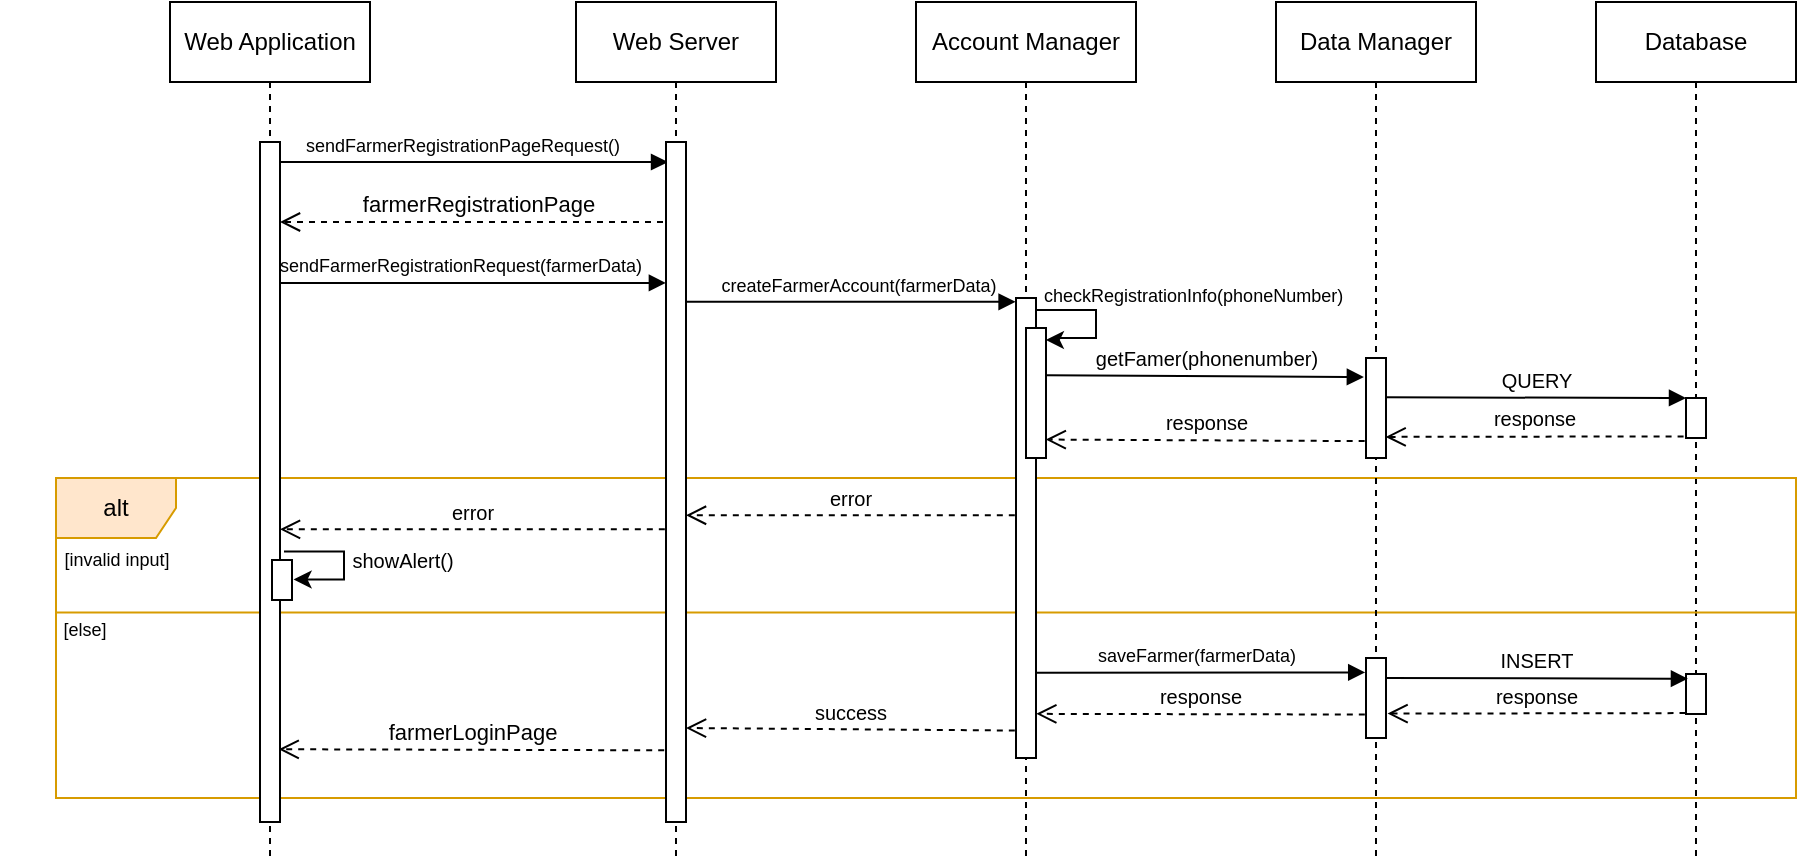 <mxfile version="16.0.2" type="device" pages="18"><diagram name="FM-registration-UC6" id="0783ab3e-0a74-02c8-0abd-f7b4e66b4bec"><mxGraphModel grid="1" gridSize="10" guides="1" tooltips="1" connect="1" arrows="1" page="1" fold="1" pageScale="1" pageWidth="850" pageHeight="1100" background="none" math="0" shadow="0"><root><mxCell id="0"/><mxCell id="1" parent="0"/><mxCell id="ttS8PAnS_gsWud6hP86A-3" value="farmerRegistrationPage" style="html=1;verticalAlign=bottom;endArrow=open;dashed=1;endSize=8;rounded=0;" edge="1" parent="1" source="Lhwjp3vvv-CEDBcAC0iq-3"><mxGeometry relative="1" as="geometry"><mxPoint x="122" y="160" as="targetPoint"/><mxPoint x="311.91" y="162.71" as="sourcePoint"/></mxGeometry></mxCell><mxCell id="ttS8PAnS_gsWud6hP86A-1" value="&lt;font style=&quot;font-size: 9px&quot;&gt;sendFarmerRegistrationPageRequest&lt;/font&gt;&lt;font style=&quot;font-size: 9px&quot;&gt;(&lt;/font&gt;&lt;font style=&quot;font-size: 9px&quot;&gt;)&lt;/font&gt;" style="html=1;verticalAlign=bottom;endArrow=block;rounded=0;entryX=-0.005;entryY=0.006;entryDx=0;entryDy=0;entryPerimeter=0;" edge="1" parent="1"><mxGeometry x="-0.038" relative="1" as="geometry"><mxPoint x="117.999" y="130.0" as="sourcePoint"/><mxPoint x="316.02" y="130.0" as="targetPoint"/><mxPoint as="offset"/></mxGeometry></mxCell><mxCell id="XDLZIQwnX-Ox785KEh2l-9" value="Database" style="shape=umlLifeline;perimeter=lifelinePerimeter;whiteSpace=wrap;html=1;container=1;collapsible=0;recursiveResize=0;outlineConnect=0;" parent="1" vertex="1"><mxGeometry x="780" y="50" width="100" height="430" as="geometry"/></mxCell><mxCell id="Lhwjp3vvv-CEDBcAC0iq-21" value="alt" style="shape=umlFrame;whiteSpace=wrap;html=1;fillColor=#ffe6cc;strokeColor=#d79b00;" parent="XDLZIQwnX-Ox785KEh2l-9" vertex="1"><mxGeometry x="-770" y="238" width="870" height="160" as="geometry"/></mxCell><mxCell id="XDLZIQwnX-Ox785KEh2l-10" value="" style="html=1;points=[];perimeter=orthogonalPerimeter;" parent="XDLZIQwnX-Ox785KEh2l-9" vertex="1"><mxGeometry x="45" y="198" width="10" height="20" as="geometry"/></mxCell><mxCell id="XDLZIQwnX-Ox785KEh2l-11" value="" style="html=1;points=[];perimeter=orthogonalPerimeter;" parent="XDLZIQwnX-Ox785KEh2l-9" vertex="1"><mxGeometry x="45" y="336" width="10" height="20" as="geometry"/></mxCell><mxCell id="XDLZIQwnX-Ox785KEh2l-19" value="&lt;font size=&quot;1&quot;&gt;QUERY&lt;/font&gt;" style="html=1;verticalAlign=bottom;endArrow=block;rounded=0;entryX=-0.107;entryY=0.51;entryDx=0;entryDy=0;entryPerimeter=0;exitX=0.903;exitY=0.393;exitDx=0;exitDy=0;exitPerimeter=0;" parent="XDLZIQwnX-Ox785KEh2l-9" source="XDLZIQwnX-Ox785KEh2l-7" edge="1"><mxGeometry x="-0.001" relative="1" as="geometry"><mxPoint x="-113.78" y="197.18" as="sourcePoint"/><mxPoint x="45" y="198.0" as="targetPoint"/><mxPoint as="offset"/></mxGeometry></mxCell><mxCell id="XDLZIQwnX-Ox785KEh2l-28" value="" style="endArrow=none;html=1;rounded=0;fontSize=9;exitX=0;exitY=0.345;exitDx=0;exitDy=0;exitPerimeter=0;entryX=1;entryY=0.345;entryDx=0;entryDy=0;entryPerimeter=0;fillColor=#ffe6cc;strokeColor=#d79b00;" parent="XDLZIQwnX-Ox785KEh2l-9" edge="1"><mxGeometry width="50" height="50" relative="1" as="geometry"><mxPoint x="-770" y="305.2" as="sourcePoint"/><mxPoint x="100" y="305.2" as="targetPoint"/></mxGeometry></mxCell><mxCell id="Lhwjp3vvv-CEDBcAC0iq-2" value="Web Application" style="shape=umlLifeline;perimeter=lifelinePerimeter;whiteSpace=wrap;html=1;container=0;collapsible=0;recursiveResize=0;outlineConnect=0;" parent="1" vertex="1"><mxGeometry x="67" y="50" width="100" height="430" as="geometry"/></mxCell><mxCell id="Lhwjp3vvv-CEDBcAC0iq-3" value="Web Server" style="shape=umlLifeline;perimeter=lifelinePerimeter;whiteSpace=wrap;html=1;container=1;collapsible=0;recursiveResize=0;outlineConnect=0;" parent="1" vertex="1"><mxGeometry x="270" y="50" width="100" height="430" as="geometry"/></mxCell><mxCell id="Lhwjp3vvv-CEDBcAC0iq-4" value="" style="html=1;points=[];perimeter=orthogonalPerimeter;" parent="Lhwjp3vvv-CEDBcAC0iq-3" vertex="1"><mxGeometry x="45" y="70" width="10" height="340" as="geometry"/></mxCell><mxCell id="Lhwjp3vvv-CEDBcAC0iq-5" value="&lt;font style=&quot;font-size: 9px&quot;&gt;sendFarmerRegistrationRequest&lt;/font&gt;&lt;font style=&quot;font-size: 9px&quot;&gt;(farmerData&lt;/font&gt;&lt;font style=&quot;font-size: 9px&quot;&gt;)&lt;/font&gt;" style="html=1;verticalAlign=bottom;endArrow=block;rounded=0;entryX=-0.005;entryY=0.006;entryDx=0;entryDy=0;entryPerimeter=0;" parent="1" source="Lhwjp3vvv-CEDBcAC0iq-2" edge="1"><mxGeometry x="-0.038" relative="1" as="geometry"><mxPoint x="132" y="190.44" as="sourcePoint"/><mxPoint x="314.95" y="190.44" as="targetPoint"/><mxPoint as="offset"/></mxGeometry></mxCell><mxCell id="Lhwjp3vvv-CEDBcAC0iq-16" value="farmerLoginPage" style="html=1;verticalAlign=bottom;endArrow=open;dashed=1;endSize=8;exitX=-0.09;exitY=0.822;rounded=0;exitDx=0;exitDy=0;exitPerimeter=0;entryX=0.933;entryY=0.893;entryDx=0;entryDy=0;entryPerimeter=0;" parent="1" edge="1" target="Lhwjp3vvv-CEDBcAC0iq-7"><mxGeometry relative="1" as="geometry"><mxPoint x="117" y="424" as="targetPoint"/><mxPoint x="314.1" y="424.16" as="sourcePoint"/></mxGeometry></mxCell><mxCell id="Lhwjp3vvv-CEDBcAC0iq-7" value="" style="html=1;points=[];perimeter=orthogonalPerimeter;" parent="1" vertex="1"><mxGeometry x="112" y="120" width="10" height="340" as="geometry"/></mxCell><mxCell id="Lhwjp3vvv-CEDBcAC0iq-22" value="&lt;font style=&quot;font-size: 9px&quot;&gt;[invalid input]&lt;/font&gt;" style="text;html=1;strokeColor=none;fillColor=none;align=center;verticalAlign=middle;whiteSpace=wrap;rounded=0;" parent="1" vertex="1"><mxGeometry x="-2" y="313" width="85" height="30" as="geometry"/></mxCell><mxCell id="XDLZIQwnX-Ox785KEh2l-1" value="Account Manager" style="shape=umlLifeline;perimeter=lifelinePerimeter;whiteSpace=wrap;html=1;container=1;collapsible=0;recursiveResize=0;outlineConnect=0;" parent="1" vertex="1"><mxGeometry x="440" y="50" width="110" height="430" as="geometry"/></mxCell><mxCell id="XDLZIQwnX-Ox785KEh2l-2" value="" style="html=1;points=[];perimeter=orthogonalPerimeter;" parent="XDLZIQwnX-Ox785KEh2l-1" vertex="1"><mxGeometry x="50" y="148" width="10" height="230" as="geometry"/></mxCell><mxCell id="XDLZIQwnX-Ox785KEh2l-14" value="" style="html=1;points=[];perimeter=orthogonalPerimeter;" parent="XDLZIQwnX-Ox785KEh2l-1" vertex="1"><mxGeometry x="55" y="163" width="10" height="65" as="geometry"/></mxCell><mxCell id="XDLZIQwnX-Ox785KEh2l-16" value="" style="endArrow=classic;html=1;rounded=0;fontSize=9;entryX=0.995;entryY=0.092;entryDx=0;entryDy=0;entryPerimeter=0;edgeStyle=orthogonalEdgeStyle;endFill=1;" parent="XDLZIQwnX-Ox785KEh2l-1" source="XDLZIQwnX-Ox785KEh2l-2" target="XDLZIQwnX-Ox785KEh2l-14" edge="1"><mxGeometry width="50" height="50" relative="1" as="geometry"><mxPoint x="40" y="178" as="sourcePoint"/><mxPoint x="90" y="128" as="targetPoint"/><Array as="points"><mxPoint x="90" y="154"/><mxPoint x="90" y="168"/><mxPoint x="70" y="168"/><mxPoint x="65" y="169"/></Array></mxGeometry></mxCell><mxCell id="XDLZIQwnX-Ox785KEh2l-6" value="Data Manager" style="shape=umlLifeline;perimeter=lifelinePerimeter;whiteSpace=wrap;html=1;container=1;collapsible=0;recursiveResize=0;outlineConnect=0;" parent="1" vertex="1"><mxGeometry x="620" y="50" width="100" height="430" as="geometry"/></mxCell><mxCell id="XDLZIQwnX-Ox785KEh2l-7" value="" style="html=1;points=[];perimeter=orthogonalPerimeter;" parent="XDLZIQwnX-Ox785KEh2l-6" vertex="1"><mxGeometry x="45" y="178" width="10" height="50" as="geometry"/></mxCell><mxCell id="XDLZIQwnX-Ox785KEh2l-8" value="" style="html=1;points=[];perimeter=orthogonalPerimeter;" parent="XDLZIQwnX-Ox785KEh2l-6" vertex="1"><mxGeometry x="45" y="328" width="10" height="40" as="geometry"/></mxCell><mxCell id="XDLZIQwnX-Ox785KEh2l-12" value="&lt;font style=&quot;font-size: 9px&quot;&gt;&lt;font style=&quot;font-size: 9px&quot;&gt;&lt;font style=&quot;font-size: 9px&quot;&gt;createFarmerAccount(farmerData&lt;/font&gt;&lt;/font&gt;&lt;font style=&quot;font-size: 9px&quot;&gt;&lt;font style=&quot;font-size: 9px&quot;&gt;)&lt;/font&gt;&lt;/font&gt;&lt;/font&gt;" style="html=1;verticalAlign=bottom;endArrow=block;rounded=0;entryX=-0.021;entryY=0.004;entryDx=0;entryDy=0;entryPerimeter=0;" parent="1" source="Lhwjp3vvv-CEDBcAC0iq-4" edge="1"><mxGeometry x="0.036" relative="1" as="geometry"><mxPoint x="324.97" y="198.36" as="sourcePoint"/><mxPoint x="489.79" y="199.92" as="targetPoint"/><mxPoint as="offset"/></mxGeometry></mxCell><mxCell id="XDLZIQwnX-Ox785KEh2l-17" value="&lt;font size=&quot;1&quot;&gt;getFamer(phonenumber)&lt;/font&gt;" style="html=1;verticalAlign=bottom;endArrow=block;rounded=0;entryX=-0.107;entryY=0.51;entryDx=0;entryDy=0;entryPerimeter=0;exitX=1.015;exitY=0.742;exitDx=0;exitDy=0;exitPerimeter=0;" parent="1" edge="1"><mxGeometry x="-0.001" relative="1" as="geometry"><mxPoint x="505.15" y="236.68" as="sourcePoint"/><mxPoint x="663.93" y="237.5" as="targetPoint"/><mxPoint as="offset"/></mxGeometry></mxCell><mxCell id="XDLZIQwnX-Ox785KEh2l-18" value="&lt;span style=&quot;color: rgb(0 , 0 , 0) ; font-family: &amp;#34;helvetica&amp;#34; ; font-style: normal ; font-weight: 400 ; letter-spacing: normal ; text-align: center ; text-indent: 0px ; text-transform: none ; word-spacing: 0px ; background-color: rgb(255 , 255 , 255) ; display: inline ; float: none&quot;&gt;&lt;font style=&quot;font-size: 9px&quot;&gt;checkRegistrationInfo(&lt;span lang=&quot;EN-US&quot; style=&quot;font-family: &amp;#34;helvetica&amp;#34; ; line-height: 9.63px&quot;&gt;phoneNumbe&lt;/span&gt;&lt;span lang=&quot;EN-US&quot; style=&quot;font-family: &amp;#34;helvetica&amp;#34; ; line-height: 9.63px&quot;&gt;r&lt;/span&gt;)&lt;/font&gt;&lt;/span&gt;" style="text;whiteSpace=wrap;html=1;fontSize=9;" parent="1" vertex="1"><mxGeometry x="502" y="185" width="140" height="20" as="geometry"/></mxCell><mxCell id="XDLZIQwnX-Ox785KEh2l-20" value="&lt;font style=&quot;font-size: 10px&quot;&gt;response&lt;/font&gt;" style="html=1;verticalAlign=bottom;endArrow=open;dashed=1;endSize=8;rounded=0;entryX=0.98;entryY=0.789;entryDx=0;entryDy=0;entryPerimeter=0;exitX=-0.021;exitY=1.06;exitDx=0;exitDy=0;exitPerimeter=0;" parent="1" target="XDLZIQwnX-Ox785KEh2l-7" edge="1"><mxGeometry relative="1" as="geometry"><mxPoint x="674.82" y="265.4" as="targetPoint"/><mxPoint x="823.79" y="267.2" as="sourcePoint"/></mxGeometry></mxCell><mxCell id="XDLZIQwnX-Ox785KEh2l-22" value="&lt;font style=&quot;font-size: 10px&quot;&gt;response&lt;/font&gt;" style="html=1;verticalAlign=bottom;endArrow=open;dashed=1;endSize=8;rounded=0;exitX=-0.067;exitY=0.831;exitDx=0;exitDy=0;exitPerimeter=0;entryX=0.988;entryY=0.858;entryDx=0;entryDy=0;entryPerimeter=0;" parent="1" source="XDLZIQwnX-Ox785KEh2l-7" target="XDLZIQwnX-Ox785KEh2l-14" edge="1"><mxGeometry relative="1" as="geometry"><mxPoint x="500" y="270" as="targetPoint"/><mxPoint x="658.99" y="268.0" as="sourcePoint"/></mxGeometry></mxCell><mxCell id="XDLZIQwnX-Ox785KEh2l-23" value="&lt;font style=&quot;font-size: 10px&quot;&gt;error&lt;/font&gt;" style="html=1;verticalAlign=bottom;endArrow=open;dashed=1;endSize=8;rounded=0;exitX=-0.067;exitY=0.831;exitDx=0;exitDy=0;exitPerimeter=0;" parent="1" target="Lhwjp3vvv-CEDBcAC0iq-4" edge="1"><mxGeometry relative="1" as="geometry"><mxPoint x="325.0" y="305.36" as="targetPoint"/><mxPoint x="489.41" y="306.63" as="sourcePoint"/></mxGeometry></mxCell><mxCell id="XDLZIQwnX-Ox785KEh2l-24" value="&lt;font style=&quot;font-size: 10px&quot;&gt;error&lt;/font&gt;" style="html=1;verticalAlign=bottom;endArrow=open;dashed=1;endSize=8;rounded=0;exitX=-0.067;exitY=0.831;exitDx=0;exitDy=0;exitPerimeter=0;" parent="1" target="Lhwjp3vvv-CEDBcAC0iq-7" edge="1"><mxGeometry relative="1" as="geometry"><mxPoint x="150.0" y="312.37" as="targetPoint"/><mxPoint x="314.41" y="313.64" as="sourcePoint"/></mxGeometry></mxCell><mxCell id="XDLZIQwnX-Ox785KEh2l-25" value="" style="html=1;points=[];perimeter=orthogonalPerimeter;" parent="1" vertex="1"><mxGeometry x="118" y="329" width="10" height="20" as="geometry"/></mxCell><mxCell id="XDLZIQwnX-Ox785KEh2l-26" value="" style="endArrow=classic;html=1;rounded=0;fontSize=9;entryX=0.978;entryY=0.131;entryDx=0;entryDy=0;entryPerimeter=0;edgeStyle=orthogonalEdgeStyle;endFill=1;" parent="1" edge="1"><mxGeometry width="50" height="50" relative="1" as="geometry"><mxPoint x="124" y="324.76" as="sourcePoint"/><mxPoint x="128.78" y="339.0" as="targetPoint"/><Array as="points"><mxPoint x="154" y="324.76"/><mxPoint x="154" y="338.76"/><mxPoint x="129" y="338.76"/></Array></mxGeometry></mxCell><mxCell id="XDLZIQwnX-Ox785KEh2l-27" value="showAlert()" style="text;html=1;align=center;verticalAlign=middle;resizable=0;points=[];autosize=1;strokeColor=none;fillColor=none;fontSize=10;" parent="1" vertex="1"><mxGeometry x="148" y="319" width="70" height="20" as="geometry"/></mxCell><mxCell id="XDLZIQwnX-Ox785KEh2l-29" value="&lt;font style=&quot;font-size: 9px&quot;&gt;saveFarmer&lt;font style=&quot;font-size: 9px&quot;&gt;(farmerData&lt;/font&gt;&lt;font style=&quot;font-size: 9px&quot;&gt;)&lt;/font&gt;&lt;/font&gt;" style="html=1;verticalAlign=bottom;endArrow=block;rounded=0;entryX=0.061;entryY=0.031;entryDx=0;entryDy=0;entryPerimeter=0;exitX=1.064;exitY=0.745;exitDx=0;exitDy=0;exitPerimeter=0;" parent="1" edge="1"><mxGeometry x="-0.026" relative="1" as="geometry"><mxPoint x="499.64" y="385.35" as="sourcePoint"/><mxPoint x="664.61" y="385.24" as="targetPoint"/><mxPoint as="offset"/></mxGeometry></mxCell><mxCell id="XDLZIQwnX-Ox785KEh2l-31" value="&lt;font size=&quot;1&quot;&gt;INSERT&lt;/font&gt;" style="html=1;verticalAlign=bottom;endArrow=block;rounded=0;entryX=-0.107;entryY=0.51;entryDx=0;entryDy=0;entryPerimeter=0;exitX=0.903;exitY=0.393;exitDx=0;exitDy=0;exitPerimeter=0;" parent="1" edge="1"><mxGeometry x="-0.001" relative="1" as="geometry"><mxPoint x="675" y="388" as="sourcePoint"/><mxPoint x="825.97" y="388.35" as="targetPoint"/><mxPoint as="offset"/></mxGeometry></mxCell><mxCell id="XDLZIQwnX-Ox785KEh2l-32" value="&lt;font style=&quot;font-size: 10px&quot;&gt;response&lt;/font&gt;" style="html=1;verticalAlign=bottom;endArrow=open;dashed=1;endSize=8;rounded=0;entryX=0.98;entryY=0.789;entryDx=0;entryDy=0;entryPerimeter=0;exitX=-0.021;exitY=1.06;exitDx=0;exitDy=0;exitPerimeter=0;" parent="1" edge="1"><mxGeometry relative="1" as="geometry"><mxPoint x="675.77" y="405.8" as="targetPoint"/><mxPoint x="824.76" y="405.55" as="sourcePoint"/></mxGeometry></mxCell><mxCell id="XDLZIQwnX-Ox785KEh2l-33" value="&lt;font style=&quot;font-size: 10px&quot;&gt;response&lt;/font&gt;" style="html=1;verticalAlign=bottom;endArrow=open;dashed=1;endSize=8;rounded=0;exitX=-0.067;exitY=0.831;exitDx=0;exitDy=0;exitPerimeter=0;entryX=1.014;entryY=0.904;entryDx=0;entryDy=0;entryPerimeter=0;" parent="1" target="XDLZIQwnX-Ox785KEh2l-2" edge="1"><mxGeometry relative="1" as="geometry"><mxPoint x="500.0" y="405" as="targetPoint"/><mxPoint x="664.41" y="406.27" as="sourcePoint"/></mxGeometry></mxCell><mxCell id="XDLZIQwnX-Ox785KEh2l-35" value="&lt;font style=&quot;font-size: 10px&quot;&gt;success&lt;/font&gt;" style="html=1;verticalAlign=bottom;endArrow=open;dashed=1;endSize=8;rounded=0;exitX=-0.067;exitY=0.831;exitDx=0;exitDy=0;exitPerimeter=0;entryX=0.992;entryY=0.251;entryDx=0;entryDy=0;entryPerimeter=0;" parent="1" edge="1"><mxGeometry relative="1" as="geometry"><mxPoint x="325" y="413.0" as="targetPoint"/><mxPoint x="489.41" y="414.27" as="sourcePoint"/></mxGeometry></mxCell><mxCell id="XDLZIQwnX-Ox785KEh2l-36" value="&lt;font style=&quot;font-size: 9px&quot;&gt;[else]&lt;/font&gt;" style="text;html=1;strokeColor=none;fillColor=none;align=center;verticalAlign=middle;whiteSpace=wrap;rounded=0;" parent="1" vertex="1"><mxGeometry x="-18" y="348" width="85" height="30" as="geometry"/></mxCell></root></mxGraphModel></diagram><diagram id="tL58OBKIGHSdcmft7lmy" name="FM-Login-UC7"><mxGraphModel grid="1" gridSize="10" guides="1" tooltips="1" connect="1" arrows="1" page="1" fold="1" pageScale="1" pageWidth="827" pageHeight="1169" math="0" shadow="0"><root><mxCell id="GGk6Nbap_ANoVzz1l16p-0"/><mxCell id="GGk6Nbap_ANoVzz1l16p-1" parent="GGk6Nbap_ANoVzz1l16p-0"/><mxCell id="GGk6Nbap_ANoVzz1l16p-2" value="" style="endArrow=none;html=1;rounded=0;fontSize=9;exitX=0;exitY=0.345;exitDx=0;exitDy=0;exitPerimeter=0;entryX=1;entryY=0.345;entryDx=0;entryDy=0;entryPerimeter=0;fillColor=#ffe6cc;strokeColor=#d79b00;" parent="GGk6Nbap_ANoVzz1l16p-1" source="GGk6Nbap_ANoVzz1l16p-3" target="GGk6Nbap_ANoVzz1l16p-3" edge="1"><mxGeometry width="50" height="50" relative="1" as="geometry"><mxPoint x="420" y="427" as="sourcePoint"/><mxPoint x="470" y="377" as="targetPoint"/></mxGeometry></mxCell><mxCell id="GGk6Nbap_ANoVzz1l16p-3" value="alt" style="shape=umlFrame;whiteSpace=wrap;html=1;fillColor=#ffe6cc;strokeColor=#d79b00;" parent="GGk6Nbap_ANoVzz1l16p-1" vertex="1"><mxGeometry x="10" y="287" width="870" height="160" as="geometry"/></mxCell><mxCell id="GGk6Nbap_ANoVzz1l16p-4" value="Web Application" style="shape=umlLifeline;perimeter=lifelinePerimeter;whiteSpace=wrap;html=1;container=0;collapsible=0;recursiveResize=0;outlineConnect=0;" parent="GGk6Nbap_ANoVzz1l16p-1" vertex="1"><mxGeometry x="80" y="50" width="100" height="430" as="geometry"/></mxCell><mxCell id="GGk6Nbap_ANoVzz1l16p-5" value="Web Server" style="shape=umlLifeline;perimeter=lifelinePerimeter;whiteSpace=wrap;html=1;container=1;collapsible=0;recursiveResize=0;outlineConnect=0;" parent="GGk6Nbap_ANoVzz1l16p-1" vertex="1"><mxGeometry x="270" y="50" width="100" height="430" as="geometry"/></mxCell><mxCell id="GGk6Nbap_ANoVzz1l16p-6" value="" style="html=1;points=[];perimeter=orthogonalPerimeter;" parent="GGk6Nbap_ANoVzz1l16p-5" vertex="1"><mxGeometry x="45" y="60" width="10" height="350" as="geometry"/></mxCell><mxCell id="GGk6Nbap_ANoVzz1l16p-7" value="&lt;font style=&quot;font-size: 9px&quot;&gt;sendFarmerLoginRequest&lt;br&gt;(phoneNumber, pwd)&lt;/font&gt;" style="html=1;verticalAlign=bottom;endArrow=block;rounded=0;entryX=-0.005;entryY=0.006;entryDx=0;entryDy=0;entryPerimeter=0;" parent="GGk6Nbap_ANoVzz1l16p-1" edge="1"><mxGeometry relative="1" as="geometry"><mxPoint x="135" y="189.902" as="sourcePoint"/><mxPoint x="314.95" y="189.902" as="targetPoint"/></mxGeometry></mxCell><mxCell id="GGk6Nbap_ANoVzz1l16p-8" value="farmerHomePage" style="html=1;verticalAlign=bottom;endArrow=open;dashed=1;endSize=8;exitX=-0.09;exitY=0.822;rounded=0;exitDx=0;exitDy=0;exitPerimeter=0;" parent="GGk6Nbap_ANoVzz1l16p-1" edge="1"><mxGeometry relative="1" as="geometry"><mxPoint x="135" y="423" as="targetPoint"/><mxPoint x="314.1" y="423.16" as="sourcePoint"/></mxGeometry></mxCell><mxCell id="GGk6Nbap_ANoVzz1l16p-9" value="" style="html=1;points=[];perimeter=orthogonalPerimeter;" parent="GGk6Nbap_ANoVzz1l16p-1" vertex="1"><mxGeometry x="125" y="110" width="10" height="350" as="geometry"/></mxCell><mxCell id="GGk6Nbap_ANoVzz1l16p-10" value="&lt;font style=&quot;font-size: 9px&quot;&gt;[invalid input]&lt;/font&gt;" style="text;html=1;strokeColor=none;fillColor=none;align=center;verticalAlign=middle;whiteSpace=wrap;rounded=0;" parent="GGk6Nbap_ANoVzz1l16p-1" vertex="1"><mxGeometry x="-2" y="312" width="85" height="30" as="geometry"/></mxCell><mxCell id="GGk6Nbap_ANoVzz1l16p-11" value="Account Manager" style="shape=umlLifeline;perimeter=lifelinePerimeter;whiteSpace=wrap;html=1;container=1;collapsible=0;recursiveResize=0;outlineConnect=0;" parent="GGk6Nbap_ANoVzz1l16p-1" vertex="1"><mxGeometry x="440" y="50" width="110" height="430" as="geometry"/></mxCell><mxCell id="GGk6Nbap_ANoVzz1l16p-12" value="" style="html=1;points=[];perimeter=orthogonalPerimeter;" parent="GGk6Nbap_ANoVzz1l16p-11" vertex="1"><mxGeometry x="50" y="147" width="10" height="263" as="geometry"/></mxCell><mxCell id="GGk6Nbap_ANoVzz1l16p-15" value="Data Manager" style="shape=umlLifeline;perimeter=lifelinePerimeter;whiteSpace=wrap;html=1;container=1;collapsible=0;recursiveResize=0;outlineConnect=0;" parent="GGk6Nbap_ANoVzz1l16p-1" vertex="1"><mxGeometry x="620" y="50" width="100" height="430" as="geometry"/></mxCell><mxCell id="GGk6Nbap_ANoVzz1l16p-16" value="" style="html=1;points=[];perimeter=orthogonalPerimeter;" parent="GGk6Nbap_ANoVzz1l16p-15" vertex="1"><mxGeometry x="45" y="157" width="10" height="30" as="geometry"/></mxCell><mxCell id="GGk6Nbap_ANoVzz1l16p-18" value="Database" style="shape=umlLifeline;perimeter=lifelinePerimeter;whiteSpace=wrap;html=1;container=1;collapsible=0;recursiveResize=0;outlineConnect=0;" parent="GGk6Nbap_ANoVzz1l16p-1" vertex="1"><mxGeometry x="780" y="50" width="100" height="430" as="geometry"/></mxCell><mxCell id="GGk6Nbap_ANoVzz1l16p-19" value="" style="html=1;points=[];perimeter=orthogonalPerimeter;" parent="GGk6Nbap_ANoVzz1l16p-18" vertex="1"><mxGeometry x="45" y="167" width="10" height="20" as="geometry"/></mxCell><mxCell id="GGk6Nbap_ANoVzz1l16p-22" value="&lt;font style=&quot;font-size: 9px&quot;&gt;&lt;font style=&quot;font-size: 9px&quot;&gt;authenicateFarmer(phoneNumber, pwd&lt;/font&gt;&lt;font style=&quot;font-size: 9px&quot;&gt;)&lt;/font&gt;&lt;/font&gt;" style="html=1;verticalAlign=bottom;endArrow=block;rounded=0;" parent="GGk6Nbap_ANoVzz1l16p-1" source="GGk6Nbap_ANoVzz1l16p-6" edge="1"><mxGeometry x="0.032" y="2" relative="1" as="geometry"><mxPoint x="330" y="198" as="sourcePoint"/><mxPoint x="490" y="199" as="targetPoint"/><mxPoint as="offset"/></mxGeometry></mxCell><mxCell id="GGk6Nbap_ANoVzz1l16p-23" value="&lt;span style=&quot;font-family: &amp;#34;helvetica&amp;#34; ; font-size: 9px&quot;&gt;checkFarmer(&lt;/span&gt;&lt;span style=&quot;font-family: &amp;#34;helvetica&amp;#34; ; font-size: 9px&quot;&gt;phoneNumber, pwd&lt;/span&gt;&lt;span style=&quot;font-family: &amp;#34;helvetica&amp;#34; ; font-size: 9px&quot;&gt;)&lt;/span&gt;" style="html=1;verticalAlign=bottom;endArrow=block;rounded=0;entryX=0.011;entryY=0.033;entryDx=0;entryDy=0;entryPerimeter=0;exitX=1.014;exitY=0.041;exitDx=0;exitDy=0;exitPerimeter=0;" parent="GGk6Nbap_ANoVzz1l16p-1" source="GGk6Nbap_ANoVzz1l16p-12" target="GGk6Nbap_ANoVzz1l16p-16" edge="1"><mxGeometry x="-0.001" relative="1" as="geometry"><mxPoint x="505.15" y="235.68" as="sourcePoint"/><mxPoint x="663.93" y="236.5" as="targetPoint"/><mxPoint as="offset"/></mxGeometry></mxCell><mxCell id="GGk6Nbap_ANoVzz1l16p-25" value="&lt;font style=&quot;font-size: 10px&quot;&gt;response&lt;/font&gt;" style="html=1;verticalAlign=bottom;endArrow=open;dashed=1;endSize=8;rounded=0;entryX=0.971;entryY=0.926;entryDx=0;entryDy=0;entryPerimeter=0;exitX=0.01;exitY=0.937;exitDx=0;exitDy=0;exitPerimeter=0;" parent="GGk6Nbap_ANoVzz1l16p-1" source="GGk6Nbap_ANoVzz1l16p-19" target="GGk6Nbap_ANoVzz1l16p-16" edge="1"><mxGeometry relative="1" as="geometry"><mxPoint x="674.82" y="264.4" as="targetPoint"/><mxPoint x="823.79" y="266.2" as="sourcePoint"/></mxGeometry></mxCell><mxCell id="GGk6Nbap_ANoVzz1l16p-26" value="&lt;font style=&quot;font-size: 10px&quot;&gt;response&lt;/font&gt;" style="html=1;verticalAlign=bottom;endArrow=open;dashed=1;endSize=8;rounded=0;exitX=-0.211;exitY=0.887;exitDx=0;exitDy=0;exitPerimeter=0;" parent="GGk6Nbap_ANoVzz1l16p-1" source="GGk6Nbap_ANoVzz1l16p-16" edge="1"><mxGeometry relative="1" as="geometry"><mxPoint x="500" y="234" as="targetPoint"/><mxPoint x="658.99" y="267.0" as="sourcePoint"/></mxGeometry></mxCell><mxCell id="GGk6Nbap_ANoVzz1l16p-27" value="&lt;font style=&quot;font-size: 10px&quot;&gt;error&lt;/font&gt;" style="html=1;verticalAlign=bottom;endArrow=open;dashed=1;endSize=8;rounded=0;exitX=-0.067;exitY=0.831;exitDx=0;exitDy=0;exitPerimeter=0;" parent="GGk6Nbap_ANoVzz1l16p-1" target="GGk6Nbap_ANoVzz1l16p-6" edge="1"><mxGeometry relative="1" as="geometry"><mxPoint x="325.0" y="304.36" as="targetPoint"/><mxPoint x="489.41" y="305.63" as="sourcePoint"/></mxGeometry></mxCell><mxCell id="GGk6Nbap_ANoVzz1l16p-28" value="&lt;font style=&quot;font-size: 10px&quot;&gt;error&lt;/font&gt;" style="html=1;verticalAlign=bottom;endArrow=open;dashed=1;endSize=8;rounded=0;exitX=-0.067;exitY=0.831;exitDx=0;exitDy=0;exitPerimeter=0;" parent="GGk6Nbap_ANoVzz1l16p-1" target="GGk6Nbap_ANoVzz1l16p-9" edge="1"><mxGeometry relative="1" as="geometry"><mxPoint x="150.0" y="311.37" as="targetPoint"/><mxPoint x="314.41" y="312.64" as="sourcePoint"/></mxGeometry></mxCell><mxCell id="GGk6Nbap_ANoVzz1l16p-36" value="&lt;font style=&quot;font-size: 10px&quot;&gt;success&lt;/font&gt;" style="html=1;verticalAlign=bottom;endArrow=open;dashed=1;endSize=8;rounded=0;exitX=-0.067;exitY=0.831;exitDx=0;exitDy=0;exitPerimeter=0;entryX=0.992;entryY=0.251;entryDx=0;entryDy=0;entryPerimeter=0;" parent="GGk6Nbap_ANoVzz1l16p-1" edge="1"><mxGeometry relative="1" as="geometry"><mxPoint x="325" y="412" as="targetPoint"/><mxPoint x="489.41" y="413.27" as="sourcePoint"/></mxGeometry></mxCell><mxCell id="GGk6Nbap_ANoVzz1l16p-37" value="&lt;font style=&quot;font-size: 9px&quot;&gt;[else]&lt;/font&gt;" style="text;html=1;strokeColor=none;fillColor=none;align=center;verticalAlign=middle;whiteSpace=wrap;rounded=0;" parent="GGk6Nbap_ANoVzz1l16p-1" vertex="1"><mxGeometry x="-18" y="338" width="85" height="30" as="geometry"/></mxCell><mxCell id="GGk6Nbap_ANoVzz1l16p-21" value="&lt;font size=&quot;1&quot;&gt;QUERY&lt;/font&gt;" style="html=1;verticalAlign=bottom;endArrow=block;rounded=0;exitX=1.002;exitY=0.337;exitDx=0;exitDy=0;exitPerimeter=0;entryX=-0.044;entryY=0.03;entryDx=0;entryDy=0;entryPerimeter=0;" parent="GGk6Nbap_ANoVzz1l16p-1" source="GGk6Nbap_ANoVzz1l16p-16" target="GGk6Nbap_ANoVzz1l16p-19" edge="1"><mxGeometry x="-0.001" relative="1" as="geometry"><mxPoint x="666.22" y="246.18" as="sourcePoint"/><mxPoint x="825" y="247" as="targetPoint"/><mxPoint as="offset"/></mxGeometry></mxCell><mxCell id="ZlM5Ky-DtOIJP5a41rqU-0" value="&lt;font style=&quot;font-size: 9px&quot;&gt;sendFarmerLoginPageRequest()&lt;/font&gt;" style="html=1;verticalAlign=bottom;endArrow=block;rounded=0;entryX=-0.005;entryY=0.006;entryDx=0;entryDy=0;entryPerimeter=0;" edge="1" parent="GGk6Nbap_ANoVzz1l16p-1"><mxGeometry relative="1" as="geometry"><mxPoint x="135" y="120.002" as="sourcePoint"/><mxPoint x="314.95" y="120.002" as="targetPoint"/></mxGeometry></mxCell><mxCell id="llZHVbkLnnhrmPrLtgm5-0" value="farmerLoginPage" style="html=1;verticalAlign=bottom;endArrow=open;dashed=1;endSize=8;exitX=-0.09;exitY=0.822;rounded=0;exitDx=0;exitDy=0;exitPerimeter=0;" edge="1" parent="GGk6Nbap_ANoVzz1l16p-1"><mxGeometry relative="1" as="geometry"><mxPoint x="135" y="150" as="targetPoint"/><mxPoint x="314.1" y="150.16" as="sourcePoint"/></mxGeometry></mxCell></root></mxGraphModel></diagram><diagram id="lwACg-wldhMSPDFfLGVP" name="FM-Search-UC8"><mxGraphModel grid="1" gridSize="10" guides="1" tooltips="1" connect="1" arrows="1" page="1" fold="1" pageScale="1" pageWidth="827" pageHeight="1169" math="0" shadow="0"><root><mxCell id="1y9Ml2lyvJlFZldqrlhE-0"/><mxCell id="1y9Ml2lyvJlFZldqrlhE-1" parent="1y9Ml2lyvJlFZldqrlhE-0"/><mxCell id="W7Am06LFCcFVXK4rWaxu-0" value="opt" style="shape=umlFrame;whiteSpace=wrap;html=1;fillColor=#dae8fc;strokeColor=#6c8ebf;" vertex="1" parent="1y9Ml2lyvJlFZldqrlhE-1"><mxGeometry x="414" y="354" width="806" height="70" as="geometry"/></mxCell><mxCell id="W7Am06LFCcFVXK4rWaxu-1" value="Web Application" style="shape=umlLifeline;perimeter=lifelinePerimeter;whiteSpace=wrap;html=1;container=0;collapsible=0;recursiveResize=0;outlineConnect=0;" vertex="1" parent="1y9Ml2lyvJlFZldqrlhE-1"><mxGeometry x="80" y="50" width="100" height="520" as="geometry"/></mxCell><mxCell id="W7Am06LFCcFVXK4rWaxu-2" value="Web Server" style="shape=umlLifeline;perimeter=lifelinePerimeter;whiteSpace=wrap;html=1;container=1;collapsible=0;recursiveResize=0;outlineConnect=0;" vertex="1" parent="1y9Ml2lyvJlFZldqrlhE-1"><mxGeometry x="270" y="50" width="100" height="490" as="geometry"/></mxCell><mxCell id="W7Am06LFCcFVXK4rWaxu-3" value="" style="html=1;points=[];perimeter=orthogonalPerimeter;" vertex="1" parent="W7Am06LFCcFVXK4rWaxu-2"><mxGeometry x="45" y="90" width="10" height="70" as="geometry"/></mxCell><mxCell id="W7Am06LFCcFVXK4rWaxu-4" value="" style="html=1;points=[];perimeter=orthogonalPerimeter;" vertex="1" parent="W7Am06LFCcFVXK4rWaxu-2"><mxGeometry x="45" y="230" width="10" height="210" as="geometry"/></mxCell><mxCell id="W7Am06LFCcFVXK4rWaxu-5" value="&lt;font style=&quot;font-size: 11px&quot;&gt;sendSearch(location, productType)&lt;/font&gt;" style="html=1;verticalAlign=bottom;endArrow=block;rounded=0;entryX=-0.005;entryY=0.006;entryDx=0;entryDy=0;entryPerimeter=0;" edge="1" parent="W7Am06LFCcFVXK4rWaxu-2"><mxGeometry relative="1" as="geometry"><mxPoint x="-134.95" y="240.0" as="sourcePoint"/><mxPoint x="45.0" y="240.0" as="targetPoint"/></mxGeometry></mxCell><mxCell id="W7Am06LFCcFVXK4rWaxu-6" value="&lt;font style=&quot;font-size: 11px&quot;&gt;sendSearchPageRequest()&lt;/font&gt;" style="html=1;verticalAlign=bottom;endArrow=block;rounded=0;entryX=-0.005;entryY=0.006;entryDx=0;entryDy=0;entryPerimeter=0;" edge="1" parent="1y9Ml2lyvJlFZldqrlhE-1" source="W7Am06LFCcFVXK4rWaxu-7" target="W7Am06LFCcFVXK4rWaxu-3"><mxGeometry relative="1" as="geometry"><mxPoint x="145" y="140" as="sourcePoint"/><mxPoint x="480" y="140" as="targetPoint"/></mxGeometry></mxCell><mxCell id="W7Am06LFCcFVXK4rWaxu-7" value="" style="html=1;points=[];perimeter=orthogonalPerimeter;" vertex="1" parent="1y9Ml2lyvJlFZldqrlhE-1"><mxGeometry x="125" y="140" width="10" height="350" as="geometry"/></mxCell><mxCell id="W7Am06LFCcFVXK4rWaxu-8" value="Search Manager" style="shape=umlLifeline;perimeter=lifelinePerimeter;whiteSpace=wrap;html=1;container=1;collapsible=0;recursiveResize=0;outlineConnect=0;" vertex="1" parent="1y9Ml2lyvJlFZldqrlhE-1"><mxGeometry x="440" y="50" width="110" height="490" as="geometry"/></mxCell><mxCell id="W7Am06LFCcFVXK4rWaxu-9" value="" style="html=1;points=[];perimeter=orthogonalPerimeter;" vertex="1" parent="W7Am06LFCcFVXK4rWaxu-8"><mxGeometry x="50" y="90" width="10" height="60" as="geometry"/></mxCell><mxCell id="W7Am06LFCcFVXK4rWaxu-10" value="&lt;font style=&quot;font-size: 11px&quot;&gt;getSearchPage()&lt;/font&gt;" style="html=1;verticalAlign=bottom;endArrow=block;rounded=0;exitX=1.013;exitY=0.157;exitDx=0;exitDy=0;exitPerimeter=0;" edge="1" parent="W7Am06LFCcFVXK4rWaxu-8" source="W7Am06LFCcFVXK4rWaxu-3"><mxGeometry relative="1" as="geometry"><mxPoint x="-110" y="100" as="sourcePoint"/><mxPoint x="50" y="100" as="targetPoint"/></mxGeometry></mxCell><mxCell id="W7Am06LFCcFVXK4rWaxu-11" value="" style="html=1;points=[];perimeter=orthogonalPerimeter;" vertex="1" parent="W7Am06LFCcFVXK4rWaxu-8"><mxGeometry x="50" y="240" width="10" height="200" as="geometry"/></mxCell><mxCell id="W7Am06LFCcFVXK4rWaxu-12" value="&lt;font style=&quot;font-size: 11px&quot;&gt;search(location, productType)&lt;/font&gt;" style="html=1;verticalAlign=bottom;endArrow=block;rounded=0;" edge="1" parent="W7Am06LFCcFVXK4rWaxu-8"><mxGeometry relative="1" as="geometry"><mxPoint x="-116.0" y="250" as="sourcePoint"/><mxPoint x="50" y="250" as="targetPoint"/></mxGeometry></mxCell><mxCell id="W7Am06LFCcFVXK4rWaxu-13" value="searchResult" style="html=1;verticalAlign=bottom;endArrow=open;dashed=1;endSize=8;rounded=0;" edge="1" parent="W7Am06LFCcFVXK4rWaxu-8"><mxGeometry relative="1" as="geometry"><mxPoint x="-116" y="400" as="targetPoint"/><mxPoint x="50" y="400" as="sourcePoint"/></mxGeometry></mxCell><mxCell id="W7Am06LFCcFVXK4rWaxu-14" value="Geospatial Data Manager" style="shape=umlLifeline;perimeter=lifelinePerimeter;whiteSpace=wrap;html=1;container=1;collapsible=0;recursiveResize=0;outlineConnect=0;" vertex="1" parent="1y9Ml2lyvJlFZldqrlhE-1"><mxGeometry x="620" y="50" width="100" height="500" as="geometry"/></mxCell><mxCell id="W7Am06LFCcFVXK4rWaxu-15" value="" style="html=1;points=[];perimeter=orthogonalPerimeter;" vertex="1" parent="W7Am06LFCcFVXK4rWaxu-14"><mxGeometry x="45" y="101.5" width="10" height="38.5" as="geometry"/></mxCell><mxCell id="W7Am06LFCcFVXK4rWaxu-16" value="" style="html=1;points=[];perimeter=orthogonalPerimeter;" vertex="1" parent="W7Am06LFCcFVXK4rWaxu-14"><mxGeometry x="45" y="250" width="10" height="110" as="geometry"/></mxCell><mxCell id="W7Am06LFCcFVXK4rWaxu-17" value="&lt;font style=&quot;font-size: 11px&quot;&gt;getWeather(location)&lt;/font&gt;" style="html=1;verticalAlign=bottom;endArrow=block;rounded=0;exitX=0.873;exitY=0.199;exitDx=0;exitDy=0;exitPerimeter=0;entryX=0.026;entryY=0.077;entryDx=0;entryDy=0;entryPerimeter=0;" edge="1" parent="W7Am06LFCcFVXK4rWaxu-14"><mxGeometry relative="1" as="geometry"><mxPoint x="-120.26" y="258.97" as="sourcePoint"/><mxPoint x="45" y="257.999" as="targetPoint"/></mxGeometry></mxCell><mxCell id="W7Am06LFCcFVXK4rWaxu-18" value="&lt;span lang=&quot;EN-US&quot; style=&quot;line-height: 107%&quot;&gt;Google&lt;br/&gt;Maps System&lt;/span&gt;" style="shape=umlLifeline;perimeter=lifelinePerimeter;whiteSpace=wrap;html=1;container=1;collapsible=0;recursiveResize=0;outlineConnect=0;" vertex="1" parent="1y9Ml2lyvJlFZldqrlhE-1"><mxGeometry x="780" y="50" width="100" height="500" as="geometry"/></mxCell><mxCell id="W7Am06LFCcFVXK4rWaxu-19" value="" style="html=1;points=[];perimeter=orthogonalPerimeter;" vertex="1" parent="W7Am06LFCcFVXK4rWaxu-18"><mxGeometry x="45" y="175" width="10" height="45" as="geometry"/></mxCell><mxCell id="W7Am06LFCcFVXK4rWaxu-20" value="&lt;span style=&quot;font-size: 10px&quot;&gt;location&lt;/span&gt;" style="html=1;verticalAlign=bottom;endArrow=open;dashed=1;endSize=8;rounded=0;entryX=0.976;entryY=0.498;entryDx=0;entryDy=0;entryPerimeter=0;exitX=-0.019;exitY=0.893;exitDx=0;exitDy=0;exitPerimeter=0;" edge="1" parent="1y9Ml2lyvJlFZldqrlhE-1"><mxGeometry relative="1" as="geometry"><mxPoint x="134.76" y="257.5" as="targetPoint"/><mxPoint x="824.81" y="258.185" as="sourcePoint"/></mxGeometry></mxCell><mxCell id="W7Am06LFCcFVXK4rWaxu-21" value="&lt;span lang=&quot;EN-US&quot; style=&quot;line-height: 107%&quot;&gt;Weather&lt;br/&gt;Service&lt;/span&gt;" style="shape=umlLifeline;perimeter=lifelinePerimeter;whiteSpace=wrap;html=1;container=1;collapsible=0;recursiveResize=0;outlineConnect=0;" vertex="1" parent="1y9Ml2lyvJlFZldqrlhE-1"><mxGeometry x="940" y="50" width="100" height="500" as="geometry"/></mxCell><mxCell id="W7Am06LFCcFVXK4rWaxu-22" value="" style="html=1;points=[];perimeter=orthogonalPerimeter;" vertex="1" parent="W7Am06LFCcFVXK4rWaxu-21"><mxGeometry x="45" y="260" width="10" height="27" as="geometry"/></mxCell><mxCell id="W7Am06LFCcFVXK4rWaxu-23" value="&lt;span lang=&quot;EN-US&quot; style=&quot;line-height: 107%&quot;&gt;Agricultural&lt;br/&gt;Product Reference System&lt;/span&gt;" style="shape=umlLifeline;perimeter=lifelinePerimeter;whiteSpace=wrap;html=1;container=0;collapsible=0;recursiveResize=0;outlineConnect=0;" vertex="1" parent="1y9Ml2lyvJlFZldqrlhE-1"><mxGeometry x="1110" y="50" width="120" height="470" as="geometry"/></mxCell><mxCell id="W7Am06LFCcFVXK4rWaxu-24" value="searchPage" style="html=1;verticalAlign=bottom;endArrow=open;dashed=1;endSize=8;exitX=-0.09;exitY=0.822;rounded=0;exitDx=0;exitDy=0;exitPerimeter=0;" edge="1" parent="1y9Ml2lyvJlFZldqrlhE-1"><mxGeometry relative="1" as="geometry"><mxPoint x="135" y="206.0" as="targetPoint"/><mxPoint x="314.1" y="206.16" as="sourcePoint"/></mxGeometry></mxCell><mxCell id="W7Am06LFCcFVXK4rWaxu-25" value="&lt;font style=&quot;font-size: 11px&quot;&gt;getGeolocation(InternetInfo)&lt;/font&gt;" style="html=1;verticalAlign=bottom;endArrow=block;rounded=0;entryX=0.019;entryY=0.141;entryDx=0;entryDy=0;entryPerimeter=0;" edge="1" parent="1y9Ml2lyvJlFZldqrlhE-1" target="W7Am06LFCcFVXK4rWaxu-19"><mxGeometry relative="1" as="geometry"><mxPoint x="136" y="232.44" as="sourcePoint"/><mxPoint x="820" y="232" as="targetPoint"/></mxGeometry></mxCell><mxCell id="W7Am06LFCcFVXK4rWaxu-26" value="searchPage" style="html=1;verticalAlign=bottom;endArrow=open;dashed=1;endSize=8;rounded=0;" edge="1" parent="1y9Ml2lyvJlFZldqrlhE-1"><mxGeometry relative="1" as="geometry"><mxPoint x="324" y="197" as="targetPoint"/><mxPoint x="490.0" y="197" as="sourcePoint"/></mxGeometry></mxCell><mxCell id="W7Am06LFCcFVXK4rWaxu-27" value="&lt;font style=&quot;font-size: 11px&quot;&gt;getTypeList()&lt;/font&gt;" style="html=1;verticalAlign=bottom;endArrow=block;rounded=0;exitX=0.873;exitY=0.199;exitDx=0;exitDy=0;exitPerimeter=0;entryX=0.026;entryY=0.077;entryDx=0;entryDy=0;entryPerimeter=0;" edge="1" parent="1y9Ml2lyvJlFZldqrlhE-1" target="W7Am06LFCcFVXK4rWaxu-15"><mxGeometry relative="1" as="geometry"><mxPoint x="500.0" y="154.55" as="sourcePoint"/><mxPoint x="1160" y="155" as="targetPoint"/></mxGeometry></mxCell><mxCell id="W7Am06LFCcFVXK4rWaxu-28" value="TypeList" style="html=1;verticalAlign=bottom;endArrow=open;dashed=1;endSize=8;rounded=0;entryX=0.927;entryY=0.828;entryDx=0;entryDy=0;entryPerimeter=0;exitX=-0.013;exitY=0.971;exitDx=0;exitDy=0;exitPerimeter=0;" edge="1" parent="1y9Ml2lyvJlFZldqrlhE-1" source="W7Am06LFCcFVXK4rWaxu-15" target="W7Am06LFCcFVXK4rWaxu-9"><mxGeometry relative="1" as="geometry"><mxPoint x="500.27" y="174.6" as="targetPoint"/><mxPoint x="666.27" y="174.6" as="sourcePoint"/></mxGeometry></mxCell><mxCell id="W7Am06LFCcFVXK4rWaxu-29" value="" style="html=1;points=[];perimeter=orthogonalPerimeter;" vertex="1" parent="1y9Ml2lyvJlFZldqrlhE-1"><mxGeometry x="1165" y="158" width="10" height="27" as="geometry"/></mxCell><mxCell id="W7Am06LFCcFVXK4rWaxu-30" value="&lt;font style=&quot;font-size: 10px&quot;&gt;response&lt;/font&gt;" style="html=1;verticalAlign=bottom;endArrow=open;dashed=1;endSize=8;rounded=0;entryX=1.027;entryY=0.735;entryDx=0;entryDy=0;entryPerimeter=0;exitX=-0.12;exitY=0.758;exitDx=0;exitDy=0;exitPerimeter=0;" edge="1" parent="1y9Ml2lyvJlFZldqrlhE-1" source="W7Am06LFCcFVXK4rWaxu-29" target="W7Am06LFCcFVXK4rWaxu-15"><mxGeometry relative="1" as="geometry"><mxPoint x="677" y="171.85" as="targetPoint"/><mxPoint x="827" y="172" as="sourcePoint"/></mxGeometry></mxCell><mxCell id="W7Am06LFCcFVXK4rWaxu-31" value="&lt;font size=&quot;1&quot;&gt;QUERY&lt;/font&gt;" style="html=1;verticalAlign=bottom;endArrow=block;rounded=0;exitX=1.053;exitY=0.306;exitDx=0;exitDy=0;exitPerimeter=0;entryX=-0.086;entryY=0.164;entryDx=0;entryDy=0;entryPerimeter=0;" edge="1" parent="1y9Ml2lyvJlFZldqrlhE-1" source="W7Am06LFCcFVXK4rWaxu-15" target="W7Am06LFCcFVXK4rWaxu-29"><mxGeometry x="-0.001" relative="1" as="geometry"><mxPoint x="677.31" y="154.18" as="sourcePoint"/><mxPoint x="826.85" y="154.67" as="targetPoint"/><mxPoint as="offset"/></mxGeometry></mxCell><mxCell id="W7Am06LFCcFVXK4rWaxu-32" value="&lt;font style=&quot;font-size: 10px&quot;&gt;response&lt;/font&gt;" style="html=1;verticalAlign=bottom;endArrow=open;dashed=1;endSize=8;rounded=0;entryX=0.971;entryY=0.926;entryDx=0;entryDy=0;entryPerimeter=0;exitX=-0.137;exitY=0.812;exitDx=0;exitDy=0;exitPerimeter=0;" edge="1" parent="1y9Ml2lyvJlFZldqrlhE-1" source="W7Am06LFCcFVXK4rWaxu-22"><mxGeometry relative="1" as="geometry"><mxPoint x="677" y="331.85" as="targetPoint"/><mxPoint x="827" y="332" as="sourcePoint"/></mxGeometry></mxCell><mxCell id="W7Am06LFCcFVXK4rWaxu-33" value="&lt;font size=&quot;1&quot;&gt;QUERY&lt;/font&gt;" style="html=1;verticalAlign=bottom;endArrow=block;rounded=0;exitX=1.002;exitY=0.337;exitDx=0;exitDy=0;exitPerimeter=0;entryX=-0.086;entryY=0.164;entryDx=0;entryDy=0;entryPerimeter=0;" edge="1" parent="1y9Ml2lyvJlFZldqrlhE-1" target="W7Am06LFCcFVXK4rWaxu-22"><mxGeometry x="-0.001" relative="1" as="geometry"><mxPoint x="677.31" y="314.18" as="sourcePoint"/><mxPoint x="826.85" y="314.67" as="targetPoint"/><mxPoint as="offset"/></mxGeometry></mxCell><mxCell id="W7Am06LFCcFVXK4rWaxu-34" value="weather" style="html=1;verticalAlign=bottom;endArrow=open;dashed=1;endSize=8;rounded=0;exitX=-0.099;exitY=0.804;exitDx=0;exitDy=0;exitPerimeter=0;" edge="1" parent="1y9Ml2lyvJlFZldqrlhE-1"><mxGeometry relative="1" as="geometry"><mxPoint x="500.0" y="338" as="targetPoint"/><mxPoint x="663.74" y="336.998" as="sourcePoint"/></mxGeometry></mxCell><mxCell id="W7Am06LFCcFVXK4rWaxu-35" value="&lt;font style=&quot;font-size: 11px&quot;&gt;getTypeInfo(productType)&lt;/font&gt;" style="html=1;verticalAlign=bottom;endArrow=block;rounded=0;exitX=0.873;exitY=0.199;exitDx=0;exitDy=0;exitPerimeter=0;entryX=0.026;entryY=0.077;entryDx=0;entryDy=0;entryPerimeter=0;" edge="1" parent="1y9Ml2lyvJlFZldqrlhE-1"><mxGeometry relative="1" as="geometry"><mxPoint x="500.0" y="375.47" as="sourcePoint"/><mxPoint x="665.26" y="374.499" as="targetPoint"/></mxGeometry></mxCell><mxCell id="W7Am06LFCcFVXK4rWaxu-36" value="TypeInfo" style="html=1;verticalAlign=bottom;endArrow=open;dashed=1;endSize=8;rounded=0;exitX=-0.099;exitY=0.804;exitDx=0;exitDy=0;exitPerimeter=0;" edge="1" parent="1y9Ml2lyvJlFZldqrlhE-1"><mxGeometry relative="1" as="geometry"><mxPoint x="500.26" y="404.5" as="targetPoint"/><mxPoint x="664" y="403.498" as="sourcePoint"/></mxGeometry></mxCell><mxCell id="W7Am06LFCcFVXK4rWaxu-37" value="" style="html=1;points=[];perimeter=orthogonalPerimeter;" vertex="1" parent="1y9Ml2lyvJlFZldqrlhE-1"><mxGeometry x="1165" y="375.5" width="10" height="27" as="geometry"/></mxCell><mxCell id="W7Am06LFCcFVXK4rWaxu-38" value="&lt;font style=&quot;font-size: 10px&quot;&gt;response&lt;/font&gt;" style="html=1;verticalAlign=bottom;endArrow=open;dashed=1;endSize=8;rounded=0;entryX=0.971;entryY=0.926;entryDx=0;entryDy=0;entryPerimeter=0;exitX=-0.137;exitY=0.812;exitDx=0;exitDy=0;exitPerimeter=0;" edge="1" parent="1y9Ml2lyvJlFZldqrlhE-1" source="W7Am06LFCcFVXK4rWaxu-37"><mxGeometry relative="1" as="geometry"><mxPoint x="677" y="397.35" as="targetPoint"/><mxPoint x="827" y="397.5" as="sourcePoint"/></mxGeometry></mxCell><mxCell id="W7Am06LFCcFVXK4rWaxu-39" value="&lt;font size=&quot;1&quot;&gt;QUERY&lt;/font&gt;" style="html=1;verticalAlign=bottom;endArrow=block;rounded=0;exitX=1.002;exitY=0.337;exitDx=0;exitDy=0;exitPerimeter=0;entryX=-0.086;entryY=0.164;entryDx=0;entryDy=0;entryPerimeter=0;" edge="1" parent="1y9Ml2lyvJlFZldqrlhE-1" target="W7Am06LFCcFVXK4rWaxu-37"><mxGeometry x="-0.001" relative="1" as="geometry"><mxPoint x="677.31" y="379.68" as="sourcePoint"/><mxPoint x="826.85" y="380.17" as="targetPoint"/><mxPoint as="offset"/></mxGeometry></mxCell><mxCell id="W7Am06LFCcFVXK4rWaxu-40" value="searchResult" style="html=1;verticalAlign=bottom;endArrow=open;dashed=1;endSize=8;exitX=-0.09;exitY=0.822;rounded=0;exitDx=0;exitDy=0;exitPerimeter=0;" edge="1" parent="1y9Ml2lyvJlFZldqrlhE-1"><mxGeometry relative="1" as="geometry"><mxPoint x="135" y="470" as="targetPoint"/><mxPoint x="314.1" y="470.16" as="sourcePoint"/></mxGeometry></mxCell></root></mxGraphModel></diagram><diagram id="t8uPfMVF5e3GvFPLtlm7" name="FM-report-UC9"><mxGraphModel dx="700" dy="579" grid="1" gridSize="10" guides="1" tooltips="1" connect="1" arrows="1" fold="1" page="1" pageScale="1" pageWidth="827" pageHeight="1169" math="0" shadow="0"><root><mxCell id="8kqxovj9_9EbyLRxHnCE-0"/><mxCell id="8kqxovj9_9EbyLRxHnCE-1" parent="8kqxovj9_9EbyLRxHnCE-0"/><mxCell id="PKDkU6qGpEKM2GKHbxeR-1" value="alt" style="shape=umlFrame;whiteSpace=wrap;html=1;fillColor=#ffe6cc;strokeColor=#d79b00;" parent="8kqxovj9_9EbyLRxHnCE-1" vertex="1"><mxGeometry x="40" y="340" width="840" height="170" as="geometry"/></mxCell><mxCell id="PKDkU6qGpEKM2GKHbxeR-0" value="" style="endArrow=none;html=1;rounded=0;fontSize=9;exitX=0;exitY=0.345;exitDx=0;exitDy=0;exitPerimeter=0;fillColor=#ffe6cc;strokeColor=#d79b00;" parent="8kqxovj9_9EbyLRxHnCE-1" edge="1"><mxGeometry width="50" height="50" relative="1" as="geometry"><mxPoint x="40" y="409.7" as="sourcePoint"/><mxPoint x="880" y="410" as="targetPoint"/></mxGeometry></mxCell><mxCell id="PKDkU6qGpEKM2GKHbxeR-2" value="Web Application" style="shape=umlLifeline;perimeter=lifelinePerimeter;whiteSpace=wrap;html=1;container=0;collapsible=0;recursiveResize=0;outlineConnect=0;" parent="8kqxovj9_9EbyLRxHnCE-1" vertex="1"><mxGeometry x="80" y="50" width="100" height="510" as="geometry"/></mxCell><mxCell id="PKDkU6qGpEKM2GKHbxeR-3" value="Web Server" style="shape=umlLifeline;perimeter=lifelinePerimeter;whiteSpace=wrap;html=1;container=1;collapsible=0;recursiveResize=0;outlineConnect=0;" parent="8kqxovj9_9EbyLRxHnCE-1" vertex="1"><mxGeometry x="270" y="50" width="100" height="510" as="geometry"/></mxCell><mxCell id="PKDkU6qGpEKM2GKHbxeR-4" value="" style="html=1;points=[];perimeter=orthogonalPerimeter;" parent="PKDkU6qGpEKM2GKHbxeR-3" vertex="1"><mxGeometry x="45" y="90" width="10" height="390" as="geometry"/></mxCell><mxCell id="PKDkU6qGpEKM2GKHbxeR-5" value="&lt;font style=&quot;font-size: 9px&quot;&gt;sendReportPageRequest()&lt;/font&gt;" style="html=1;verticalAlign=bottom;endArrow=block;rounded=0;entryX=-0.005;entryY=0.006;entryDx=0;entryDy=0;entryPerimeter=0;" parent="8kqxovj9_9EbyLRxHnCE-1" source="PKDkU6qGpEKM2GKHbxeR-7" target="PKDkU6qGpEKM2GKHbxeR-4" edge="1"><mxGeometry relative="1" as="geometry"><mxPoint x="145" y="140" as="sourcePoint"/><mxPoint x="480" y="140" as="targetPoint"/></mxGeometry></mxCell><mxCell id="PKDkU6qGpEKM2GKHbxeR-6" value="error" style="html=1;verticalAlign=bottom;endArrow=open;dashed=1;endSize=8;exitX=-0.09;exitY=0.822;rounded=0;exitDx=0;exitDy=0;exitPerimeter=0;" parent="8kqxovj9_9EbyLRxHnCE-1" edge="1"><mxGeometry relative="1" as="geometry"><mxPoint x="135" y="376" as="targetPoint"/><mxPoint x="314.1" y="376.16" as="sourcePoint"/></mxGeometry></mxCell><mxCell id="PKDkU6qGpEKM2GKHbxeR-7" value="" style="html=1;points=[];perimeter=orthogonalPerimeter;" parent="8kqxovj9_9EbyLRxHnCE-1" vertex="1"><mxGeometry x="125" y="140" width="10" height="390" as="geometry"/></mxCell><mxCell id="PKDkU6qGpEKM2GKHbxeR-8" value="&lt;font style=&quot;font-size: 9px&quot;&gt;[invalid input]&lt;/font&gt;" style="text;html=1;strokeColor=none;fillColor=none;align=center;verticalAlign=middle;whiteSpace=wrap;rounded=0;" parent="8kqxovj9_9EbyLRxHnCE-1" vertex="1"><mxGeometry x="30" y="370" width="85" height="30" as="geometry"/></mxCell><mxCell id="PKDkU6qGpEKM2GKHbxeR-9" value="Production Report Manager" style="shape=umlLifeline;perimeter=lifelinePerimeter;whiteSpace=wrap;html=1;container=1;collapsible=0;recursiveResize=0;outlineConnect=0;" parent="8kqxovj9_9EbyLRxHnCE-1" vertex="1"><mxGeometry x="440" y="50" width="110" height="510" as="geometry"/></mxCell><mxCell id="PKDkU6qGpEKM2GKHbxeR-10" value="" style="html=1;points=[];perimeter=orthogonalPerimeter;" parent="PKDkU6qGpEKM2GKHbxeR-9" vertex="1"><mxGeometry x="50" y="100" width="10" height="380" as="geometry"/></mxCell><mxCell id="Xro7BOGZD5jgsjQhg0-V-0" value="" style="html=1;points=[];perimeter=orthogonalPerimeter;" parent="PKDkU6qGpEKM2GKHbxeR-9" vertex="1"><mxGeometry x="55" y="229" width="10" height="51" as="geometry"/></mxCell><mxCell id="Xro7BOGZD5jgsjQhg0-V-1" value="" style="endArrow=classic;html=1;rounded=0;fontSize=9;entryX=0.978;entryY=0.131;entryDx=0;entryDy=0;entryPerimeter=0;edgeStyle=orthogonalEdgeStyle;endFill=1;" parent="PKDkU6qGpEKM2GKHbxeR-9" target="Xro7BOGZD5jgsjQhg0-V-0" edge="1"><mxGeometry width="50" height="50" relative="1" as="geometry"><mxPoint x="60" y="220" as="sourcePoint"/><mxPoint x="-350" y="144" as="targetPoint"/><Array as="points"><mxPoint x="90" y="220"/><mxPoint x="90" y="234"/><mxPoint x="70" y="234"/></Array></mxGeometry></mxCell><mxCell id="1qkX1i4Cq0rpbC_o54OT-0" value="&lt;span style=&quot;font-size: 10px&quot;&gt;success&lt;/span&gt;" style="html=1;verticalAlign=bottom;endArrow=open;dashed=1;endSize=8;rounded=0;exitX=-0.211;exitY=0.887;exitDx=0;exitDy=0;exitPerimeter=0;" parent="PKDkU6qGpEKM2GKHbxeR-9" target="PKDkU6qGpEKM2GKHbxeR-4" edge="1"><mxGeometry relative="1" as="geometry"><mxPoint x="-107.95" y="425.778" as="targetPoint"/><mxPoint x="50.0" y="427.48" as="sourcePoint"/></mxGeometry></mxCell><mxCell id="PKDkU6qGpEKM2GKHbxeR-11" value="Data Manager" style="shape=umlLifeline;perimeter=lifelinePerimeter;whiteSpace=wrap;html=1;container=0;collapsible=0;recursiveResize=0;outlineConnect=0;" parent="8kqxovj9_9EbyLRxHnCE-1" vertex="1"><mxGeometry x="620" y="50" width="100" height="510" as="geometry"/></mxCell><mxCell id="PKDkU6qGpEKM2GKHbxeR-13" value="Database" style="shape=umlLifeline;perimeter=lifelinePerimeter;whiteSpace=wrap;html=1;container=0;collapsible=0;recursiveResize=0;outlineConnect=0;" parent="8kqxovj9_9EbyLRxHnCE-1" vertex="1"><mxGeometry x="780" y="50" width="100" height="510" as="geometry"/></mxCell><mxCell id="PKDkU6qGpEKM2GKHbxeR-15" value="&lt;font size=&quot;1&quot;&gt;getReportPage()&lt;/font&gt;" style="html=1;verticalAlign=bottom;endArrow=block;rounded=0;exitX=0.931;exitY=0.029;exitDx=0;exitDy=0;exitPerimeter=0;" parent="8kqxovj9_9EbyLRxHnCE-1" source="PKDkU6qGpEKM2GKHbxeR-4" edge="1"><mxGeometry x="0.032" y="2" relative="1" as="geometry"><mxPoint x="330" y="152" as="sourcePoint"/><mxPoint x="490" y="152" as="targetPoint"/><mxPoint as="offset"/></mxGeometry></mxCell><mxCell id="PKDkU6qGpEKM2GKHbxeR-16" value="&lt;span style=&quot;font-family: &amp;#34;helvetica&amp;#34; ; font-size: 9px&quot;&gt;getReportPoductList(&lt;/span&gt;&lt;span style=&quot;font-family: &amp;#34;helvetica&amp;#34; ; font-size: 9px&quot;&gt;)&lt;/span&gt;" style="html=1;verticalAlign=bottom;endArrow=block;rounded=0;entryX=0.062;entryY=0.123;entryDx=0;entryDy=0;entryPerimeter=0;" parent="8kqxovj9_9EbyLRxHnCE-1" target="PKDkU6qGpEKM2GKHbxeR-12" edge="1"><mxGeometry x="-0.001" relative="1" as="geometry"><mxPoint x="500" y="165" as="sourcePoint"/><mxPoint x="663.93" y="189.5" as="targetPoint"/><mxPoint as="offset"/></mxGeometry></mxCell><mxCell id="PKDkU6qGpEKM2GKHbxeR-17" value="&lt;font style=&quot;font-size: 10px&quot;&gt;response&lt;/font&gt;" style="html=1;verticalAlign=bottom;endArrow=open;dashed=1;endSize=8;rounded=0;entryX=0.917;entryY=0.726;entryDx=0;entryDy=0;entryPerimeter=0;exitX=0.01;exitY=0.937;exitDx=0;exitDy=0;exitPerimeter=0;" parent="8kqxovj9_9EbyLRxHnCE-1" source="PKDkU6qGpEKM2GKHbxeR-14" target="PKDkU6qGpEKM2GKHbxeR-12" edge="1"><mxGeometry relative="1" as="geometry"><mxPoint x="674.82" y="217.4" as="targetPoint"/><mxPoint x="823.79" y="219.2" as="sourcePoint"/></mxGeometry></mxCell><mxCell id="PKDkU6qGpEKM2GKHbxeR-18" value="&lt;span style=&quot;font-size: 10px&quot;&gt;productList&lt;/span&gt;" style="html=1;verticalAlign=bottom;endArrow=open;dashed=1;endSize=8;rounded=0;exitX=-0.211;exitY=0.887;exitDx=0;exitDy=0;exitPerimeter=0;" parent="8kqxovj9_9EbyLRxHnCE-1" source="PKDkU6qGpEKM2GKHbxeR-12" target="PKDkU6qGpEKM2GKHbxeR-10" edge="1"><mxGeometry relative="1" as="geometry"><mxPoint x="500" y="222" as="targetPoint"/><mxPoint x="658.99" y="220.0" as="sourcePoint"/></mxGeometry></mxCell><mxCell id="PKDkU6qGpEKM2GKHbxeR-21" value="&lt;font style=&quot;font-size: 10px&quot;&gt;error&lt;/font&gt;" style="html=1;verticalAlign=bottom;endArrow=open;dashed=1;endSize=8;rounded=0;exitX=-0.067;exitY=0.831;exitDx=0;exitDy=0;exitPerimeter=0;entryX=0.992;entryY=0.251;entryDx=0;entryDy=0;entryPerimeter=0;" parent="8kqxovj9_9EbyLRxHnCE-1" edge="1"><mxGeometry relative="1" as="geometry"><mxPoint x="325" y="365" as="targetPoint"/><mxPoint x="489.41" y="366.27" as="sourcePoint"/></mxGeometry></mxCell><mxCell id="PKDkU6qGpEKM2GKHbxeR-22" value="&lt;font style=&quot;font-size: 9px&quot;&gt;[else]&lt;/font&gt;" style="text;html=1;strokeColor=none;fillColor=none;align=center;verticalAlign=middle;whiteSpace=wrap;rounded=0;" parent="8kqxovj9_9EbyLRxHnCE-1" vertex="1"><mxGeometry x="20" y="410" width="85" height="30" as="geometry"/></mxCell><mxCell id="PKDkU6qGpEKM2GKHbxeR-23" value="&lt;font size=&quot;1&quot;&gt;QUERY&lt;/font&gt;" style="html=1;verticalAlign=bottom;endArrow=block;rounded=0;exitX=0.886;exitY=0.258;exitDx=0;exitDy=0;exitPerimeter=0;entryX=-0.044;entryY=0.03;entryDx=0;entryDy=0;entryPerimeter=0;" parent="8kqxovj9_9EbyLRxHnCE-1" edge="1"><mxGeometry x="-0.001" relative="1" as="geometry"><mxPoint x="674.86" y="170.32" as="sourcePoint"/><mxPoint x="825.56" y="170.6" as="targetPoint"/><mxPoint as="offset"/></mxGeometry></mxCell><mxCell id="4RXD890H1YMKGbtNSWdU-0" value="&lt;span style=&quot;font-size: 10px&quot;&gt;reportPage&lt;/span&gt;" style="html=1;verticalAlign=bottom;endArrow=open;dashed=1;endSize=8;rounded=0;exitX=-0.067;exitY=0.831;exitDx=0;exitDy=0;exitPerimeter=0;entryX=0.953;entryY=0.495;entryDx=0;entryDy=0;entryPerimeter=0;" parent="8kqxovj9_9EbyLRxHnCE-1" edge="1"><mxGeometry relative="1" as="geometry"><mxPoint x="325.0" y="203.17" as="targetPoint"/><mxPoint x="489.88" y="203" as="sourcePoint"/></mxGeometry></mxCell><mxCell id="4RXD890H1YMKGbtNSWdU-2" value="&lt;font style=&quot;font-size: 10px&quot;&gt;reportPage&lt;/font&gt;" style="html=1;verticalAlign=bottom;endArrow=open;dashed=1;endSize=8;rounded=0;exitX=-0.067;exitY=0.831;exitDx=0;exitDy=0;exitPerimeter=0;entryX=0.976;entryY=0.498;entryDx=0;entryDy=0;entryPerimeter=0;" parent="8kqxovj9_9EbyLRxHnCE-1" edge="1"><mxGeometry relative="1" as="geometry"><mxPoint x="135" y="215" as="targetPoint"/><mxPoint x="314.65" y="216.14" as="sourcePoint"/></mxGeometry></mxCell><mxCell id="APzxtIiKama7JweSIdTa-1" value="&lt;font style=&quot;font-size: 9px&quot;&gt;&lt;font style=&quot;font-size: 9px&quot;&gt;sendReportRequest(reportData&lt;/font&gt;&lt;font style=&quot;font-size: 9px&quot;&gt;)&lt;/font&gt;&lt;/font&gt;" style="html=1;verticalAlign=bottom;endArrow=block;rounded=0;entryX=-0.005;entryY=0.006;entryDx=0;entryDy=0;entryPerimeter=0;" parent="8kqxovj9_9EbyLRxHnCE-1" edge="1"><mxGeometry relative="1" as="geometry"><mxPoint x="135.05" y="255.76" as="sourcePoint"/><mxPoint x="315.0" y="255.76" as="targetPoint"/></mxGeometry></mxCell><mxCell id="APzxtIiKama7JweSIdTa-3" value="&lt;font size=&quot;1&quot;&gt;reportProduction(reportData)&lt;/font&gt;" style="html=1;verticalAlign=bottom;endArrow=block;rounded=0;exitX=0.965;exitY=0.048;exitDx=0;exitDy=0;exitPerimeter=0;" parent="8kqxovj9_9EbyLRxHnCE-1" edge="1"><mxGeometry x="0.032" y="2" relative="1" as="geometry"><mxPoint x="325.0" y="266.76" as="sourcePoint"/><mxPoint x="490.35" y="267.24" as="targetPoint"/><mxPoint as="offset"/></mxGeometry></mxCell><mxCell id="PKDkU6qGpEKM2GKHbxeR-14" value="" style="html=1;points=[];perimeter=orthogonalPerimeter;" parent="8kqxovj9_9EbyLRxHnCE-1" vertex="1"><mxGeometry x="825" y="170" width="10" height="20" as="geometry"/></mxCell><mxCell id="PKDkU6qGpEKM2GKHbxeR-12" value="" style="html=1;points=[];perimeter=orthogonalPerimeter;" parent="8kqxovj9_9EbyLRxHnCE-1" vertex="1"><mxGeometry x="665" y="160" width="10" height="40" as="geometry"/></mxCell><mxCell id="z_G9soP74B9ZQlFf5wN--0" value="&lt;span style=&quot;font-family: &amp;#34;helvetica&amp;#34; ; font-size: 9px&quot;&gt;getReport(reportData&lt;/span&gt;&lt;span style=&quot;font-family: &amp;#34;helvetica&amp;#34; ; font-size: 9px&quot;&gt;)&lt;/span&gt;" style="html=1;verticalAlign=bottom;endArrow=block;rounded=0;entryX=0.078;entryY=0.114;entryDx=0;entryDy=0;entryPerimeter=0;exitX=0.944;exitY=0.287;exitDx=0;exitDy=0;exitPerimeter=0;" parent="8kqxovj9_9EbyLRxHnCE-1" source="Xro7BOGZD5jgsjQhg0-V-0" target="z_G9soP74B9ZQlFf5wN--5" edge="1"><mxGeometry x="-0.001" relative="1" as="geometry"><mxPoint x="510" y="291" as="sourcePoint"/><mxPoint x="663.93" y="319.5" as="targetPoint"/><mxPoint as="offset"/></mxGeometry></mxCell><mxCell id="z_G9soP74B9ZQlFf5wN--1" value="&lt;font style=&quot;font-size: 10px&quot;&gt;response&lt;/font&gt;" style="html=1;verticalAlign=bottom;endArrow=open;dashed=1;endSize=8;rounded=0;entryX=0.917;entryY=0.726;entryDx=0;entryDy=0;entryPerimeter=0;exitX=0.01;exitY=0.937;exitDx=0;exitDy=0;exitPerimeter=0;" parent="8kqxovj9_9EbyLRxHnCE-1" source="z_G9soP74B9ZQlFf5wN--4" target="z_G9soP74B9ZQlFf5wN--5" edge="1"><mxGeometry relative="1" as="geometry"><mxPoint x="674.82" y="347.4" as="targetPoint"/><mxPoint x="823.79" y="349.2" as="sourcePoint"/></mxGeometry></mxCell><mxCell id="z_G9soP74B9ZQlFf5wN--2" value="&lt;span style=&quot;font-size: 10px&quot;&gt;response&lt;/span&gt;" style="html=1;verticalAlign=bottom;endArrow=open;dashed=1;endSize=8;rounded=0;exitX=-0.211;exitY=0.887;exitDx=0;exitDy=0;exitPerimeter=0;entryX=0.994;entryY=0.878;entryDx=0;entryDy=0;entryPerimeter=0;" parent="8kqxovj9_9EbyLRxHnCE-1" source="z_G9soP74B9ZQlFf5wN--5" target="Xro7BOGZD5jgsjQhg0-V-0" edge="1"><mxGeometry relative="1" as="geometry"><mxPoint x="510" y="324" as="targetPoint"/><mxPoint x="658.99" y="350.0" as="sourcePoint"/></mxGeometry></mxCell><mxCell id="z_G9soP74B9ZQlFf5wN--3" value="&lt;font size=&quot;1&quot;&gt;QUERY&lt;/font&gt;" style="html=1;verticalAlign=bottom;endArrow=block;rounded=0;exitX=0.886;exitY=0.258;exitDx=0;exitDy=0;exitPerimeter=0;entryX=-0.044;entryY=0.03;entryDx=0;entryDy=0;entryPerimeter=0;" parent="8kqxovj9_9EbyLRxHnCE-1" edge="1"><mxGeometry x="-0.001" relative="1" as="geometry"><mxPoint x="674.86" y="300.32" as="sourcePoint"/><mxPoint x="825.56" y="300.6" as="targetPoint"/><mxPoint as="offset"/></mxGeometry></mxCell><mxCell id="z_G9soP74B9ZQlFf5wN--4" value="" style="html=1;points=[];perimeter=orthogonalPerimeter;" parent="8kqxovj9_9EbyLRxHnCE-1" vertex="1"><mxGeometry x="825" y="300" width="10" height="20" as="geometry"/></mxCell><mxCell id="z_G9soP74B9ZQlFf5wN--5" value="" style="html=1;points=[];perimeter=orthogonalPerimeter;" parent="8kqxovj9_9EbyLRxHnCE-1" vertex="1"><mxGeometry x="665" y="290" width="10" height="40" as="geometry"/></mxCell><mxCell id="Xro7BOGZD5jgsjQhg0-V-2" value="&lt;span style=&quot;text-align: center ; text-indent: 0px ; display: inline ; float: none ; font-size: 10px&quot;&gt;&lt;font style=&quot;font-size: 10px&quot;&gt;&lt;font face=&quot;helvetica&quot; style=&quot;font-size: 10px&quot;&gt;&lt;span style=&quot;background-color: rgb(255 , 255 , 255)&quot;&gt;checkReport(&lt;/span&gt;&lt;/font&gt;&lt;/font&gt;&lt;span lang=&quot;EN-US&quot; style=&quot;line-height: 107%&quot;&gt;&lt;font style=&quot;font-size: 10px&quot;&gt;reportData&lt;/font&gt;&lt;/span&gt;&lt;font style=&quot;font-size: 10px&quot;&gt;&lt;font face=&quot;helvetica&quot; style=&quot;font-size: 10px&quot;&gt;&lt;span style=&quot;background-color: rgb(255 , 255 , 255)&quot;&gt;)&lt;/span&gt;&lt;/font&gt;&lt;/font&gt;&lt;/span&gt;" style="text;whiteSpace=wrap;html=1;fontSize=9;" parent="8kqxovj9_9EbyLRxHnCE-1" vertex="1"><mxGeometry x="506" y="249" width="140" height="20" as="geometry"/></mxCell><mxCell id="MAY-iHQqdqbEflpJYman-5" value="&lt;span style=&quot;font-family: &amp;#34;helvetica&amp;#34; ; font-size: 9px&quot;&gt;saveReport(reportData&lt;/span&gt;&lt;span style=&quot;font-family: &amp;#34;helvetica&amp;#34; ; font-size: 9px&quot;&gt;)&lt;/span&gt;" style="html=1;verticalAlign=bottom;endArrow=block;rounded=0;entryX=0.078;entryY=0.114;entryDx=0;entryDy=0;entryPerimeter=0;" parent="8kqxovj9_9EbyLRxHnCE-1" source="PKDkU6qGpEKM2GKHbxeR-10" target="MAY-iHQqdqbEflpJYman-7" edge="1"><mxGeometry x="-0.001" relative="1" as="geometry"><mxPoint x="504.44" y="435.637" as="sourcePoint"/><mxPoint x="663.93" y="461.5" as="targetPoint"/><mxPoint as="offset"/></mxGeometry></mxCell><mxCell id="MAY-iHQqdqbEflpJYman-6" value="&lt;span style=&quot;font-size: 10px&quot;&gt;response&lt;/span&gt;" style="html=1;verticalAlign=bottom;endArrow=open;dashed=1;endSize=8;rounded=0;exitX=-0.211;exitY=0.887;exitDx=0;exitDy=0;exitPerimeter=0;entryX=1.036;entryY=0.834;entryDx=0;entryDy=0;entryPerimeter=0;" parent="8kqxovj9_9EbyLRxHnCE-1" source="MAY-iHQqdqbEflpJYman-7" target="PKDkU6qGpEKM2GKHbxeR-10" edge="1"><mxGeometry relative="1" as="geometry"><mxPoint x="504.94" y="465.778" as="targetPoint"/><mxPoint x="658.99" y="492.0" as="sourcePoint"/></mxGeometry></mxCell><mxCell id="MAY-iHQqdqbEflpJYman-7" value="" style="html=1;points=[];perimeter=orthogonalPerimeter;" parent="8kqxovj9_9EbyLRxHnCE-1" vertex="1"><mxGeometry x="665" y="432" width="10" height="40" as="geometry"/></mxCell><mxCell id="vq1en1RPGkDabNQ-5D-T-0" value="&lt;font style=&quot;font-size: 10px&quot;&gt;response&lt;/font&gt;" style="html=1;verticalAlign=bottom;endArrow=open;dashed=1;endSize=8;rounded=0;entryX=0.917;entryY=0.726;entryDx=0;entryDy=0;entryPerimeter=0;exitX=0.01;exitY=0.937;exitDx=0;exitDy=0;exitPerimeter=0;" parent="8kqxovj9_9EbyLRxHnCE-1" source="vq1en1RPGkDabNQ-5D-T-2" edge="1"><mxGeometry relative="1" as="geometry"><mxPoint x="674.17" y="461.04" as="targetPoint"/><mxPoint x="823.79" y="491.2" as="sourcePoint"/></mxGeometry></mxCell><mxCell id="vq1en1RPGkDabNQ-5D-T-1" value="&lt;font size=&quot;1&quot;&gt;INSERT&amp;nbsp;&lt;/font&gt;" style="html=1;verticalAlign=bottom;endArrow=block;rounded=0;exitX=0.886;exitY=0.258;exitDx=0;exitDy=0;exitPerimeter=0;entryX=-0.044;entryY=0.03;entryDx=0;entryDy=0;entryPerimeter=0;" parent="8kqxovj9_9EbyLRxHnCE-1" edge="1"><mxGeometry x="-0.001" relative="1" as="geometry"><mxPoint x="674.86" y="442.32" as="sourcePoint"/><mxPoint x="825.56" y="442.6" as="targetPoint"/><mxPoint as="offset"/></mxGeometry></mxCell><mxCell id="vq1en1RPGkDabNQ-5D-T-2" value="" style="html=1;points=[];perimeter=orthogonalPerimeter;" parent="8kqxovj9_9EbyLRxHnCE-1" vertex="1"><mxGeometry x="825" y="442" width="10" height="20" as="geometry"/></mxCell><mxCell id="1qkX1i4Cq0rpbC_o54OT-1" value="&lt;span style=&quot;font-size: 10px&quot;&gt;success&lt;/span&gt;" style="html=1;verticalAlign=bottom;endArrow=open;dashed=1;endSize=8;rounded=0;" parent="8kqxovj9_9EbyLRxHnCE-1" source="PKDkU6qGpEKM2GKHbxeR-4" edge="1"><mxGeometry relative="1" as="geometry"><mxPoint x="135" y="487.48" as="targetPoint"/><mxPoint x="300" y="487.48" as="sourcePoint"/></mxGeometry></mxCell></root></mxGraphModel></diagram><diagram name="FM-problem-UC10" id="bJ1SFTAuoCgfTDEnHr5K"><mxGraphModel dx="1527" dy="579" grid="1" gridSize="10" guides="1" tooltips="1" connect="1" arrows="1" fold="1" page="1" pageScale="1" pageWidth="827" pageHeight="1169" math="0" shadow="0"><root><mxCell id="_iU51UdWLHldfzBrBWYl-0"/><mxCell id="_iU51UdWLHldfzBrBWYl-1" parent="_iU51UdWLHldfzBrBWYl-0"/><mxCell id="_iU51UdWLHldfzBrBWYl-4" value="Famer &lt;br&gt;Web Application" style="shape=umlLifeline;perimeter=lifelinePerimeter;whiteSpace=wrap;html=1;container=0;collapsible=0;recursiveResize=0;outlineConnect=0;" parent="_iU51UdWLHldfzBrBWYl-1" vertex="1"><mxGeometry x="80" y="50" width="100" height="830" as="geometry"/></mxCell><mxCell id="_iU51UdWLHldfzBrBWYl-5" value="Web Server" style="shape=umlLifeline;perimeter=lifelinePerimeter;whiteSpace=wrap;html=1;container=0;collapsible=0;recursiveResize=0;outlineConnect=0;" parent="_iU51UdWLHldfzBrBWYl-1" vertex="1"><mxGeometry x="270" y="50" width="100" height="830" as="geometry"/></mxCell><mxCell id="_iU51UdWLHldfzBrBWYl-7" value="&lt;font style=&quot;font-size: 9px&quot;&gt;sendProblemPageRequest(farmerID)&lt;/font&gt;" style="html=1;verticalAlign=bottom;endArrow=block;rounded=0;entryX=-0.005;entryY=0.006;entryDx=0;entryDy=0;entryPerimeter=0;" parent="_iU51UdWLHldfzBrBWYl-1" source="_iU51UdWLHldfzBrBWYl-9" target="_iU51UdWLHldfzBrBWYl-6" edge="1"><mxGeometry relative="1" as="geometry"><mxPoint x="145" y="140" as="sourcePoint"/><mxPoint x="480" y="140" as="targetPoint"/></mxGeometry></mxCell><mxCell id="_iU51UdWLHldfzBrBWYl-9" value="" style="html=1;points=[];perimeter=orthogonalPerimeter;" parent="_iU51UdWLHldfzBrBWYl-1" vertex="1"><mxGeometry x="125" y="140" width="10" height="200" as="geometry"/></mxCell><mxCell id="_iU51UdWLHldfzBrBWYl-11" value="Problem Manager" style="shape=umlLifeline;perimeter=lifelinePerimeter;whiteSpace=wrap;html=1;container=0;collapsible=0;recursiveResize=0;outlineConnect=0;" parent="_iU51UdWLHldfzBrBWYl-1" vertex="1"><mxGeometry x="440" y="50" width="110" height="830" as="geometry"/></mxCell><mxCell id="_iU51UdWLHldfzBrBWYl-16" value="Data Manager" style="shape=umlLifeline;perimeter=lifelinePerimeter;whiteSpace=wrap;html=1;container=0;collapsible=0;recursiveResize=0;outlineConnect=0;" parent="_iU51UdWLHldfzBrBWYl-1" vertex="1"><mxGeometry x="620" y="50" width="100" height="830" as="geometry"/></mxCell><mxCell id="_iU51UdWLHldfzBrBWYl-17" value="Database" style="shape=umlLifeline;perimeter=lifelinePerimeter;whiteSpace=wrap;html=1;container=0;collapsible=0;recursiveResize=0;outlineConnect=0;" parent="_iU51UdWLHldfzBrBWYl-1" vertex="1"><mxGeometry x="780" y="50" width="100" height="830" as="geometry"/></mxCell><mxCell id="_iU51UdWLHldfzBrBWYl-18" value="&lt;font size=&quot;1&quot;&gt;getProblemByFarmer(farmerID)&lt;/font&gt;" style="html=1;verticalAlign=bottom;endArrow=block;rounded=0;exitX=1.156;exitY=0.064;exitDx=0;exitDy=0;exitPerimeter=0;" parent="_iU51UdWLHldfzBrBWYl-1" source="_iU51UdWLHldfzBrBWYl-6" edge="1"><mxGeometry x="0.032" y="2" relative="1" as="geometry"><mxPoint x="330" y="152" as="sourcePoint"/><mxPoint x="490" y="152" as="targetPoint"/><mxPoint as="offset"/></mxGeometry></mxCell><mxCell id="_iU51UdWLHldfzBrBWYl-19" value="&lt;span style=&quot;font-family: &amp;#34;helvetica&amp;#34; ; font-size: 9px&quot;&gt;getProblemListByFarmer(farmerID&lt;/span&gt;&lt;span style=&quot;font-family: &amp;#34;helvetica&amp;#34; ; font-size: 9px&quot;&gt;)&lt;/span&gt;" style="html=1;verticalAlign=bottom;endArrow=block;rounded=0;entryX=0.062;entryY=0.123;entryDx=0;entryDy=0;entryPerimeter=0;" parent="_iU51UdWLHldfzBrBWYl-1" target="_iU51UdWLHldfzBrBWYl-30" edge="1"><mxGeometry x="-0.001" relative="1" as="geometry"><mxPoint x="500" y="165" as="sourcePoint"/><mxPoint x="663.93" y="189.5" as="targetPoint"/><mxPoint as="offset"/></mxGeometry></mxCell><mxCell id="_iU51UdWLHldfzBrBWYl-20" value="&lt;font style=&quot;font-size: 10px&quot;&gt;response&lt;/font&gt;" style="html=1;verticalAlign=bottom;endArrow=open;dashed=1;endSize=8;rounded=0;entryX=0.917;entryY=0.726;entryDx=0;entryDy=0;entryPerimeter=0;exitX=0.01;exitY=0.937;exitDx=0;exitDy=0;exitPerimeter=0;" parent="_iU51UdWLHldfzBrBWYl-1" source="_iU51UdWLHldfzBrBWYl-29" target="_iU51UdWLHldfzBrBWYl-30" edge="1"><mxGeometry relative="1" as="geometry"><mxPoint x="674.82" y="217.4" as="targetPoint"/><mxPoint x="823.79" y="219.2" as="sourcePoint"/></mxGeometry></mxCell><mxCell id="_iU51UdWLHldfzBrBWYl-21" value="&lt;span style=&quot;font-size: 10px&quot;&gt;problemList&lt;/span&gt;" style="html=1;verticalAlign=bottom;endArrow=open;dashed=1;endSize=8;rounded=0;exitX=-0.211;exitY=0.887;exitDx=0;exitDy=0;exitPerimeter=0;" parent="_iU51UdWLHldfzBrBWYl-1" source="_iU51UdWLHldfzBrBWYl-30" target="_iU51UdWLHldfzBrBWYl-12" edge="1"><mxGeometry relative="1" as="geometry"><mxPoint x="500" y="222" as="targetPoint"/><mxPoint x="658.99" y="220.0" as="sourcePoint"/></mxGeometry></mxCell><mxCell id="_iU51UdWLHldfzBrBWYl-24" value="&lt;font size=&quot;1&quot;&gt;QUERY&lt;/font&gt;" style="html=1;verticalAlign=bottom;endArrow=block;rounded=0;exitX=0.886;exitY=0.258;exitDx=0;exitDy=0;exitPerimeter=0;entryX=-0.044;entryY=0.03;entryDx=0;entryDy=0;entryPerimeter=0;" parent="_iU51UdWLHldfzBrBWYl-1" edge="1"><mxGeometry x="-0.001" relative="1" as="geometry"><mxPoint x="674.86" y="170.32" as="sourcePoint"/><mxPoint x="825.56" y="170.6" as="targetPoint"/><mxPoint as="offset"/></mxGeometry></mxCell><mxCell id="_iU51UdWLHldfzBrBWYl-25" value="&lt;span style=&quot;font-size: 10px&quot;&gt;problemList&lt;/span&gt;" style="html=1;verticalAlign=bottom;endArrow=open;dashed=1;endSize=8;rounded=0;exitX=-0.067;exitY=0.831;exitDx=0;exitDy=0;exitPerimeter=0;entryX=0.953;entryY=0.495;entryDx=0;entryDy=0;entryPerimeter=0;" parent="_iU51UdWLHldfzBrBWYl-1" edge="1"><mxGeometry relative="1" as="geometry"><mxPoint x="325.0" y="203.17" as="targetPoint"/><mxPoint x="489.88" y="203" as="sourcePoint"/></mxGeometry></mxCell><mxCell id="_iU51UdWLHldfzBrBWYl-26" value="&lt;font style=&quot;font-size: 10px&quot;&gt;problemPage&lt;/font&gt;" style="html=1;verticalAlign=bottom;endArrow=open;dashed=1;endSize=8;rounded=0;exitX=-0.067;exitY=0.831;exitDx=0;exitDy=0;exitPerimeter=0;entryX=0.976;entryY=0.498;entryDx=0;entryDy=0;entryPerimeter=0;" parent="_iU51UdWLHldfzBrBWYl-1" edge="1"><mxGeometry relative="1" as="geometry"><mxPoint x="135" y="215" as="targetPoint"/><mxPoint x="314.65" y="216.14" as="sourcePoint"/></mxGeometry></mxCell><mxCell id="_iU51UdWLHldfzBrBWYl-27" value="&lt;font style=&quot;font-size: 9px&quot;&gt;&lt;font style=&quot;font-size: 9px&quot;&gt;sendProblemCreateRequest(problemData&lt;/font&gt;&lt;font style=&quot;font-size: 9px&quot;&gt;)&lt;/font&gt;&lt;/font&gt;" style="html=1;verticalAlign=bottom;endArrow=block;rounded=0;entryX=-0.005;entryY=0.006;entryDx=0;entryDy=0;entryPerimeter=0;" parent="_iU51UdWLHldfzBrBWYl-1" edge="1"><mxGeometry relative="1" as="geometry"><mxPoint x="135.05" y="255.76" as="sourcePoint"/><mxPoint x="315.0" y="255.76" as="targetPoint"/></mxGeometry></mxCell><mxCell id="_iU51UdWLHldfzBrBWYl-28" value="&lt;font size=&quot;1&quot;&gt;createProblem(problemData)&lt;/font&gt;" style="html=1;verticalAlign=bottom;endArrow=block;rounded=0;exitX=0.965;exitY=0.048;exitDx=0;exitDy=0;exitPerimeter=0;" parent="_iU51UdWLHldfzBrBWYl-1" edge="1"><mxGeometry x="0.032" y="2" relative="1" as="geometry"><mxPoint x="325.0" y="266.76" as="sourcePoint"/><mxPoint x="490.35" y="267.24" as="targetPoint"/><mxPoint as="offset"/></mxGeometry></mxCell><mxCell id="_iU51UdWLHldfzBrBWYl-29" value="" style="html=1;points=[];perimeter=orthogonalPerimeter;" parent="_iU51UdWLHldfzBrBWYl-1" vertex="1"><mxGeometry x="825" y="170" width="10" height="20" as="geometry"/></mxCell><mxCell id="_iU51UdWLHldfzBrBWYl-30" value="" style="html=1;points=[];perimeter=orthogonalPerimeter;" parent="_iU51UdWLHldfzBrBWYl-1" vertex="1"><mxGeometry x="665" y="160" width="10" height="40" as="geometry"/></mxCell><mxCell id="_iU51UdWLHldfzBrBWYl-31" value="&lt;span style=&quot;font-family: &amp;#34;helvetica&amp;#34; ; font-size: 9px&quot;&gt;saveProblem(problemData&lt;/span&gt;&lt;span style=&quot;font-family: &amp;#34;helvetica&amp;#34; ; font-size: 9px&quot;&gt;)&lt;/span&gt;" style="html=1;verticalAlign=bottom;endArrow=block;rounded=0;entryX=0.078;entryY=0.114;entryDx=0;entryDy=0;entryPerimeter=0;" parent="_iU51UdWLHldfzBrBWYl-1" edge="1"><mxGeometry x="-0.001" relative="1" as="geometry"><mxPoint x="500" y="280" as="sourcePoint"/><mxPoint x="665.78" y="279.56" as="targetPoint"/><mxPoint as="offset"/></mxGeometry></mxCell><mxCell id="_iU51UdWLHldfzBrBWYl-32" value="&lt;font style=&quot;font-size: 10px&quot;&gt;response&lt;/font&gt;" style="html=1;verticalAlign=bottom;endArrow=open;dashed=1;endSize=8;rounded=0;entryX=0.917;entryY=0.726;entryDx=0;entryDy=0;entryPerimeter=0;exitX=0.01;exitY=0.937;exitDx=0;exitDy=0;exitPerimeter=0;" parent="_iU51UdWLHldfzBrBWYl-1" source="_iU51UdWLHldfzBrBWYl-35" edge="1"><mxGeometry relative="1" as="geometry"><mxPoint x="674.17" y="304.04" as="targetPoint"/><mxPoint x="823.79" y="334.2" as="sourcePoint"/></mxGeometry></mxCell><mxCell id="_iU51UdWLHldfzBrBWYl-33" value="&lt;span style=&quot;font-size: 10px&quot;&gt;response&lt;/span&gt;" style="html=1;verticalAlign=bottom;endArrow=open;dashed=1;endSize=8;rounded=0;exitX=-0.211;exitY=0.887;exitDx=0;exitDy=0;exitPerimeter=0;" parent="_iU51UdWLHldfzBrBWYl-1" target="_iU51UdWLHldfzBrBWYl-12" edge="1"><mxGeometry relative="1" as="geometry"><mxPoint x="504.82" y="309.594" as="targetPoint"/><mxPoint x="662.89" y="310.48" as="sourcePoint"/></mxGeometry></mxCell><mxCell id="_iU51UdWLHldfzBrBWYl-34" value="&lt;font size=&quot;1&quot;&gt;INSERT&lt;/font&gt;" style="html=1;verticalAlign=bottom;endArrow=block;rounded=0;exitX=0.886;exitY=0.258;exitDx=0;exitDy=0;exitPerimeter=0;entryX=-0.044;entryY=0.03;entryDx=0;entryDy=0;entryPerimeter=0;" parent="_iU51UdWLHldfzBrBWYl-1" edge="1"><mxGeometry x="-0.001" relative="1" as="geometry"><mxPoint x="674.86" y="285.32" as="sourcePoint"/><mxPoint x="825.56" y="285.6" as="targetPoint"/><mxPoint as="offset"/></mxGeometry></mxCell><mxCell id="_iU51UdWLHldfzBrBWYl-35" value="" style="html=1;points=[];perimeter=orthogonalPerimeter;" parent="_iU51UdWLHldfzBrBWYl-1" vertex="1"><mxGeometry x="825" y="285" width="10" height="20" as="geometry"/></mxCell><mxCell id="_iU51UdWLHldfzBrBWYl-36" value="" style="html=1;points=[];perimeter=orthogonalPerimeter;" parent="_iU51UdWLHldfzBrBWYl-1" vertex="1"><mxGeometry x="665" y="276" width="10" height="40" as="geometry"/></mxCell><mxCell id="St4dYJeY1f3YroxXIMz1-0" value="Agronomist &lt;br&gt;Web Application" style="shape=umlLifeline;perimeter=lifelinePerimeter;whiteSpace=wrap;html=1;container=0;collapsible=0;recursiveResize=0;outlineConnect=0;" parent="_iU51UdWLHldfzBrBWYl-1" vertex="1"><mxGeometry x="-80" y="50" width="100" height="830" as="geometry"/></mxCell><mxCell id="dJsqEG1rAxwzh5hRqHdP-0" value="&lt;span style=&quot;font-size: 10px&quot;&gt;success&lt;/span&gt;" style="html=1;verticalAlign=bottom;endArrow=open;dashed=1;endSize=8;rounded=0;exitX=-0.067;exitY=0.831;exitDx=0;exitDy=0;exitPerimeter=0;entryX=0.953;entryY=0.495;entryDx=0;entryDy=0;entryPerimeter=0;" parent="_iU51UdWLHldfzBrBWYl-1" edge="1"><mxGeometry relative="1" as="geometry"><mxPoint x="323" y="320.17" as="targetPoint"/><mxPoint x="487.88" y="320" as="sourcePoint"/></mxGeometry></mxCell><mxCell id="dJsqEG1rAxwzh5hRqHdP-3" value="" style="html=1;points=[];perimeter=orthogonalPerimeter;" parent="_iU51UdWLHldfzBrBWYl-1" vertex="1"><mxGeometry x="-35" y="380" width="10" height="230" as="geometry"/></mxCell><mxCell id="dJsqEG1rAxwzh5hRqHdP-5" value="&lt;font&gt;&lt;font size=&quot;1&quot;&gt;sendN&lt;/font&gt;&lt;/font&gt;&lt;span lang=&quot;EN-US&quot;&gt;otification&lt;/span&gt;&lt;font&gt;&lt;font size=&quot;1&quot;&gt;Request(agronomistID)&lt;/font&gt;&lt;/font&gt;" style="html=1;verticalAlign=bottom;endArrow=block;rounded=0;entryX=0.076;entryY=0.105;entryDx=0;entryDy=0;entryPerimeter=0;" parent="_iU51UdWLHldfzBrBWYl-1" edge="1"><mxGeometry relative="1" as="geometry"><mxPoint x="-25" y="393.0" as="sourcePoint"/><mxPoint x="315.76" y="393.85" as="targetPoint"/></mxGeometry></mxCell><mxCell id="dJsqEG1rAxwzh5hRqHdP-6" value="&lt;font style=&quot;font-size: 10px&quot;&gt;notificationPage&lt;/font&gt;" style="html=1;verticalAlign=bottom;endArrow=open;dashed=1;endSize=8;rounded=0;entryX=0.976;entryY=0.498;entryDx=0;entryDy=0;entryPerimeter=0;" parent="_iU51UdWLHldfzBrBWYl-1" source="dJsqEG1rAxwzh5hRqHdP-4" edge="1"><mxGeometry relative="1" as="geometry"><mxPoint x="-25" y="473.8" as="targetPoint"/><mxPoint x="154.65" y="474.94" as="sourcePoint"/></mxGeometry></mxCell><mxCell id="_iU51UdWLHldfzBrBWYl-12" value="" style="html=1;points=[];perimeter=orthogonalPerimeter;" parent="_iU51UdWLHldfzBrBWYl-1" vertex="1"><mxGeometry x="490" y="150" width="10" height="190" as="geometry"/></mxCell><mxCell id="pqjp77W1kRkY7aeF49Vc-3" value="&lt;font size=&quot;1&quot;&gt;getProblem(agronomistID)&lt;/font&gt;" style="html=1;verticalAlign=bottom;endArrow=block;rounded=0;exitX=1.156;exitY=0.064;exitDx=0;exitDy=0;exitPerimeter=0;" parent="_iU51UdWLHldfzBrBWYl-1" edge="1"><mxGeometry x="0.032" y="2" relative="1" as="geometry"><mxPoint x="326.56" y="402.8" as="sourcePoint"/><mxPoint x="490" y="402" as="targetPoint"/><mxPoint as="offset"/></mxGeometry></mxCell><mxCell id="pqjp77W1kRkY7aeF49Vc-4" value="&lt;span style=&quot;font-family: &amp;#34;helvetica&amp;#34; ; font-size: 9px&quot;&gt;getProblemListByAgro(agronomistID&lt;/span&gt;&lt;span style=&quot;font-family: &amp;#34;helvetica&amp;#34; ; font-size: 9px&quot;&gt;)&lt;/span&gt;" style="html=1;verticalAlign=bottom;endArrow=block;rounded=0;entryX=0.062;entryY=0.123;entryDx=0;entryDy=0;entryPerimeter=0;" parent="_iU51UdWLHldfzBrBWYl-1" target="pqjp77W1kRkY7aeF49Vc-11" edge="1"><mxGeometry x="-0.001" relative="1" as="geometry"><mxPoint x="500" y="415" as="sourcePoint"/><mxPoint x="663.93" y="439.5" as="targetPoint"/><mxPoint as="offset"/></mxGeometry></mxCell><mxCell id="pqjp77W1kRkY7aeF49Vc-5" value="&lt;font style=&quot;font-size: 10px&quot;&gt;response&lt;/font&gt;" style="html=1;verticalAlign=bottom;endArrow=open;dashed=1;endSize=8;rounded=0;entryX=0.917;entryY=0.726;entryDx=0;entryDy=0;entryPerimeter=0;exitX=0.01;exitY=0.937;exitDx=0;exitDy=0;exitPerimeter=0;" parent="_iU51UdWLHldfzBrBWYl-1" source="pqjp77W1kRkY7aeF49Vc-10" target="pqjp77W1kRkY7aeF49Vc-11" edge="1"><mxGeometry relative="1" as="geometry"><mxPoint x="674.82" y="467.4" as="targetPoint"/><mxPoint x="823.79" y="469.2" as="sourcePoint"/></mxGeometry></mxCell><mxCell id="pqjp77W1kRkY7aeF49Vc-6" value="&lt;span style=&quot;font-size: 10px&quot;&gt;problemList&lt;/span&gt;" style="html=1;verticalAlign=bottom;endArrow=open;dashed=1;endSize=8;rounded=0;exitX=-0.211;exitY=0.887;exitDx=0;exitDy=0;exitPerimeter=0;" parent="_iU51UdWLHldfzBrBWYl-1" source="pqjp77W1kRkY7aeF49Vc-11" target="pqjp77W1kRkY7aeF49Vc-19" edge="1"><mxGeometry relative="1" as="geometry"><mxPoint x="500" y="472" as="targetPoint"/><mxPoint x="658.99" y="470.0" as="sourcePoint"/></mxGeometry></mxCell><mxCell id="pqjp77W1kRkY7aeF49Vc-7" value="&lt;font size=&quot;1&quot;&gt;QUERY&lt;/font&gt;" style="html=1;verticalAlign=bottom;endArrow=block;rounded=0;exitX=0.886;exitY=0.258;exitDx=0;exitDy=0;exitPerimeter=0;entryX=-0.044;entryY=0.03;entryDx=0;entryDy=0;entryPerimeter=0;" parent="_iU51UdWLHldfzBrBWYl-1" edge="1"><mxGeometry x="-0.001" relative="1" as="geometry"><mxPoint x="674.86" y="420.32" as="sourcePoint"/><mxPoint x="825.56" y="420.6" as="targetPoint"/><mxPoint as="offset"/></mxGeometry></mxCell><mxCell id="pqjp77W1kRkY7aeF49Vc-8" value="&lt;span style=&quot;font-size: 10px&quot;&gt;problemList&lt;/span&gt;" style="html=1;verticalAlign=bottom;endArrow=open;dashed=1;endSize=8;rounded=0;exitX=-0.067;exitY=0.831;exitDx=0;exitDy=0;exitPerimeter=0;entryX=0.953;entryY=0.495;entryDx=0;entryDy=0;entryPerimeter=0;" parent="_iU51UdWLHldfzBrBWYl-1" edge="1"><mxGeometry relative="1" as="geometry"><mxPoint x="325" y="453.17" as="targetPoint"/><mxPoint x="489.88" y="453" as="sourcePoint"/></mxGeometry></mxCell><mxCell id="pqjp77W1kRkY7aeF49Vc-9" value="&lt;font size=&quot;1&quot;&gt;createAnswer(answerData)&lt;/font&gt;" style="html=1;verticalAlign=bottom;endArrow=block;rounded=0;exitX=0.965;exitY=0.048;exitDx=0;exitDy=0;exitPerimeter=0;" parent="_iU51UdWLHldfzBrBWYl-1" edge="1"><mxGeometry x="0.032" y="2" relative="1" as="geometry"><mxPoint x="325.0" y="516.76" as="sourcePoint"/><mxPoint x="490.35" y="517.24" as="targetPoint"/><mxPoint as="offset"/></mxGeometry></mxCell><mxCell id="pqjp77W1kRkY7aeF49Vc-10" value="" style="html=1;points=[];perimeter=orthogonalPerimeter;" parent="_iU51UdWLHldfzBrBWYl-1" vertex="1"><mxGeometry x="825" y="420" width="10" height="20" as="geometry"/></mxCell><mxCell id="pqjp77W1kRkY7aeF49Vc-11" value="" style="html=1;points=[];perimeter=orthogonalPerimeter;" parent="_iU51UdWLHldfzBrBWYl-1" vertex="1"><mxGeometry x="665" y="410" width="10" height="40" as="geometry"/></mxCell><mxCell id="pqjp77W1kRkY7aeF49Vc-12" value="&lt;span style=&quot;font-family: &amp;#34;helvetica&amp;#34; ; font-size: 9px&quot;&gt;saveAnswer(answerData&lt;/span&gt;&lt;span style=&quot;font-family: &amp;#34;helvetica&amp;#34; ; font-size: 9px&quot;&gt;)&lt;/span&gt;" style="html=1;verticalAlign=bottom;endArrow=block;rounded=0;entryX=0.078;entryY=0.114;entryDx=0;entryDy=0;entryPerimeter=0;" parent="_iU51UdWLHldfzBrBWYl-1" edge="1"><mxGeometry x="-0.001" relative="1" as="geometry"><mxPoint x="500" y="530" as="sourcePoint"/><mxPoint x="665.78" y="529.56" as="targetPoint"/><mxPoint as="offset"/></mxGeometry></mxCell><mxCell id="pqjp77W1kRkY7aeF49Vc-13" value="&lt;font style=&quot;font-size: 10px&quot;&gt;response&lt;/font&gt;" style="html=1;verticalAlign=bottom;endArrow=open;dashed=1;endSize=8;rounded=0;exitX=0.01;exitY=0.937;exitDx=0;exitDy=0;exitPerimeter=0;" parent="_iU51UdWLHldfzBrBWYl-1" source="pqjp77W1kRkY7aeF49Vc-16" target="pqjp77W1kRkY7aeF49Vc-17" edge="1"><mxGeometry relative="1" as="geometry"><mxPoint x="674.17" y="554.04" as="targetPoint"/><mxPoint x="823.79" y="584.2" as="sourcePoint"/></mxGeometry></mxCell><mxCell id="pqjp77W1kRkY7aeF49Vc-14" value="&lt;span style=&quot;font-size: 10px&quot;&gt;response&lt;/span&gt;" style="html=1;verticalAlign=bottom;endArrow=open;dashed=1;endSize=8;rounded=0;exitX=-0.211;exitY=0.887;exitDx=0;exitDy=0;exitPerimeter=0;" parent="_iU51UdWLHldfzBrBWYl-1" target="pqjp77W1kRkY7aeF49Vc-19" edge="1"><mxGeometry relative="1" as="geometry"><mxPoint x="504.82" y="559.594" as="targetPoint"/><mxPoint x="662.89" y="560.48" as="sourcePoint"/></mxGeometry></mxCell><mxCell id="pqjp77W1kRkY7aeF49Vc-15" value="&lt;font size=&quot;1&quot;&gt;INSERT&lt;/font&gt;" style="html=1;verticalAlign=bottom;endArrow=block;rounded=0;exitX=0.886;exitY=0.258;exitDx=0;exitDy=0;exitPerimeter=0;entryX=-0.044;entryY=0.03;entryDx=0;entryDy=0;entryPerimeter=0;" parent="_iU51UdWLHldfzBrBWYl-1" edge="1"><mxGeometry x="-0.001" relative="1" as="geometry"><mxPoint x="674.86" y="535.32" as="sourcePoint"/><mxPoint x="825.56" y="535.6" as="targetPoint"/><mxPoint as="offset"/></mxGeometry></mxCell><mxCell id="pqjp77W1kRkY7aeF49Vc-16" value="" style="html=1;points=[];perimeter=orthogonalPerimeter;" parent="_iU51UdWLHldfzBrBWYl-1" vertex="1"><mxGeometry x="825" y="535" width="10" height="20" as="geometry"/></mxCell><mxCell id="pqjp77W1kRkY7aeF49Vc-17" value="" style="html=1;points=[];perimeter=orthogonalPerimeter;" parent="_iU51UdWLHldfzBrBWYl-1" vertex="1"><mxGeometry x="665" y="526" width="10" height="40" as="geometry"/></mxCell><mxCell id="pqjp77W1kRkY7aeF49Vc-18" value="&lt;span style=&quot;font-size: 10px&quot;&gt;success&lt;/span&gt;" style="html=1;verticalAlign=bottom;endArrow=open;dashed=1;endSize=8;rounded=0;exitX=-0.067;exitY=0.831;exitDx=0;exitDy=0;exitPerimeter=0;entryX=0.953;entryY=0.495;entryDx=0;entryDy=0;entryPerimeter=0;" parent="_iU51UdWLHldfzBrBWYl-1" edge="1"><mxGeometry relative="1" as="geometry"><mxPoint x="323" y="570.17" as="targetPoint"/><mxPoint x="487.88" y="570" as="sourcePoint"/></mxGeometry></mxCell><mxCell id="pqjp77W1kRkY7aeF49Vc-19" value="" style="html=1;points=[];perimeter=orthogonalPerimeter;" parent="_iU51UdWLHldfzBrBWYl-1" vertex="1"><mxGeometry x="490" y="400" width="10" height="190" as="geometry"/></mxCell><mxCell id="pqjp77W1kRkY7aeF49Vc-20" value="函数名能不能一样" style="rounded=0;whiteSpace=wrap;html=1;fontSize=10;fillColor=#e51400;fontColor=#ffffff;strokeColor=#B20000;" parent="_iU51UdWLHldfzBrBWYl-1" vertex="1"><mxGeometry x="540" y="375" width="90" height="20" as="geometry"/></mxCell><mxCell id="pqjp77W1kRkY7aeF49Vc-21" value="&lt;font style=&quot;font-size: 9px&quot;&gt;&lt;font style=&quot;font-size: 9px&quot;&gt;sendProblemAnswerRequest(problemData&lt;/font&gt;&lt;font style=&quot;font-size: 9px&quot;&gt;)&lt;/font&gt;&lt;/font&gt;" style="html=1;verticalAlign=bottom;endArrow=block;rounded=0;entryX=0.14;entryY=0.589;entryDx=0;entryDy=0;entryPerimeter=0;" parent="_iU51UdWLHldfzBrBWYl-1" edge="1"><mxGeometry relative="1" as="geometry"><mxPoint x="-25.0" y="508.76" as="sourcePoint"/><mxPoint x="316.4" y="508.923" as="targetPoint"/></mxGeometry></mxCell><mxCell id="pqjp77W1kRkY7aeF49Vc-22" value="&lt;span style=&quot;font-size: 10px&quot;&gt;success&lt;/span&gt;" style="html=1;verticalAlign=bottom;endArrow=open;dashed=1;endSize=8;rounded=0;exitX=-0.083;exitY=0.971;exitDx=0;exitDy=0;exitPerimeter=0;entryX=0.953;entryY=0.495;entryDx=0;entryDy=0;entryPerimeter=0;" parent="_iU51UdWLHldfzBrBWYl-1" source="dJsqEG1rAxwzh5hRqHdP-4" edge="1"><mxGeometry relative="1" as="geometry"><mxPoint x="-25" y="584.17" as="targetPoint"/><mxPoint x="139.88" y="584" as="sourcePoint"/></mxGeometry></mxCell><mxCell id="_iU51UdWLHldfzBrBWYl-6" value="" style="html=1;points=[];perimeter=orthogonalPerimeter;" parent="_iU51UdWLHldfzBrBWYl-1" vertex="1"><mxGeometry x="315" y="140" width="10" height="200" as="geometry"/></mxCell><mxCell id="dJsqEG1rAxwzh5hRqHdP-2" value="&lt;span style=&quot;font-size: 10px&quot;&gt;success&lt;/span&gt;" style="html=1;verticalAlign=bottom;endArrow=open;dashed=1;endSize=8;rounded=0;exitX=-0.067;exitY=0.831;exitDx=0;exitDy=0;exitPerimeter=0;entryX=0.976;entryY=0.498;entryDx=0;entryDy=0;entryPerimeter=0;" parent="_iU51UdWLHldfzBrBWYl-1" edge="1"><mxGeometry relative="1" as="geometry"><mxPoint x="135" y="330" as="targetPoint"/><mxPoint x="314.65" y="331.14" as="sourcePoint"/></mxGeometry></mxCell><mxCell id="dJsqEG1rAxwzh5hRqHdP-4" value="" style="html=1;points=[];perimeter=orthogonalPerimeter;" parent="_iU51UdWLHldfzBrBWYl-1" vertex="1"><mxGeometry x="315" y="383" width="10" height="207" as="geometry"/></mxCell><mxCell id="yDZ7_7GIB_ug3eJMDUOG-1" value="&lt;font style=&quot;font-size: 9px&quot;&gt;sendProblemDetailRequest(problemID)&lt;/font&gt;" style="html=1;verticalAlign=bottom;endArrow=block;rounded=0;entryX=-0.005;entryY=0.006;entryDx=0;entryDy=0;entryPerimeter=0;" parent="_iU51UdWLHldfzBrBWYl-1" edge="1"><mxGeometry relative="1" as="geometry"><mxPoint x="135" y="753.278" as="sourcePoint"/><mxPoint x="314.95" y="753.278" as="targetPoint"/></mxGeometry></mxCell><mxCell id="yDZ7_7GIB_ug3eJMDUOG-2" value="" style="html=1;points=[];perimeter=orthogonalPerimeter;" parent="_iU51UdWLHldfzBrBWYl-1" vertex="1"><mxGeometry x="125" y="630" width="10" height="223" as="geometry"/></mxCell><mxCell id="yDZ7_7GIB_ug3eJMDUOG-3" value="&lt;font size=&quot;1&quot;&gt;getProblem(&lt;/font&gt;&lt;span style=&quot;font-size: 9px&quot;&gt;problemID&lt;/span&gt;&lt;font size=&quot;1&quot;&gt;)&lt;/font&gt;" style="html=1;verticalAlign=bottom;endArrow=block;rounded=0;" parent="_iU51UdWLHldfzBrBWYl-1" source="yDZ7_7GIB_ug3eJMDUOG-12" edge="1"><mxGeometry x="0.032" y="2" relative="1" as="geometry"><mxPoint x="330" y="765" as="sourcePoint"/><mxPoint x="490" y="765" as="targetPoint"/><mxPoint as="offset"/></mxGeometry></mxCell><mxCell id="yDZ7_7GIB_ug3eJMDUOG-4" value="&lt;span style=&quot;font-family: &amp;#34;helvetica&amp;#34; ; font-size: 9px&quot;&gt;getProblemByFarmer(farmerID&lt;/span&gt;&lt;span style=&quot;font-family: &amp;#34;helvetica&amp;#34; ; font-size: 9px&quot;&gt;)&lt;/span&gt;" style="html=1;verticalAlign=bottom;endArrow=block;rounded=0;entryX=0.062;entryY=0.123;entryDx=0;entryDy=0;entryPerimeter=0;" parent="_iU51UdWLHldfzBrBWYl-1" target="yDZ7_7GIB_ug3eJMDUOG-10" edge="1"><mxGeometry x="-0.001" relative="1" as="geometry"><mxPoint x="500" y="778" as="sourcePoint"/><mxPoint x="663.93" y="802.5" as="targetPoint"/><mxPoint as="offset"/></mxGeometry></mxCell><mxCell id="yDZ7_7GIB_ug3eJMDUOG-5" value="&lt;font style=&quot;font-size: 10px&quot;&gt;response&lt;/font&gt;" style="html=1;verticalAlign=bottom;endArrow=open;dashed=1;endSize=8;rounded=0;entryX=0.917;entryY=0.726;entryDx=0;entryDy=0;entryPerimeter=0;exitX=0.01;exitY=0.937;exitDx=0;exitDy=0;exitPerimeter=0;" parent="_iU51UdWLHldfzBrBWYl-1" source="yDZ7_7GIB_ug3eJMDUOG-9" target="yDZ7_7GIB_ug3eJMDUOG-10" edge="1"><mxGeometry relative="1" as="geometry"><mxPoint x="674.82" y="830.4" as="targetPoint"/><mxPoint x="823.79" y="832.2" as="sourcePoint"/></mxGeometry></mxCell><mxCell id="yDZ7_7GIB_ug3eJMDUOG-6" value="&lt;span style=&quot;font-size: 10px&quot;&gt;problemDetail&lt;/span&gt;" style="html=1;verticalAlign=bottom;endArrow=open;dashed=1;endSize=8;rounded=0;exitX=-0.211;exitY=0.887;exitDx=0;exitDy=0;exitPerimeter=0;" parent="_iU51UdWLHldfzBrBWYl-1" source="yDZ7_7GIB_ug3eJMDUOG-10" target="yDZ7_7GIB_ug3eJMDUOG-11" edge="1"><mxGeometry relative="1" as="geometry"><mxPoint x="500" y="835" as="targetPoint"/><mxPoint x="658.99" y="833" as="sourcePoint"/></mxGeometry></mxCell><mxCell id="yDZ7_7GIB_ug3eJMDUOG-7" value="&lt;span style=&quot;font-size: 10px&quot;&gt;problemDetail&lt;/span&gt;" style="html=1;verticalAlign=bottom;endArrow=open;dashed=1;endSize=8;rounded=0;exitX=-0.067;exitY=0.831;exitDx=0;exitDy=0;exitPerimeter=0;entryX=0.953;entryY=0.495;entryDx=0;entryDy=0;entryPerimeter=0;" parent="_iU51UdWLHldfzBrBWYl-1" edge="1"><mxGeometry relative="1" as="geometry"><mxPoint x="325" y="816.17" as="targetPoint"/><mxPoint x="489.88" y="816" as="sourcePoint"/></mxGeometry></mxCell><mxCell id="yDZ7_7GIB_ug3eJMDUOG-8" value="&lt;span style=&quot;font-size: 10px&quot;&gt;problemPage&lt;/span&gt;" style="html=1;verticalAlign=bottom;endArrow=open;dashed=1;endSize=8;rounded=0;exitX=-0.067;exitY=0.831;exitDx=0;exitDy=0;exitPerimeter=0;entryX=0.976;entryY=0.498;entryDx=0;entryDy=0;entryPerimeter=0;" parent="_iU51UdWLHldfzBrBWYl-1" edge="1"><mxGeometry relative="1" as="geometry"><mxPoint x="135" y="828" as="targetPoint"/><mxPoint x="314.65" y="829.14" as="sourcePoint"/></mxGeometry></mxCell><mxCell id="yDZ7_7GIB_ug3eJMDUOG-9" value="" style="html=1;points=[];perimeter=orthogonalPerimeter;" parent="_iU51UdWLHldfzBrBWYl-1" vertex="1"><mxGeometry x="825" y="783" width="10" height="20" as="geometry"/></mxCell><mxCell id="yDZ7_7GIB_ug3eJMDUOG-10" value="" style="html=1;points=[];perimeter=orthogonalPerimeter;" parent="_iU51UdWLHldfzBrBWYl-1" vertex="1"><mxGeometry x="665" y="773" width="10" height="40" as="geometry"/></mxCell><mxCell id="yDZ7_7GIB_ug3eJMDUOG-11" value="" style="html=1;points=[];perimeter=orthogonalPerimeter;" parent="_iU51UdWLHldfzBrBWYl-1" vertex="1"><mxGeometry x="490" y="640" width="10" height="183" as="geometry"/></mxCell><mxCell id="yDZ7_7GIB_ug3eJMDUOG-12" value="" style="html=1;points=[];perimeter=orthogonalPerimeter;" parent="_iU51UdWLHldfzBrBWYl-1" vertex="1"><mxGeometry x="315" y="630" width="10" height="213" as="geometry"/></mxCell><mxCell id="yDZ7_7GIB_ug3eJMDUOG-13" value="要不要连起来" style="rounded=0;whiteSpace=wrap;html=1;fontSize=10;fillColor=#e51400;fontColor=#ffffff;strokeColor=#B20000;" parent="_iU51UdWLHldfzBrBWYl-1" vertex="1"><mxGeometry x="85" y="600" width="90" height="20" as="geometry"/></mxCell><mxCell id="yDZ7_7GIB_ug3eJMDUOG-14" value="&lt;font size=&quot;1&quot;&gt;QUERY&lt;/font&gt;" style="html=1;verticalAlign=bottom;endArrow=block;rounded=0;exitX=0.886;exitY=0.258;exitDx=0;exitDy=0;exitPerimeter=0;entryX=-0.044;entryY=0.03;entryDx=0;entryDy=0;entryPerimeter=0;" parent="_iU51UdWLHldfzBrBWYl-1" edge="1"><mxGeometry x="-0.001" relative="1" as="geometry"><mxPoint x="675.0" y="783" as="sourcePoint"/><mxPoint x="825.7" y="783.28" as="targetPoint"/><mxPoint as="offset"/></mxGeometry></mxCell><mxCell id="FpgAcdU2IsHIlhXq1EjW-0" value="&lt;font style=&quot;font-size: 9px&quot;&gt;sendProblemPageRequest(farmerID)&lt;/font&gt;" style="html=1;verticalAlign=bottom;endArrow=block;rounded=0;entryX=-0.005;entryY=0.006;entryDx=0;entryDy=0;entryPerimeter=0;" parent="_iU51UdWLHldfzBrBWYl-1" edge="1"><mxGeometry relative="1" as="geometry"><mxPoint x="135" y="640" as="sourcePoint"/><mxPoint x="314.95" y="640" as="targetPoint"/></mxGeometry></mxCell><mxCell id="FpgAcdU2IsHIlhXq1EjW-1" value="&lt;font size=&quot;1&quot;&gt;getProblemByFarmer(farmerID)&lt;/font&gt;" style="html=1;verticalAlign=bottom;endArrow=block;rounded=0;exitX=1.156;exitY=0.064;exitDx=0;exitDy=0;exitPerimeter=0;" parent="_iU51UdWLHldfzBrBWYl-1" edge="1"><mxGeometry x="0.032" y="2" relative="1" as="geometry"><mxPoint x="326.56" y="651.6" as="sourcePoint"/><mxPoint x="490" y="650.8" as="targetPoint"/><mxPoint as="offset"/></mxGeometry></mxCell><mxCell id="FpgAcdU2IsHIlhXq1EjW-2" value="&lt;span style=&quot;font-family: &amp;#34;helvetica&amp;#34; ; font-size: 9px&quot;&gt;getProblemListByFarmer(farmerID&lt;/span&gt;&lt;span style=&quot;font-family: &amp;#34;helvetica&amp;#34; ; font-size: 9px&quot;&gt;)&lt;/span&gt;" style="html=1;verticalAlign=bottom;endArrow=block;rounded=0;entryX=0.062;entryY=0.123;entryDx=0;entryDy=0;entryPerimeter=0;" parent="_iU51UdWLHldfzBrBWYl-1" target="FpgAcdU2IsHIlhXq1EjW-9" edge="1"><mxGeometry x="-0.001" relative="1" as="geometry"><mxPoint x="500" y="663.8" as="sourcePoint"/><mxPoint x="663.93" y="688.3" as="targetPoint"/><mxPoint as="offset"/></mxGeometry></mxCell><mxCell id="FpgAcdU2IsHIlhXq1EjW-3" value="&lt;font style=&quot;font-size: 10px&quot;&gt;response&lt;/font&gt;" style="html=1;verticalAlign=bottom;endArrow=open;dashed=1;endSize=8;rounded=0;entryX=0.917;entryY=0.726;entryDx=0;entryDy=0;entryPerimeter=0;exitX=0.01;exitY=0.937;exitDx=0;exitDy=0;exitPerimeter=0;" parent="_iU51UdWLHldfzBrBWYl-1" source="FpgAcdU2IsHIlhXq1EjW-8" target="FpgAcdU2IsHIlhXq1EjW-9" edge="1"><mxGeometry relative="1" as="geometry"><mxPoint x="674.82" y="716.2" as="targetPoint"/><mxPoint x="823.79" y="718" as="sourcePoint"/></mxGeometry></mxCell><mxCell id="FpgAcdU2IsHIlhXq1EjW-4" value="&lt;span style=&quot;font-size: 10px&quot;&gt;problemList&lt;/span&gt;" style="html=1;verticalAlign=bottom;endArrow=open;dashed=1;endSize=8;rounded=0;exitX=-0.211;exitY=0.887;exitDx=0;exitDy=0;exitPerimeter=0;" parent="_iU51UdWLHldfzBrBWYl-1" source="FpgAcdU2IsHIlhXq1EjW-9" edge="1"><mxGeometry relative="1" as="geometry"><mxPoint x="500" y="694.28" as="targetPoint"/><mxPoint x="658.99" y="718.8" as="sourcePoint"/></mxGeometry></mxCell><mxCell id="FpgAcdU2IsHIlhXq1EjW-5" value="&lt;font size=&quot;1&quot;&gt;QUERY&lt;/font&gt;" style="html=1;verticalAlign=bottom;endArrow=block;rounded=0;exitX=0.886;exitY=0.258;exitDx=0;exitDy=0;exitPerimeter=0;entryX=-0.044;entryY=0.03;entryDx=0;entryDy=0;entryPerimeter=0;" parent="_iU51UdWLHldfzBrBWYl-1" edge="1"><mxGeometry x="-0.001" relative="1" as="geometry"><mxPoint x="674.86" y="669.12" as="sourcePoint"/><mxPoint x="825.56" y="669.4" as="targetPoint"/><mxPoint as="offset"/></mxGeometry></mxCell><mxCell id="FpgAcdU2IsHIlhXq1EjW-6" value="&lt;span style=&quot;font-size: 10px&quot;&gt;problemList&lt;/span&gt;" style="html=1;verticalAlign=bottom;endArrow=open;dashed=1;endSize=8;rounded=0;exitX=-0.067;exitY=0.831;exitDx=0;exitDy=0;exitPerimeter=0;entryX=0.953;entryY=0.495;entryDx=0;entryDy=0;entryPerimeter=0;" parent="_iU51UdWLHldfzBrBWYl-1" edge="1"><mxGeometry relative="1" as="geometry"><mxPoint x="325" y="701.97" as="targetPoint"/><mxPoint x="489.88" y="701.8" as="sourcePoint"/></mxGeometry></mxCell><mxCell id="FpgAcdU2IsHIlhXq1EjW-7" value="&lt;font style=&quot;font-size: 10px&quot;&gt;problemPage&lt;/font&gt;" style="html=1;verticalAlign=bottom;endArrow=open;dashed=1;endSize=8;rounded=0;exitX=-0.067;exitY=0.831;exitDx=0;exitDy=0;exitPerimeter=0;entryX=0.976;entryY=0.498;entryDx=0;entryDy=0;entryPerimeter=0;" parent="_iU51UdWLHldfzBrBWYl-1" edge="1"><mxGeometry relative="1" as="geometry"><mxPoint x="135" y="713.8" as="targetPoint"/><mxPoint x="314.65" y="714.94" as="sourcePoint"/></mxGeometry></mxCell><mxCell id="FpgAcdU2IsHIlhXq1EjW-8" value="" style="html=1;points=[];perimeter=orthogonalPerimeter;" parent="_iU51UdWLHldfzBrBWYl-1" vertex="1"><mxGeometry x="825" y="668.8" width="10" height="20" as="geometry"/></mxCell><mxCell id="FpgAcdU2IsHIlhXq1EjW-9" value="" style="html=1;points=[];perimeter=orthogonalPerimeter;" parent="_iU51UdWLHldfzBrBWYl-1" vertex="1"><mxGeometry x="665" y="658.8" width="10" height="40" as="geometry"/></mxCell></root></mxGraphModel></diagram><diagram name="FM-feedback-UC11" id="4dvBIQbzfigfGA8sUwZn"><mxGraphModel dx="700" dy="579" grid="1" gridSize="10" guides="1" tooltips="1" connect="1" arrows="1" fold="1" page="1" pageScale="1" pageWidth="827" pageHeight="1169" math="0" shadow="0"><root><mxCell id="bVXt-aUik14jq0k3NIDj-0"/><mxCell id="bVXt-aUik14jq0k3NIDj-1" parent="bVXt-aUik14jq0k3NIDj-0"/><mxCell id="bVXt-aUik14jq0k3NIDj-2" value="Famer &lt;br&gt;Web Application" style="shape=umlLifeline;perimeter=lifelinePerimeter;whiteSpace=wrap;html=1;container=0;collapsible=0;recursiveResize=0;outlineConnect=0;" parent="bVXt-aUik14jq0k3NIDj-1" vertex="1"><mxGeometry x="80" y="540" width="100" height="460" as="geometry"/></mxCell><mxCell id="bVXt-aUik14jq0k3NIDj-3" value="Web Server" style="shape=umlLifeline;perimeter=lifelinePerimeter;whiteSpace=wrap;html=1;container=0;collapsible=0;recursiveResize=0;outlineConnect=0;" parent="bVXt-aUik14jq0k3NIDj-1" vertex="1"><mxGeometry x="270" y="540" width="100" height="460" as="geometry"/></mxCell><mxCell id="bVXt-aUik14jq0k3NIDj-6" value="Problem Manager" style="shape=umlLifeline;perimeter=lifelinePerimeter;whiteSpace=wrap;html=1;container=0;collapsible=0;recursiveResize=0;outlineConnect=0;" parent="bVXt-aUik14jq0k3NIDj-1" vertex="1"><mxGeometry x="440" y="540" width="110" height="460" as="geometry"/></mxCell><mxCell id="bVXt-aUik14jq0k3NIDj-7" value="Data Manager" style="shape=umlLifeline;perimeter=lifelinePerimeter;whiteSpace=wrap;html=1;container=0;collapsible=0;recursiveResize=0;outlineConnect=0;" parent="bVXt-aUik14jq0k3NIDj-1" vertex="1"><mxGeometry x="620" y="540" width="100" height="460" as="geometry"/></mxCell><mxCell id="bVXt-aUik14jq0k3NIDj-8" value="Database" style="shape=umlLifeline;perimeter=lifelinePerimeter;whiteSpace=wrap;html=1;container=0;collapsible=0;recursiveResize=0;outlineConnect=0;" parent="bVXt-aUik14jq0k3NIDj-1" vertex="1"><mxGeometry x="780" y="540" width="100" height="460" as="geometry"/></mxCell><mxCell id="bVXt-aUik14jq0k3NIDj-52" value="" style="html=1;points=[];perimeter=orthogonalPerimeter;" parent="bVXt-aUik14jq0k3NIDj-1" vertex="1"><mxGeometry x="125" y="630" width="10" height="330" as="geometry"/></mxCell><mxCell id="bVXt-aUik14jq0k3NIDj-64" value="&lt;font style=&quot;font-size: 9px&quot;&gt;&lt;font style=&quot;font-size: 9px&quot;&gt;sendFeedbackRequest(feedbackData&lt;/font&gt;&lt;font style=&quot;font-size: 9px&quot;&gt;)&lt;/font&gt;&lt;/font&gt;" style="html=1;verticalAlign=bottom;endArrow=block;rounded=0;entryX=-0.005;entryY=0.006;entryDx=0;entryDy=0;entryPerimeter=0;" parent="bVXt-aUik14jq0k3NIDj-1" edge="1"><mxGeometry relative="1" as="geometry"><mxPoint x="135.05" y="864.76" as="sourcePoint"/><mxPoint x="315.0" y="864.76" as="targetPoint"/></mxGeometry></mxCell><mxCell id="bVXt-aUik14jq0k3NIDj-65" value="&lt;font size=&quot;1&quot;&gt;feedbackProblem(feedbackData)&lt;/font&gt;" style="html=1;verticalAlign=bottom;endArrow=block;rounded=0;exitX=0.965;exitY=0.048;exitDx=0;exitDy=0;exitPerimeter=0;" parent="bVXt-aUik14jq0k3NIDj-1" edge="1"><mxGeometry x="0.032" y="2" relative="1" as="geometry"><mxPoint x="325.0" y="875.76" as="sourcePoint"/><mxPoint x="490.35" y="876.24" as="targetPoint"/><mxPoint as="offset"/></mxGeometry></mxCell><mxCell id="bVXt-aUik14jq0k3NIDj-68" value="&lt;span style=&quot;font-family: &amp;#34;helvetica&amp;#34; ; font-size: 9px&quot;&gt;saveFeedbac(feedbackData&lt;/span&gt;&lt;span style=&quot;font-family: &amp;#34;helvetica&amp;#34; ; font-size: 9px&quot;&gt;)&lt;/span&gt;" style="html=1;verticalAlign=bottom;endArrow=block;rounded=0;entryX=0.078;entryY=0.114;entryDx=0;entryDy=0;entryPerimeter=0;" parent="bVXt-aUik14jq0k3NIDj-1" edge="1"><mxGeometry x="-0.001" relative="1" as="geometry"><mxPoint x="500" y="889" as="sourcePoint"/><mxPoint x="665.78" y="888.56" as="targetPoint"/><mxPoint as="offset"/></mxGeometry></mxCell><mxCell id="bVXt-aUik14jq0k3NIDj-69" value="&lt;font style=&quot;font-size: 10px&quot;&gt;response&lt;/font&gt;" style="html=1;verticalAlign=bottom;endArrow=open;dashed=1;endSize=8;rounded=0;entryX=0.917;entryY=0.726;entryDx=0;entryDy=0;entryPerimeter=0;exitX=0.01;exitY=0.937;exitDx=0;exitDy=0;exitPerimeter=0;" parent="bVXt-aUik14jq0k3NIDj-1" source="bVXt-aUik14jq0k3NIDj-72" edge="1"><mxGeometry relative="1" as="geometry"><mxPoint x="674.17" y="913.04" as="targetPoint"/><mxPoint x="823.79" y="943.2" as="sourcePoint"/></mxGeometry></mxCell><mxCell id="bVXt-aUik14jq0k3NIDj-70" value="&lt;span style=&quot;font-size: 10px&quot;&gt;response&lt;/span&gt;" style="html=1;verticalAlign=bottom;endArrow=open;dashed=1;endSize=8;rounded=0;exitX=-0.211;exitY=0.887;exitDx=0;exitDy=0;exitPerimeter=0;" parent="bVXt-aUik14jq0k3NIDj-1" edge="1"><mxGeometry relative="1" as="geometry"><mxPoint x="500" y="919.48" as="targetPoint"/><mxPoint x="662.89" y="919.48" as="sourcePoint"/></mxGeometry></mxCell><mxCell id="bVXt-aUik14jq0k3NIDj-71" value="&lt;font size=&quot;1&quot;&gt;INSERT&lt;/font&gt;" style="html=1;verticalAlign=bottom;endArrow=block;rounded=0;exitX=0.886;exitY=0.258;exitDx=0;exitDy=0;exitPerimeter=0;entryX=-0.044;entryY=0.03;entryDx=0;entryDy=0;entryPerimeter=0;" parent="bVXt-aUik14jq0k3NIDj-1" edge="1"><mxGeometry x="-0.001" relative="1" as="geometry"><mxPoint x="674.86" y="894.32" as="sourcePoint"/><mxPoint x="825.56" y="894.6" as="targetPoint"/><mxPoint as="offset"/></mxGeometry></mxCell><mxCell id="bVXt-aUik14jq0k3NIDj-72" value="" style="html=1;points=[];perimeter=orthogonalPerimeter;" parent="bVXt-aUik14jq0k3NIDj-1" vertex="1"><mxGeometry x="825" y="894" width="10" height="20" as="geometry"/></mxCell><mxCell id="bVXt-aUik14jq0k3NIDj-73" value="" style="html=1;points=[];perimeter=orthogonalPerimeter;" parent="bVXt-aUik14jq0k3NIDj-1" vertex="1"><mxGeometry x="665" y="885" width="10" height="40" as="geometry"/></mxCell><mxCell id="bVXt-aUik14jq0k3NIDj-74" value="&lt;span style=&quot;font-size: 10px&quot;&gt;success&lt;/span&gt;" style="html=1;verticalAlign=bottom;endArrow=open;dashed=1;endSize=8;rounded=0;exitX=-0.067;exitY=0.831;exitDx=0;exitDy=0;exitPerimeter=0;entryX=0.953;entryY=0.495;entryDx=0;entryDy=0;entryPerimeter=0;" parent="bVXt-aUik14jq0k3NIDj-1" edge="1"><mxGeometry relative="1" as="geometry"><mxPoint x="323" y="929.17" as="targetPoint"/><mxPoint x="487.88" y="929" as="sourcePoint"/></mxGeometry></mxCell><mxCell id="bVXt-aUik14jq0k3NIDj-75" value="" style="html=1;points=[];perimeter=orthogonalPerimeter;" parent="bVXt-aUik14jq0k3NIDj-1" vertex="1"><mxGeometry x="490" y="644" width="10" height="326" as="geometry"/></mxCell><mxCell id="bVXt-aUik14jq0k3NIDj-76" value="" style="html=1;points=[];perimeter=orthogonalPerimeter;" parent="bVXt-aUik14jq0k3NIDj-1" vertex="1"><mxGeometry x="315" y="634" width="10" height="326" as="geometry"/></mxCell><mxCell id="bVXt-aUik14jq0k3NIDj-77" value="&lt;span style=&quot;font-size: 10px&quot;&gt;success&lt;/span&gt;" style="html=1;verticalAlign=bottom;endArrow=open;dashed=1;endSize=8;rounded=0;exitX=-0.067;exitY=0.831;exitDx=0;exitDy=0;exitPerimeter=0;entryX=0.976;entryY=0.498;entryDx=0;entryDy=0;entryPerimeter=0;" parent="bVXt-aUik14jq0k3NIDj-1" edge="1"><mxGeometry relative="1" as="geometry"><mxPoint x="135" y="939" as="targetPoint"/><mxPoint x="314.65" y="940.14" as="sourcePoint"/></mxGeometry></mxCell><mxCell id="bVXt-aUik14jq0k3NIDj-78" value="浏览问题的界面和查看回答的一样" style="rounded=0;whiteSpace=wrap;html=1;fontSize=10;fillColor=#e51400;fontColor=#ffffff;strokeColor=#B20000;" parent="bVXt-aUik14jq0k3NIDj-1" vertex="1"><mxGeometry x="540" y="604" width="90" height="26" as="geometry"/></mxCell><mxCell id="SacfhZyYVv28En5PPjzM-0" value="&lt;font style=&quot;font-size: 9px&quot;&gt;sendProblemDetailRequest(problemID)&lt;/font&gt;" style="html=1;verticalAlign=bottom;endArrow=block;rounded=0;entryX=-0.005;entryY=0.006;entryDx=0;entryDy=0;entryPerimeter=0;" parent="bVXt-aUik14jq0k3NIDj-1" edge="1"><mxGeometry relative="1" as="geometry"><mxPoint x="135" y="753.278" as="sourcePoint"/><mxPoint x="314.95" y="753.278" as="targetPoint"/></mxGeometry></mxCell><mxCell id="SacfhZyYVv28En5PPjzM-1" value="&lt;font size=&quot;1&quot;&gt;getProblem(&lt;/font&gt;&lt;span style=&quot;font-size: 9px&quot;&gt;problemID&lt;/span&gt;&lt;font size=&quot;1&quot;&gt;)&lt;/font&gt;" style="html=1;verticalAlign=bottom;endArrow=block;rounded=0;" parent="bVXt-aUik14jq0k3NIDj-1" edge="1"><mxGeometry x="0.032" y="2" relative="1" as="geometry"><mxPoint x="325" y="765.0" as="sourcePoint"/><mxPoint x="490" y="765.0" as="targetPoint"/><mxPoint as="offset"/></mxGeometry></mxCell><mxCell id="SacfhZyYVv28En5PPjzM-2" value="&lt;span style=&quot;font-family: &amp;#34;helvetica&amp;#34; ; font-size: 9px&quot;&gt;getProblemByFarmer(farmerID&lt;/span&gt;&lt;span style=&quot;font-family: &amp;#34;helvetica&amp;#34; ; font-size: 9px&quot;&gt;)&lt;/span&gt;" style="html=1;verticalAlign=bottom;endArrow=block;rounded=0;entryX=0.062;entryY=0.123;entryDx=0;entryDy=0;entryPerimeter=0;" parent="bVXt-aUik14jq0k3NIDj-1" target="SacfhZyYVv28En5PPjzM-8" edge="1"><mxGeometry x="-0.001" relative="1" as="geometry"><mxPoint x="500" y="778.0" as="sourcePoint"/><mxPoint x="663.93" y="802.5" as="targetPoint"/><mxPoint as="offset"/></mxGeometry></mxCell><mxCell id="SacfhZyYVv28En5PPjzM-3" value="&lt;font style=&quot;font-size: 10px&quot;&gt;response&lt;/font&gt;" style="html=1;verticalAlign=bottom;endArrow=open;dashed=1;endSize=8;rounded=0;entryX=0.917;entryY=0.726;entryDx=0;entryDy=0;entryPerimeter=0;exitX=0.01;exitY=0.937;exitDx=0;exitDy=0;exitPerimeter=0;" parent="bVXt-aUik14jq0k3NIDj-1" source="SacfhZyYVv28En5PPjzM-7" target="SacfhZyYVv28En5PPjzM-8" edge="1"><mxGeometry relative="1" as="geometry"><mxPoint x="674.82" y="830.4" as="targetPoint"/><mxPoint x="823.79" y="832.2" as="sourcePoint"/></mxGeometry></mxCell><mxCell id="SacfhZyYVv28En5PPjzM-4" value="&lt;span style=&quot;font-size: 10px&quot;&gt;problemDetail&lt;/span&gt;" style="html=1;verticalAlign=bottom;endArrow=open;dashed=1;endSize=8;rounded=0;exitX=-0.211;exitY=0.887;exitDx=0;exitDy=0;exitPerimeter=0;" parent="bVXt-aUik14jq0k3NIDj-1" source="SacfhZyYVv28En5PPjzM-8" edge="1"><mxGeometry relative="1" as="geometry"><mxPoint x="500" y="808.48" as="targetPoint"/><mxPoint x="658.99" y="833" as="sourcePoint"/></mxGeometry></mxCell><mxCell id="SacfhZyYVv28En5PPjzM-5" value="&lt;span style=&quot;font-size: 10px&quot;&gt;problemDetail&lt;/span&gt;" style="html=1;verticalAlign=bottom;endArrow=open;dashed=1;endSize=8;rounded=0;exitX=-0.067;exitY=0.831;exitDx=0;exitDy=0;exitPerimeter=0;entryX=0.953;entryY=0.495;entryDx=0;entryDy=0;entryPerimeter=0;" parent="bVXt-aUik14jq0k3NIDj-1" edge="1"><mxGeometry relative="1" as="geometry"><mxPoint x="325" y="816.17" as="targetPoint"/><mxPoint x="489.88" y="816" as="sourcePoint"/></mxGeometry></mxCell><mxCell id="SacfhZyYVv28En5PPjzM-6" value="&lt;span style=&quot;font-size: 10px&quot;&gt;problemPage&lt;/span&gt;" style="html=1;verticalAlign=bottom;endArrow=open;dashed=1;endSize=8;rounded=0;exitX=-0.067;exitY=0.831;exitDx=0;exitDy=0;exitPerimeter=0;entryX=0.976;entryY=0.498;entryDx=0;entryDy=0;entryPerimeter=0;" parent="bVXt-aUik14jq0k3NIDj-1" edge="1"><mxGeometry relative="1" as="geometry"><mxPoint x="135" y="828.0" as="targetPoint"/><mxPoint x="314.65" y="829.14" as="sourcePoint"/></mxGeometry></mxCell><mxCell id="SacfhZyYVv28En5PPjzM-7" value="" style="html=1;points=[];perimeter=orthogonalPerimeter;" parent="bVXt-aUik14jq0k3NIDj-1" vertex="1"><mxGeometry x="825" y="783" width="10" height="20" as="geometry"/></mxCell><mxCell id="SacfhZyYVv28En5PPjzM-8" value="" style="html=1;points=[];perimeter=orthogonalPerimeter;" parent="bVXt-aUik14jq0k3NIDj-1" vertex="1"><mxGeometry x="665" y="773" width="10" height="40" as="geometry"/></mxCell><mxCell id="SacfhZyYVv28En5PPjzM-11" value="&lt;font size=&quot;1&quot;&gt;QUERY&lt;/font&gt;" style="html=1;verticalAlign=bottom;endArrow=block;rounded=0;exitX=0.886;exitY=0.258;exitDx=0;exitDy=0;exitPerimeter=0;entryX=-0.044;entryY=0.03;entryDx=0;entryDy=0;entryPerimeter=0;" parent="bVXt-aUik14jq0k3NIDj-1" edge="1"><mxGeometry x="-0.001" relative="1" as="geometry"><mxPoint x="675" y="783.0" as="sourcePoint"/><mxPoint x="825.7" y="783.28" as="targetPoint"/><mxPoint as="offset"/></mxGeometry></mxCell><mxCell id="SacfhZyYVv28En5PPjzM-12" value="&lt;font style=&quot;font-size: 9px&quot;&gt;sendProblemPageRequest(farmerID)&lt;/font&gt;" style="html=1;verticalAlign=bottom;endArrow=block;rounded=0;entryX=-0.005;entryY=0.006;entryDx=0;entryDy=0;entryPerimeter=0;" parent="bVXt-aUik14jq0k3NIDj-1" edge="1"><mxGeometry relative="1" as="geometry"><mxPoint x="135" y="640" as="sourcePoint"/><mxPoint x="314.95" y="640" as="targetPoint"/></mxGeometry></mxCell><mxCell id="SacfhZyYVv28En5PPjzM-13" value="&lt;font size=&quot;1&quot;&gt;getProblemByFarmer(farmerID)&lt;/font&gt;" style="html=1;verticalAlign=bottom;endArrow=block;rounded=0;exitX=1.156;exitY=0.064;exitDx=0;exitDy=0;exitPerimeter=0;" parent="bVXt-aUik14jq0k3NIDj-1" edge="1"><mxGeometry x="0.032" y="2" relative="1" as="geometry"><mxPoint x="326.56" y="651.6" as="sourcePoint"/><mxPoint x="490" y="650.8" as="targetPoint"/><mxPoint as="offset"/></mxGeometry></mxCell><mxCell id="SacfhZyYVv28En5PPjzM-14" value="&lt;span style=&quot;font-family: &amp;#34;helvetica&amp;#34; ; font-size: 9px&quot;&gt;getProblemListByFarmer(farmerID&lt;/span&gt;&lt;span style=&quot;font-family: &amp;#34;helvetica&amp;#34; ; font-size: 9px&quot;&gt;)&lt;/span&gt;" style="html=1;verticalAlign=bottom;endArrow=block;rounded=0;entryX=0.062;entryY=0.123;entryDx=0;entryDy=0;entryPerimeter=0;" parent="bVXt-aUik14jq0k3NIDj-1" target="SacfhZyYVv28En5PPjzM-21" edge="1"><mxGeometry x="-0.001" relative="1" as="geometry"><mxPoint x="500" y="663.8" as="sourcePoint"/><mxPoint x="663.93" y="688.3" as="targetPoint"/><mxPoint as="offset"/></mxGeometry></mxCell><mxCell id="SacfhZyYVv28En5PPjzM-15" value="&lt;font style=&quot;font-size: 10px&quot;&gt;response&lt;/font&gt;" style="html=1;verticalAlign=bottom;endArrow=open;dashed=1;endSize=8;rounded=0;entryX=0.917;entryY=0.726;entryDx=0;entryDy=0;entryPerimeter=0;exitX=0.01;exitY=0.937;exitDx=0;exitDy=0;exitPerimeter=0;" parent="bVXt-aUik14jq0k3NIDj-1" source="SacfhZyYVv28En5PPjzM-20" target="SacfhZyYVv28En5PPjzM-21" edge="1"><mxGeometry relative="1" as="geometry"><mxPoint x="674.82" y="716.2" as="targetPoint"/><mxPoint x="823.79" y="718" as="sourcePoint"/></mxGeometry></mxCell><mxCell id="SacfhZyYVv28En5PPjzM-16" value="&lt;span style=&quot;font-size: 10px&quot;&gt;problemList&lt;/span&gt;" style="html=1;verticalAlign=bottom;endArrow=open;dashed=1;endSize=8;rounded=0;exitX=-0.211;exitY=0.887;exitDx=0;exitDy=0;exitPerimeter=0;" parent="bVXt-aUik14jq0k3NIDj-1" source="SacfhZyYVv28En5PPjzM-21" edge="1"><mxGeometry relative="1" as="geometry"><mxPoint x="500" y="694.28" as="targetPoint"/><mxPoint x="658.99" y="718.8" as="sourcePoint"/></mxGeometry></mxCell><mxCell id="SacfhZyYVv28En5PPjzM-17" value="&lt;font size=&quot;1&quot;&gt;QUERY&lt;/font&gt;" style="html=1;verticalAlign=bottom;endArrow=block;rounded=0;exitX=0.886;exitY=0.258;exitDx=0;exitDy=0;exitPerimeter=0;entryX=-0.044;entryY=0.03;entryDx=0;entryDy=0;entryPerimeter=0;" parent="bVXt-aUik14jq0k3NIDj-1" edge="1"><mxGeometry x="-0.001" relative="1" as="geometry"><mxPoint x="674.86" y="669.12" as="sourcePoint"/><mxPoint x="825.56" y="669.4" as="targetPoint"/><mxPoint as="offset"/></mxGeometry></mxCell><mxCell id="SacfhZyYVv28En5PPjzM-18" value="&lt;span style=&quot;font-size: 10px&quot;&gt;problemList&lt;/span&gt;" style="html=1;verticalAlign=bottom;endArrow=open;dashed=1;endSize=8;rounded=0;exitX=-0.067;exitY=0.831;exitDx=0;exitDy=0;exitPerimeter=0;entryX=0.953;entryY=0.495;entryDx=0;entryDy=0;entryPerimeter=0;" parent="bVXt-aUik14jq0k3NIDj-1" edge="1"><mxGeometry relative="1" as="geometry"><mxPoint x="325" y="701.97" as="targetPoint"/><mxPoint x="489.88" y="701.8" as="sourcePoint"/></mxGeometry></mxCell><mxCell id="SacfhZyYVv28En5PPjzM-19" value="&lt;font style=&quot;font-size: 10px&quot;&gt;problemPage&lt;/font&gt;" style="html=1;verticalAlign=bottom;endArrow=open;dashed=1;endSize=8;rounded=0;exitX=-0.067;exitY=0.831;exitDx=0;exitDy=0;exitPerimeter=0;entryX=0.976;entryY=0.498;entryDx=0;entryDy=0;entryPerimeter=0;" parent="bVXt-aUik14jq0k3NIDj-1" edge="1"><mxGeometry relative="1" as="geometry"><mxPoint x="135" y="713.8" as="targetPoint"/><mxPoint x="314.65" y="714.94" as="sourcePoint"/></mxGeometry></mxCell><mxCell id="SacfhZyYVv28En5PPjzM-20" value="" style="html=1;points=[];perimeter=orthogonalPerimeter;" parent="bVXt-aUik14jq0k3NIDj-1" vertex="1"><mxGeometry x="825" y="668.8" width="10" height="20" as="geometry"/></mxCell><mxCell id="SacfhZyYVv28En5PPjzM-21" value="" style="html=1;points=[];perimeter=orthogonalPerimeter;" parent="bVXt-aUik14jq0k3NIDj-1" vertex="1"><mxGeometry x="665" y="658.8" width="10" height="40" as="geometry"/></mxCell></root></mxGraphModel></diagram><diagram name="FM-post-UC12" id="bBSjxXbK59ltGD1PweAr"><mxGraphModel dx="700" dy="579" grid="1" gridSize="10" guides="1" tooltips="1" connect="1" arrows="1" fold="1" page="1" pageScale="1" pageWidth="827" pageHeight="1169" math="0" shadow="0"><root><mxCell id="bUV_LYZ7Pk-rbEs2s1LY-0"/><mxCell id="bUV_LYZ7Pk-rbEs2s1LY-1" parent="bUV_LYZ7Pk-rbEs2s1LY-0"/><mxCell id="bUV_LYZ7Pk-rbEs2s1LY-2" value="Web Application" style="shape=umlLifeline;perimeter=lifelinePerimeter;whiteSpace=wrap;html=1;container=0;collapsible=0;recursiveResize=0;outlineConnect=0;" parent="bUV_LYZ7Pk-rbEs2s1LY-1" vertex="1"><mxGeometry x="80" y="540" width="100" height="340" as="geometry"/></mxCell><mxCell id="bUV_LYZ7Pk-rbEs2s1LY-3" value="Web Server" style="shape=umlLifeline;perimeter=lifelinePerimeter;whiteSpace=wrap;html=1;container=0;collapsible=0;recursiveResize=0;outlineConnect=0;" parent="bUV_LYZ7Pk-rbEs2s1LY-1" vertex="1"><mxGeometry x="270" y="540" width="100" height="340" as="geometry"/></mxCell><mxCell id="bUV_LYZ7Pk-rbEs2s1LY-4" value="Forum Manager" style="shape=umlLifeline;perimeter=lifelinePerimeter;whiteSpace=wrap;html=1;container=0;collapsible=0;recursiveResize=0;outlineConnect=0;" parent="bUV_LYZ7Pk-rbEs2s1LY-1" vertex="1"><mxGeometry x="440" y="540" width="110" height="340" as="geometry"/></mxCell><mxCell id="bUV_LYZ7Pk-rbEs2s1LY-5" value="Data Manager" style="shape=umlLifeline;perimeter=lifelinePerimeter;whiteSpace=wrap;html=1;container=0;collapsible=0;recursiveResize=0;outlineConnect=0;" parent="bUV_LYZ7Pk-rbEs2s1LY-1" vertex="1"><mxGeometry x="620" y="540" width="100" height="340" as="geometry"/></mxCell><mxCell id="bUV_LYZ7Pk-rbEs2s1LY-6" value="Database" style="shape=umlLifeline;perimeter=lifelinePerimeter;whiteSpace=wrap;html=1;container=0;collapsible=0;recursiveResize=0;outlineConnect=0;" parent="bUV_LYZ7Pk-rbEs2s1LY-1" vertex="1"><mxGeometry x="780" y="540" width="100" height="340" as="geometry"/></mxCell><mxCell id="bUV_LYZ7Pk-rbEs2s1LY-7" value="" style="html=1;points=[];perimeter=orthogonalPerimeter;" parent="bUV_LYZ7Pk-rbEs2s1LY-1" vertex="1"><mxGeometry x="125" y="630" width="10" height="220" as="geometry"/></mxCell><mxCell id="bUV_LYZ7Pk-rbEs2s1LY-17" value="" style="html=1;points=[];perimeter=orthogonalPerimeter;" parent="bUV_LYZ7Pk-rbEs2s1LY-1" vertex="1"><mxGeometry x="490" y="644" width="10" height="186" as="geometry"/></mxCell><mxCell id="bUV_LYZ7Pk-rbEs2s1LY-18" value="" style="html=1;points=[];perimeter=orthogonalPerimeter;" parent="bUV_LYZ7Pk-rbEs2s1LY-1" vertex="1"><mxGeometry x="315" y="634" width="10" height="216" as="geometry"/></mxCell><mxCell id="bUV_LYZ7Pk-rbEs2s1LY-21" value="&lt;font style=&quot;font-size: 9px&quot;&gt;sendCreatePostRequest(postData)&lt;/font&gt;" style="html=1;verticalAlign=bottom;endArrow=block;rounded=0;entryX=-0.005;entryY=0.006;entryDx=0;entryDy=0;entryPerimeter=0;" parent="bUV_LYZ7Pk-rbEs2s1LY-1" edge="1"><mxGeometry relative="1" as="geometry"><mxPoint x="135" y="753.278" as="sourcePoint"/><mxPoint x="314.95" y="753.278" as="targetPoint"/></mxGeometry></mxCell><mxCell id="bUV_LYZ7Pk-rbEs2s1LY-22" value="&lt;font size=&quot;1&quot;&gt;createPost(&lt;/font&gt;&lt;span style=&quot;font-size: 9px&quot;&gt;postData&lt;/span&gt;&lt;font size=&quot;1&quot;&gt;)&lt;/font&gt;" style="html=1;verticalAlign=bottom;endArrow=block;rounded=0;" parent="bUV_LYZ7Pk-rbEs2s1LY-1" edge="1"><mxGeometry x="0.032" y="2" relative="1" as="geometry"><mxPoint x="325" y="765.0" as="sourcePoint"/><mxPoint x="490" y="765.0" as="targetPoint"/><mxPoint as="offset"/></mxGeometry></mxCell><mxCell id="bUV_LYZ7Pk-rbEs2s1LY-23" value="&lt;span style=&quot;font-family: &amp;#34;helvetica&amp;#34; ; font-size: 9px&quot;&gt;savePost(postData&lt;/span&gt;&lt;span style=&quot;font-family: &amp;#34;helvetica&amp;#34; ; font-size: 9px&quot;&gt;)&lt;/span&gt;" style="html=1;verticalAlign=bottom;endArrow=block;rounded=0;entryX=0.062;entryY=0.123;entryDx=0;entryDy=0;entryPerimeter=0;" parent="bUV_LYZ7Pk-rbEs2s1LY-1" target="bUV_LYZ7Pk-rbEs2s1LY-29" edge="1"><mxGeometry x="-0.001" relative="1" as="geometry"><mxPoint x="500" y="778.0" as="sourcePoint"/><mxPoint x="663.93" y="802.5" as="targetPoint"/><mxPoint as="offset"/></mxGeometry></mxCell><mxCell id="bUV_LYZ7Pk-rbEs2s1LY-24" value="&lt;font style=&quot;font-size: 10px&quot;&gt;response&lt;/font&gt;" style="html=1;verticalAlign=bottom;endArrow=open;dashed=1;endSize=8;rounded=0;entryX=0.917;entryY=0.726;entryDx=0;entryDy=0;entryPerimeter=0;exitX=0.01;exitY=0.937;exitDx=0;exitDy=0;exitPerimeter=0;" parent="bUV_LYZ7Pk-rbEs2s1LY-1" source="bUV_LYZ7Pk-rbEs2s1LY-28" target="bUV_LYZ7Pk-rbEs2s1LY-29" edge="1"><mxGeometry relative="1" as="geometry"><mxPoint x="674.82" y="830.4" as="targetPoint"/><mxPoint x="823.79" y="832.2" as="sourcePoint"/></mxGeometry></mxCell><mxCell id="bUV_LYZ7Pk-rbEs2s1LY-25" value="&lt;span style=&quot;font-size: 10px&quot;&gt;response&lt;/span&gt;" style="html=1;verticalAlign=bottom;endArrow=open;dashed=1;endSize=8;rounded=0;exitX=-0.211;exitY=0.887;exitDx=0;exitDy=0;exitPerimeter=0;" parent="bUV_LYZ7Pk-rbEs2s1LY-1" source="bUV_LYZ7Pk-rbEs2s1LY-29" edge="1"><mxGeometry relative="1" as="geometry"><mxPoint x="500" y="808.48" as="targetPoint"/><mxPoint x="658.99" y="833" as="sourcePoint"/></mxGeometry></mxCell><mxCell id="bUV_LYZ7Pk-rbEs2s1LY-26" value="&lt;span style=&quot;font-size: 10px&quot;&gt;postDetailPage&lt;/span&gt;" style="html=1;verticalAlign=bottom;endArrow=open;dashed=1;endSize=8;rounded=0;exitX=-0.067;exitY=0.831;exitDx=0;exitDy=0;exitPerimeter=0;entryX=0.953;entryY=0.495;entryDx=0;entryDy=0;entryPerimeter=0;" parent="bUV_LYZ7Pk-rbEs2s1LY-1" edge="1"><mxGeometry relative="1" as="geometry"><mxPoint x="325" y="816.17" as="targetPoint"/><mxPoint x="489.88" y="816" as="sourcePoint"/></mxGeometry></mxCell><mxCell id="bUV_LYZ7Pk-rbEs2s1LY-27" value="&lt;span style=&quot;font-size: 10px&quot;&gt;postDetailPage&lt;/span&gt;" style="html=1;verticalAlign=bottom;endArrow=open;dashed=1;endSize=8;rounded=0;exitX=-0.067;exitY=0.831;exitDx=0;exitDy=0;exitPerimeter=0;entryX=0.976;entryY=0.498;entryDx=0;entryDy=0;entryPerimeter=0;" parent="bUV_LYZ7Pk-rbEs2s1LY-1" edge="1"><mxGeometry relative="1" as="geometry"><mxPoint x="135" y="828.0" as="targetPoint"/><mxPoint x="314.65" y="829.14" as="sourcePoint"/></mxGeometry></mxCell><mxCell id="bUV_LYZ7Pk-rbEs2s1LY-28" value="" style="html=1;points=[];perimeter=orthogonalPerimeter;" parent="bUV_LYZ7Pk-rbEs2s1LY-1" vertex="1"><mxGeometry x="825" y="783" width="10" height="20" as="geometry"/></mxCell><mxCell id="bUV_LYZ7Pk-rbEs2s1LY-29" value="" style="html=1;points=[];perimeter=orthogonalPerimeter;" parent="bUV_LYZ7Pk-rbEs2s1LY-1" vertex="1"><mxGeometry x="665" y="773" width="10" height="40" as="geometry"/></mxCell><mxCell id="bUV_LYZ7Pk-rbEs2s1LY-30" value="&lt;font size=&quot;1&quot;&gt;INSERT&lt;/font&gt;" style="html=1;verticalAlign=bottom;endArrow=block;rounded=0;exitX=0.886;exitY=0.258;exitDx=0;exitDy=0;exitPerimeter=0;entryX=-0.044;entryY=0.03;entryDx=0;entryDy=0;entryPerimeter=0;" parent="bUV_LYZ7Pk-rbEs2s1LY-1" edge="1"><mxGeometry x="-0.001" relative="1" as="geometry"><mxPoint x="675" y="783.0" as="sourcePoint"/><mxPoint x="825.7" y="783.28" as="targetPoint"/><mxPoint as="offset"/></mxGeometry></mxCell><mxCell id="bUV_LYZ7Pk-rbEs2s1LY-31" value="&lt;font style=&quot;font-size: 9px&quot;&gt;sendForumPageRequest()&lt;/font&gt;" style="html=1;verticalAlign=bottom;endArrow=block;rounded=0;entryX=-0.005;entryY=0.006;entryDx=0;entryDy=0;entryPerimeter=0;" parent="bUV_LYZ7Pk-rbEs2s1LY-1" edge="1"><mxGeometry relative="1" as="geometry"><mxPoint x="135" y="640" as="sourcePoint"/><mxPoint x="314.95" y="640" as="targetPoint"/></mxGeometry></mxCell><mxCell id="bUV_LYZ7Pk-rbEs2s1LY-32" value="&lt;font size=&quot;1&quot;&gt;getForum()&lt;/font&gt;" style="html=1;verticalAlign=bottom;endArrow=block;rounded=0;exitX=1.156;exitY=0.064;exitDx=0;exitDy=0;exitPerimeter=0;" parent="bUV_LYZ7Pk-rbEs2s1LY-1" edge="1"><mxGeometry x="0.032" y="2" relative="1" as="geometry"><mxPoint x="326.56" y="651.6" as="sourcePoint"/><mxPoint x="490" y="650.8" as="targetPoint"/><mxPoint as="offset"/></mxGeometry></mxCell><mxCell id="bUV_LYZ7Pk-rbEs2s1LY-33" value="&lt;span style=&quot;font-family: &amp;#34;helvetica&amp;#34; ; font-size: 9px&quot;&gt;getPostList(&lt;/span&gt;&lt;span style=&quot;font-family: &amp;#34;helvetica&amp;#34; ; font-size: 9px&quot;&gt;)&lt;/span&gt;" style="html=1;verticalAlign=bottom;endArrow=block;rounded=0;entryX=0.062;entryY=0.123;entryDx=0;entryDy=0;entryPerimeter=0;" parent="bUV_LYZ7Pk-rbEs2s1LY-1" target="bUV_LYZ7Pk-rbEs2s1LY-40" edge="1"><mxGeometry x="-0.001" relative="1" as="geometry"><mxPoint x="500" y="663.8" as="sourcePoint"/><mxPoint x="663.93" y="688.3" as="targetPoint"/><mxPoint as="offset"/></mxGeometry></mxCell><mxCell id="bUV_LYZ7Pk-rbEs2s1LY-34" value="&lt;font style=&quot;font-size: 10px&quot;&gt;response&lt;/font&gt;" style="html=1;verticalAlign=bottom;endArrow=open;dashed=1;endSize=8;rounded=0;entryX=0.917;entryY=0.726;entryDx=0;entryDy=0;entryPerimeter=0;exitX=0.01;exitY=0.937;exitDx=0;exitDy=0;exitPerimeter=0;" parent="bUV_LYZ7Pk-rbEs2s1LY-1" source="bUV_LYZ7Pk-rbEs2s1LY-39" target="bUV_LYZ7Pk-rbEs2s1LY-40" edge="1"><mxGeometry relative="1" as="geometry"><mxPoint x="674.82" y="716.2" as="targetPoint"/><mxPoint x="823.79" y="718" as="sourcePoint"/></mxGeometry></mxCell><mxCell id="bUV_LYZ7Pk-rbEs2s1LY-35" value="&lt;span style=&quot;font-size: 10px&quot;&gt;postList&lt;/span&gt;" style="html=1;verticalAlign=bottom;endArrow=open;dashed=1;endSize=8;rounded=0;exitX=-0.211;exitY=0.887;exitDx=0;exitDy=0;exitPerimeter=0;" parent="bUV_LYZ7Pk-rbEs2s1LY-1" source="bUV_LYZ7Pk-rbEs2s1LY-40" edge="1"><mxGeometry relative="1" as="geometry"><mxPoint x="500" y="694.28" as="targetPoint"/><mxPoint x="658.99" y="718.8" as="sourcePoint"/></mxGeometry></mxCell><mxCell id="bUV_LYZ7Pk-rbEs2s1LY-36" value="&lt;font size=&quot;1&quot;&gt;QUERY&lt;/font&gt;" style="html=1;verticalAlign=bottom;endArrow=block;rounded=0;exitX=0.886;exitY=0.258;exitDx=0;exitDy=0;exitPerimeter=0;entryX=-0.044;entryY=0.03;entryDx=0;entryDy=0;entryPerimeter=0;" parent="bUV_LYZ7Pk-rbEs2s1LY-1" edge="1"><mxGeometry x="-0.001" relative="1" as="geometry"><mxPoint x="674.86" y="669.12" as="sourcePoint"/><mxPoint x="825.56" y="669.4" as="targetPoint"/><mxPoint as="offset"/></mxGeometry></mxCell><mxCell id="bUV_LYZ7Pk-rbEs2s1LY-37" value="&lt;span style=&quot;font-size: 10px&quot;&gt;forum&lt;/span&gt;" style="html=1;verticalAlign=bottom;endArrow=open;dashed=1;endSize=8;rounded=0;exitX=-0.067;exitY=0.831;exitDx=0;exitDy=0;exitPerimeter=0;entryX=0.953;entryY=0.495;entryDx=0;entryDy=0;entryPerimeter=0;" parent="bUV_LYZ7Pk-rbEs2s1LY-1" edge="1"><mxGeometry relative="1" as="geometry"><mxPoint x="325" y="701.97" as="targetPoint"/><mxPoint x="489.88" y="701.8" as="sourcePoint"/></mxGeometry></mxCell><mxCell id="bUV_LYZ7Pk-rbEs2s1LY-38" value="&lt;font style=&quot;font-size: 10px&quot;&gt;forumPage&lt;/font&gt;" style="html=1;verticalAlign=bottom;endArrow=open;dashed=1;endSize=8;rounded=0;exitX=-0.067;exitY=0.831;exitDx=0;exitDy=0;exitPerimeter=0;entryX=0.976;entryY=0.498;entryDx=0;entryDy=0;entryPerimeter=0;" parent="bUV_LYZ7Pk-rbEs2s1LY-1" edge="1"><mxGeometry relative="1" as="geometry"><mxPoint x="135" y="713.8" as="targetPoint"/><mxPoint x="314.65" y="714.94" as="sourcePoint"/></mxGeometry></mxCell><mxCell id="bUV_LYZ7Pk-rbEs2s1LY-39" value="" style="html=1;points=[];perimeter=orthogonalPerimeter;" parent="bUV_LYZ7Pk-rbEs2s1LY-1" vertex="1"><mxGeometry x="825" y="668.8" width="10" height="20" as="geometry"/></mxCell><mxCell id="bUV_LYZ7Pk-rbEs2s1LY-40" value="" style="html=1;points=[];perimeter=orthogonalPerimeter;" parent="bUV_LYZ7Pk-rbEs2s1LY-1" vertex="1"><mxGeometry x="665" y="658.8" width="10" height="40" as="geometry"/></mxCell></root></mxGraphModel></diagram><diagram name="FM-comment-UC13 " id="Ovzth2T4QOaUisy46y9q"><mxGraphModel dx="700" dy="579" grid="1" gridSize="10" guides="1" tooltips="1" connect="1" arrows="1" fold="1" page="1" pageScale="1" pageWidth="827" pageHeight="1169" math="0" shadow="0"><root><mxCell id="w6epuFh2nW5fsUcCdWfz-0"/><mxCell id="w6epuFh2nW5fsUcCdWfz-1" parent="w6epuFh2nW5fsUcCdWfz-0"/><mxCell id="w6epuFh2nW5fsUcCdWfz-2" value="Web Application" style="shape=umlLifeline;perimeter=lifelinePerimeter;whiteSpace=wrap;html=1;container=0;collapsible=0;recursiveResize=0;outlineConnect=0;" parent="w6epuFh2nW5fsUcCdWfz-1" vertex="1"><mxGeometry x="80" y="540" width="100" height="460" as="geometry"/></mxCell><mxCell id="w6epuFh2nW5fsUcCdWfz-3" value="Web Server" style="shape=umlLifeline;perimeter=lifelinePerimeter;whiteSpace=wrap;html=1;container=0;collapsible=0;recursiveResize=0;outlineConnect=0;" parent="w6epuFh2nW5fsUcCdWfz-1" vertex="1"><mxGeometry x="270" y="540" width="100" height="460" as="geometry"/></mxCell><mxCell id="w6epuFh2nW5fsUcCdWfz-4" value="Forum Manager" style="shape=umlLifeline;perimeter=lifelinePerimeter;whiteSpace=wrap;html=1;container=0;collapsible=0;recursiveResize=0;outlineConnect=0;" parent="w6epuFh2nW5fsUcCdWfz-1" vertex="1"><mxGeometry x="440" y="540" width="110" height="460" as="geometry"/></mxCell><mxCell id="w6epuFh2nW5fsUcCdWfz-5" value="Data Manager" style="shape=umlLifeline;perimeter=lifelinePerimeter;whiteSpace=wrap;html=1;container=0;collapsible=0;recursiveResize=0;outlineConnect=0;" parent="w6epuFh2nW5fsUcCdWfz-1" vertex="1"><mxGeometry x="620" y="540" width="100" height="460" as="geometry"/></mxCell><mxCell id="w6epuFh2nW5fsUcCdWfz-6" value="Database" style="shape=umlLifeline;perimeter=lifelinePerimeter;whiteSpace=wrap;html=1;container=0;collapsible=0;recursiveResize=0;outlineConnect=0;" parent="w6epuFh2nW5fsUcCdWfz-1" vertex="1"><mxGeometry x="780" y="540" width="100" height="460" as="geometry"/></mxCell><mxCell id="w6epuFh2nW5fsUcCdWfz-7" value="" style="html=1;points=[];perimeter=orthogonalPerimeter;" parent="w6epuFh2nW5fsUcCdWfz-1" vertex="1"><mxGeometry x="125" y="630" width="10" height="350" as="geometry"/></mxCell><mxCell id="w6epuFh2nW5fsUcCdWfz-8" value="" style="html=1;points=[];perimeter=orthogonalPerimeter;" parent="w6epuFh2nW5fsUcCdWfz-1" vertex="1"><mxGeometry x="490" y="644" width="10" height="316" as="geometry"/></mxCell><mxCell id="w6epuFh2nW5fsUcCdWfz-9" value="" style="html=1;points=[];perimeter=orthogonalPerimeter;" parent="w6epuFh2nW5fsUcCdWfz-1" vertex="1"><mxGeometry x="315" y="634" width="10" height="346" as="geometry"/></mxCell><mxCell id="w6epuFh2nW5fsUcCdWfz-10" value="&lt;font style=&quot;font-size: 9px&quot;&gt;sendPostDetailRequest(postID)&lt;/font&gt;" style="html=1;verticalAlign=bottom;endArrow=block;rounded=0;entryX=-0.005;entryY=0.006;entryDx=0;entryDy=0;entryPerimeter=0;" parent="w6epuFh2nW5fsUcCdWfz-1" edge="1"><mxGeometry relative="1" as="geometry"><mxPoint x="135" y="753.278" as="sourcePoint"/><mxPoint x="314.95" y="753.278" as="targetPoint"/></mxGeometry></mxCell><mxCell id="w6epuFh2nW5fsUcCdWfz-11" value="&lt;font size=&quot;1&quot;&gt;getPost(&lt;/font&gt;&lt;span style=&quot;font-size: 9px&quot;&gt;postID&lt;/span&gt;&lt;font size=&quot;1&quot;&gt;)&lt;/font&gt;" style="html=1;verticalAlign=bottom;endArrow=block;rounded=0;" parent="w6epuFh2nW5fsUcCdWfz-1" edge="1"><mxGeometry x="0.032" y="2" relative="1" as="geometry"><mxPoint x="325" y="765.0" as="sourcePoint"/><mxPoint x="490" y="765.0" as="targetPoint"/><mxPoint as="offset"/></mxGeometry></mxCell><mxCell id="w6epuFh2nW5fsUcCdWfz-12" value="&lt;span style=&quot;font-family: &amp;#34;helvetica&amp;#34; ; font-size: 9px&quot;&gt;getPost(postID&lt;/span&gt;&lt;span style=&quot;font-family: &amp;#34;helvetica&amp;#34; ; font-size: 9px&quot;&gt;)&lt;/span&gt;" style="html=1;verticalAlign=bottom;endArrow=block;rounded=0;entryX=0.062;entryY=0.123;entryDx=0;entryDy=0;entryPerimeter=0;" parent="w6epuFh2nW5fsUcCdWfz-1" target="w6epuFh2nW5fsUcCdWfz-18" edge="1"><mxGeometry x="-0.001" relative="1" as="geometry"><mxPoint x="500" y="778.0" as="sourcePoint"/><mxPoint x="663.93" y="802.5" as="targetPoint"/><mxPoint as="offset"/></mxGeometry></mxCell><mxCell id="w6epuFh2nW5fsUcCdWfz-13" value="&lt;font style=&quot;font-size: 10px&quot;&gt;response&lt;/font&gt;" style="html=1;verticalAlign=bottom;endArrow=open;dashed=1;endSize=8;rounded=0;entryX=0.917;entryY=0.726;entryDx=0;entryDy=0;entryPerimeter=0;exitX=0.01;exitY=0.937;exitDx=0;exitDy=0;exitPerimeter=0;" parent="w6epuFh2nW5fsUcCdWfz-1" source="w6epuFh2nW5fsUcCdWfz-17" target="w6epuFh2nW5fsUcCdWfz-18" edge="1"><mxGeometry relative="1" as="geometry"><mxPoint x="674.82" y="830.4" as="targetPoint"/><mxPoint x="823.79" y="832.2" as="sourcePoint"/></mxGeometry></mxCell><mxCell id="w6epuFh2nW5fsUcCdWfz-14" value="&lt;span style=&quot;font-size: 10px&quot;&gt;response&lt;/span&gt;" style="html=1;verticalAlign=bottom;endArrow=open;dashed=1;endSize=8;rounded=0;exitX=-0.211;exitY=0.887;exitDx=0;exitDy=0;exitPerimeter=0;" parent="w6epuFh2nW5fsUcCdWfz-1" source="w6epuFh2nW5fsUcCdWfz-18" edge="1"><mxGeometry relative="1" as="geometry"><mxPoint x="500" y="808.48" as="targetPoint"/><mxPoint x="658.99" y="833" as="sourcePoint"/></mxGeometry></mxCell><mxCell id="w6epuFh2nW5fsUcCdWfz-15" value="&lt;span style=&quot;font-size: 10px&quot;&gt;postDetailPage&lt;/span&gt;" style="html=1;verticalAlign=bottom;endArrow=open;dashed=1;endSize=8;rounded=0;exitX=-0.067;exitY=0.831;exitDx=0;exitDy=0;exitPerimeter=0;entryX=0.953;entryY=0.495;entryDx=0;entryDy=0;entryPerimeter=0;" parent="w6epuFh2nW5fsUcCdWfz-1" edge="1"><mxGeometry relative="1" as="geometry"><mxPoint x="325" y="816.17" as="targetPoint"/><mxPoint x="489.88" y="816" as="sourcePoint"/></mxGeometry></mxCell><mxCell id="w6epuFh2nW5fsUcCdWfz-16" value="&lt;span style=&quot;font-size: 10px&quot;&gt;postDetailPage&lt;/span&gt;" style="html=1;verticalAlign=bottom;endArrow=open;dashed=1;endSize=8;rounded=0;exitX=-0.067;exitY=0.831;exitDx=0;exitDy=0;exitPerimeter=0;entryX=0.976;entryY=0.498;entryDx=0;entryDy=0;entryPerimeter=0;" parent="w6epuFh2nW5fsUcCdWfz-1" edge="1"><mxGeometry relative="1" as="geometry"><mxPoint x="135" y="828.0" as="targetPoint"/><mxPoint x="314.65" y="829.14" as="sourcePoint"/></mxGeometry></mxCell><mxCell id="w6epuFh2nW5fsUcCdWfz-17" value="" style="html=1;points=[];perimeter=orthogonalPerimeter;" parent="w6epuFh2nW5fsUcCdWfz-1" vertex="1"><mxGeometry x="825" y="783" width="10" height="20" as="geometry"/></mxCell><mxCell id="w6epuFh2nW5fsUcCdWfz-18" value="" style="html=1;points=[];perimeter=orthogonalPerimeter;" parent="w6epuFh2nW5fsUcCdWfz-1" vertex="1"><mxGeometry x="665" y="773" width="10" height="40" as="geometry"/></mxCell><mxCell id="w6epuFh2nW5fsUcCdWfz-19" value="&lt;font size=&quot;1&quot;&gt;QUERY&lt;/font&gt;" style="html=1;verticalAlign=bottom;endArrow=block;rounded=0;exitX=0.886;exitY=0.258;exitDx=0;exitDy=0;exitPerimeter=0;entryX=-0.044;entryY=0.03;entryDx=0;entryDy=0;entryPerimeter=0;" parent="w6epuFh2nW5fsUcCdWfz-1" edge="1"><mxGeometry x="-0.001" relative="1" as="geometry"><mxPoint x="675" y="783.0" as="sourcePoint"/><mxPoint x="825.7" y="783.28" as="targetPoint"/><mxPoint as="offset"/></mxGeometry></mxCell><mxCell id="w6epuFh2nW5fsUcCdWfz-20" value="&lt;font style=&quot;font-size: 9px&quot;&gt;sendForumPageRequest()&lt;/font&gt;" style="html=1;verticalAlign=bottom;endArrow=block;rounded=0;entryX=-0.005;entryY=0.006;entryDx=0;entryDy=0;entryPerimeter=0;" parent="w6epuFh2nW5fsUcCdWfz-1" edge="1"><mxGeometry relative="1" as="geometry"><mxPoint x="135" y="640" as="sourcePoint"/><mxPoint x="314.95" y="640" as="targetPoint"/></mxGeometry></mxCell><mxCell id="w6epuFh2nW5fsUcCdWfz-21" value="&lt;font size=&quot;1&quot;&gt;getForum()&lt;/font&gt;" style="html=1;verticalAlign=bottom;endArrow=block;rounded=0;exitX=1.156;exitY=0.064;exitDx=0;exitDy=0;exitPerimeter=0;" parent="w6epuFh2nW5fsUcCdWfz-1" edge="1"><mxGeometry x="0.032" y="2" relative="1" as="geometry"><mxPoint x="326.56" y="651.6" as="sourcePoint"/><mxPoint x="490" y="650.8" as="targetPoint"/><mxPoint as="offset"/></mxGeometry></mxCell><mxCell id="w6epuFh2nW5fsUcCdWfz-22" value="&lt;span style=&quot;font-family: &amp;#34;helvetica&amp;#34; ; font-size: 9px&quot;&gt;getPostList(&lt;/span&gt;&lt;span style=&quot;font-family: &amp;#34;helvetica&amp;#34; ; font-size: 9px&quot;&gt;)&lt;/span&gt;" style="html=1;verticalAlign=bottom;endArrow=block;rounded=0;entryX=0.062;entryY=0.123;entryDx=0;entryDy=0;entryPerimeter=0;" parent="w6epuFh2nW5fsUcCdWfz-1" target="w6epuFh2nW5fsUcCdWfz-29" edge="1"><mxGeometry x="-0.001" relative="1" as="geometry"><mxPoint x="500" y="663.8" as="sourcePoint"/><mxPoint x="663.93" y="688.3" as="targetPoint"/><mxPoint as="offset"/></mxGeometry></mxCell><mxCell id="w6epuFh2nW5fsUcCdWfz-23" value="&lt;font style=&quot;font-size: 10px&quot;&gt;response&lt;/font&gt;" style="html=1;verticalAlign=bottom;endArrow=open;dashed=1;endSize=8;rounded=0;entryX=0.917;entryY=0.726;entryDx=0;entryDy=0;entryPerimeter=0;exitX=0.01;exitY=0.937;exitDx=0;exitDy=0;exitPerimeter=0;" parent="w6epuFh2nW5fsUcCdWfz-1" source="w6epuFh2nW5fsUcCdWfz-28" target="w6epuFh2nW5fsUcCdWfz-29" edge="1"><mxGeometry relative="1" as="geometry"><mxPoint x="674.82" y="716.2" as="targetPoint"/><mxPoint x="823.79" y="718" as="sourcePoint"/></mxGeometry></mxCell><mxCell id="w6epuFh2nW5fsUcCdWfz-24" value="&lt;span style=&quot;font-size: 10px&quot;&gt;postList&lt;/span&gt;" style="html=1;verticalAlign=bottom;endArrow=open;dashed=1;endSize=8;rounded=0;exitX=-0.211;exitY=0.887;exitDx=0;exitDy=0;exitPerimeter=0;" parent="w6epuFh2nW5fsUcCdWfz-1" source="w6epuFh2nW5fsUcCdWfz-29" edge="1"><mxGeometry relative="1" as="geometry"><mxPoint x="500" y="694.28" as="targetPoint"/><mxPoint x="658.99" y="718.8" as="sourcePoint"/></mxGeometry></mxCell><mxCell id="w6epuFh2nW5fsUcCdWfz-25" value="&lt;font size=&quot;1&quot;&gt;QUERY&lt;/font&gt;" style="html=1;verticalAlign=bottom;endArrow=block;rounded=0;exitX=0.886;exitY=0.258;exitDx=0;exitDy=0;exitPerimeter=0;entryX=-0.044;entryY=0.03;entryDx=0;entryDy=0;entryPerimeter=0;" parent="w6epuFh2nW5fsUcCdWfz-1" edge="1"><mxGeometry x="-0.001" relative="1" as="geometry"><mxPoint x="674.86" y="669.12" as="sourcePoint"/><mxPoint x="825.56" y="669.4" as="targetPoint"/><mxPoint as="offset"/></mxGeometry></mxCell><mxCell id="w6epuFh2nW5fsUcCdWfz-26" value="&lt;span style=&quot;font-size: 10px&quot;&gt;forum&lt;/span&gt;" style="html=1;verticalAlign=bottom;endArrow=open;dashed=1;endSize=8;rounded=0;exitX=-0.067;exitY=0.831;exitDx=0;exitDy=0;exitPerimeter=0;entryX=0.953;entryY=0.495;entryDx=0;entryDy=0;entryPerimeter=0;" parent="w6epuFh2nW5fsUcCdWfz-1" edge="1"><mxGeometry relative="1" as="geometry"><mxPoint x="325" y="701.97" as="targetPoint"/><mxPoint x="489.88" y="701.8" as="sourcePoint"/></mxGeometry></mxCell><mxCell id="w6epuFh2nW5fsUcCdWfz-27" value="&lt;font style=&quot;font-size: 10px&quot;&gt;forumPage&lt;/font&gt;" style="html=1;verticalAlign=bottom;endArrow=open;dashed=1;endSize=8;rounded=0;exitX=-0.067;exitY=0.831;exitDx=0;exitDy=0;exitPerimeter=0;entryX=0.976;entryY=0.498;entryDx=0;entryDy=0;entryPerimeter=0;" parent="w6epuFh2nW5fsUcCdWfz-1" edge="1"><mxGeometry relative="1" as="geometry"><mxPoint x="135" y="713.8" as="targetPoint"/><mxPoint x="314.65" y="714.94" as="sourcePoint"/></mxGeometry></mxCell><mxCell id="w6epuFh2nW5fsUcCdWfz-28" value="" style="html=1;points=[];perimeter=orthogonalPerimeter;" parent="w6epuFh2nW5fsUcCdWfz-1" vertex="1"><mxGeometry x="825" y="668.8" width="10" height="20" as="geometry"/></mxCell><mxCell id="w6epuFh2nW5fsUcCdWfz-29" value="" style="html=1;points=[];perimeter=orthogonalPerimeter;" parent="w6epuFh2nW5fsUcCdWfz-1" vertex="1"><mxGeometry x="665" y="658.8" width="10" height="40" as="geometry"/></mxCell><mxCell id="w6epuFh2nW5fsUcCdWfz-30" value="&lt;font style=&quot;font-size: 9px&quot;&gt;sendCreateCommentRequest&lt;br&gt;(commentData)&lt;/font&gt;" style="html=1;verticalAlign=bottom;endArrow=block;rounded=0;entryX=-0.005;entryY=0.006;entryDx=0;entryDy=0;entryPerimeter=0;" parent="w6epuFh2nW5fsUcCdWfz-1" edge="1"><mxGeometry relative="1" as="geometry"><mxPoint x="135" y="879.998" as="sourcePoint"/><mxPoint x="314.95" y="879.998" as="targetPoint"/></mxGeometry></mxCell><mxCell id="w6epuFh2nW5fsUcCdWfz-31" value="&lt;font size=&quot;1&quot;&gt;createComment(comment&lt;/font&gt;&lt;span style=&quot;font-size: 9px&quot;&gt;Data&lt;/span&gt;&lt;font size=&quot;1&quot;&gt;)&lt;/font&gt;" style="html=1;verticalAlign=bottom;endArrow=block;rounded=0;" parent="w6epuFh2nW5fsUcCdWfz-1" edge="1"><mxGeometry x="0.032" y="2" relative="1" as="geometry"><mxPoint x="325" y="891.72" as="sourcePoint"/><mxPoint x="490" y="891.72" as="targetPoint"/><mxPoint as="offset"/></mxGeometry></mxCell><mxCell id="w6epuFh2nW5fsUcCdWfz-32" value="&lt;span style=&quot;font-family: &amp;#34;helvetica&amp;#34; ; font-size: 9px&quot;&gt;saveComment(commentData&lt;/span&gt;&lt;span style=&quot;font-family: &amp;#34;helvetica&amp;#34; ; font-size: 9px&quot;&gt;)&lt;/span&gt;" style="html=1;verticalAlign=bottom;endArrow=block;rounded=0;entryX=0.062;entryY=0.123;entryDx=0;entryDy=0;entryPerimeter=0;" parent="w6epuFh2nW5fsUcCdWfz-1" target="w6epuFh2nW5fsUcCdWfz-38" edge="1"><mxGeometry x="-0.001" relative="1" as="geometry"><mxPoint x="500" y="904.72" as="sourcePoint"/><mxPoint x="663.93" y="929.22" as="targetPoint"/><mxPoint as="offset"/></mxGeometry></mxCell><mxCell id="w6epuFh2nW5fsUcCdWfz-33" value="&lt;font style=&quot;font-size: 10px&quot;&gt;response&lt;/font&gt;" style="html=1;verticalAlign=bottom;endArrow=open;dashed=1;endSize=8;rounded=0;entryX=0.917;entryY=0.726;entryDx=0;entryDy=0;entryPerimeter=0;exitX=0.01;exitY=0.937;exitDx=0;exitDy=0;exitPerimeter=0;" parent="w6epuFh2nW5fsUcCdWfz-1" source="w6epuFh2nW5fsUcCdWfz-37" target="w6epuFh2nW5fsUcCdWfz-38" edge="1"><mxGeometry relative="1" as="geometry"><mxPoint x="674.82" y="957.12" as="targetPoint"/><mxPoint x="823.79" y="958.92" as="sourcePoint"/></mxGeometry></mxCell><mxCell id="w6epuFh2nW5fsUcCdWfz-34" value="&lt;span style=&quot;font-size: 10px&quot;&gt;response&lt;/span&gt;" style="html=1;verticalAlign=bottom;endArrow=open;dashed=1;endSize=8;rounded=0;exitX=-0.211;exitY=0.887;exitDx=0;exitDy=0;exitPerimeter=0;" parent="w6epuFh2nW5fsUcCdWfz-1" source="w6epuFh2nW5fsUcCdWfz-38" edge="1"><mxGeometry relative="1" as="geometry"><mxPoint x="500" y="935.2" as="targetPoint"/><mxPoint x="658.99" y="959.72" as="sourcePoint"/></mxGeometry></mxCell><mxCell id="w6epuFh2nW5fsUcCdWfz-35" value="&lt;span style=&quot;font-size: 10px&quot;&gt;postDetailPage&lt;/span&gt;" style="html=1;verticalAlign=bottom;endArrow=open;dashed=1;endSize=8;rounded=0;exitX=-0.067;exitY=0.831;exitDx=0;exitDy=0;exitPerimeter=0;entryX=0.953;entryY=0.495;entryDx=0;entryDy=0;entryPerimeter=0;" parent="w6epuFh2nW5fsUcCdWfz-1" edge="1"><mxGeometry relative="1" as="geometry"><mxPoint x="325" y="942.89" as="targetPoint"/><mxPoint x="489.88" y="942.72" as="sourcePoint"/></mxGeometry></mxCell><mxCell id="w6epuFh2nW5fsUcCdWfz-36" value="&lt;span style=&quot;font-size: 10px&quot;&gt;postDetailPage&lt;/span&gt;" style="html=1;verticalAlign=bottom;endArrow=open;dashed=1;endSize=8;rounded=0;exitX=-0.067;exitY=0.831;exitDx=0;exitDy=0;exitPerimeter=0;entryX=0.976;entryY=0.498;entryDx=0;entryDy=0;entryPerimeter=0;" parent="w6epuFh2nW5fsUcCdWfz-1" edge="1"><mxGeometry relative="1" as="geometry"><mxPoint x="135" y="954.72" as="targetPoint"/><mxPoint x="314.65" y="955.86" as="sourcePoint"/></mxGeometry></mxCell><mxCell id="w6epuFh2nW5fsUcCdWfz-37" value="" style="html=1;points=[];perimeter=orthogonalPerimeter;" parent="w6epuFh2nW5fsUcCdWfz-1" vertex="1"><mxGeometry x="825" y="909.72" width="10" height="20" as="geometry"/></mxCell><mxCell id="w6epuFh2nW5fsUcCdWfz-38" value="" style="html=1;points=[];perimeter=orthogonalPerimeter;" parent="w6epuFh2nW5fsUcCdWfz-1" vertex="1"><mxGeometry x="665" y="899.72" width="10" height="40" as="geometry"/></mxCell><mxCell id="w6epuFh2nW5fsUcCdWfz-39" value="&lt;font size=&quot;1&quot;&gt;INSERT&lt;/font&gt;" style="html=1;verticalAlign=bottom;endArrow=block;rounded=0;exitX=0.886;exitY=0.258;exitDx=0;exitDy=0;exitPerimeter=0;entryX=-0.044;entryY=0.03;entryDx=0;entryDy=0;entryPerimeter=0;" parent="w6epuFh2nW5fsUcCdWfz-1" edge="1"><mxGeometry x="-0.001" relative="1" as="geometry"><mxPoint x="675" y="909.72" as="sourcePoint"/><mxPoint x="825.7" y="910.0" as="targetPoint"/><mxPoint as="offset"/></mxGeometry></mxCell></root></mxGraphModel></diagram><diagram id="K1AjC4IRE3_D_vi8B75D" name="A-registration"><mxGraphModel dx="2100" dy="1053" grid="1" gridSize="10" guides="1" tooltips="1" connect="1" arrows="1" fold="1" page="1" pageScale="1" pageWidth="827" pageHeight="1169" math="0" shadow="0"><root><mxCell id="kBP8O2qAcI2gjeFV6svX-0"/><mxCell id="kBP8O2qAcI2gjeFV6svX-1" parent="kBP8O2qAcI2gjeFV6svX-0"/><mxCell id="kBP8O2qAcI2gjeFV6svX-2" value="" style="endArrow=none;html=1;rounded=0;fontSize=9;exitX=0;exitY=0.345;exitDx=0;exitDy=0;exitPerimeter=0;entryX=1;entryY=0.345;entryDx=0;entryDy=0;entryPerimeter=0;fillColor=#ffe6cc;strokeColor=#d79b00;" parent="kBP8O2qAcI2gjeFV6svX-1" source="kBP8O2qAcI2gjeFV6svX-3" target="kBP8O2qAcI2gjeFV6svX-3" edge="1"><mxGeometry width="50" height="50" relative="1" as="geometry"><mxPoint x="428" y="730" as="sourcePoint"/><mxPoint x="478" y="680" as="targetPoint"/></mxGeometry></mxCell><mxCell id="kBP8O2qAcI2gjeFV6svX-3" value="alt" style="shape=umlFrame;whiteSpace=wrap;html=1;fillColor=#ffe6cc;strokeColor=#d79b00;" parent="kBP8O2qAcI2gjeFV6svX-1" vertex="1"><mxGeometry x="18" y="590" width="870" height="160" as="geometry"/></mxCell><mxCell id="kBP8O2qAcI2gjeFV6svX-4" value=":Browser" style="shape=umlLifeline;perimeter=lifelinePerimeter;whiteSpace=wrap;html=1;container=0;collapsible=0;recursiveResize=0;outlineConnect=0;" parent="kBP8O2qAcI2gjeFV6svX-1" vertex="1"><mxGeometry x="88" y="400" width="100" height="370" as="geometry"/></mxCell><mxCell id="kBP8O2qAcI2gjeFV6svX-5" value=":Web Server" style="shape=umlLifeline;perimeter=lifelinePerimeter;whiteSpace=wrap;html=1;container=1;collapsible=0;recursiveResize=0;outlineConnect=0;" parent="kBP8O2qAcI2gjeFV6svX-1" vertex="1"><mxGeometry x="278" y="400" width="100" height="370" as="geometry"/></mxCell><mxCell id="kBP8O2qAcI2gjeFV6svX-6" value="" style="html=1;points=[];perimeter=orthogonalPerimeter;" parent="kBP8O2qAcI2gjeFV6svX-5" vertex="1"><mxGeometry x="45" y="90" width="10" height="240" as="geometry"/></mxCell><mxCell id="kBP8O2qAcI2gjeFV6svX-7" value="&lt;font style=&quot;font-size: 9px&quot;&gt;sendRegistrationRequest(agronomistData)&lt;/font&gt;" style="html=1;verticalAlign=bottom;endArrow=block;rounded=0;entryX=-0.005;entryY=0.006;entryDx=0;entryDy=0;entryPerimeter=0;" parent="kBP8O2qAcI2gjeFV6svX-1" source="kBP8O2qAcI2gjeFV6svX-9" target="kBP8O2qAcI2gjeFV6svX-6" edge="1"><mxGeometry relative="1" as="geometry"><mxPoint x="153" y="490" as="sourcePoint"/><mxPoint x="488" y="490" as="targetPoint"/></mxGeometry></mxCell><mxCell id="kBP8O2qAcI2gjeFV6svX-8" value="scuccess" style="html=1;verticalAlign=bottom;endArrow=open;dashed=1;endSize=8;exitX=-0.09;exitY=0.822;rounded=0;exitDx=0;exitDy=0;exitPerimeter=0;" parent="kBP8O2qAcI2gjeFV6svX-1" edge="1"><mxGeometry relative="1" as="geometry"><mxPoint x="143.0" y="726" as="targetPoint"/><mxPoint x="322.1" y="726.16" as="sourcePoint"/></mxGeometry></mxCell><mxCell id="kBP8O2qAcI2gjeFV6svX-9" value="" style="html=1;points=[];perimeter=orthogonalPerimeter;" parent="kBP8O2qAcI2gjeFV6svX-1" vertex="1"><mxGeometry x="133" y="490" width="10" height="250" as="geometry"/></mxCell><mxCell id="kBP8O2qAcI2gjeFV6svX-10" value="&lt;font style=&quot;font-size: 9px&quot;&gt;[invalid input]&lt;/font&gt;" style="text;html=1;strokeColor=none;fillColor=none;align=center;verticalAlign=middle;whiteSpace=wrap;rounded=0;" parent="kBP8O2qAcI2gjeFV6svX-1" vertex="1"><mxGeometry x="6" y="615" width="85" height="30" as="geometry"/></mxCell><mxCell id="kBP8O2qAcI2gjeFV6svX-11" value=":Account Manager" style="shape=umlLifeline;perimeter=lifelinePerimeter;whiteSpace=wrap;html=1;container=1;collapsible=0;recursiveResize=0;outlineConnect=0;" parent="kBP8O2qAcI2gjeFV6svX-1" vertex="1"><mxGeometry x="448" y="400" width="110" height="370" as="geometry"/></mxCell><mxCell id="kBP8O2qAcI2gjeFV6svX-12" value="" style="html=1;points=[];perimeter=orthogonalPerimeter;" parent="kBP8O2qAcI2gjeFV6svX-11" vertex="1"><mxGeometry x="50" y="100" width="10" height="230" as="geometry"/></mxCell><mxCell id="kBP8O2qAcI2gjeFV6svX-13" value="" style="html=1;points=[];perimeter=orthogonalPerimeter;" parent="kBP8O2qAcI2gjeFV6svX-11" vertex="1"><mxGeometry x="55" y="115" width="10" height="40" as="geometry"/></mxCell><mxCell id="kBP8O2qAcI2gjeFV6svX-14" value="" style="endArrow=classic;html=1;rounded=0;fontSize=9;entryX=0.978;entryY=0.131;entryDx=0;entryDy=0;entryPerimeter=0;edgeStyle=orthogonalEdgeStyle;endFill=1;" parent="kBP8O2qAcI2gjeFV6svX-11" source="kBP8O2qAcI2gjeFV6svX-12" target="kBP8O2qAcI2gjeFV6svX-13" edge="1"><mxGeometry width="50" height="50" relative="1" as="geometry"><mxPoint x="40" y="130" as="sourcePoint"/><mxPoint x="90" y="80" as="targetPoint"/><Array as="points"><mxPoint x="90" y="106"/><mxPoint x="90" y="120"/><mxPoint x="65" y="120"/></Array></mxGeometry></mxCell><mxCell id="kBP8O2qAcI2gjeFV6svX-15" value=":Data Manager" style="shape=umlLifeline;perimeter=lifelinePerimeter;whiteSpace=wrap;html=1;container=1;collapsible=0;recursiveResize=0;outlineConnect=0;" parent="kBP8O2qAcI2gjeFV6svX-1" vertex="1"><mxGeometry x="628" y="400" width="100" height="370" as="geometry"/></mxCell><mxCell id="kBP8O2qAcI2gjeFV6svX-16" value="" style="html=1;points=[];perimeter=orthogonalPerimeter;" parent="kBP8O2qAcI2gjeFV6svX-15" vertex="1"><mxGeometry x="45" y="130" width="10" height="50" as="geometry"/></mxCell><mxCell id="kBP8O2qAcI2gjeFV6svX-17" value="" style="html=1;points=[];perimeter=orthogonalPerimeter;" parent="kBP8O2qAcI2gjeFV6svX-15" vertex="1"><mxGeometry x="45" y="270" width="10" height="40" as="geometry"/></mxCell><mxCell id="kBP8O2qAcI2gjeFV6svX-18" value="&lt;font size=&quot;1&quot;&gt;getA&lt;/font&gt;&lt;span style=&quot;font-size: 9px&quot;&gt;gronomist&lt;/span&gt;&lt;font size=&quot;1&quot;&gt;(Email)&lt;/font&gt;" style="html=1;verticalAlign=bottom;endArrow=block;rounded=0;entryX=-0.107;entryY=0.51;entryDx=0;entryDy=0;entryPerimeter=0;exitX=1.015;exitY=0.742;exitDx=0;exitDy=0;exitPerimeter=0;" parent="kBP8O2qAcI2gjeFV6svX-15" edge="1"><mxGeometry x="-0.001" relative="1" as="geometry"><mxPoint x="-113.78" y="138.68" as="sourcePoint"/><mxPoint x="45.0" y="139.5" as="targetPoint"/><mxPoint as="offset"/></mxGeometry></mxCell><mxCell id="kBP8O2qAcI2gjeFV6svX-19" value=":Database" style="shape=umlLifeline;perimeter=lifelinePerimeter;whiteSpace=wrap;html=1;container=1;collapsible=0;recursiveResize=0;outlineConnect=0;" parent="kBP8O2qAcI2gjeFV6svX-1" vertex="1"><mxGeometry x="788" y="400" width="100" height="370" as="geometry"/></mxCell><mxCell id="kBP8O2qAcI2gjeFV6svX-20" value="" style="html=1;points=[];perimeter=orthogonalPerimeter;" parent="kBP8O2qAcI2gjeFV6svX-19" vertex="1"><mxGeometry x="45" y="150" width="10" height="20" as="geometry"/></mxCell><mxCell id="kBP8O2qAcI2gjeFV6svX-21" value="" style="html=1;points=[];perimeter=orthogonalPerimeter;" parent="kBP8O2qAcI2gjeFV6svX-19" vertex="1"><mxGeometry x="45" y="280" width="10" height="20" as="geometry"/></mxCell><mxCell id="kBP8O2qAcI2gjeFV6svX-22" value="&lt;font size=&quot;1&quot;&gt;QUERY&lt;/font&gt;" style="html=1;verticalAlign=bottom;endArrow=block;rounded=0;entryX=-0.107;entryY=0.51;entryDx=0;entryDy=0;entryPerimeter=0;exitX=0.903;exitY=0.393;exitDx=0;exitDy=0;exitPerimeter=0;" parent="kBP8O2qAcI2gjeFV6svX-19" source="kBP8O2qAcI2gjeFV6svX-16" edge="1"><mxGeometry x="-0.001" relative="1" as="geometry"><mxPoint x="-113.78" y="149.18" as="sourcePoint"/><mxPoint x="45" y="150.0" as="targetPoint"/><mxPoint as="offset"/></mxGeometry></mxCell><mxCell id="kBP8O2qAcI2gjeFV6svX-23" value="" style="html=1;verticalAlign=bottom;endArrow=block;rounded=0;entryX=-0.021;entryY=0.004;entryDx=0;entryDy=0;entryPerimeter=0;exitX=0.997;exitY=0.039;exitDx=0;exitDy=0;exitPerimeter=0;" parent="kBP8O2qAcI2gjeFV6svX-1" source="kBP8O2qAcI2gjeFV6svX-6" target="kBP8O2qAcI2gjeFV6svX-12" edge="1"><mxGeometry x="-0.212" y="10" relative="1" as="geometry"><mxPoint x="343" y="500" as="sourcePoint"/><mxPoint x="488" y="499" as="targetPoint"/><mxPoint as="offset"/></mxGeometry></mxCell><mxCell id="kBP8O2qAcI2gjeFV6svX-24" value="&lt;span style=&quot;color: rgb(0 , 0 , 0) ; font-family: &amp;#34;helvetica&amp;#34; ; font-style: normal ; font-weight: 400 ; letter-spacing: normal ; text-align: center ; text-indent: 0px ; text-transform: none ; word-spacing: 0px ; background-color: rgb(255 , 255 , 255) ; display: inline ; float: none&quot;&gt;&lt;font style=&quot;font-size: 9px&quot;&gt;checkRegistrationInfo(&lt;span style=&quot;font-family: &amp;#34;helvetica&amp;#34;&quot;&gt;agronomist&lt;/span&gt;Data)&lt;/font&gt;&lt;/span&gt;" style="text;whiteSpace=wrap;html=1;fontSize=9;" parent="kBP8O2qAcI2gjeFV6svX-1" vertex="1"><mxGeometry x="510" y="487" width="168" height="20" as="geometry"/></mxCell><mxCell id="kBP8O2qAcI2gjeFV6svX-25" value="&lt;font style=&quot;font-size: 10px&quot;&gt;response&lt;/font&gt;" style="html=1;verticalAlign=bottom;endArrow=open;dashed=1;endSize=8;rounded=0;entryX=0.98;entryY=0.789;entryDx=0;entryDy=0;entryPerimeter=0;exitX=-0.021;exitY=1.06;exitDx=0;exitDy=0;exitPerimeter=0;" parent="kBP8O2qAcI2gjeFV6svX-1" target="kBP8O2qAcI2gjeFV6svX-16" edge="1"><mxGeometry relative="1" as="geometry"><mxPoint x="682.82" y="567.4" as="targetPoint"/><mxPoint x="831.79" y="569.2" as="sourcePoint"/></mxGeometry></mxCell><mxCell id="kBP8O2qAcI2gjeFV6svX-26" value="&lt;font style=&quot;font-size: 10px&quot;&gt;response&lt;/font&gt;" style="html=1;verticalAlign=bottom;endArrow=open;dashed=1;endSize=8;rounded=0;exitX=-0.067;exitY=0.831;exitDx=0;exitDy=0;exitPerimeter=0;entryX=0.973;entryY=0.308;entryDx=0;entryDy=0;entryPerimeter=0;" parent="kBP8O2qAcI2gjeFV6svX-1" source="kBP8O2qAcI2gjeFV6svX-16" target="kBP8O2qAcI2gjeFV6svX-12" edge="1"><mxGeometry relative="1" as="geometry"><mxPoint x="508" y="572" as="targetPoint"/><mxPoint x="666.99" y="570" as="sourcePoint"/></mxGeometry></mxCell><mxCell id="kBP8O2qAcI2gjeFV6svX-27" value="&lt;font style=&quot;font-size: 10px&quot;&gt;error&lt;/font&gt;" style="html=1;verticalAlign=bottom;endArrow=open;dashed=1;endSize=8;rounded=0;exitX=-0.067;exitY=0.831;exitDx=0;exitDy=0;exitPerimeter=0;entryX=0.953;entryY=0.495;entryDx=0;entryDy=0;entryPerimeter=0;" parent="kBP8O2qAcI2gjeFV6svX-1" target="kBP8O2qAcI2gjeFV6svX-6" edge="1"><mxGeometry relative="1" as="geometry"><mxPoint x="333.0" y="607.36" as="targetPoint"/><mxPoint x="497.41" y="608.63" as="sourcePoint"/></mxGeometry></mxCell><mxCell id="kBP8O2qAcI2gjeFV6svX-28" value="&lt;font style=&quot;font-size: 10px&quot;&gt;error&lt;/font&gt;" style="html=1;verticalAlign=bottom;endArrow=open;dashed=1;endSize=8;rounded=0;exitX=-0.067;exitY=0.831;exitDx=0;exitDy=0;exitPerimeter=0;entryX=0.976;entryY=0.498;entryDx=0;entryDy=0;entryPerimeter=0;" parent="kBP8O2qAcI2gjeFV6svX-1" target="kBP8O2qAcI2gjeFV6svX-9" edge="1"><mxGeometry relative="1" as="geometry"><mxPoint x="158.0" y="614.37" as="targetPoint"/><mxPoint x="322.41" y="615.64" as="sourcePoint"/></mxGeometry></mxCell><mxCell id="kBP8O2qAcI2gjeFV6svX-29" value="" style="html=1;points=[];perimeter=orthogonalPerimeter;" parent="kBP8O2qAcI2gjeFV6svX-1" vertex="1"><mxGeometry x="138" y="630" width="10" height="40" as="geometry"/></mxCell><mxCell id="kBP8O2qAcI2gjeFV6svX-30" value="" style="endArrow=classic;html=1;rounded=0;fontSize=9;entryX=0.978;entryY=0.131;entryDx=0;entryDy=0;entryPerimeter=0;edgeStyle=orthogonalEdgeStyle;endFill=1;" parent="kBP8O2qAcI2gjeFV6svX-1" edge="1"><mxGeometry width="50" height="50" relative="1" as="geometry"><mxPoint x="143.0" y="625.76" as="sourcePoint"/><mxPoint x="147.78" y="640" as="targetPoint"/><Array as="points"><mxPoint x="173" y="625.76"/><mxPoint x="173" y="639.76"/><mxPoint x="148" y="639.76"/></Array></mxGeometry></mxCell><mxCell id="kBP8O2qAcI2gjeFV6svX-31" value="showAlert()" style="text;html=1;align=center;verticalAlign=middle;resizable=0;points=[];autosize=1;strokeColor=none;fillColor=none;fontSize=10;" parent="kBP8O2qAcI2gjeFV6svX-1" vertex="1"><mxGeometry x="168" y="620" width="70" height="20" as="geometry"/></mxCell><mxCell id="kBP8O2qAcI2gjeFV6svX-32" value="&lt;font size=&quot;1&quot;&gt;save&lt;/font&gt;&lt;font size=&quot;1&quot;&gt;A&lt;/font&gt;&lt;span style=&quot;font-size: 9px&quot;&gt;gronomist&lt;/span&gt;&lt;font size=&quot;1&quot;&gt;(a&lt;/font&gt;&lt;span style=&quot;font-size: 9px&quot;&gt;gronomist&lt;/span&gt;&lt;font size=&quot;1&quot;&gt;Data)&lt;/font&gt;" style="html=1;verticalAlign=bottom;endArrow=block;rounded=0;entryX=0.061;entryY=0.031;entryDx=0;entryDy=0;entryPerimeter=0;exitX=1.064;exitY=0.745;exitDx=0;exitDy=0;exitPerimeter=0;" parent="kBP8O2qAcI2gjeFV6svX-1" source="kBP8O2qAcI2gjeFV6svX-12" target="kBP8O2qAcI2gjeFV6svX-17" edge="1"><mxGeometry x="-0.001" relative="1" as="geometry"><mxPoint x="510.0" y="670" as="sourcePoint"/><mxPoint x="668.78" y="670.82" as="targetPoint"/><mxPoint as="offset"/></mxGeometry></mxCell><mxCell id="kBP8O2qAcI2gjeFV6svX-33" value="&lt;font size=&quot;1&quot;&gt;QUERY&lt;/font&gt;" style="html=1;verticalAlign=bottom;endArrow=block;rounded=0;entryX=-0.107;entryY=0.51;entryDx=0;entryDy=0;entryPerimeter=0;exitX=0.903;exitY=0.393;exitDx=0;exitDy=0;exitPerimeter=0;" parent="kBP8O2qAcI2gjeFV6svX-1" edge="1"><mxGeometry x="-0.001" relative="1" as="geometry"><mxPoint x="683" y="680" as="sourcePoint"/><mxPoint x="833.97" y="680.35" as="targetPoint"/><mxPoint as="offset"/></mxGeometry></mxCell><mxCell id="kBP8O2qAcI2gjeFV6svX-34" value="&lt;font style=&quot;font-size: 10px&quot;&gt;response&lt;/font&gt;" style="html=1;verticalAlign=bottom;endArrow=open;dashed=1;endSize=8;rounded=0;entryX=0.98;entryY=0.789;entryDx=0;entryDy=0;entryPerimeter=0;exitX=-0.021;exitY=1.06;exitDx=0;exitDy=0;exitPerimeter=0;" parent="kBP8O2qAcI2gjeFV6svX-1" edge="1"><mxGeometry relative="1" as="geometry"><mxPoint x="683.77" y="699.8" as="targetPoint"/><mxPoint x="832.76" y="699.55" as="sourcePoint"/></mxGeometry></mxCell><mxCell id="kBP8O2qAcI2gjeFV6svX-35" value="&lt;font style=&quot;font-size: 10px&quot;&gt;response&lt;/font&gt;" style="html=1;verticalAlign=bottom;endArrow=open;dashed=1;endSize=8;rounded=0;exitX=-0.067;exitY=0.831;exitDx=0;exitDy=0;exitPerimeter=0;entryX=1.014;entryY=0.904;entryDx=0;entryDy=0;entryPerimeter=0;" parent="kBP8O2qAcI2gjeFV6svX-1" target="kBP8O2qAcI2gjeFV6svX-12" edge="1"><mxGeometry relative="1" as="geometry"><mxPoint x="508.0" y="707" as="targetPoint"/><mxPoint x="672.41" y="708.27" as="sourcePoint"/></mxGeometry></mxCell><mxCell id="kBP8O2qAcI2gjeFV6svX-36" value="&lt;font style=&quot;font-size: 10px&quot;&gt;success&lt;/font&gt;" style="html=1;verticalAlign=bottom;endArrow=open;dashed=1;endSize=8;rounded=0;exitX=-0.067;exitY=0.831;exitDx=0;exitDy=0;exitPerimeter=0;entryX=0.992;entryY=0.251;entryDx=0;entryDy=0;entryPerimeter=0;" parent="kBP8O2qAcI2gjeFV6svX-1" edge="1"><mxGeometry relative="1" as="geometry"><mxPoint x="333" y="715" as="targetPoint"/><mxPoint x="497.41" y="716.27" as="sourcePoint"/></mxGeometry></mxCell><mxCell id="kBP8O2qAcI2gjeFV6svX-37" value="&lt;font style=&quot;font-size: 9px&quot;&gt;[else]&lt;/font&gt;" style="text;html=1;strokeColor=none;fillColor=none;align=center;verticalAlign=middle;whiteSpace=wrap;rounded=0;" parent="kBP8O2qAcI2gjeFV6svX-1" vertex="1"><mxGeometry x="-10" y="641" width="85" height="30" as="geometry"/></mxCell><mxCell id="kBP8O2qAcI2gjeFV6svX-38" value="&lt;font style=&quot;font-size: 9px ; background-color: rgb(255 , 255 , 255)&quot;&gt;createAgronomistAccount(agronomist&lt;/font&gt;&lt;span lang=&quot;EN-US&quot; style=&quot;font-size: 9px ; background-color: rgb(255 , 255 , 255) ; line-height: 9.63px&quot;&gt;Data&lt;/span&gt;&lt;font style=&quot;font-size: 9px ; background-color: rgb(255 , 255 , 255)&quot;&gt;)&lt;/font&gt;" style="text;html=1;strokeColor=none;fillColor=none;align=center;verticalAlign=middle;whiteSpace=wrap;rounded=0;" parent="kBP8O2qAcI2gjeFV6svX-1" vertex="1"><mxGeometry x="341.5" y="480" width="146.5" height="20" as="geometry"/></mxCell><mxCell id="kBP8O2qAcI2gjeFV6svX-39" value="&lt;font style=&quot;font-size: 10px&quot;&gt;check if the Email&lt;br&gt;&amp;nbsp;is already in used&lt;/font&gt;" style="shape=note;whiteSpace=wrap;html=1;backgroundOutline=1;darkOpacity=0.05;size=7;" parent="kBP8O2qAcI2gjeFV6svX-1" vertex="1"><mxGeometry x="528.5" y="460" width="131" height="30" as="geometry"/></mxCell></root></mxGraphModel></diagram><diagram id="Y2Psu-LWlChNfsyoMKmp" name="PM-restration"><mxGraphModel dx="1827" dy="827" grid="1" gridSize="10" guides="1" tooltips="1" connect="1" arrows="1" fold="1" page="1" pageScale="1" pageWidth="827" pageHeight="1169" math="0" shadow="0"><root><mxCell id="d07i8cCf3fOQabm8F2do-0"/><mxCell id="d07i8cCf3fOQabm8F2do-1" parent="d07i8cCf3fOQabm8F2do-0"/><mxCell id="d07i8cCf3fOQabm8F2do-2" value="" style="endArrow=none;html=1;rounded=0;fontSize=9;exitX=0;exitY=0.345;exitDx=0;exitDy=0;exitPerimeter=0;entryX=1;entryY=0.345;entryDx=0;entryDy=0;entryPerimeter=0;fillColor=#ffe6cc;strokeColor=#d79b00;" parent="d07i8cCf3fOQabm8F2do-1" source="d07i8cCf3fOQabm8F2do-3" target="d07i8cCf3fOQabm8F2do-3" edge="1"><mxGeometry width="50" height="50" relative="1" as="geometry"><mxPoint x="418" y="830" as="sourcePoint"/><mxPoint x="468" y="780" as="targetPoint"/></mxGeometry></mxCell><mxCell id="d07i8cCf3fOQabm8F2do-3" value="alt" style="shape=umlFrame;whiteSpace=wrap;html=1;fillColor=#ffe6cc;strokeColor=#d79b00;" parent="d07i8cCf3fOQabm8F2do-1" vertex="1"><mxGeometry x="8" y="690" width="870" height="160" as="geometry"/></mxCell><mxCell id="d07i8cCf3fOQabm8F2do-4" value=":Browser" style="shape=umlLifeline;perimeter=lifelinePerimeter;whiteSpace=wrap;html=1;container=0;collapsible=0;recursiveResize=0;outlineConnect=0;" parent="d07i8cCf3fOQabm8F2do-1" vertex="1"><mxGeometry x="78" y="500" width="100" height="370" as="geometry"/></mxCell><mxCell id="d07i8cCf3fOQabm8F2do-5" value=":Web Server" style="shape=umlLifeline;perimeter=lifelinePerimeter;whiteSpace=wrap;html=1;container=1;collapsible=0;recursiveResize=0;outlineConnect=0;" parent="d07i8cCf3fOQabm8F2do-1" vertex="1"><mxGeometry x="268" y="500" width="100" height="370" as="geometry"/></mxCell><mxCell id="d07i8cCf3fOQabm8F2do-6" value="" style="html=1;points=[];perimeter=orthogonalPerimeter;" parent="d07i8cCf3fOQabm8F2do-5" vertex="1"><mxGeometry x="45" y="90" width="10" height="240" as="geometry"/></mxCell><mxCell id="d07i8cCf3fOQabm8F2do-7" value="&lt;font style=&quot;font-size: 9px&quot;&gt;sendRegistrationRequest(policymakerData)&lt;/font&gt;" style="html=1;verticalAlign=bottom;endArrow=block;rounded=0;entryX=-0.005;entryY=0.006;entryDx=0;entryDy=0;entryPerimeter=0;" parent="d07i8cCf3fOQabm8F2do-1" source="d07i8cCf3fOQabm8F2do-9" target="d07i8cCf3fOQabm8F2do-6" edge="1"><mxGeometry relative="1" as="geometry"><mxPoint x="143" y="590" as="sourcePoint"/><mxPoint x="478" y="590" as="targetPoint"/></mxGeometry></mxCell><mxCell id="d07i8cCf3fOQabm8F2do-8" value="scuccess" style="html=1;verticalAlign=bottom;endArrow=open;dashed=1;endSize=8;exitX=-0.09;exitY=0.822;rounded=0;exitDx=0;exitDy=0;exitPerimeter=0;" parent="d07i8cCf3fOQabm8F2do-1" edge="1"><mxGeometry relative="1" as="geometry"><mxPoint x="133.0" y="826" as="targetPoint"/><mxPoint x="312.1" y="826.16" as="sourcePoint"/></mxGeometry></mxCell><mxCell id="d07i8cCf3fOQabm8F2do-9" value="" style="html=1;points=[];perimeter=orthogonalPerimeter;" parent="d07i8cCf3fOQabm8F2do-1" vertex="1"><mxGeometry x="123" y="590" width="10" height="250" as="geometry"/></mxCell><mxCell id="d07i8cCf3fOQabm8F2do-10" value="&lt;font style=&quot;font-size: 9px&quot;&gt;[invalid input]&lt;/font&gt;" style="text;html=1;strokeColor=none;fillColor=none;align=center;verticalAlign=middle;whiteSpace=wrap;rounded=0;" parent="d07i8cCf3fOQabm8F2do-1" vertex="1"><mxGeometry x="-4" y="715" width="85" height="30" as="geometry"/></mxCell><mxCell id="d07i8cCf3fOQabm8F2do-11" value=":Account Manager" style="shape=umlLifeline;perimeter=lifelinePerimeter;whiteSpace=wrap;html=1;container=1;collapsible=0;recursiveResize=0;outlineConnect=0;" parent="d07i8cCf3fOQabm8F2do-1" vertex="1"><mxGeometry x="438" y="500" width="110" height="370" as="geometry"/></mxCell><mxCell id="d07i8cCf3fOQabm8F2do-12" value="" style="html=1;points=[];perimeter=orthogonalPerimeter;" parent="d07i8cCf3fOQabm8F2do-11" vertex="1"><mxGeometry x="50" y="100" width="10" height="230" as="geometry"/></mxCell><mxCell id="d07i8cCf3fOQabm8F2do-13" value="" style="html=1;points=[];perimeter=orthogonalPerimeter;" parent="d07i8cCf3fOQabm8F2do-11" vertex="1"><mxGeometry x="55" y="115" width="10" height="40" as="geometry"/></mxCell><mxCell id="d07i8cCf3fOQabm8F2do-14" value="" style="endArrow=classic;html=1;rounded=0;fontSize=9;entryX=0.978;entryY=0.131;entryDx=0;entryDy=0;entryPerimeter=0;edgeStyle=orthogonalEdgeStyle;endFill=1;" parent="d07i8cCf3fOQabm8F2do-11" source="d07i8cCf3fOQabm8F2do-12" target="d07i8cCf3fOQabm8F2do-13" edge="1"><mxGeometry width="50" height="50" relative="1" as="geometry"><mxPoint x="40" y="130" as="sourcePoint"/><mxPoint x="90" y="80" as="targetPoint"/><Array as="points"><mxPoint x="90" y="106"/><mxPoint x="90" y="120"/><mxPoint x="65" y="120"/></Array></mxGeometry></mxCell><mxCell id="d07i8cCf3fOQabm8F2do-15" value=":Data Manager" style="shape=umlLifeline;perimeter=lifelinePerimeter;whiteSpace=wrap;html=1;container=1;collapsible=0;recursiveResize=0;outlineConnect=0;" parent="d07i8cCf3fOQabm8F2do-1" vertex="1"><mxGeometry x="618" y="500" width="100" height="370" as="geometry"/></mxCell><mxCell id="d07i8cCf3fOQabm8F2do-16" value="" style="html=1;points=[];perimeter=orthogonalPerimeter;" parent="d07i8cCf3fOQabm8F2do-15" vertex="1"><mxGeometry x="45" y="130" width="10" height="50" as="geometry"/></mxCell><mxCell id="d07i8cCf3fOQabm8F2do-17" value="" style="html=1;points=[];perimeter=orthogonalPerimeter;" parent="d07i8cCf3fOQabm8F2do-15" vertex="1"><mxGeometry x="45" y="270" width="10" height="40" as="geometry"/></mxCell><mxCell id="d07i8cCf3fOQabm8F2do-18" value="&lt;font size=&quot;1&quot;&gt;getP&lt;/font&gt;&lt;span style=&quot;font-size: 9px&quot;&gt;olicyMaker&lt;/span&gt;&lt;font size=&quot;1&quot;&gt;(Email)&lt;/font&gt;" style="html=1;verticalAlign=bottom;endArrow=block;rounded=0;entryX=-0.107;entryY=0.51;entryDx=0;entryDy=0;entryPerimeter=0;exitX=1.015;exitY=0.742;exitDx=0;exitDy=0;exitPerimeter=0;" parent="d07i8cCf3fOQabm8F2do-15" edge="1"><mxGeometry x="0.055" relative="1" as="geometry"><mxPoint x="-113.78" y="138.68" as="sourcePoint"/><mxPoint x="45.0" y="139.5" as="targetPoint"/><mxPoint as="offset"/></mxGeometry></mxCell><mxCell id="d07i8cCf3fOQabm8F2do-19" value=":Database" style="shape=umlLifeline;perimeter=lifelinePerimeter;whiteSpace=wrap;html=1;container=1;collapsible=0;recursiveResize=0;outlineConnect=0;" parent="d07i8cCf3fOQabm8F2do-1" vertex="1"><mxGeometry x="778" y="500" width="100" height="370" as="geometry"/></mxCell><mxCell id="d07i8cCf3fOQabm8F2do-20" value="" style="html=1;points=[];perimeter=orthogonalPerimeter;" parent="d07i8cCf3fOQabm8F2do-19" vertex="1"><mxGeometry x="45" y="150" width="10" height="20" as="geometry"/></mxCell><mxCell id="d07i8cCf3fOQabm8F2do-21" value="" style="html=1;points=[];perimeter=orthogonalPerimeter;" parent="d07i8cCf3fOQabm8F2do-19" vertex="1"><mxGeometry x="45" y="280" width="10" height="20" as="geometry"/></mxCell><mxCell id="d07i8cCf3fOQabm8F2do-22" value="&lt;font size=&quot;1&quot;&gt;QUERY&lt;/font&gt;" style="html=1;verticalAlign=bottom;endArrow=block;rounded=0;entryX=-0.107;entryY=0.51;entryDx=0;entryDy=0;entryPerimeter=0;exitX=0.903;exitY=0.393;exitDx=0;exitDy=0;exitPerimeter=0;" parent="d07i8cCf3fOQabm8F2do-19" source="d07i8cCf3fOQabm8F2do-16" edge="1"><mxGeometry x="-0.001" relative="1" as="geometry"><mxPoint x="-113.78" y="149.18" as="sourcePoint"/><mxPoint x="45" y="150.0" as="targetPoint"/><mxPoint as="offset"/></mxGeometry></mxCell><mxCell id="d07i8cCf3fOQabm8F2do-23" value="" style="html=1;verticalAlign=bottom;endArrow=block;rounded=0;entryX=-0.021;entryY=0.004;entryDx=0;entryDy=0;entryPerimeter=0;exitX=0.997;exitY=0.039;exitDx=0;exitDy=0;exitPerimeter=0;" parent="d07i8cCf3fOQabm8F2do-1" source="d07i8cCf3fOQabm8F2do-6" target="d07i8cCf3fOQabm8F2do-12" edge="1"><mxGeometry x="-0.212" y="10" relative="1" as="geometry"><mxPoint x="333" y="600" as="sourcePoint"/><mxPoint x="478" y="599" as="targetPoint"/><mxPoint as="offset"/></mxGeometry></mxCell><mxCell id="d07i8cCf3fOQabm8F2do-24" value="&lt;span style=&quot;color: rgb(0 , 0 , 0) ; font-family: &amp;#34;helvetica&amp;#34; ; font-style: normal ; font-weight: 400 ; letter-spacing: normal ; text-align: center ; text-indent: 0px ; text-transform: none ; word-spacing: 0px ; background-color: rgb(255 , 255 , 255) ; display: inline ; float: none&quot;&gt;&lt;font style=&quot;font-size: 9px&quot;&gt;checkRegistrationInfo(&lt;span style=&quot;font-family: &amp;#34;helvetica&amp;#34;&quot;&gt;policymaker&lt;/span&gt;Data)&lt;/font&gt;&lt;/span&gt;" style="text;whiteSpace=wrap;html=1;fontSize=9;" parent="d07i8cCf3fOQabm8F2do-1" vertex="1"><mxGeometry x="500" y="587" width="168" height="20" as="geometry"/></mxCell><mxCell id="d07i8cCf3fOQabm8F2do-25" value="&lt;font style=&quot;font-size: 10px&quot;&gt;response&lt;/font&gt;" style="html=1;verticalAlign=bottom;endArrow=open;dashed=1;endSize=8;rounded=0;entryX=0.98;entryY=0.789;entryDx=0;entryDy=0;entryPerimeter=0;exitX=-0.021;exitY=1.06;exitDx=0;exitDy=0;exitPerimeter=0;" parent="d07i8cCf3fOQabm8F2do-1" target="d07i8cCf3fOQabm8F2do-16" edge="1"><mxGeometry relative="1" as="geometry"><mxPoint x="672.82" y="667.4" as="targetPoint"/><mxPoint x="821.79" y="669.2" as="sourcePoint"/></mxGeometry></mxCell><mxCell id="d07i8cCf3fOQabm8F2do-26" value="&lt;font style=&quot;font-size: 10px&quot;&gt;response&lt;/font&gt;" style="html=1;verticalAlign=bottom;endArrow=open;dashed=1;endSize=8;rounded=0;exitX=-0.067;exitY=0.831;exitDx=0;exitDy=0;exitPerimeter=0;entryX=0.973;entryY=0.308;entryDx=0;entryDy=0;entryPerimeter=0;" parent="d07i8cCf3fOQabm8F2do-1" source="d07i8cCf3fOQabm8F2do-16" target="d07i8cCf3fOQabm8F2do-12" edge="1"><mxGeometry relative="1" as="geometry"><mxPoint x="498" y="672" as="targetPoint"/><mxPoint x="656.99" y="670" as="sourcePoint"/></mxGeometry></mxCell><mxCell id="d07i8cCf3fOQabm8F2do-27" value="&lt;font style=&quot;font-size: 10px&quot;&gt;error&lt;/font&gt;" style="html=1;verticalAlign=bottom;endArrow=open;dashed=1;endSize=8;rounded=0;exitX=-0.067;exitY=0.831;exitDx=0;exitDy=0;exitPerimeter=0;entryX=0.953;entryY=0.495;entryDx=0;entryDy=0;entryPerimeter=0;" parent="d07i8cCf3fOQabm8F2do-1" target="d07i8cCf3fOQabm8F2do-6" edge="1"><mxGeometry relative="1" as="geometry"><mxPoint x="323.0" y="707.36" as="targetPoint"/><mxPoint x="487.41" y="708.63" as="sourcePoint"/></mxGeometry></mxCell><mxCell id="d07i8cCf3fOQabm8F2do-28" value="&lt;font style=&quot;font-size: 10px&quot;&gt;error&lt;/font&gt;" style="html=1;verticalAlign=bottom;endArrow=open;dashed=1;endSize=8;rounded=0;exitX=-0.067;exitY=0.831;exitDx=0;exitDy=0;exitPerimeter=0;entryX=0.976;entryY=0.498;entryDx=0;entryDy=0;entryPerimeter=0;" parent="d07i8cCf3fOQabm8F2do-1" target="d07i8cCf3fOQabm8F2do-9" edge="1"><mxGeometry relative="1" as="geometry"><mxPoint x="148.0" y="714.37" as="targetPoint"/><mxPoint x="312.41" y="715.64" as="sourcePoint"/></mxGeometry></mxCell><mxCell id="d07i8cCf3fOQabm8F2do-29" value="" style="html=1;points=[];perimeter=orthogonalPerimeter;" parent="d07i8cCf3fOQabm8F2do-1" vertex="1"><mxGeometry x="128" y="730" width="10" height="40" as="geometry"/></mxCell><mxCell id="d07i8cCf3fOQabm8F2do-30" value="" style="endArrow=classic;html=1;rounded=0;fontSize=9;entryX=0.978;entryY=0.131;entryDx=0;entryDy=0;entryPerimeter=0;edgeStyle=orthogonalEdgeStyle;endFill=1;" parent="d07i8cCf3fOQabm8F2do-1" edge="1"><mxGeometry width="50" height="50" relative="1" as="geometry"><mxPoint x="133.0" y="725.76" as="sourcePoint"/><mxPoint x="137.78" y="740" as="targetPoint"/><Array as="points"><mxPoint x="163" y="725.76"/><mxPoint x="163" y="739.76"/><mxPoint x="138" y="739.76"/></Array></mxGeometry></mxCell><mxCell id="d07i8cCf3fOQabm8F2do-31" value="showAlert()" style="text;html=1;align=center;verticalAlign=middle;resizable=0;points=[];autosize=1;strokeColor=none;fillColor=none;fontSize=10;" parent="d07i8cCf3fOQabm8F2do-1" vertex="1"><mxGeometry x="158" y="720" width="70" height="20" as="geometry"/></mxCell><mxCell id="d07i8cCf3fOQabm8F2do-32" value="&lt;font size=&quot;1&quot;&gt;saveP&lt;/font&gt;&lt;span style=&quot;font-size: 9px&quot;&gt;olicyMaker&lt;/span&gt;&lt;font size=&quot;1&quot;&gt;(&lt;/font&gt;&lt;span style=&quot;font-size: 9px&quot;&gt;policymaker&lt;/span&gt;&lt;font size=&quot;1&quot;&gt;Data)&lt;/font&gt;" style="html=1;verticalAlign=bottom;endArrow=block;rounded=0;entryX=0.061;entryY=0.031;entryDx=0;entryDy=0;entryPerimeter=0;exitX=1.064;exitY=0.745;exitDx=0;exitDy=0;exitPerimeter=0;" parent="d07i8cCf3fOQabm8F2do-1" source="d07i8cCf3fOQabm8F2do-12" target="d07i8cCf3fOQabm8F2do-17" edge="1"><mxGeometry x="-0.001" relative="1" as="geometry"><mxPoint x="500.0" y="770" as="sourcePoint"/><mxPoint x="658.78" y="770.82" as="targetPoint"/><mxPoint as="offset"/></mxGeometry></mxCell><mxCell id="d07i8cCf3fOQabm8F2do-33" value="&lt;font size=&quot;1&quot;&gt;QUERY&lt;/font&gt;" style="html=1;verticalAlign=bottom;endArrow=block;rounded=0;entryX=-0.107;entryY=0.51;entryDx=0;entryDy=0;entryPerimeter=0;exitX=0.903;exitY=0.393;exitDx=0;exitDy=0;exitPerimeter=0;" parent="d07i8cCf3fOQabm8F2do-1" edge="1"><mxGeometry x="-0.001" relative="1" as="geometry"><mxPoint x="673" y="780" as="sourcePoint"/><mxPoint x="823.97" y="780.35" as="targetPoint"/><mxPoint as="offset"/></mxGeometry></mxCell><mxCell id="d07i8cCf3fOQabm8F2do-34" value="&lt;font style=&quot;font-size: 10px&quot;&gt;response&lt;/font&gt;" style="html=1;verticalAlign=bottom;endArrow=open;dashed=1;endSize=8;rounded=0;entryX=0.98;entryY=0.789;entryDx=0;entryDy=0;entryPerimeter=0;exitX=-0.021;exitY=1.06;exitDx=0;exitDy=0;exitPerimeter=0;" parent="d07i8cCf3fOQabm8F2do-1" edge="1"><mxGeometry relative="1" as="geometry"><mxPoint x="673.77" y="799.8" as="targetPoint"/><mxPoint x="822.76" y="799.55" as="sourcePoint"/></mxGeometry></mxCell><mxCell id="d07i8cCf3fOQabm8F2do-35" value="&lt;font style=&quot;font-size: 10px&quot;&gt;response&lt;/font&gt;" style="html=1;verticalAlign=bottom;endArrow=open;dashed=1;endSize=8;rounded=0;exitX=-0.067;exitY=0.831;exitDx=0;exitDy=0;exitPerimeter=0;entryX=1.014;entryY=0.904;entryDx=0;entryDy=0;entryPerimeter=0;" parent="d07i8cCf3fOQabm8F2do-1" target="d07i8cCf3fOQabm8F2do-12" edge="1"><mxGeometry relative="1" as="geometry"><mxPoint x="498.0" y="807" as="targetPoint"/><mxPoint x="662.41" y="808.27" as="sourcePoint"/></mxGeometry></mxCell><mxCell id="d07i8cCf3fOQabm8F2do-36" value="&lt;font style=&quot;font-size: 10px&quot;&gt;success&lt;/font&gt;" style="html=1;verticalAlign=bottom;endArrow=open;dashed=1;endSize=8;rounded=0;exitX=-0.067;exitY=0.831;exitDx=0;exitDy=0;exitPerimeter=0;entryX=0.992;entryY=0.251;entryDx=0;entryDy=0;entryPerimeter=0;" parent="d07i8cCf3fOQabm8F2do-1" edge="1"><mxGeometry relative="1" as="geometry"><mxPoint x="323" y="815" as="targetPoint"/><mxPoint x="487.41" y="816.27" as="sourcePoint"/></mxGeometry></mxCell><mxCell id="d07i8cCf3fOQabm8F2do-37" value="&lt;font style=&quot;font-size: 9px&quot;&gt;[else]&lt;/font&gt;" style="text;html=1;strokeColor=none;fillColor=none;align=center;verticalAlign=middle;whiteSpace=wrap;rounded=0;" parent="d07i8cCf3fOQabm8F2do-1" vertex="1"><mxGeometry x="-20" y="741" width="85" height="30" as="geometry"/></mxCell><mxCell id="d07i8cCf3fOQabm8F2do-38" value="&lt;font style=&quot;font-size: 10px&quot;&gt;check if the Email&lt;br&gt;&amp;nbsp;is already in used&lt;/font&gt;" style="shape=note;whiteSpace=wrap;html=1;backgroundOutline=1;darkOpacity=0.05;size=7;" parent="d07i8cCf3fOQabm8F2do-1" vertex="1"><mxGeometry x="518.5" y="560" width="131" height="30" as="geometry"/></mxCell><mxCell id="d07i8cCf3fOQabm8F2do-39" value="&lt;font style=&quot;font-size: 9px ; background-color: rgb(255 , 255 , 255)&quot;&gt;createP&lt;span&gt;olicyMaker&lt;/span&gt;Account&lt;br&gt;(&lt;/font&gt;&lt;span lang=&quot;EN-US&quot; style=&quot;font-size: 9px ; background-color: rgb(255 , 255 , 255) ; line-height: 9.63px&quot;&gt;&lt;span&gt;policymaker&lt;/span&gt;Data&lt;/span&gt;&lt;font style=&quot;font-size: 9px ; background-color: rgb(255 , 255 , 255)&quot;&gt;)&lt;/font&gt;" style="text;html=1;strokeColor=none;fillColor=none;align=center;verticalAlign=middle;whiteSpace=wrap;rounded=0;" parent="d07i8cCf3fOQabm8F2do-1" vertex="1"><mxGeometry x="328" y="570" width="146.5" height="20" as="geometry"/></mxCell></root></mxGraphModel></diagram><diagram id="5YtKZ_1I6nl-2QUgYO17" name="A-login"><mxGraphModel dx="2227" dy="1158" grid="1" gridSize="10" guides="1" tooltips="1" connect="1" arrows="1" fold="1" page="1" pageScale="1" pageWidth="827" pageHeight="1169" math="0" shadow="0"><root><mxCell id="nRu56-WaUaRVjlPg22XQ-0"/><mxCell id="nRu56-WaUaRVjlPg22XQ-1" parent="nRu56-WaUaRVjlPg22XQ-0"/><mxCell id="rjk4mqV8orN_eMjKAZ7F-0" value="" style="endArrow=none;html=1;rounded=0;fontSize=9;exitX=0;exitY=0.345;exitDx=0;exitDy=0;exitPerimeter=0;entryX=1;entryY=0.345;entryDx=0;entryDy=0;entryPerimeter=0;fillColor=#ffe6cc;strokeColor=#d79b00;" parent="nRu56-WaUaRVjlPg22XQ-1" source="rjk4mqV8orN_eMjKAZ7F-1" target="rjk4mqV8orN_eMjKAZ7F-1" edge="1"><mxGeometry width="50" height="50" relative="1" as="geometry"><mxPoint x="428" y="730" as="sourcePoint"/><mxPoint x="478" y="680" as="targetPoint"/></mxGeometry></mxCell><mxCell id="rjk4mqV8orN_eMjKAZ7F-1" value="alt" style="shape=umlFrame;whiteSpace=wrap;html=1;fillColor=#ffe6cc;strokeColor=#d79b00;" parent="nRu56-WaUaRVjlPg22XQ-1" vertex="1"><mxGeometry x="18" y="590" width="870" height="160" as="geometry"/></mxCell><mxCell id="rjk4mqV8orN_eMjKAZ7F-2" value=":Browser" style="shape=umlLifeline;perimeter=lifelinePerimeter;whiteSpace=wrap;html=1;container=0;collapsible=0;recursiveResize=0;outlineConnect=0;" parent="nRu56-WaUaRVjlPg22XQ-1" vertex="1"><mxGeometry x="88" y="400" width="100" height="370" as="geometry"/></mxCell><mxCell id="rjk4mqV8orN_eMjKAZ7F-3" value=":Web Server" style="shape=umlLifeline;perimeter=lifelinePerimeter;whiteSpace=wrap;html=1;container=1;collapsible=0;recursiveResize=0;outlineConnect=0;" parent="nRu56-WaUaRVjlPg22XQ-1" vertex="1"><mxGeometry x="278" y="400" width="100" height="370" as="geometry"/></mxCell><mxCell id="rjk4mqV8orN_eMjKAZ7F-4" value="" style="html=1;points=[];perimeter=orthogonalPerimeter;" parent="rjk4mqV8orN_eMjKAZ7F-3" vertex="1"><mxGeometry x="45" y="90" width="10" height="240" as="geometry"/></mxCell><mxCell id="rjk4mqV8orN_eMjKAZ7F-5" value="&lt;font style=&quot;font-size: 9px&quot;&gt;sendLoginRequest(&lt;span class=&quot;NormalTextRun SCXW121076828 BCX0&quot; style=&quot;margin: 0px ; padding: 0px ; font-family: &amp;#34;dengxian&amp;#34; , &amp;#34;dengxian_embeddedfont&amp;#34; , &amp;#34;dengxian_msfontservice&amp;#34; , sans-serif ; text-align: left&quot;&gt;email,&amp;nbsp;&lt;/span&gt;&lt;span class=&quot;NormalTextRun SpellingErrorV2 SCXW121076828 BCX0 DefaultHighlightTransition&quot; style=&quot;margin: 0px ; padding: 0px ; transition: all 0.1s linear 0s ; background-repeat: repeat-x ; background-position: left bottom ; border-bottom: 1px solid transparent ; font-family: &amp;#34;dengxian&amp;#34; , &amp;#34;dengxian_embeddedfont&amp;#34; , &amp;#34;dengxian_msfontservice&amp;#34; , sans-serif ; text-align: left&quot;&gt;pwd&lt;/span&gt;)&lt;/font&gt;" style="html=1;verticalAlign=bottom;endArrow=block;rounded=0;entryX=-0.005;entryY=0.006;entryDx=0;entryDy=0;entryPerimeter=0;" parent="nRu56-WaUaRVjlPg22XQ-1" source="rjk4mqV8orN_eMjKAZ7F-7" target="rjk4mqV8orN_eMjKAZ7F-4" edge="1"><mxGeometry x="0.078" relative="1" as="geometry"><mxPoint x="153" y="490" as="sourcePoint"/><mxPoint x="488" y="490" as="targetPoint"/><mxPoint as="offset"/></mxGeometry></mxCell><mxCell id="rjk4mqV8orN_eMjKAZ7F-6" value="scuccess" style="html=1;verticalAlign=bottom;endArrow=open;dashed=1;endSize=8;exitX=-0.09;exitY=0.822;rounded=0;exitDx=0;exitDy=0;exitPerimeter=0;" parent="nRu56-WaUaRVjlPg22XQ-1" edge="1"><mxGeometry relative="1" as="geometry"><mxPoint x="143.0" y="726.0" as="targetPoint"/><mxPoint x="322.1" y="726.16" as="sourcePoint"/></mxGeometry></mxCell><mxCell id="rjk4mqV8orN_eMjKAZ7F-7" value="" style="html=1;points=[];perimeter=orthogonalPerimeter;" parent="nRu56-WaUaRVjlPg22XQ-1" vertex="1"><mxGeometry x="133" y="490" width="10" height="250" as="geometry"/></mxCell><mxCell id="rjk4mqV8orN_eMjKAZ7F-8" value="&lt;font style=&quot;font-size: 9px&quot;&gt;[invalid input]&lt;/font&gt;" style="text;html=1;strokeColor=none;fillColor=none;align=center;verticalAlign=middle;whiteSpace=wrap;rounded=0;" parent="nRu56-WaUaRVjlPg22XQ-1" vertex="1"><mxGeometry x="6" y="615" width="85" height="30" as="geometry"/></mxCell><mxCell id="rjk4mqV8orN_eMjKAZ7F-9" value=":Account Manager" style="shape=umlLifeline;perimeter=lifelinePerimeter;whiteSpace=wrap;html=1;container=1;collapsible=0;recursiveResize=0;outlineConnect=0;" parent="nRu56-WaUaRVjlPg22XQ-1" vertex="1"><mxGeometry x="448" y="400" width="110" height="370" as="geometry"/></mxCell><mxCell id="rjk4mqV8orN_eMjKAZ7F-10" value="" style="html=1;points=[];perimeter=orthogonalPerimeter;" parent="rjk4mqV8orN_eMjKAZ7F-9" vertex="1"><mxGeometry x="50" y="100" width="10" height="230" as="geometry"/></mxCell><mxCell id="rjk4mqV8orN_eMjKAZ7F-13" value=":Data Manager" style="shape=umlLifeline;perimeter=lifelinePerimeter;whiteSpace=wrap;html=1;container=1;collapsible=0;recursiveResize=0;outlineConnect=0;" parent="nRu56-WaUaRVjlPg22XQ-1" vertex="1"><mxGeometry x="628" y="400" width="100" height="370" as="geometry"/></mxCell><mxCell id="rjk4mqV8orN_eMjKAZ7F-14" value="" style="html=1;points=[];perimeter=orthogonalPerimeter;" parent="rjk4mqV8orN_eMjKAZ7F-13" vertex="1"><mxGeometry x="45" y="110" width="10" height="40" as="geometry"/></mxCell><mxCell id="rjk4mqV8orN_eMjKAZ7F-17" value=":Database" style="shape=umlLifeline;perimeter=lifelinePerimeter;whiteSpace=wrap;html=1;container=1;collapsible=0;recursiveResize=0;outlineConnect=0;" parent="nRu56-WaUaRVjlPg22XQ-1" vertex="1"><mxGeometry x="788" y="400" width="100" height="370" as="geometry"/></mxCell><mxCell id="rjk4mqV8orN_eMjKAZ7F-18" value="" style="html=1;points=[];perimeter=orthogonalPerimeter;" parent="rjk4mqV8orN_eMjKAZ7F-17" vertex="1"><mxGeometry x="45" y="120" width="10" height="30" as="geometry"/></mxCell><mxCell id="rjk4mqV8orN_eMjKAZ7F-21" value="" style="html=1;verticalAlign=bottom;endArrow=block;rounded=0;entryX=-0.021;entryY=0.004;entryDx=0;entryDy=0;entryPerimeter=0;exitX=0.997;exitY=0.039;exitDx=0;exitDy=0;exitPerimeter=0;" parent="nRu56-WaUaRVjlPg22XQ-1" source="rjk4mqV8orN_eMjKAZ7F-4" target="rjk4mqV8orN_eMjKAZ7F-10" edge="1"><mxGeometry x="-0.212" y="10" relative="1" as="geometry"><mxPoint x="343" y="500" as="sourcePoint"/><mxPoint x="488" y="499" as="targetPoint"/><mxPoint as="offset"/></mxGeometry></mxCell><mxCell id="rjk4mqV8orN_eMjKAZ7F-22" value="&lt;span style=&quot;color: rgb(0 , 0 , 0) ; font-family: &amp;#34;helvetica&amp;#34; ; font-style: normal ; font-weight: 400 ; letter-spacing: normal ; text-align: center ; text-indent: 0px ; text-transform: none ; word-spacing: 0px ; background-color: rgb(255 , 255 , 255) ; display: inline ; float: none&quot;&gt;&lt;font style=&quot;font-size: 9px&quot;&gt;checkAgronomistCredentials(&lt;span class=&quot;NormalTextRun SCXW121076828 BCX0&quot; style=&quot;margin: 0px ; padding: 0px ; font-family: &amp;#34;dengxian&amp;#34; , &amp;#34;dengxian_embeddedfont&amp;#34; , &amp;#34;dengxian_msfontservice&amp;#34; , sans-serif ; text-align: left&quot;&gt;email,&amp;nbsp;&lt;/span&gt;&lt;span class=&quot;NormalTextRun SpellingErrorV2 SCXW121076828 BCX0 DefaultHighlightTransition&quot; style=&quot;margin: 0px ; padding: 0px ; transition: all 0.1s linear 0s ; background-repeat: repeat-x ; background-position: left bottom ; border-bottom: 1px solid transparent ; font-family: &amp;#34;dengxian&amp;#34; , &amp;#34;dengxian_embeddedfont&amp;#34; , &amp;#34;dengxian_msfontservice&amp;#34; , sans-serif ; text-align: left&quot;&gt;pwd&lt;/span&gt;&lt;span class=&quot;NormalTextRun SCXW121076828 BCX0&quot; style=&quot;margin: 0px ; padding: 0px ; font-family: &amp;#34;dengxian&amp;#34; , &amp;#34;dengxian_embeddedfont&amp;#34; , &amp;#34;dengxian_msfontservice&amp;#34; , sans-serif ; text-align: left&quot;&gt;)&lt;/span&gt;&lt;/font&gt;&lt;/span&gt;" style="text;whiteSpace=wrap;html=1;fontSize=9;" parent="nRu56-WaUaRVjlPg22XQ-1" vertex="1"><mxGeometry x="510" y="487" width="168" height="20" as="geometry"/></mxCell><mxCell id="rjk4mqV8orN_eMjKAZ7F-23" value="&lt;font style=&quot;font-size: 10px&quot;&gt;response&lt;/font&gt;" style="html=1;verticalAlign=bottom;endArrow=open;dashed=1;endSize=8;rounded=0;entryX=1.133;entryY=0.917;entryDx=0;entryDy=0;entryPerimeter=0;exitX=0.067;exitY=0.889;exitDx=0;exitDy=0;exitPerimeter=0;" parent="nRu56-WaUaRVjlPg22XQ-1" source="rjk4mqV8orN_eMjKAZ7F-18" target="rjk4mqV8orN_eMjKAZ7F-14" edge="1"><mxGeometry relative="1" as="geometry"><mxPoint x="682.82" y="567.4" as="targetPoint"/><mxPoint x="831.79" y="569.2" as="sourcePoint"/></mxGeometry></mxCell><mxCell id="rjk4mqV8orN_eMjKAZ7F-24" value="&lt;font style=&quot;font-size: 10px&quot;&gt;response&lt;/font&gt;" style="html=1;verticalAlign=bottom;endArrow=open;dashed=1;endSize=8;rounded=0;exitX=-0.067;exitY=0.831;exitDx=0;exitDy=0;exitPerimeter=0;" parent="nRu56-WaUaRVjlPg22XQ-1" source="rjk4mqV8orN_eMjKAZ7F-14" target="rjk4mqV8orN_eMjKAZ7F-9" edge="1"><mxGeometry x="-0.03" relative="1" as="geometry"><mxPoint x="508" y="572" as="targetPoint"/><mxPoint x="666.99" y="570" as="sourcePoint"/><mxPoint as="offset"/></mxGeometry></mxCell><mxCell id="rjk4mqV8orN_eMjKAZ7F-25" value="&lt;font style=&quot;font-size: 10px&quot;&gt;error&lt;/font&gt;" style="html=1;verticalAlign=bottom;endArrow=open;dashed=1;endSize=8;rounded=0;exitX=-0.067;exitY=0.831;exitDx=0;exitDy=0;exitPerimeter=0;entryX=0.953;entryY=0.495;entryDx=0;entryDy=0;entryPerimeter=0;" parent="nRu56-WaUaRVjlPg22XQ-1" target="rjk4mqV8orN_eMjKAZ7F-4" edge="1"><mxGeometry relative="1" as="geometry"><mxPoint x="333.0" y="607.36" as="targetPoint"/><mxPoint x="497.41" y="608.63" as="sourcePoint"/></mxGeometry></mxCell><mxCell id="rjk4mqV8orN_eMjKAZ7F-26" value="&lt;font style=&quot;font-size: 10px&quot;&gt;error&lt;/font&gt;" style="html=1;verticalAlign=bottom;endArrow=open;dashed=1;endSize=8;rounded=0;exitX=-0.067;exitY=0.831;exitDx=0;exitDy=0;exitPerimeter=0;entryX=0.976;entryY=0.498;entryDx=0;entryDy=0;entryPerimeter=0;" parent="nRu56-WaUaRVjlPg22XQ-1" target="rjk4mqV8orN_eMjKAZ7F-7" edge="1"><mxGeometry relative="1" as="geometry"><mxPoint x="158.0" y="614.37" as="targetPoint"/><mxPoint x="322.41" y="615.64" as="sourcePoint"/></mxGeometry></mxCell><mxCell id="rjk4mqV8orN_eMjKAZ7F-34" value="&lt;font style=&quot;font-size: 10px&quot;&gt;success&lt;/font&gt;" style="html=1;verticalAlign=bottom;endArrow=open;dashed=1;endSize=8;rounded=0;exitX=-0.067;exitY=0.831;exitDx=0;exitDy=0;exitPerimeter=0;entryX=0.992;entryY=0.251;entryDx=0;entryDy=0;entryPerimeter=0;" parent="nRu56-WaUaRVjlPg22XQ-1" edge="1"><mxGeometry relative="1" as="geometry"><mxPoint x="333" y="715" as="targetPoint"/><mxPoint x="497.41" y="716.27" as="sourcePoint"/></mxGeometry></mxCell><mxCell id="rjk4mqV8orN_eMjKAZ7F-35" value="&lt;font style=&quot;font-size: 9px&quot;&gt;[else]&lt;/font&gt;" style="text;html=1;strokeColor=none;fillColor=none;align=center;verticalAlign=middle;whiteSpace=wrap;rounded=0;" parent="nRu56-WaUaRVjlPg22XQ-1" vertex="1"><mxGeometry x="-10" y="641" width="85" height="30" as="geometry"/></mxCell><mxCell id="rjk4mqV8orN_eMjKAZ7F-36" value="&lt;font style=&quot;font-size: 9px&quot;&gt;&lt;span class=&quot;NormalTextRun SpellingErrorV2 SCXW121076828 BCX0&quot; style=&quot;margin: 0px ; padding: 0px ; background-repeat: repeat-x ; background-position: left bottom ; border-bottom: 1px solid transparent ; font-family: &amp;#34;dengxian&amp;#34; , &amp;#34;dengxian_embeddedfont&amp;#34; , &amp;#34;dengxian_msfontservice&amp;#34; , sans-serif ; text-align: left ; background-color: rgb(255 , 255 , 255)&quot;&gt;authenticateAgronomist&lt;/span&gt;&lt;span class=&quot;NormalTextRun SCXW121076828 BCX0&quot; style=&quot;margin: 0px ; padding: 0px ; font-family: &amp;#34;dengxian&amp;#34; , &amp;#34;dengxian_embeddedfont&amp;#34; , &amp;#34;dengxian_msfontservice&amp;#34; , sans-serif ; text-align: left ; background-color: rgb(255 , 255 , 255)&quot;&gt;(email,&amp;nbsp;&lt;/span&gt;&lt;span class=&quot;NormalTextRun SpellingErrorV2 SCXW121076828 BCX0 DefaultHighlightTransition&quot; style=&quot;margin: 0px ; padding: 0px ; transition: all 0.1s linear 0s ; background-repeat: repeat-x ; background-position: left bottom ; border-bottom: 1px solid transparent ; font-family: &amp;#34;dengxian&amp;#34; , &amp;#34;dengxian_embeddedfont&amp;#34; , &amp;#34;dengxian_msfontservice&amp;#34; , sans-serif ; text-align: left ; background-color: rgb(255 , 255 , 255)&quot;&gt;pwd&lt;/span&gt;&lt;span class=&quot;NormalTextRun SCXW121076828 BCX0&quot; style=&quot;margin: 0px ; padding: 0px ; font-family: &amp;#34;dengxian&amp;#34; , &amp;#34;dengxian_embeddedfont&amp;#34; , &amp;#34;dengxian_msfontservice&amp;#34; , sans-serif ; text-align: left ; background-color: rgb(255 , 255 , 255)&quot;&gt;)&lt;/span&gt;&lt;/font&gt;" style="text;html=1;strokeColor=none;fillColor=none;align=center;verticalAlign=middle;whiteSpace=wrap;rounded=0;" parent="nRu56-WaUaRVjlPg22XQ-1" vertex="1"><mxGeometry x="341.5" y="470" width="146.5" height="30" as="geometry"/></mxCell><mxCell id="rjk4mqV8orN_eMjKAZ7F-38" value="" style="endArrow=classic;html=1;rounded=0;fontFamily=Helvetica;fontSize=9;fontColor=#000000;exitX=1.1;exitY=0.07;exitDx=0;exitDy=0;exitPerimeter=0;" parent="nRu56-WaUaRVjlPg22XQ-1" source="rjk4mqV8orN_eMjKAZ7F-10" target="rjk4mqV8orN_eMjKAZ7F-13" edge="1"><mxGeometry width="50" height="50" relative="1" as="geometry"><mxPoint x="580" y="530" as="sourcePoint"/><mxPoint x="450" y="550" as="targetPoint"/></mxGeometry></mxCell><mxCell id="rjk4mqV8orN_eMjKAZ7F-20" value="&lt;font size=&quot;1&quot;&gt;QUERY&lt;/font&gt;" style="html=1;verticalAlign=bottom;endArrow=block;rounded=0;exitX=0.903;exitY=0.393;exitDx=0;exitDy=0;exitPerimeter=0;" parent="nRu56-WaUaRVjlPg22XQ-1" source="rjk4mqV8orN_eMjKAZ7F-14" target="rjk4mqV8orN_eMjKAZ7F-18" edge="1"><mxGeometry x="-0.001" relative="1" as="geometry"><mxPoint x="674.22" y="549.18" as="sourcePoint"/><mxPoint x="833" y="550" as="targetPoint"/><mxPoint as="offset"/></mxGeometry></mxCell></root></mxGraphModel></diagram><diagram id="XcZh-RZvoYWBkOckzgVF" name="PM-login"><mxGraphModel dx="2227" dy="1158" grid="1" gridSize="10" guides="1" tooltips="1" connect="1" arrows="1" fold="1" page="1" pageScale="1" pageWidth="827" pageHeight="1169" math="0" shadow="0"><root><mxCell id="NjpMwAuX0SZVhFRSvQ04-0"/><mxCell id="NjpMwAuX0SZVhFRSvQ04-1" parent="NjpMwAuX0SZVhFRSvQ04-0"/><mxCell id="4U185cdBeG1erEKWcLQO-0" value="" style="endArrow=none;html=1;rounded=0;fontSize=9;exitX=0;exitY=0.345;exitDx=0;exitDy=0;exitPerimeter=0;entryX=1;entryY=0.345;entryDx=0;entryDy=0;entryPerimeter=0;fillColor=#ffe6cc;strokeColor=#d79b00;" parent="NjpMwAuX0SZVhFRSvQ04-1" source="4U185cdBeG1erEKWcLQO-1" target="4U185cdBeG1erEKWcLQO-1" edge="1"><mxGeometry width="50" height="50" relative="1" as="geometry"><mxPoint x="428" y="730" as="sourcePoint"/><mxPoint x="478" y="680" as="targetPoint"/></mxGeometry></mxCell><mxCell id="4U185cdBeG1erEKWcLQO-1" value="alt" style="shape=umlFrame;whiteSpace=wrap;html=1;fillColor=#ffe6cc;strokeColor=#d79b00;" parent="NjpMwAuX0SZVhFRSvQ04-1" vertex="1"><mxGeometry x="18" y="590" width="870" height="160" as="geometry"/></mxCell><mxCell id="4U185cdBeG1erEKWcLQO-2" value=":Browser" style="shape=umlLifeline;perimeter=lifelinePerimeter;whiteSpace=wrap;html=1;container=0;collapsible=0;recursiveResize=0;outlineConnect=0;" parent="NjpMwAuX0SZVhFRSvQ04-1" vertex="1"><mxGeometry x="88" y="400" width="100" height="370" as="geometry"/></mxCell><mxCell id="4U185cdBeG1erEKWcLQO-3" value=":Web Server" style="shape=umlLifeline;perimeter=lifelinePerimeter;whiteSpace=wrap;html=1;container=1;collapsible=0;recursiveResize=0;outlineConnect=0;" parent="NjpMwAuX0SZVhFRSvQ04-1" vertex="1"><mxGeometry x="278" y="400" width="100" height="370" as="geometry"/></mxCell><mxCell id="4U185cdBeG1erEKWcLQO-4" value="" style="html=1;points=[];perimeter=orthogonalPerimeter;" parent="4U185cdBeG1erEKWcLQO-3" vertex="1"><mxGeometry x="45" y="90" width="10" height="240" as="geometry"/></mxCell><mxCell id="4U185cdBeG1erEKWcLQO-5" value="&lt;font style=&quot;font-size: 9px&quot;&gt;sendLoginRequest(&lt;span class=&quot;NormalTextRun SCXW121076828 BCX0&quot; style=&quot;margin: 0px ; padding: 0px ; font-family: &amp;#34;dengxian&amp;#34; , &amp;#34;dengxian_embeddedfont&amp;#34; , &amp;#34;dengxian_msfontservice&amp;#34; , sans-serif ; text-align: left&quot;&gt;email,&amp;nbsp;&lt;/span&gt;&lt;span class=&quot;NormalTextRun SpellingErrorV2 SCXW121076828 BCX0 DefaultHighlightTransition&quot; style=&quot;margin: 0px ; padding: 0px ; transition: all 0.1s linear 0s ; background-repeat: repeat-x ; background-position: left bottom ; border-bottom: 1px solid transparent ; font-family: &amp;#34;dengxian&amp;#34; , &amp;#34;dengxian_embeddedfont&amp;#34; , &amp;#34;dengxian_msfontservice&amp;#34; , sans-serif ; text-align: left&quot;&gt;pwd&lt;/span&gt;)&lt;/font&gt;" style="html=1;verticalAlign=bottom;endArrow=block;rounded=0;entryX=-0.005;entryY=0.006;entryDx=0;entryDy=0;entryPerimeter=0;" parent="NjpMwAuX0SZVhFRSvQ04-1" source="4U185cdBeG1erEKWcLQO-7" target="4U185cdBeG1erEKWcLQO-4" edge="1"><mxGeometry x="0.078" relative="1" as="geometry"><mxPoint x="153" y="490" as="sourcePoint"/><mxPoint x="488" y="490" as="targetPoint"/><mxPoint as="offset"/></mxGeometry></mxCell><mxCell id="4U185cdBeG1erEKWcLQO-6" value="scuccess" style="html=1;verticalAlign=bottom;endArrow=open;dashed=1;endSize=8;exitX=-0.09;exitY=0.822;rounded=0;exitDx=0;exitDy=0;exitPerimeter=0;" parent="NjpMwAuX0SZVhFRSvQ04-1" edge="1"><mxGeometry relative="1" as="geometry"><mxPoint x="143.0" y="726.0" as="targetPoint"/><mxPoint x="322.1" y="726.16" as="sourcePoint"/></mxGeometry></mxCell><mxCell id="4U185cdBeG1erEKWcLQO-7" value="" style="html=1;points=[];perimeter=orthogonalPerimeter;" parent="NjpMwAuX0SZVhFRSvQ04-1" vertex="1"><mxGeometry x="133" y="490" width="10" height="250" as="geometry"/></mxCell><mxCell id="4U185cdBeG1erEKWcLQO-8" value="&lt;font style=&quot;font-size: 9px&quot;&gt;[invalid input]&lt;/font&gt;" style="text;html=1;strokeColor=none;fillColor=none;align=center;verticalAlign=middle;whiteSpace=wrap;rounded=0;" parent="NjpMwAuX0SZVhFRSvQ04-1" vertex="1"><mxGeometry x="6" y="615" width="85" height="30" as="geometry"/></mxCell><mxCell id="4U185cdBeG1erEKWcLQO-9" value=":Account Manager" style="shape=umlLifeline;perimeter=lifelinePerimeter;whiteSpace=wrap;html=1;container=1;collapsible=0;recursiveResize=0;outlineConnect=0;" parent="NjpMwAuX0SZVhFRSvQ04-1" vertex="1"><mxGeometry x="448" y="400" width="110" height="370" as="geometry"/></mxCell><mxCell id="4U185cdBeG1erEKWcLQO-10" value="" style="html=1;points=[];perimeter=orthogonalPerimeter;" parent="4U185cdBeG1erEKWcLQO-9" vertex="1"><mxGeometry x="50" y="100" width="10" height="230" as="geometry"/></mxCell><mxCell id="4U185cdBeG1erEKWcLQO-11" value=":Data Manager" style="shape=umlLifeline;perimeter=lifelinePerimeter;whiteSpace=wrap;html=1;container=1;collapsible=0;recursiveResize=0;outlineConnect=0;" parent="NjpMwAuX0SZVhFRSvQ04-1" vertex="1"><mxGeometry x="628" y="400" width="100" height="370" as="geometry"/></mxCell><mxCell id="4U185cdBeG1erEKWcLQO-12" value="" style="html=1;points=[];perimeter=orthogonalPerimeter;" parent="4U185cdBeG1erEKWcLQO-11" vertex="1"><mxGeometry x="45" y="110" width="10" height="40" as="geometry"/></mxCell><mxCell id="4U185cdBeG1erEKWcLQO-13" value=":Database" style="shape=umlLifeline;perimeter=lifelinePerimeter;whiteSpace=wrap;html=1;container=1;collapsible=0;recursiveResize=0;outlineConnect=0;" parent="NjpMwAuX0SZVhFRSvQ04-1" vertex="1"><mxGeometry x="788" y="400" width="100" height="370" as="geometry"/></mxCell><mxCell id="4U185cdBeG1erEKWcLQO-14" value="" style="html=1;points=[];perimeter=orthogonalPerimeter;" parent="4U185cdBeG1erEKWcLQO-13" vertex="1"><mxGeometry x="45" y="120" width="10" height="30" as="geometry"/></mxCell><mxCell id="4U185cdBeG1erEKWcLQO-15" value="" style="html=1;verticalAlign=bottom;endArrow=block;rounded=0;entryX=-0.021;entryY=0.004;entryDx=0;entryDy=0;entryPerimeter=0;exitX=0.997;exitY=0.039;exitDx=0;exitDy=0;exitPerimeter=0;" parent="NjpMwAuX0SZVhFRSvQ04-1" source="4U185cdBeG1erEKWcLQO-4" target="4U185cdBeG1erEKWcLQO-10" edge="1"><mxGeometry x="-0.212" y="10" relative="1" as="geometry"><mxPoint x="343" y="500" as="sourcePoint"/><mxPoint x="488" y="499" as="targetPoint"/><mxPoint as="offset"/></mxGeometry></mxCell><mxCell id="4U185cdBeG1erEKWcLQO-16" value="&lt;span style=&quot;color: rgb(0 , 0 , 0) ; font-family: &amp;#34;helvetica&amp;#34; ; font-style: normal ; font-weight: 400 ; letter-spacing: normal ; text-align: center ; text-indent: 0px ; text-transform: none ; word-spacing: 0px ; background-color: rgb(255 , 255 , 255) ; display: inline ; float: none&quot;&gt;&lt;font style=&quot;font-size: 9px&quot;&gt;check&lt;span style=&quot;font-family: &amp;#34;dengxian&amp;#34; , &amp;#34;dengxian_embeddedfont&amp;#34; , &amp;#34;dengxian_msfontservice&amp;#34; , sans-serif ; text-align: left&quot;&gt;PolicyMaker&lt;/span&gt;Credentials(&lt;span class=&quot;NormalTextRun SCXW121076828 BCX0&quot; style=&quot;margin: 0px ; padding: 0px ; font-family: &amp;#34;dengxian&amp;#34; , &amp;#34;dengxian_embeddedfont&amp;#34; , &amp;#34;dengxian_msfontservice&amp;#34; , sans-serif ; text-align: left&quot;&gt;email,&amp;nbsp;&lt;/span&gt;&lt;span class=&quot;NormalTextRun SpellingErrorV2 SCXW121076828 BCX0 DefaultHighlightTransition&quot; style=&quot;margin: 0px ; padding: 0px ; transition: all 0.1s linear 0s ; background-repeat: repeat-x ; background-position: left bottom ; border-bottom: 1px solid transparent ; font-family: &amp;#34;dengxian&amp;#34; , &amp;#34;dengxian_embeddedfont&amp;#34; , &amp;#34;dengxian_msfontservice&amp;#34; , sans-serif ; text-align: left&quot;&gt;pwd&lt;/span&gt;&lt;span class=&quot;NormalTextRun SCXW121076828 BCX0&quot; style=&quot;margin: 0px ; padding: 0px ; font-family: &amp;#34;dengxian&amp;#34; , &amp;#34;dengxian_embeddedfont&amp;#34; , &amp;#34;dengxian_msfontservice&amp;#34; , sans-serif ; text-align: left&quot;&gt;)&lt;/span&gt;&lt;/font&gt;&lt;/span&gt;" style="text;whiteSpace=wrap;html=1;fontSize=9;" parent="NjpMwAuX0SZVhFRSvQ04-1" vertex="1"><mxGeometry x="510" y="487" width="168" height="20" as="geometry"/></mxCell><mxCell id="4U185cdBeG1erEKWcLQO-17" value="&lt;font style=&quot;font-size: 10px&quot;&gt;response&lt;/font&gt;" style="html=1;verticalAlign=bottom;endArrow=open;dashed=1;endSize=8;rounded=0;entryX=1.133;entryY=0.917;entryDx=0;entryDy=0;entryPerimeter=0;exitX=0.067;exitY=0.889;exitDx=0;exitDy=0;exitPerimeter=0;" parent="NjpMwAuX0SZVhFRSvQ04-1" source="4U185cdBeG1erEKWcLQO-14" target="4U185cdBeG1erEKWcLQO-12" edge="1"><mxGeometry relative="1" as="geometry"><mxPoint x="682.82" y="567.4" as="targetPoint"/><mxPoint x="831.79" y="569.2" as="sourcePoint"/></mxGeometry></mxCell><mxCell id="4U185cdBeG1erEKWcLQO-18" value="&lt;font style=&quot;font-size: 10px&quot;&gt;response&lt;/font&gt;" style="html=1;verticalAlign=bottom;endArrow=open;dashed=1;endSize=8;rounded=0;exitX=-0.067;exitY=0.831;exitDx=0;exitDy=0;exitPerimeter=0;" parent="NjpMwAuX0SZVhFRSvQ04-1" source="4U185cdBeG1erEKWcLQO-12" target="4U185cdBeG1erEKWcLQO-9" edge="1"><mxGeometry x="-0.03" relative="1" as="geometry"><mxPoint x="508" y="572" as="targetPoint"/><mxPoint x="666.99" y="570" as="sourcePoint"/><mxPoint as="offset"/></mxGeometry></mxCell><mxCell id="4U185cdBeG1erEKWcLQO-19" value="&lt;font style=&quot;font-size: 10px&quot;&gt;error&lt;/font&gt;" style="html=1;verticalAlign=bottom;endArrow=open;dashed=1;endSize=8;rounded=0;exitX=-0.067;exitY=0.831;exitDx=0;exitDy=0;exitPerimeter=0;entryX=0.953;entryY=0.495;entryDx=0;entryDy=0;entryPerimeter=0;" parent="NjpMwAuX0SZVhFRSvQ04-1" target="4U185cdBeG1erEKWcLQO-4" edge="1"><mxGeometry relative="1" as="geometry"><mxPoint x="333.0" y="607.36" as="targetPoint"/><mxPoint x="497.41" y="608.63" as="sourcePoint"/></mxGeometry></mxCell><mxCell id="4U185cdBeG1erEKWcLQO-20" value="&lt;font style=&quot;font-size: 10px&quot;&gt;error&lt;/font&gt;" style="html=1;verticalAlign=bottom;endArrow=open;dashed=1;endSize=8;rounded=0;exitX=-0.067;exitY=0.831;exitDx=0;exitDy=0;exitPerimeter=0;entryX=0.976;entryY=0.498;entryDx=0;entryDy=0;entryPerimeter=0;" parent="NjpMwAuX0SZVhFRSvQ04-1" target="4U185cdBeG1erEKWcLQO-7" edge="1"><mxGeometry relative="1" as="geometry"><mxPoint x="158.0" y="614.37" as="targetPoint"/><mxPoint x="322.41" y="615.64" as="sourcePoint"/></mxGeometry></mxCell><mxCell id="4U185cdBeG1erEKWcLQO-21" value="&lt;font style=&quot;font-size: 10px&quot;&gt;success&lt;/font&gt;" style="html=1;verticalAlign=bottom;endArrow=open;dashed=1;endSize=8;rounded=0;exitX=-0.067;exitY=0.831;exitDx=0;exitDy=0;exitPerimeter=0;entryX=0.992;entryY=0.251;entryDx=0;entryDy=0;entryPerimeter=0;" parent="NjpMwAuX0SZVhFRSvQ04-1" edge="1"><mxGeometry relative="1" as="geometry"><mxPoint x="333" y="715" as="targetPoint"/><mxPoint x="497.41" y="716.27" as="sourcePoint"/></mxGeometry></mxCell><mxCell id="4U185cdBeG1erEKWcLQO-22" value="&lt;font style=&quot;font-size: 9px&quot;&gt;[else]&lt;/font&gt;" style="text;html=1;strokeColor=none;fillColor=none;align=center;verticalAlign=middle;whiteSpace=wrap;rounded=0;" parent="NjpMwAuX0SZVhFRSvQ04-1" vertex="1"><mxGeometry x="-10" y="641" width="85" height="30" as="geometry"/></mxCell><mxCell id="4U185cdBeG1erEKWcLQO-23" value="&lt;font style=&quot;font-size: 9px&quot;&gt;&lt;span class=&quot;NormalTextRun SpellingErrorV2 SCXW121076828 BCX0&quot; style=&quot;margin: 0px ; padding: 0px ; background-repeat: repeat-x ; background-position: left bottom ; border-bottom: 1px solid transparent ; font-family: &amp;#34;dengxian&amp;#34; , &amp;#34;dengxian_embeddedfont&amp;#34; , &amp;#34;dengxian_msfontservice&amp;#34; , sans-serif ; text-align: left ; background-color: rgb(255 , 255 , 255)&quot;&gt;authenticatePolicyMaker&lt;/span&gt;&lt;span class=&quot;NormalTextRun SCXW121076828 BCX0&quot; style=&quot;margin: 0px ; padding: 0px ; font-family: &amp;#34;dengxian&amp;#34; , &amp;#34;dengxian_embeddedfont&amp;#34; , &amp;#34;dengxian_msfontservice&amp;#34; , sans-serif ; text-align: left ; background-color: rgb(255 , 255 , 255)&quot;&gt;(email,&amp;nbsp;&lt;/span&gt;&lt;span class=&quot;NormalTextRun SpellingErrorV2 SCXW121076828 BCX0 DefaultHighlightTransition&quot; style=&quot;margin: 0px ; padding: 0px ; transition: all 0.1s linear 0s ; background-repeat: repeat-x ; background-position: left bottom ; border-bottom: 1px solid transparent ; font-family: &amp;#34;dengxian&amp;#34; , &amp;#34;dengxian_embeddedfont&amp;#34; , &amp;#34;dengxian_msfontservice&amp;#34; , sans-serif ; text-align: left ; background-color: rgb(255 , 255 , 255)&quot;&gt;pwd&lt;/span&gt;&lt;span class=&quot;NormalTextRun SCXW121076828 BCX0&quot; style=&quot;margin: 0px ; padding: 0px ; font-family: &amp;#34;dengxian&amp;#34; , &amp;#34;dengxian_embeddedfont&amp;#34; , &amp;#34;dengxian_msfontservice&amp;#34; , sans-serif ; text-align: left ; background-color: rgb(255 , 255 , 255)&quot;&gt;)&lt;/span&gt;&lt;/font&gt;" style="text;html=1;strokeColor=none;fillColor=none;align=center;verticalAlign=middle;whiteSpace=wrap;rounded=0;" parent="NjpMwAuX0SZVhFRSvQ04-1" vertex="1"><mxGeometry x="341.5" y="470" width="146.5" height="30" as="geometry"/></mxCell><mxCell id="4U185cdBeG1erEKWcLQO-24" value="" style="endArrow=classic;html=1;rounded=0;fontFamily=Helvetica;fontSize=9;fontColor=#000000;exitX=1.1;exitY=0.07;exitDx=0;exitDy=0;exitPerimeter=0;" parent="NjpMwAuX0SZVhFRSvQ04-1" source="4U185cdBeG1erEKWcLQO-10" target="4U185cdBeG1erEKWcLQO-11" edge="1"><mxGeometry width="50" height="50" relative="1" as="geometry"><mxPoint x="580" y="530" as="sourcePoint"/><mxPoint x="450" y="550" as="targetPoint"/></mxGeometry></mxCell><mxCell id="4U185cdBeG1erEKWcLQO-25" value="&lt;font size=&quot;1&quot;&gt;QUERY&lt;/font&gt;" style="html=1;verticalAlign=bottom;endArrow=block;rounded=0;exitX=0.903;exitY=0.393;exitDx=0;exitDy=0;exitPerimeter=0;" parent="NjpMwAuX0SZVhFRSvQ04-1" source="4U185cdBeG1erEKWcLQO-12" target="4U185cdBeG1erEKWcLQO-14" edge="1"><mxGeometry x="-0.001" relative="1" as="geometry"><mxPoint x="674.22" y="549.18" as="sourcePoint"/><mxPoint x="833" y="550" as="targetPoint"/><mxPoint as="offset"/></mxGeometry></mxCell></root></mxGraphModel></diagram><diagram id="T9rsAO8oNc1nRveMHKzk" name="A-CreateDP"><mxGraphModel dx="1527" dy="579" grid="1" gridSize="10" guides="1" tooltips="1" connect="1" arrows="1" fold="1" page="1" pageScale="1" pageWidth="827" pageHeight="1169" math="0" shadow="0"><root><mxCell id="qRbWDJmrpYbYldiuJmOX-0"/><mxCell id="qRbWDJmrpYbYldiuJmOX-1" parent="qRbWDJmrpYbYldiuJmOX-0"/><mxCell id="qRbWDJmrpYbYldiuJmOX-2" value="alt" style="shape=umlFrame;whiteSpace=wrap;html=1;fillColor=#ffe6cc;strokeColor=#d79b00;" vertex="1" parent="qRbWDJmrpYbYldiuJmOX-1"><mxGeometry x="-27.34" y="1360" width="1330" height="150" as="geometry"/></mxCell><mxCell id="qRbWDJmrpYbYldiuJmOX-3" value="alt" style="shape=umlFrame;whiteSpace=wrap;html=1;fillColor=#ffe6cc;strokeColor=#d79b00;" vertex="1" parent="qRbWDJmrpYbYldiuJmOX-1"><mxGeometry x="-30" y="890" width="1330" height="150" as="geometry"/></mxCell><mxCell id="qRbWDJmrpYbYldiuJmOX-4" value=":Browser" style="shape=umlLifeline;perimeter=lifelinePerimeter;whiteSpace=wrap;html=1;container=0;collapsible=0;recursiveResize=0;outlineConnect=0;" vertex="1" parent="qRbWDJmrpYbYldiuJmOX-1"><mxGeometry x="88" y="400" width="100" height="1190" as="geometry"/></mxCell><mxCell id="qRbWDJmrpYbYldiuJmOX-5" value=":Web Server" style="shape=umlLifeline;perimeter=lifelinePerimeter;whiteSpace=wrap;html=1;container=1;collapsible=0;recursiveResize=0;outlineConnect=0;" vertex="1" parent="qRbWDJmrpYbYldiuJmOX-1"><mxGeometry x="278" y="400" width="100" height="1180" as="geometry"/></mxCell><mxCell id="qRbWDJmrpYbYldiuJmOX-6" value="" style="html=1;points=[];perimeter=orthogonalPerimeter;" vertex="1" parent="qRbWDJmrpYbYldiuJmOX-5"><mxGeometry x="45" y="90" width="10" height="1050" as="geometry"/></mxCell><mxCell id="qRbWDJmrpYbYldiuJmOX-7" value="&lt;div style=&quot;text-align: left&quot;&gt;&lt;span style=&quot;font-size: 9px&quot;&gt;sendSelectRequest(&lt;font face=&quot;dengxian, dengxian_embeddedfont, dengxian_msfontservice, sans-serif&quot;&gt;AreaID&lt;/font&gt;&lt;/span&gt;&lt;span style=&quot;font-size: 9px&quot;&gt;)&lt;/span&gt;&lt;/div&gt;" style="html=1;verticalAlign=bottom;endArrow=block;rounded=0;entryX=-0.005;entryY=0.006;entryDx=0;entryDy=0;entryPerimeter=0;" edge="1" parent="qRbWDJmrpYbYldiuJmOX-1" source="qRbWDJmrpYbYldiuJmOX-8" target="qRbWDJmrpYbYldiuJmOX-6"><mxGeometry x="0.078" relative="1" as="geometry"><mxPoint x="153" y="490" as="sourcePoint"/><mxPoint x="488" y="490" as="targetPoint"/><mxPoint as="offset"/></mxGeometry></mxCell><mxCell id="qRbWDJmrpYbYldiuJmOX-8" value="" style="html=1;points=[];perimeter=orthogonalPerimeter;" vertex="1" parent="qRbWDJmrpYbYldiuJmOX-1"><mxGeometry x="133" y="490" width="10" height="1050" as="geometry"/></mxCell><mxCell id="qRbWDJmrpYbYldiuJmOX-9" value=":Data Manager" style="shape=umlLifeline;perimeter=lifelinePerimeter;whiteSpace=wrap;html=1;container=1;collapsible=0;recursiveResize=0;outlineConnect=0;" vertex="1" parent="qRbWDJmrpYbYldiuJmOX-1"><mxGeometry x="455.19" y="400" width="100" height="1170" as="geometry"/></mxCell><mxCell id="qRbWDJmrpYbYldiuJmOX-10" value="" style="rounded=0;whiteSpace=wrap;html=1;" vertex="1" parent="qRbWDJmrpYbYldiuJmOX-9"><mxGeometry x="45" y="100" width="10" height="1040" as="geometry"/></mxCell><mxCell id="qRbWDJmrpYbYldiuJmOX-11" value=":Database" style="shape=umlLifeline;perimeter=lifelinePerimeter;whiteSpace=wrap;html=1;container=1;collapsible=0;recursiveResize=0;outlineConnect=0;" vertex="1" parent="qRbWDJmrpYbYldiuJmOX-1"><mxGeometry x="615.19" y="400" width="100" height="1170" as="geometry"/></mxCell><mxCell id="qRbWDJmrpYbYldiuJmOX-12" value="" style="html=1;points=[];perimeter=orthogonalPerimeter;" vertex="1" parent="qRbWDJmrpYbYldiuJmOX-11"><mxGeometry x="45" y="120" width="10" height="30" as="geometry"/></mxCell><mxCell id="qRbWDJmrpYbYldiuJmOX-13" value="" style="html=1;points=[];perimeter=orthogonalPerimeter;" vertex="1" parent="qRbWDJmrpYbYldiuJmOX-11"><mxGeometry x="44.81" y="360" width="10" height="40" as="geometry"/></mxCell><mxCell id="qRbWDJmrpYbYldiuJmOX-14" value="" style="html=1;points=[];perimeter=orthogonalPerimeter;" vertex="1" parent="qRbWDJmrpYbYldiuJmOX-11"><mxGeometry x="45" y="420" width="10" height="50" as="geometry"/></mxCell><mxCell id="qRbWDJmrpYbYldiuJmOX-15" value="" style="rounded=0;whiteSpace=wrap;html=1;" vertex="1" parent="qRbWDJmrpYbYldiuJmOX-11"><mxGeometry x="44.81" y="734.5" width="10" height="45" as="geometry"/></mxCell><mxCell id="qRbWDJmrpYbYldiuJmOX-16" value="&lt;div style=&quot;text-align: center&quot;&gt;&lt;font face=&quot;helvetica&quot;&gt;&lt;span style=&quot;background-color: rgb(255 , 255 , 255)&quot;&gt;getArea(AreaID)&lt;/span&gt;&lt;/font&gt;&lt;/div&gt;" style="text;whiteSpace=wrap;html=1;fontSize=9;" vertex="1" parent="qRbWDJmrpYbYldiuJmOX-1"><mxGeometry x="378" y="490" width="72.81" height="20" as="geometry"/></mxCell><mxCell id="qRbWDJmrpYbYldiuJmOX-17" value="&lt;font style=&quot;font-size: 10px&quot;&gt;response&lt;/font&gt;" style="html=1;verticalAlign=bottom;endArrow=open;dashed=1;endSize=8;rounded=0;entryX=1.111;entryY=0.796;entryDx=0;entryDy=0;entryPerimeter=0;exitX=0.067;exitY=0.889;exitDx=0;exitDy=0;exitPerimeter=0;" edge="1" parent="qRbWDJmrpYbYldiuJmOX-1"><mxGeometry x="0.064" y="1" relative="1" as="geometry"><mxPoint x="510" y="551.09" as="targetPoint"/><mxPoint x="659.56" y="550" as="sourcePoint"/><mxPoint as="offset"/></mxGeometry></mxCell><mxCell id="qRbWDJmrpYbYldiuJmOX-18" value="" style="endArrow=classic;html=1;rounded=0;fontFamily=Helvetica;fontSize=9;fontColor=#000000;entryX=0.023;entryY=0.154;entryDx=0;entryDy=0;entryPerimeter=0;" edge="1" parent="qRbWDJmrpYbYldiuJmOX-1"><mxGeometry width="50" height="50" relative="1" as="geometry"><mxPoint x="338" y="509" as="sourcePoint"/><mxPoint x="500.42" y="509.24" as="targetPoint"/></mxGeometry></mxCell><mxCell id="qRbWDJmrpYbYldiuJmOX-19" value="&lt;font size=&quot;1&quot;&gt;QUERY&lt;/font&gt;" style="html=1;verticalAlign=bottom;endArrow=block;rounded=0;exitX=0.903;exitY=0.393;exitDx=0;exitDy=0;exitPerimeter=0;" edge="1" parent="qRbWDJmrpYbYldiuJmOX-1" target="qRbWDJmrpYbYldiuJmOX-12"><mxGeometry x="-0.001" relative="1" as="geometry"><mxPoint x="509.22" y="523.58" as="sourcePoint"/><mxPoint x="660.19" y="550" as="targetPoint"/><mxPoint as="offset"/></mxGeometry></mxCell><mxCell id="qRbWDJmrpYbYldiuJmOX-20" value=":GoogleMaps System" style="shape=umlLifeline;perimeter=lifelinePerimeter;whiteSpace=wrap;html=1;container=1;collapsible=0;recursiveResize=0;outlineConnect=0;" vertex="1" parent="qRbWDJmrpYbYldiuJmOX-1"><mxGeometry x="757.19" y="400" width="122.81" height="1160" as="geometry"/></mxCell><mxCell id="qRbWDJmrpYbYldiuJmOX-21" value="" style="html=1;points=[];perimeter=orthogonalPerimeter;" vertex="1" parent="qRbWDJmrpYbYldiuJmOX-20"><mxGeometry x="56.41" y="160" width="10" height="30" as="geometry"/></mxCell><mxCell id="qRbWDJmrpYbYldiuJmOX-22" value="getForecast(AreaID)" style="text;html=1;strokeColor=none;fillColor=none;align=center;verticalAlign=middle;whiteSpace=wrap;rounded=0;" vertex="1" parent="qRbWDJmrpYbYldiuJmOX-20"><mxGeometry x="62.81" y="210" width="60" height="30" as="geometry"/></mxCell><mxCell id="qRbWDJmrpYbYldiuJmOX-23" value="" style="endArrow=classic;html=1;rounded=0;" edge="1" parent="qRbWDJmrpYbYldiuJmOX-1" target="qRbWDJmrpYbYldiuJmOX-21"><mxGeometry width="50" height="50" relative="1" as="geometry"><mxPoint x="510" y="560" as="sourcePoint"/><mxPoint x="520" y="630" as="targetPoint"/><Array as="points"><mxPoint x="630" y="560"/></Array></mxGeometry></mxCell><mxCell id="qRbWDJmrpYbYldiuJmOX-24" value="" style="endArrow=classic;html=1;rounded=0;dashed=1;" edge="1" parent="qRbWDJmrpYbYldiuJmOX-1" source="qRbWDJmrpYbYldiuJmOX-20"><mxGeometry width="50" height="50" relative="1" as="geometry"><mxPoint x="810" y="580" as="sourcePoint"/><mxPoint x="510" y="590" as="targetPoint"/><Array as="points"><mxPoint x="660" y="590"/></Array></mxGeometry></mxCell><mxCell id="qRbWDJmrpYbYldiuJmOX-25" value="getlocation(FarmerID)" style="text;html=1;strokeColor=none;fillColor=none;align=center;verticalAlign=middle;whiteSpace=wrap;rounded=0;" vertex="1" parent="qRbWDJmrpYbYldiuJmOX-1"><mxGeometry x="697.19" y="540" width="60" height="30" as="geometry"/></mxCell><mxCell id="qRbWDJmrpYbYldiuJmOX-26" value=":Forecast System" style="shape=umlLifeline;perimeter=lifelinePerimeter;whiteSpace=wrap;html=1;container=1;collapsible=0;recursiveResize=0;outlineConnect=0;" vertex="1" parent="qRbWDJmrpYbYldiuJmOX-1"><mxGeometry x="900" y="400" width="130" height="1150" as="geometry"/></mxCell><mxCell id="qRbWDJmrpYbYldiuJmOX-27" value="" style="html=1;points=[];perimeter=orthogonalPerimeter;" vertex="1" parent="qRbWDJmrpYbYldiuJmOX-26"><mxGeometry x="45" y="230" width="10" height="30" as="geometry"/></mxCell><mxCell id="qRbWDJmrpYbYldiuJmOX-28" value="getWaterUsage(AreaID)" style="text;html=1;strokeColor=none;fillColor=none;align=center;verticalAlign=middle;whiteSpace=wrap;rounded=0;" vertex="1" parent="qRbWDJmrpYbYldiuJmOX-26"><mxGeometry x="70" y="250" width="60" height="30" as="geometry"/></mxCell><mxCell id="qRbWDJmrpYbYldiuJmOX-29" value=":WaterUsage&lt;br&gt;System" style="shape=umlLifeline;perimeter=lifelinePerimeter;whiteSpace=wrap;html=1;container=1;collapsible=0;recursiveResize=0;outlineConnect=0;" vertex="1" parent="qRbWDJmrpYbYldiuJmOX-1"><mxGeometry x="1060" y="400" width="100" height="1150" as="geometry"/></mxCell><mxCell id="qRbWDJmrpYbYldiuJmOX-30" value="" style="html=1;points=[];perimeter=orthogonalPerimeter;" vertex="1" parent="qRbWDJmrpYbYldiuJmOX-29"><mxGeometry x="45" y="270" width="10" height="30" as="geometry"/></mxCell><mxCell id="qRbWDJmrpYbYldiuJmOX-31" value="getHumidity Of Soil(AreaID)" style="text;html=1;strokeColor=none;fillColor=none;align=center;verticalAlign=middle;whiteSpace=wrap;rounded=0;" vertex="1" parent="qRbWDJmrpYbYldiuJmOX-29"><mxGeometry x="36" y="290" width="160" height="30" as="geometry"/></mxCell><mxCell id="qRbWDJmrpYbYldiuJmOX-32" value="&lt;p style=&quot;line-height: 0.6&quot;&gt;:Humidity Of Soil System&lt;/p&gt;" style="shape=umlLifeline;perimeter=lifelinePerimeter;whiteSpace=wrap;html=1;container=1;collapsible=0;recursiveResize=0;outlineConnect=0;align=center;" vertex="1" parent="qRbWDJmrpYbYldiuJmOX-1"><mxGeometry x="1191" y="400" width="99" height="1160" as="geometry"/></mxCell><mxCell id="qRbWDJmrpYbYldiuJmOX-33" value="" style="html=1;points=[];perimeter=orthogonalPerimeter;" vertex="1" parent="qRbWDJmrpYbYldiuJmOX-32"><mxGeometry x="45" y="310" width="10" height="30" as="geometry"/></mxCell><mxCell id="qRbWDJmrpYbYldiuJmOX-34" value="" style="endArrow=classic;html=1;rounded=0;fontFamily=Helvetica;fontSize=12;fontColor=#000000;entryX=0.219;entryY=0.017;entryDx=0;entryDy=0;entryPerimeter=0;" edge="1" parent="qRbWDJmrpYbYldiuJmOX-1" target="qRbWDJmrpYbYldiuJmOX-27"><mxGeometry width="50" height="50" relative="1" as="geometry"><mxPoint x="510" y="631" as="sourcePoint"/><mxPoint x="890" y="630" as="targetPoint"/></mxGeometry></mxCell><mxCell id="qRbWDJmrpYbYldiuJmOX-35" value="" style="endArrow=classic;html=1;rounded=0;fontFamily=Helvetica;fontSize=12;fontColor=#000000;exitX=-0.373;exitY=1.032;exitDx=0;exitDy=0;exitPerimeter=0;dashed=1;" edge="1" parent="qRbWDJmrpYbYldiuJmOX-1" source="qRbWDJmrpYbYldiuJmOX-27"><mxGeometry width="50" height="50" relative="1" as="geometry"><mxPoint x="710" y="780" as="sourcePoint"/><mxPoint x="510" y="661" as="targetPoint"/></mxGeometry></mxCell><mxCell id="qRbWDJmrpYbYldiuJmOX-36" value="" style="endArrow=classic;html=1;rounded=0;fontFamily=Helvetica;fontSize=12;fontColor=#000000;entryX=0.067;entryY=0.133;entryDx=0;entryDy=0;entryPerimeter=0;" edge="1" parent="qRbWDJmrpYbYldiuJmOX-1" target="qRbWDJmrpYbYldiuJmOX-30"><mxGeometry width="50" height="50" relative="1" as="geometry"><mxPoint x="510" y="674" as="sourcePoint"/><mxPoint x="820" y="670" as="targetPoint"/></mxGeometry></mxCell><mxCell id="qRbWDJmrpYbYldiuJmOX-37" value="" style="endArrow=classic;html=1;rounded=0;fontFamily=Helvetica;fontSize=12;fontColor=#000000;exitX=0.06;exitY=1.067;exitDx=0;exitDy=0;exitPerimeter=0;dashed=1;" edge="1" parent="qRbWDJmrpYbYldiuJmOX-1" source="qRbWDJmrpYbYldiuJmOX-30"><mxGeometry width="50" height="50" relative="1" as="geometry"><mxPoint x="1030" y="760" as="sourcePoint"/><mxPoint x="510" y="702" as="targetPoint"/><Array as="points"><mxPoint x="520" y="702"/></Array></mxGeometry></mxCell><mxCell id="qRbWDJmrpYbYldiuJmOX-38" value="" style="endArrow=classic;html=1;rounded=0;fontFamily=Helvetica;fontSize=12;fontColor=#000000;entryX=-0.16;entryY=0.067;entryDx=0;entryDy=0;entryPerimeter=0;exitX=0.981;exitY=0.191;exitDx=0;exitDy=0;exitPerimeter=0;" edge="1" parent="qRbWDJmrpYbYldiuJmOX-1" target="qRbWDJmrpYbYldiuJmOX-33"><mxGeometry width="50" height="50" relative="1" as="geometry"><mxPoint x="510" y="708.98" as="sourcePoint"/><mxPoint x="1010" y="640" as="targetPoint"/></mxGeometry></mxCell><mxCell id="qRbWDJmrpYbYldiuJmOX-39" value="" style="endArrow=classic;html=1;rounded=0;fontFamily=Helvetica;fontSize=12;fontColor=#000000;entryX=1.216;entryY=0.219;entryDx=0;entryDy=0;entryPerimeter=0;exitX=-0.033;exitY=0.889;exitDx=0;exitDy=0;exitPerimeter=0;dashed=1;" edge="1" parent="qRbWDJmrpYbYldiuJmOX-1" source="qRbWDJmrpYbYldiuJmOX-33"><mxGeometry width="50" height="50" relative="1" as="geometry"><mxPoint x="1230" y="737" as="sourcePoint"/><mxPoint x="512.35" y="730.82" as="targetPoint"/></mxGeometry></mxCell><mxCell id="qRbWDJmrpYbYldiuJmOX-40" value="FarmersProduction" style="text;html=1;strokeColor=none;fillColor=none;align=center;verticalAlign=middle;whiteSpace=wrap;rounded=0;" vertex="1" parent="qRbWDJmrpYbYldiuJmOX-1"><mxGeometry x="560" y="770" width="60" height="30" as="geometry"/></mxCell><mxCell id="qRbWDJmrpYbYldiuJmOX-41" value="Humidity Of Soil" style="text;html=1;strokeColor=none;fillColor=none;align=center;verticalAlign=middle;whiteSpace=wrap;rounded=0;" vertex="1" parent="qRbWDJmrpYbYldiuJmOX-1"><mxGeometry x="860" y="710" width="90" height="30" as="geometry"/></mxCell><mxCell id="qRbWDJmrpYbYldiuJmOX-42" value=":WaterUsage" style="text;html=1;strokeColor=none;fillColor=none;align=center;verticalAlign=middle;whiteSpace=wrap;rounded=0;" vertex="1" parent="qRbWDJmrpYbYldiuJmOX-1"><mxGeometry x="840" y="680" width="90" height="30" as="geometry"/></mxCell><mxCell id="qRbWDJmrpYbYldiuJmOX-43" value="Forcast" style="text;html=1;strokeColor=none;fillColor=none;align=center;verticalAlign=middle;whiteSpace=wrap;rounded=0;" vertex="1" parent="qRbWDJmrpYbYldiuJmOX-1"><mxGeometry x="700" y="629" width="60" height="30" as="geometry"/></mxCell><mxCell id="qRbWDJmrpYbYldiuJmOX-44" value="" style="endArrow=none;html=1;rounded=0;entryX=-0.002;entryY=0.526;entryDx=0;entryDy=0;entryPerimeter=0;strokeColor=#FF8000;exitX=1.002;exitY=0.59;exitDx=0;exitDy=0;exitPerimeter=0;" edge="1" parent="qRbWDJmrpYbYldiuJmOX-1" source="qRbWDJmrpYbYldiuJmOX-3" target="qRbWDJmrpYbYldiuJmOX-3"><mxGeometry width="50" height="50" relative="1" as="geometry"><mxPoint x="300" y="1080" as="sourcePoint"/><mxPoint x="50" y="950" as="targetPoint"/><Array as="points"/></mxGeometry></mxCell><mxCell id="qRbWDJmrpYbYldiuJmOX-45" value="&lt;font style=&quot;font-size: 9px&quot;&gt;[else]&lt;/font&gt;" style="text;html=1;strokeColor=none;fillColor=none;align=center;verticalAlign=middle;whiteSpace=wrap;rounded=0;" vertex="1" parent="qRbWDJmrpYbYldiuJmOX-1"><mxGeometry x="-40" y="1000" width="85" height="30" as="geometry"/></mxCell><mxCell id="qRbWDJmrpYbYldiuJmOX-46" value="&lt;font style=&quot;font-size: 9px&quot;&gt;[invalid input]&lt;/font&gt;" style="text;html=1;strokeColor=none;fillColor=none;align=center;verticalAlign=middle;whiteSpace=wrap;rounded=0;" vertex="1" parent="qRbWDJmrpYbYldiuJmOX-1"><mxGeometry x="-30" y="930" width="85" height="30" as="geometry"/></mxCell><mxCell id="qRbWDJmrpYbYldiuJmOX-47" value="&lt;font style=&quot;font-size: 10px&quot;&gt;error&lt;/font&gt;" style="html=1;verticalAlign=bottom;endArrow=open;dashed=1;endSize=8;rounded=0;exitX=-0.067;exitY=0.831;exitDx=0;exitDy=0;exitPerimeter=0;entryX=0.976;entryY=0.498;entryDx=0;entryDy=0;entryPerimeter=0;" edge="1" parent="qRbWDJmrpYbYldiuJmOX-1"><mxGeometry relative="1" as="geometry"><mxPoint x="143" y="915.87" as="targetPoint"/><mxPoint x="322.65" y="917.01" as="sourcePoint"/></mxGeometry></mxCell><mxCell id="qRbWDJmrpYbYldiuJmOX-48" value="scuccess" style="html=1;verticalAlign=bottom;endArrow=open;dashed=1;endSize=8;exitX=-0.09;exitY=0.822;rounded=0;exitDx=0;exitDy=0;exitPerimeter=0;" edge="1" parent="qRbWDJmrpYbYldiuJmOX-1"><mxGeometry relative="1" as="geometry"><mxPoint x="143.24" y="1027.37" as="targetPoint"/><mxPoint x="322.34" y="1027.53" as="sourcePoint"/></mxGeometry></mxCell><mxCell id="qRbWDJmrpYbYldiuJmOX-49" value="&lt;font style=&quot;font-size: 10px&quot;&gt;success&lt;/font&gt;" style="html=1;verticalAlign=bottom;endArrow=open;dashed=1;endSize=8;rounded=0;exitX=-0.067;exitY=0.831;exitDx=0;exitDy=0;exitPerimeter=0;entryX=0.992;entryY=0.251;entryDx=0;entryDy=0;entryPerimeter=0;" edge="1" parent="qRbWDJmrpYbYldiuJmOX-1"><mxGeometry relative="1" as="geometry"><mxPoint x="333.24" y="1016.37" as="targetPoint"/><mxPoint x="497.65" y="1017.64" as="sourcePoint"/></mxGeometry></mxCell><mxCell id="qRbWDJmrpYbYldiuJmOX-50" value="&lt;font style=&quot;font-size: 10px&quot;&gt;error&lt;/font&gt;" style="html=1;verticalAlign=bottom;endArrow=open;dashed=1;endSize=8;rounded=0;exitX=-0.067;exitY=0.831;exitDx=0;exitDy=0;exitPerimeter=0;entryX=0.953;entryY=0.495;entryDx=0;entryDy=0;entryPerimeter=0;" edge="1" parent="qRbWDJmrpYbYldiuJmOX-1"><mxGeometry relative="1" as="geometry"><mxPoint x="331.97" y="910.17" as="targetPoint"/><mxPoint x="496.85" y="910" as="sourcePoint"/></mxGeometry></mxCell><mxCell id="qRbWDJmrpYbYldiuJmOX-51" value="getFarmersProduction(AreaID)" style="text;html=1;strokeColor=none;fillColor=none;align=center;verticalAlign=middle;whiteSpace=wrap;rounded=0;" vertex="1" parent="qRbWDJmrpYbYldiuJmOX-1"><mxGeometry x="510" y="740" width="160" height="30" as="geometry"/></mxCell><mxCell id="qRbWDJmrpYbYldiuJmOX-52" value="" style="endArrow=classic;html=1;rounded=0;fontSize=11;strokeColor=#000000;exitX=0;exitY=0.75;exitDx=0;exitDy=0;" edge="1" parent="qRbWDJmrpYbYldiuJmOX-1" source="qRbWDJmrpYbYldiuJmOX-51"><mxGeometry width="50" height="50" relative="1" as="geometry"><mxPoint x="920" y="900" as="sourcePoint"/><mxPoint x="660" y="763" as="targetPoint"/></mxGeometry></mxCell><mxCell id="qRbWDJmrpYbYldiuJmOX-53" value="" style="endArrow=classic;html=1;rounded=0;fontSize=11;strokeColor=#000000;dashed=1;" edge="1" parent="qRbWDJmrpYbYldiuJmOX-1"><mxGeometry width="50" height="50" relative="1" as="geometry"><mxPoint x="660" y="796" as="sourcePoint"/><mxPoint x="510" y="796" as="targetPoint"/></mxGeometry></mxCell><mxCell id="qRbWDJmrpYbYldiuJmOX-54" value="Location" style="text;html=1;align=center;verticalAlign=middle;resizable=0;points=[];autosize=1;strokeColor=none;fillColor=none;fontSize=11;" vertex="1" parent="qRbWDJmrpYbYldiuJmOX-1"><mxGeometry x="690" y="570" width="60" height="20" as="geometry"/></mxCell><mxCell id="qRbWDJmrpYbYldiuJmOX-55" value="the name of the external component are different btw RASD and DD" style="rounded=1;whiteSpace=wrap;html=1;fontSize=11;fillColor=#f8cecc;strokeColor=#b85450;" vertex="1" parent="qRbWDJmrpYbYldiuJmOX-1"><mxGeometry x="715.19" y="330" width="120" height="60" as="geometry"/></mxCell><mxCell id="qRbWDJmrpYbYldiuJmOX-56" value="FarmersProduction" style="text;html=1;strokeColor=none;fillColor=none;align=center;verticalAlign=middle;whiteSpace=wrap;rounded=0;" vertex="1" parent="qRbWDJmrpYbYldiuJmOX-1"><mxGeometry x="560" y="838.75" width="60" height="30" as="geometry"/></mxCell><mxCell id="qRbWDJmrpYbYldiuJmOX-57" value="" style="endArrow=classic;html=1;rounded=0;fontSize=11;strokeColor=#000000;exitX=0;exitY=0.75;exitDx=0;exitDy=0;" edge="1" parent="qRbWDJmrpYbYldiuJmOX-1"><mxGeometry width="50" height="50" relative="1" as="geometry"><mxPoint x="510" y="831.25" as="sourcePoint"/><mxPoint x="660" y="831" as="targetPoint"/></mxGeometry></mxCell><mxCell id="qRbWDJmrpYbYldiuJmOX-58" value="" style="endArrow=classic;html=1;rounded=0;fontSize=11;strokeColor=#000000;dashed=1;" edge="1" parent="qRbWDJmrpYbYldiuJmOX-1"><mxGeometry width="50" height="50" relative="1" as="geometry"><mxPoint x="660" y="865" as="sourcePoint"/><mxPoint x="510" y="864.75" as="targetPoint"/></mxGeometry></mxCell><mxCell id="qRbWDJmrpYbYldiuJmOX-59" value="" style="endArrow=classic;html=1;rounded=0;dashed=1;" edge="1" parent="qRbWDJmrpYbYldiuJmOX-1"><mxGeometry width="50" height="50" relative="1" as="geometry"><mxPoint x="500" y="1177" as="sourcePoint"/><mxPoint x="340" y="1176.5" as="targetPoint"/></mxGeometry></mxCell><mxCell id="qRbWDJmrpYbYldiuJmOX-60" value="&lt;div&gt;&lt;span style=&quot;font-size: 9px&quot;&gt;sendCreateRequest&lt;/span&gt;&lt;/div&gt;&lt;div&gt;&lt;span style=&quot;font-size: 9px&quot;&gt;(&lt;/span&gt;&lt;span style=&quot;background-color: rgb(248 , 249 , 250)&quot;&gt;title,date,farmername,content&lt;/span&gt;&lt;span style=&quot;font-size: 9px&quot;&gt;)&lt;/span&gt;&lt;/div&gt;" style="html=1;verticalAlign=bottom;endArrow=block;rounded=0;align=center;" edge="1" parent="qRbWDJmrpYbYldiuJmOX-1" source="qRbWDJmrpYbYldiuJmOX-4"><mxGeometry x="-0.033" relative="1" as="geometry"><mxPoint x="150" y="1090" as="sourcePoint"/><mxPoint x="323" y="1090" as="targetPoint"/><mxPoint as="offset"/></mxGeometry></mxCell><mxCell id="qRbWDJmrpYbYldiuJmOX-61" value="" style="endArrow=classic;html=1;rounded=0;exitX=0.7;exitY=0.494;exitDx=0;exitDy=0;exitPerimeter=0;" edge="1" parent="qRbWDJmrpYbYldiuJmOX-1"><mxGeometry width="50" height="50" relative="1" as="geometry"><mxPoint x="333" y="1132.24" as="sourcePoint"/><mxPoint x="500" y="1132" as="targetPoint"/><Array as="points"/></mxGeometry></mxCell><mxCell id="qRbWDJmrpYbYldiuJmOX-62" value="" style="endArrow=classic;html=1;rounded=0;" edge="1" parent="qRbWDJmrpYbYldiuJmOX-1"><mxGeometry width="50" height="50" relative="1" as="geometry"><mxPoint x="510" y="1145" as="sourcePoint"/><mxPoint x="665" y="1145" as="targetPoint"/></mxGeometry></mxCell><mxCell id="qRbWDJmrpYbYldiuJmOX-63" value="" style="endArrow=classic;html=1;rounded=0;exitX=0.25;exitY=1;exitDx=0;exitDy=0;dashed=1;" edge="1" parent="qRbWDJmrpYbYldiuJmOX-1" source="qRbWDJmrpYbYldiuJmOX-15" target="qRbWDJmrpYbYldiuJmOX-9"><mxGeometry width="50" height="50" relative="1" as="geometry"><mxPoint x="580" y="1137" as="sourcePoint"/><mxPoint x="520" y="1180" as="targetPoint"/></mxGeometry></mxCell><mxCell id="qRbWDJmrpYbYldiuJmOX-64" value="&lt;span style=&quot;font-size: 11px&quot;&gt;QUERY&lt;/span&gt;" style="text;html=1;strokeColor=none;fillColor=none;align=center;verticalAlign=middle;whiteSpace=wrap;rounded=0;" vertex="1" parent="qRbWDJmrpYbYldiuJmOX-1"><mxGeometry x="570" y="1117" width="60" height="30" as="geometry"/></mxCell><mxCell id="qRbWDJmrpYbYldiuJmOX-65" value="response" style="text;html=1;strokeColor=none;fillColor=none;align=center;verticalAlign=middle;whiteSpace=wrap;rounded=0;fontSize=11;" vertex="1" parent="qRbWDJmrpYbYldiuJmOX-1"><mxGeometry x="570" y="1157" width="60" height="30" as="geometry"/></mxCell><mxCell id="qRbWDJmrpYbYldiuJmOX-66" value="&lt;span style=&quot;font-size: 9px ; font-family: &amp;#34;helvetica&amp;#34; ; background-color: rgb(255 , 255 , 255)&quot;&gt;DailyPlan&lt;/span&gt;" style="text;html=1;strokeColor=none;fillColor=none;align=center;verticalAlign=middle;whiteSpace=wrap;rounded=0;fontSize=11;" vertex="1" parent="qRbWDJmrpYbYldiuJmOX-1"><mxGeometry x="394" y="1147" width="60" height="30" as="geometry"/></mxCell><mxCell id="qRbWDJmrpYbYldiuJmOX-67" value="" style="endArrow=classic;html=1;rounded=0;dashed=1;" edge="1" parent="qRbWDJmrpYbYldiuJmOX-1"><mxGeometry width="50" height="50" relative="1" as="geometry"><mxPoint x="323" y="1187.0" as="sourcePoint"/><mxPoint x="143" y="1187.0" as="targetPoint"/></mxGeometry></mxCell><mxCell id="qRbWDJmrpYbYldiuJmOX-68" value="&lt;span style=&quot;font-family: &amp;#34;helvetica&amp;#34; ; font-size: 9px ; background-color: rgb(255 , 255 , 255)&quot;&gt;DailyPlan&lt;/span&gt;" style="text;html=1;strokeColor=none;fillColor=none;align=center;verticalAlign=middle;whiteSpace=wrap;rounded=0;fontSize=11;" vertex="1" parent="qRbWDJmrpYbYldiuJmOX-1"><mxGeometry x="200" y="1163" width="60" height="30" as="geometry"/></mxCell><mxCell id="qRbWDJmrpYbYldiuJmOX-69" value="&lt;font style=&quot;font-size: 11px&quot;&gt;CreateDailyPlan&lt;br&gt;(&lt;span&gt;title,date,farmername,content&lt;/span&gt;)&lt;/font&gt;" style="text;html=1;strokeColor=none;fillColor=none;align=center;verticalAlign=middle;whiteSpace=wrap;rounded=0;" vertex="1" parent="qRbWDJmrpYbYldiuJmOX-1"><mxGeometry x="394" y="1097" width="60" height="30" as="geometry"/></mxCell><mxCell id="qRbWDJmrpYbYldiuJmOX-70" value="" style="rounded=0;whiteSpace=wrap;html=1;" vertex="1" parent="qRbWDJmrpYbYldiuJmOX-1"><mxGeometry x="660" y="1274.5" width="10" height="45" as="geometry"/></mxCell><mxCell id="qRbWDJmrpYbYldiuJmOX-71" value="" style="endArrow=classic;html=1;rounded=0;dashed=1;" edge="1" parent="qRbWDJmrpYbYldiuJmOX-1"><mxGeometry width="50" height="50" relative="1" as="geometry"><mxPoint x="500" y="1317" as="sourcePoint"/><mxPoint x="340" y="1316.5" as="targetPoint"/></mxGeometry></mxCell><mxCell id="qRbWDJmrpYbYldiuJmOX-72" value="&lt;div&gt;&lt;span style=&quot;font-size: 9px&quot;&gt;sendSubmitRequest&lt;/span&gt;&lt;/div&gt;&lt;div&gt;&lt;span style=&quot;font-size: 9px&quot;&gt;(&lt;/span&gt;&lt;span style=&quot;background-color: rgb(248 , 249 , 250)&quot;&gt;title,date,farmername,content&lt;/span&gt;&lt;span style=&quot;font-size: 9px&quot;&gt;)&lt;/span&gt;&lt;/div&gt;" style="html=1;verticalAlign=bottom;endArrow=block;rounded=0;exitX=0.7;exitY=0.732;exitDx=0;exitDy=0;exitPerimeter=0;align=center;" edge="1" parent="qRbWDJmrpYbYldiuJmOX-1"><mxGeometry x="-0.033" relative="1" as="geometry"><mxPoint x="140" y="1230.24" as="sourcePoint"/><mxPoint x="323" y="1230" as="targetPoint"/><mxPoint as="offset"/></mxGeometry></mxCell><mxCell id="qRbWDJmrpYbYldiuJmOX-73" value="" style="endArrow=classic;html=1;rounded=0;exitX=0.7;exitY=0.494;exitDx=0;exitDy=0;exitPerimeter=0;" edge="1" parent="qRbWDJmrpYbYldiuJmOX-1"><mxGeometry width="50" height="50" relative="1" as="geometry"><mxPoint x="333" y="1272.24" as="sourcePoint"/><mxPoint x="500" y="1272" as="targetPoint"/><Array as="points"/></mxGeometry></mxCell><mxCell id="qRbWDJmrpYbYldiuJmOX-74" value="" style="endArrow=classic;html=1;rounded=0;exitX=1.381;exitY=0.816;exitDx=0;exitDy=0;exitPerimeter=0;" edge="1" parent="qRbWDJmrpYbYldiuJmOX-1"><mxGeometry width="50" height="50" relative="1" as="geometry"><mxPoint x="514" y="1284.64" as="sourcePoint"/><mxPoint x="665" y="1285" as="targetPoint"/></mxGeometry></mxCell><mxCell id="qRbWDJmrpYbYldiuJmOX-75" value="" style="endArrow=classic;html=1;rounded=0;exitX=0.25;exitY=1;exitDx=0;exitDy=0;dashed=1;" edge="1" parent="qRbWDJmrpYbYldiuJmOX-1" source="qRbWDJmrpYbYldiuJmOX-70" target="qRbWDJmrpYbYldiuJmOX-9"><mxGeometry width="50" height="50" relative="1" as="geometry"><mxPoint x="580" y="1277" as="sourcePoint"/><mxPoint x="512.22" y="1317.03" as="targetPoint"/></mxGeometry></mxCell><mxCell id="qRbWDJmrpYbYldiuJmOX-76" value="&lt;font style=&quot;font-size: 11px&quot;&gt;Save&lt;/font&gt;" style="text;html=1;strokeColor=none;fillColor=none;align=center;verticalAlign=middle;whiteSpace=wrap;rounded=0;" vertex="1" parent="qRbWDJmrpYbYldiuJmOX-1"><mxGeometry x="570" y="1257" width="60" height="30" as="geometry"/></mxCell><mxCell id="qRbWDJmrpYbYldiuJmOX-77" value="response" style="text;html=1;strokeColor=none;fillColor=none;align=center;verticalAlign=middle;whiteSpace=wrap;rounded=0;fontSize=11;" vertex="1" parent="qRbWDJmrpYbYldiuJmOX-1"><mxGeometry x="570" y="1297" width="60" height="30" as="geometry"/></mxCell><mxCell id="qRbWDJmrpYbYldiuJmOX-78" value="&lt;span style=&quot;font-size: 9px ; font-family: &amp;#34;helvetica&amp;#34; ; background-color: rgb(255 , 255 , 255)&quot;&gt;Homepage&lt;/span&gt;" style="text;html=1;strokeColor=none;fillColor=none;align=center;verticalAlign=middle;whiteSpace=wrap;rounded=0;fontSize=11;" vertex="1" parent="qRbWDJmrpYbYldiuJmOX-1"><mxGeometry x="394" y="1287" width="60" height="30" as="geometry"/></mxCell><mxCell id="qRbWDJmrpYbYldiuJmOX-79" value="" style="endArrow=classic;html=1;rounded=0;dashed=1;" edge="1" parent="qRbWDJmrpYbYldiuJmOX-1"><mxGeometry width="50" height="50" relative="1" as="geometry"><mxPoint x="323" y="1327.0" as="sourcePoint"/><mxPoint x="143" y="1327.0" as="targetPoint"/></mxGeometry></mxCell><mxCell id="qRbWDJmrpYbYldiuJmOX-80" value="&lt;span style=&quot;font-family: &amp;#34;helvetica&amp;#34; ; font-size: 9px ; background-color: rgb(255 , 255 , 255)&quot;&gt;Homepage&lt;/span&gt;" style="text;html=1;strokeColor=none;fillColor=none;align=center;verticalAlign=middle;whiteSpace=wrap;rounded=0;fontSize=11;" vertex="1" parent="qRbWDJmrpYbYldiuJmOX-1"><mxGeometry x="200" y="1303" width="60" height="30" as="geometry"/></mxCell><mxCell id="qRbWDJmrpYbYldiuJmOX-81" value="&lt;font style=&quot;font-size: 11px&quot;&gt;SubmitDailyPlan&lt;br&gt;(&lt;span&gt;title,date,farmername,content&lt;/span&gt;)&lt;/font&gt;" style="text;html=1;strokeColor=none;fillColor=none;align=center;verticalAlign=middle;whiteSpace=wrap;rounded=0;" vertex="1" parent="qRbWDJmrpYbYldiuJmOX-1"><mxGeometry x="394" y="1237" width="60" height="30" as="geometry"/></mxCell><mxCell id="qRbWDJmrpYbYldiuJmOX-82" value="" style="endArrow=none;html=1;rounded=0;entryX=-0.002;entryY=0.526;entryDx=0;entryDy=0;entryPerimeter=0;strokeColor=#FF8000;exitX=1.002;exitY=0.59;exitDx=0;exitDy=0;exitPerimeter=0;" edge="1" parent="qRbWDJmrpYbYldiuJmOX-1" source="qRbWDJmrpYbYldiuJmOX-2" target="qRbWDJmrpYbYldiuJmOX-2"><mxGeometry width="50" height="50" relative="1" as="geometry"><mxPoint x="302.66" y="1550" as="sourcePoint"/><mxPoint x="52.66" y="1420" as="targetPoint"/><Array as="points"/></mxGeometry></mxCell><mxCell id="qRbWDJmrpYbYldiuJmOX-83" value="&lt;font style=&quot;font-size: 9px&quot;&gt;[else]&lt;/font&gt;" style="text;html=1;strokeColor=none;fillColor=none;align=center;verticalAlign=middle;whiteSpace=wrap;rounded=0;" vertex="1" parent="qRbWDJmrpYbYldiuJmOX-1"><mxGeometry x="-30" y="1450" width="85" height="30" as="geometry"/></mxCell><mxCell id="qRbWDJmrpYbYldiuJmOX-84" value="&lt;font style=&quot;font-size: 9px&quot;&gt;[invalid input]&lt;/font&gt;" style="text;html=1;strokeColor=none;fillColor=none;align=center;verticalAlign=middle;whiteSpace=wrap;rounded=0;" vertex="1" parent="qRbWDJmrpYbYldiuJmOX-1"><mxGeometry x="-30" y="1400" width="85" height="30" as="geometry"/></mxCell><mxCell id="qRbWDJmrpYbYldiuJmOX-85" value="&lt;font style=&quot;font-size: 10px&quot;&gt;error&lt;/font&gt;" style="html=1;verticalAlign=bottom;endArrow=open;dashed=1;endSize=8;rounded=0;exitX=-0.067;exitY=0.831;exitDx=0;exitDy=0;exitPerimeter=0;entryX=0.976;entryY=0.498;entryDx=0;entryDy=0;entryPerimeter=0;" edge="1" parent="qRbWDJmrpYbYldiuJmOX-1"><mxGeometry relative="1" as="geometry"><mxPoint x="145.66" y="1385.87" as="targetPoint"/><mxPoint x="325.31" y="1387.01" as="sourcePoint"/></mxGeometry></mxCell><mxCell id="qRbWDJmrpYbYldiuJmOX-86" value="scuccess" style="html=1;verticalAlign=bottom;endArrow=open;dashed=1;endSize=8;exitX=-0.09;exitY=0.822;rounded=0;exitDx=0;exitDy=0;exitPerimeter=0;" edge="1" parent="qRbWDJmrpYbYldiuJmOX-1"><mxGeometry relative="1" as="geometry"><mxPoint x="145.9" y="1497.37" as="targetPoint"/><mxPoint x="325" y="1497.53" as="sourcePoint"/></mxGeometry></mxCell><mxCell id="qRbWDJmrpYbYldiuJmOX-87" value="&lt;font style=&quot;font-size: 10px&quot;&gt;success&lt;/font&gt;" style="html=1;verticalAlign=bottom;endArrow=open;dashed=1;endSize=8;rounded=0;exitX=-0.067;exitY=0.831;exitDx=0;exitDy=0;exitPerimeter=0;entryX=0.992;entryY=0.251;entryDx=0;entryDy=0;entryPerimeter=0;" edge="1" parent="qRbWDJmrpYbYldiuJmOX-1"><mxGeometry relative="1" as="geometry"><mxPoint x="335.9" y="1486.37" as="targetPoint"/><mxPoint x="500.31" y="1487.64" as="sourcePoint"/></mxGeometry></mxCell><mxCell id="qRbWDJmrpYbYldiuJmOX-88" value="&lt;font style=&quot;font-size: 10px&quot;&gt;error&lt;/font&gt;" style="html=1;verticalAlign=bottom;endArrow=open;dashed=1;endSize=8;rounded=0;exitX=-0.067;exitY=0.831;exitDx=0;exitDy=0;exitPerimeter=0;entryX=0.953;entryY=0.495;entryDx=0;entryDy=0;entryPerimeter=0;" edge="1" parent="qRbWDJmrpYbYldiuJmOX-1"><mxGeometry relative="1" as="geometry"><mxPoint x="334.63" y="1380.17" as="targetPoint"/><mxPoint x="499.51" y="1380" as="sourcePoint"/></mxGeometry></mxCell></root></mxGraphModel></diagram><diagram id="zX84vLErn28xASz1SCMO" name="A-ModifyDP"><mxGraphModel dx="1527" dy="579" grid="1" gridSize="10" guides="1" tooltips="1" connect="1" arrows="1" fold="1" page="1" pageScale="1" pageWidth="827" pageHeight="1169" math="0" shadow="0"><root><mxCell id="ecTDCPS0IwvqFlS1PiI3-0"/><mxCell id="ecTDCPS0IwvqFlS1PiI3-1" parent="ecTDCPS0IwvqFlS1PiI3-0"/><mxCell id="ecTDCPS0IwvqFlS1PiI3-2" value="alt" style="shape=umlFrame;whiteSpace=wrap;html=1;fillColor=#ffe6cc;strokeColor=#d79b00;" vertex="1" parent="ecTDCPS0IwvqFlS1PiI3-1"><mxGeometry x="-27.34" y="1360" width="1330" height="150" as="geometry"/></mxCell><mxCell id="ecTDCPS0IwvqFlS1PiI3-3" value="alt" style="shape=umlFrame;whiteSpace=wrap;html=1;fillColor=#ffe6cc;strokeColor=#d79b00;" vertex="1" parent="ecTDCPS0IwvqFlS1PiI3-1"><mxGeometry x="-30" y="890" width="1330" height="150" as="geometry"/></mxCell><mxCell id="ecTDCPS0IwvqFlS1PiI3-4" value=":Browser" style="shape=umlLifeline;perimeter=lifelinePerimeter;whiteSpace=wrap;html=1;container=0;collapsible=0;recursiveResize=0;outlineConnect=0;" vertex="1" parent="ecTDCPS0IwvqFlS1PiI3-1"><mxGeometry x="88" y="400" width="100" height="1190" as="geometry"/></mxCell><mxCell id="ecTDCPS0IwvqFlS1PiI3-5" value=":Web Server" style="shape=umlLifeline;perimeter=lifelinePerimeter;whiteSpace=wrap;html=1;container=1;collapsible=0;recursiveResize=0;outlineConnect=0;" vertex="1" parent="ecTDCPS0IwvqFlS1PiI3-1"><mxGeometry x="278" y="400" width="100" height="1180" as="geometry"/></mxCell><mxCell id="ecTDCPS0IwvqFlS1PiI3-6" value="" style="html=1;points=[];perimeter=orthogonalPerimeter;" vertex="1" parent="ecTDCPS0IwvqFlS1PiI3-5"><mxGeometry x="45" y="90" width="10" height="1050" as="geometry"/></mxCell><mxCell id="ecTDCPS0IwvqFlS1PiI3-7" value="&lt;div style=&quot;text-align: left&quot;&gt;&lt;span style=&quot;font-size: 9px&quot;&gt;sendSelectRequest(&lt;font face=&quot;dengxian, dengxian_embeddedfont, dengxian_msfontservice, sans-serif&quot;&gt;AreaID&lt;/font&gt;&lt;/span&gt;&lt;span style=&quot;font-size: 9px&quot;&gt;)&lt;/span&gt;&lt;/div&gt;" style="html=1;verticalAlign=bottom;endArrow=block;rounded=0;entryX=-0.005;entryY=0.006;entryDx=0;entryDy=0;entryPerimeter=0;" edge="1" parent="ecTDCPS0IwvqFlS1PiI3-1" source="ecTDCPS0IwvqFlS1PiI3-8" target="ecTDCPS0IwvqFlS1PiI3-6"><mxGeometry x="0.078" relative="1" as="geometry"><mxPoint x="153" y="490" as="sourcePoint"/><mxPoint x="488" y="490" as="targetPoint"/><mxPoint as="offset"/></mxGeometry></mxCell><mxCell id="ecTDCPS0IwvqFlS1PiI3-8" value="" style="html=1;points=[];perimeter=orthogonalPerimeter;" vertex="1" parent="ecTDCPS0IwvqFlS1PiI3-1"><mxGeometry x="133" y="490" width="10" height="1050" as="geometry"/></mxCell><mxCell id="ecTDCPS0IwvqFlS1PiI3-9" value=":Data Manager" style="shape=umlLifeline;perimeter=lifelinePerimeter;whiteSpace=wrap;html=1;container=1;collapsible=0;recursiveResize=0;outlineConnect=0;" vertex="1" parent="ecTDCPS0IwvqFlS1PiI3-1"><mxGeometry x="455.19" y="400" width="100" height="1170" as="geometry"/></mxCell><mxCell id="ecTDCPS0IwvqFlS1PiI3-10" value="" style="rounded=0;whiteSpace=wrap;html=1;" vertex="1" parent="ecTDCPS0IwvqFlS1PiI3-9"><mxGeometry x="45" y="100" width="10" height="1040" as="geometry"/></mxCell><mxCell id="ecTDCPS0IwvqFlS1PiI3-11" value=":Database" style="shape=umlLifeline;perimeter=lifelinePerimeter;whiteSpace=wrap;html=1;container=1;collapsible=0;recursiveResize=0;outlineConnect=0;" vertex="1" parent="ecTDCPS0IwvqFlS1PiI3-1"><mxGeometry x="615.19" y="400" width="100" height="1170" as="geometry"/></mxCell><mxCell id="ecTDCPS0IwvqFlS1PiI3-12" value="" style="html=1;points=[];perimeter=orthogonalPerimeter;" vertex="1" parent="ecTDCPS0IwvqFlS1PiI3-11"><mxGeometry x="45" y="120" width="10" height="30" as="geometry"/></mxCell><mxCell id="ecTDCPS0IwvqFlS1PiI3-13" value="" style="html=1;points=[];perimeter=orthogonalPerimeter;" vertex="1" parent="ecTDCPS0IwvqFlS1PiI3-11"><mxGeometry x="44.81" y="360" width="10" height="40" as="geometry"/></mxCell><mxCell id="ecTDCPS0IwvqFlS1PiI3-14" value="" style="html=1;points=[];perimeter=orthogonalPerimeter;" vertex="1" parent="ecTDCPS0IwvqFlS1PiI3-11"><mxGeometry x="45" y="420" width="10" height="50" as="geometry"/></mxCell><mxCell id="ecTDCPS0IwvqFlS1PiI3-15" value="" style="rounded=0;whiteSpace=wrap;html=1;" vertex="1" parent="ecTDCPS0IwvqFlS1PiI3-11"><mxGeometry x="44.81" y="734.5" width="10" height="45" as="geometry"/></mxCell><mxCell id="ecTDCPS0IwvqFlS1PiI3-16" value="&lt;div style=&quot;text-align: center&quot;&gt;&lt;font face=&quot;helvetica&quot;&gt;&lt;span style=&quot;background-color: rgb(255 , 255 , 255)&quot;&gt;getArea(AreaID)&lt;/span&gt;&lt;/font&gt;&lt;/div&gt;" style="text;whiteSpace=wrap;html=1;fontSize=9;" vertex="1" parent="ecTDCPS0IwvqFlS1PiI3-1"><mxGeometry x="378" y="490" width="72.81" height="20" as="geometry"/></mxCell><mxCell id="ecTDCPS0IwvqFlS1PiI3-17" value="&lt;font style=&quot;font-size: 10px&quot;&gt;response&lt;/font&gt;" style="html=1;verticalAlign=bottom;endArrow=open;dashed=1;endSize=8;rounded=0;entryX=1.111;entryY=0.796;entryDx=0;entryDy=0;entryPerimeter=0;exitX=0.067;exitY=0.889;exitDx=0;exitDy=0;exitPerimeter=0;" edge="1" parent="ecTDCPS0IwvqFlS1PiI3-1"><mxGeometry x="0.064" y="1" relative="1" as="geometry"><mxPoint x="510" y="551.09" as="targetPoint"/><mxPoint x="659.56" y="550" as="sourcePoint"/><mxPoint as="offset"/></mxGeometry></mxCell><mxCell id="ecTDCPS0IwvqFlS1PiI3-18" value="" style="endArrow=classic;html=1;rounded=0;fontFamily=Helvetica;fontSize=9;fontColor=#000000;entryX=0.023;entryY=0.154;entryDx=0;entryDy=0;entryPerimeter=0;" edge="1" parent="ecTDCPS0IwvqFlS1PiI3-1"><mxGeometry width="50" height="50" relative="1" as="geometry"><mxPoint x="338" y="509" as="sourcePoint"/><mxPoint x="500.42" y="509.24" as="targetPoint"/></mxGeometry></mxCell><mxCell id="ecTDCPS0IwvqFlS1PiI3-19" value="&lt;font size=&quot;1&quot;&gt;QUERY&lt;/font&gt;" style="html=1;verticalAlign=bottom;endArrow=block;rounded=0;exitX=0.903;exitY=0.393;exitDx=0;exitDy=0;exitPerimeter=0;" edge="1" parent="ecTDCPS0IwvqFlS1PiI3-1" target="ecTDCPS0IwvqFlS1PiI3-12"><mxGeometry x="-0.001" relative="1" as="geometry"><mxPoint x="509.22" y="523.58" as="sourcePoint"/><mxPoint x="660.19" y="550" as="targetPoint"/><mxPoint as="offset"/></mxGeometry></mxCell><mxCell id="ecTDCPS0IwvqFlS1PiI3-20" value=":GoogleMaps System" style="shape=umlLifeline;perimeter=lifelinePerimeter;whiteSpace=wrap;html=1;container=1;collapsible=0;recursiveResize=0;outlineConnect=0;" vertex="1" parent="ecTDCPS0IwvqFlS1PiI3-1"><mxGeometry x="757.19" y="400" width="122.81" height="1160" as="geometry"/></mxCell><mxCell id="ecTDCPS0IwvqFlS1PiI3-21" value="" style="html=1;points=[];perimeter=orthogonalPerimeter;" vertex="1" parent="ecTDCPS0IwvqFlS1PiI3-20"><mxGeometry x="56.41" y="160" width="10" height="30" as="geometry"/></mxCell><mxCell id="ecTDCPS0IwvqFlS1PiI3-22" value="getForecast(AreaID)" style="text;html=1;strokeColor=none;fillColor=none;align=center;verticalAlign=middle;whiteSpace=wrap;rounded=0;" vertex="1" parent="ecTDCPS0IwvqFlS1PiI3-20"><mxGeometry x="62.81" y="210" width="60" height="30" as="geometry"/></mxCell><mxCell id="ecTDCPS0IwvqFlS1PiI3-23" value="" style="endArrow=classic;html=1;rounded=0;" edge="1" parent="ecTDCPS0IwvqFlS1PiI3-1" target="ecTDCPS0IwvqFlS1PiI3-21"><mxGeometry width="50" height="50" relative="1" as="geometry"><mxPoint x="510" y="560" as="sourcePoint"/><mxPoint x="520" y="630" as="targetPoint"/><Array as="points"><mxPoint x="630" y="560"/></Array></mxGeometry></mxCell><mxCell id="ecTDCPS0IwvqFlS1PiI3-24" value="" style="endArrow=classic;html=1;rounded=0;dashed=1;" edge="1" parent="ecTDCPS0IwvqFlS1PiI3-1" source="ecTDCPS0IwvqFlS1PiI3-20"><mxGeometry width="50" height="50" relative="1" as="geometry"><mxPoint x="810" y="580" as="sourcePoint"/><mxPoint x="510" y="590" as="targetPoint"/><Array as="points"><mxPoint x="660" y="590"/></Array></mxGeometry></mxCell><mxCell id="ecTDCPS0IwvqFlS1PiI3-25" value="getlocation(FarmerID)" style="text;html=1;strokeColor=none;fillColor=none;align=center;verticalAlign=middle;whiteSpace=wrap;rounded=0;" vertex="1" parent="ecTDCPS0IwvqFlS1PiI3-1"><mxGeometry x="697.19" y="540" width="60" height="30" as="geometry"/></mxCell><mxCell id="ecTDCPS0IwvqFlS1PiI3-26" value=":Forecast System" style="shape=umlLifeline;perimeter=lifelinePerimeter;whiteSpace=wrap;html=1;container=1;collapsible=0;recursiveResize=0;outlineConnect=0;" vertex="1" parent="ecTDCPS0IwvqFlS1PiI3-1"><mxGeometry x="900" y="400" width="130" height="1150" as="geometry"/></mxCell><mxCell id="ecTDCPS0IwvqFlS1PiI3-27" value="" style="html=1;points=[];perimeter=orthogonalPerimeter;" vertex="1" parent="ecTDCPS0IwvqFlS1PiI3-26"><mxGeometry x="45" y="230" width="10" height="30" as="geometry"/></mxCell><mxCell id="ecTDCPS0IwvqFlS1PiI3-28" value="getWaterUsage(AreaID)" style="text;html=1;strokeColor=none;fillColor=none;align=center;verticalAlign=middle;whiteSpace=wrap;rounded=0;" vertex="1" parent="ecTDCPS0IwvqFlS1PiI3-26"><mxGeometry x="70" y="250" width="60" height="30" as="geometry"/></mxCell><mxCell id="ecTDCPS0IwvqFlS1PiI3-29" value=":WaterUsage&lt;br&gt;System" style="shape=umlLifeline;perimeter=lifelinePerimeter;whiteSpace=wrap;html=1;container=1;collapsible=0;recursiveResize=0;outlineConnect=0;" vertex="1" parent="ecTDCPS0IwvqFlS1PiI3-1"><mxGeometry x="1060" y="400" width="100" height="1150" as="geometry"/></mxCell><mxCell id="ecTDCPS0IwvqFlS1PiI3-30" value="" style="html=1;points=[];perimeter=orthogonalPerimeter;" vertex="1" parent="ecTDCPS0IwvqFlS1PiI3-29"><mxGeometry x="45" y="270" width="10" height="30" as="geometry"/></mxCell><mxCell id="ecTDCPS0IwvqFlS1PiI3-31" value="getHumidity Of Soil(AreaID)" style="text;html=1;strokeColor=none;fillColor=none;align=center;verticalAlign=middle;whiteSpace=wrap;rounded=0;" vertex="1" parent="ecTDCPS0IwvqFlS1PiI3-29"><mxGeometry x="36" y="290" width="160" height="30" as="geometry"/></mxCell><mxCell id="ecTDCPS0IwvqFlS1PiI3-32" value="&lt;p style=&quot;line-height: 0.6&quot;&gt;:Humidity Of Soil System&lt;/p&gt;" style="shape=umlLifeline;perimeter=lifelinePerimeter;whiteSpace=wrap;html=1;container=1;collapsible=0;recursiveResize=0;outlineConnect=0;align=center;" vertex="1" parent="ecTDCPS0IwvqFlS1PiI3-1"><mxGeometry x="1191" y="400" width="99" height="1160" as="geometry"/></mxCell><mxCell id="ecTDCPS0IwvqFlS1PiI3-33" value="" style="html=1;points=[];perimeter=orthogonalPerimeter;" vertex="1" parent="ecTDCPS0IwvqFlS1PiI3-32"><mxGeometry x="45" y="310" width="10" height="30" as="geometry"/></mxCell><mxCell id="ecTDCPS0IwvqFlS1PiI3-34" value="" style="endArrow=classic;html=1;rounded=0;fontFamily=Helvetica;fontSize=12;fontColor=#000000;entryX=0.219;entryY=0.017;entryDx=0;entryDy=0;entryPerimeter=0;" edge="1" parent="ecTDCPS0IwvqFlS1PiI3-1" target="ecTDCPS0IwvqFlS1PiI3-27"><mxGeometry width="50" height="50" relative="1" as="geometry"><mxPoint x="510" y="631" as="sourcePoint"/><mxPoint x="890" y="630" as="targetPoint"/></mxGeometry></mxCell><mxCell id="ecTDCPS0IwvqFlS1PiI3-35" value="" style="endArrow=classic;html=1;rounded=0;fontFamily=Helvetica;fontSize=12;fontColor=#000000;exitX=-0.373;exitY=1.032;exitDx=0;exitDy=0;exitPerimeter=0;dashed=1;" edge="1" parent="ecTDCPS0IwvqFlS1PiI3-1" source="ecTDCPS0IwvqFlS1PiI3-27"><mxGeometry width="50" height="50" relative="1" as="geometry"><mxPoint x="710" y="780" as="sourcePoint"/><mxPoint x="510" y="661" as="targetPoint"/></mxGeometry></mxCell><mxCell id="ecTDCPS0IwvqFlS1PiI3-36" value="" style="endArrow=classic;html=1;rounded=0;fontFamily=Helvetica;fontSize=12;fontColor=#000000;entryX=0.067;entryY=0.133;entryDx=0;entryDy=0;entryPerimeter=0;" edge="1" parent="ecTDCPS0IwvqFlS1PiI3-1" target="ecTDCPS0IwvqFlS1PiI3-30"><mxGeometry width="50" height="50" relative="1" as="geometry"><mxPoint x="510" y="674" as="sourcePoint"/><mxPoint x="820" y="670" as="targetPoint"/></mxGeometry></mxCell><mxCell id="ecTDCPS0IwvqFlS1PiI3-37" value="" style="endArrow=classic;html=1;rounded=0;fontFamily=Helvetica;fontSize=12;fontColor=#000000;exitX=0.06;exitY=1.067;exitDx=0;exitDy=0;exitPerimeter=0;dashed=1;" edge="1" parent="ecTDCPS0IwvqFlS1PiI3-1" source="ecTDCPS0IwvqFlS1PiI3-30"><mxGeometry width="50" height="50" relative="1" as="geometry"><mxPoint x="1030" y="760" as="sourcePoint"/><mxPoint x="510" y="702" as="targetPoint"/><Array as="points"><mxPoint x="520" y="702"/></Array></mxGeometry></mxCell><mxCell id="ecTDCPS0IwvqFlS1PiI3-38" value="" style="endArrow=classic;html=1;rounded=0;fontFamily=Helvetica;fontSize=12;fontColor=#000000;entryX=-0.16;entryY=0.067;entryDx=0;entryDy=0;entryPerimeter=0;exitX=0.981;exitY=0.191;exitDx=0;exitDy=0;exitPerimeter=0;" edge="1" parent="ecTDCPS0IwvqFlS1PiI3-1" target="ecTDCPS0IwvqFlS1PiI3-33"><mxGeometry width="50" height="50" relative="1" as="geometry"><mxPoint x="510" y="708.98" as="sourcePoint"/><mxPoint x="1010" y="640" as="targetPoint"/></mxGeometry></mxCell><mxCell id="ecTDCPS0IwvqFlS1PiI3-39" value="" style="endArrow=classic;html=1;rounded=0;fontFamily=Helvetica;fontSize=12;fontColor=#000000;entryX=1.216;entryY=0.219;entryDx=0;entryDy=0;entryPerimeter=0;exitX=-0.033;exitY=0.889;exitDx=0;exitDy=0;exitPerimeter=0;dashed=1;" edge="1" parent="ecTDCPS0IwvqFlS1PiI3-1" source="ecTDCPS0IwvqFlS1PiI3-33"><mxGeometry width="50" height="50" relative="1" as="geometry"><mxPoint x="1230" y="737" as="sourcePoint"/><mxPoint x="512.35" y="730.82" as="targetPoint"/></mxGeometry></mxCell><mxCell id="ecTDCPS0IwvqFlS1PiI3-40" value="FarmersProduction" style="text;html=1;strokeColor=none;fillColor=none;align=center;verticalAlign=middle;whiteSpace=wrap;rounded=0;" vertex="1" parent="ecTDCPS0IwvqFlS1PiI3-1"><mxGeometry x="560" y="770" width="60" height="30" as="geometry"/></mxCell><mxCell id="ecTDCPS0IwvqFlS1PiI3-41" value="Humidity Of Soil" style="text;html=1;strokeColor=none;fillColor=none;align=center;verticalAlign=middle;whiteSpace=wrap;rounded=0;" vertex="1" parent="ecTDCPS0IwvqFlS1PiI3-1"><mxGeometry x="860" y="710" width="90" height="30" as="geometry"/></mxCell><mxCell id="ecTDCPS0IwvqFlS1PiI3-42" value=":WaterUsage" style="text;html=1;strokeColor=none;fillColor=none;align=center;verticalAlign=middle;whiteSpace=wrap;rounded=0;" vertex="1" parent="ecTDCPS0IwvqFlS1PiI3-1"><mxGeometry x="840" y="680" width="90" height="30" as="geometry"/></mxCell><mxCell id="ecTDCPS0IwvqFlS1PiI3-43" value="Forcast" style="text;html=1;strokeColor=none;fillColor=none;align=center;verticalAlign=middle;whiteSpace=wrap;rounded=0;" vertex="1" parent="ecTDCPS0IwvqFlS1PiI3-1"><mxGeometry x="700" y="629" width="60" height="30" as="geometry"/></mxCell><mxCell id="ecTDCPS0IwvqFlS1PiI3-44" value="" style="endArrow=none;html=1;rounded=0;entryX=-0.002;entryY=0.526;entryDx=0;entryDy=0;entryPerimeter=0;strokeColor=#FF8000;exitX=1.002;exitY=0.59;exitDx=0;exitDy=0;exitPerimeter=0;" edge="1" parent="ecTDCPS0IwvqFlS1PiI3-1" source="ecTDCPS0IwvqFlS1PiI3-3" target="ecTDCPS0IwvqFlS1PiI3-3"><mxGeometry width="50" height="50" relative="1" as="geometry"><mxPoint x="300" y="1080" as="sourcePoint"/><mxPoint x="50" y="950" as="targetPoint"/><Array as="points"/></mxGeometry></mxCell><mxCell id="ecTDCPS0IwvqFlS1PiI3-45" value="&lt;font style=&quot;font-size: 9px&quot;&gt;[else]&lt;/font&gt;" style="text;html=1;strokeColor=none;fillColor=none;align=center;verticalAlign=middle;whiteSpace=wrap;rounded=0;" vertex="1" parent="ecTDCPS0IwvqFlS1PiI3-1"><mxGeometry x="-40" y="1000" width="85" height="30" as="geometry"/></mxCell><mxCell id="ecTDCPS0IwvqFlS1PiI3-46" value="&lt;font style=&quot;font-size: 9px&quot;&gt;[invalid input]&lt;/font&gt;" style="text;html=1;strokeColor=none;fillColor=none;align=center;verticalAlign=middle;whiteSpace=wrap;rounded=0;" vertex="1" parent="ecTDCPS0IwvqFlS1PiI3-1"><mxGeometry x="-30" y="930" width="85" height="30" as="geometry"/></mxCell><mxCell id="ecTDCPS0IwvqFlS1PiI3-47" value="&lt;font style=&quot;font-size: 10px&quot;&gt;error&lt;/font&gt;" style="html=1;verticalAlign=bottom;endArrow=open;dashed=1;endSize=8;rounded=0;exitX=-0.067;exitY=0.831;exitDx=0;exitDy=0;exitPerimeter=0;entryX=0.976;entryY=0.498;entryDx=0;entryDy=0;entryPerimeter=0;" edge="1" parent="ecTDCPS0IwvqFlS1PiI3-1"><mxGeometry relative="1" as="geometry"><mxPoint x="143" y="915.87" as="targetPoint"/><mxPoint x="322.65" y="917.01" as="sourcePoint"/></mxGeometry></mxCell><mxCell id="ecTDCPS0IwvqFlS1PiI3-48" value="scuccess" style="html=1;verticalAlign=bottom;endArrow=open;dashed=1;endSize=8;exitX=-0.09;exitY=0.822;rounded=0;exitDx=0;exitDy=0;exitPerimeter=0;" edge="1" parent="ecTDCPS0IwvqFlS1PiI3-1"><mxGeometry relative="1" as="geometry"><mxPoint x="143.24" y="1027.37" as="targetPoint"/><mxPoint x="322.34" y="1027.53" as="sourcePoint"/></mxGeometry></mxCell><mxCell id="ecTDCPS0IwvqFlS1PiI3-49" value="&lt;font style=&quot;font-size: 10px&quot;&gt;success&lt;/font&gt;" style="html=1;verticalAlign=bottom;endArrow=open;dashed=1;endSize=8;rounded=0;exitX=-0.067;exitY=0.831;exitDx=0;exitDy=0;exitPerimeter=0;entryX=0.992;entryY=0.251;entryDx=0;entryDy=0;entryPerimeter=0;" edge="1" parent="ecTDCPS0IwvqFlS1PiI3-1"><mxGeometry relative="1" as="geometry"><mxPoint x="333.24" y="1016.37" as="targetPoint"/><mxPoint x="497.65" y="1017.64" as="sourcePoint"/></mxGeometry></mxCell><mxCell id="ecTDCPS0IwvqFlS1PiI3-50" value="&lt;font style=&quot;font-size: 10px&quot;&gt;error&lt;/font&gt;" style="html=1;verticalAlign=bottom;endArrow=open;dashed=1;endSize=8;rounded=0;exitX=-0.067;exitY=0.831;exitDx=0;exitDy=0;exitPerimeter=0;entryX=0.953;entryY=0.495;entryDx=0;entryDy=0;entryPerimeter=0;" edge="1" parent="ecTDCPS0IwvqFlS1PiI3-1"><mxGeometry relative="1" as="geometry"><mxPoint x="331.97" y="910.17" as="targetPoint"/><mxPoint x="496.85" y="910" as="sourcePoint"/></mxGeometry></mxCell><mxCell id="ecTDCPS0IwvqFlS1PiI3-51" value="getFarmersProduction(AreaID)" style="text;html=1;strokeColor=none;fillColor=none;align=center;verticalAlign=middle;whiteSpace=wrap;rounded=0;" vertex="1" parent="ecTDCPS0IwvqFlS1PiI3-1"><mxGeometry x="510" y="740" width="160" height="30" as="geometry"/></mxCell><mxCell id="ecTDCPS0IwvqFlS1PiI3-52" value="" style="endArrow=classic;html=1;rounded=0;fontSize=11;strokeColor=#000000;exitX=0;exitY=0.75;exitDx=0;exitDy=0;" edge="1" parent="ecTDCPS0IwvqFlS1PiI3-1" source="ecTDCPS0IwvqFlS1PiI3-51"><mxGeometry width="50" height="50" relative="1" as="geometry"><mxPoint x="920" y="900" as="sourcePoint"/><mxPoint x="660" y="763" as="targetPoint"/></mxGeometry></mxCell><mxCell id="ecTDCPS0IwvqFlS1PiI3-53" value="" style="endArrow=classic;html=1;rounded=0;fontSize=11;strokeColor=#000000;dashed=1;" edge="1" parent="ecTDCPS0IwvqFlS1PiI3-1"><mxGeometry width="50" height="50" relative="1" as="geometry"><mxPoint x="660" y="796" as="sourcePoint"/><mxPoint x="510" y="796" as="targetPoint"/></mxGeometry></mxCell><mxCell id="ecTDCPS0IwvqFlS1PiI3-54" value="Location" style="text;html=1;align=center;verticalAlign=middle;resizable=0;points=[];autosize=1;strokeColor=none;fillColor=none;fontSize=11;" vertex="1" parent="ecTDCPS0IwvqFlS1PiI3-1"><mxGeometry x="690" y="570" width="60" height="20" as="geometry"/></mxCell><mxCell id="ecTDCPS0IwvqFlS1PiI3-55" value="the name of the external component are different btw RASD and DD" style="rounded=1;whiteSpace=wrap;html=1;fontSize=11;fillColor=#f8cecc;strokeColor=#b85450;" vertex="1" parent="ecTDCPS0IwvqFlS1PiI3-1"><mxGeometry x="715.19" y="330" width="120" height="60" as="geometry"/></mxCell><mxCell id="ecTDCPS0IwvqFlS1PiI3-56" value="FarmersProduction" style="text;html=1;strokeColor=none;fillColor=none;align=center;verticalAlign=middle;whiteSpace=wrap;rounded=0;" vertex="1" parent="ecTDCPS0IwvqFlS1PiI3-1"><mxGeometry x="560" y="838.75" width="60" height="30" as="geometry"/></mxCell><mxCell id="ecTDCPS0IwvqFlS1PiI3-57" value="" style="endArrow=classic;html=1;rounded=0;fontSize=11;strokeColor=#000000;exitX=0;exitY=0.75;exitDx=0;exitDy=0;" edge="1" parent="ecTDCPS0IwvqFlS1PiI3-1"><mxGeometry width="50" height="50" relative="1" as="geometry"><mxPoint x="510" y="831.25" as="sourcePoint"/><mxPoint x="660" y="831" as="targetPoint"/></mxGeometry></mxCell><mxCell id="ecTDCPS0IwvqFlS1PiI3-58" value="" style="endArrow=classic;html=1;rounded=0;fontSize=11;strokeColor=#000000;dashed=1;" edge="1" parent="ecTDCPS0IwvqFlS1PiI3-1"><mxGeometry width="50" height="50" relative="1" as="geometry"><mxPoint x="660" y="865" as="sourcePoint"/><mxPoint x="510" y="864.75" as="targetPoint"/></mxGeometry></mxCell><mxCell id="ecTDCPS0IwvqFlS1PiI3-59" value="" style="endArrow=classic;html=1;rounded=0;dashed=1;" edge="1" parent="ecTDCPS0IwvqFlS1PiI3-1"><mxGeometry width="50" height="50" relative="1" as="geometry"><mxPoint x="500" y="1177" as="sourcePoint"/><mxPoint x="340" y="1176.5" as="targetPoint"/></mxGeometry></mxCell><mxCell id="ecTDCPS0IwvqFlS1PiI3-60" value="&lt;div&gt;&lt;span style=&quot;font-size: 9px&quot;&gt;sendModifyRequest&lt;/span&gt;&lt;/div&gt;&lt;div&gt;&lt;span style=&quot;font-size: 9px&quot;&gt;(&lt;/span&gt;&lt;span style=&quot;background-color: rgb(248 , 249 , 250)&quot;&gt;title,date,farmername,content&lt;/span&gt;&lt;span style=&quot;font-size: 9px&quot;&gt;)&lt;/span&gt;&lt;/div&gt;" style="html=1;verticalAlign=bottom;endArrow=block;rounded=0;align=center;" edge="1" parent="ecTDCPS0IwvqFlS1PiI3-1" source="ecTDCPS0IwvqFlS1PiI3-4"><mxGeometry x="-0.033" relative="1" as="geometry"><mxPoint x="150" y="1090" as="sourcePoint"/><mxPoint x="323" y="1090" as="targetPoint"/><mxPoint as="offset"/></mxGeometry></mxCell><mxCell id="ecTDCPS0IwvqFlS1PiI3-61" value="" style="endArrow=classic;html=1;rounded=0;exitX=0.7;exitY=0.494;exitDx=0;exitDy=0;exitPerimeter=0;" edge="1" parent="ecTDCPS0IwvqFlS1PiI3-1"><mxGeometry width="50" height="50" relative="1" as="geometry"><mxPoint x="333" y="1132.24" as="sourcePoint"/><mxPoint x="500" y="1132" as="targetPoint"/><Array as="points"/></mxGeometry></mxCell><mxCell id="ecTDCPS0IwvqFlS1PiI3-62" value="" style="endArrow=classic;html=1;rounded=0;" edge="1" parent="ecTDCPS0IwvqFlS1PiI3-1"><mxGeometry width="50" height="50" relative="1" as="geometry"><mxPoint x="510" y="1145" as="sourcePoint"/><mxPoint x="665" y="1145" as="targetPoint"/></mxGeometry></mxCell><mxCell id="ecTDCPS0IwvqFlS1PiI3-63" value="" style="endArrow=classic;html=1;rounded=0;exitX=0.25;exitY=1;exitDx=0;exitDy=0;dashed=1;" edge="1" parent="ecTDCPS0IwvqFlS1PiI3-1" source="ecTDCPS0IwvqFlS1PiI3-15" target="ecTDCPS0IwvqFlS1PiI3-9"><mxGeometry width="50" height="50" relative="1" as="geometry"><mxPoint x="580" y="1137" as="sourcePoint"/><mxPoint x="520" y="1180" as="targetPoint"/></mxGeometry></mxCell><mxCell id="ecTDCPS0IwvqFlS1PiI3-64" value="&lt;span style=&quot;font-size: 11px&quot;&gt;QUERY&lt;/span&gt;" style="text;html=1;strokeColor=none;fillColor=none;align=center;verticalAlign=middle;whiteSpace=wrap;rounded=0;" vertex="1" parent="ecTDCPS0IwvqFlS1PiI3-1"><mxGeometry x="570" y="1117" width="60" height="30" as="geometry"/></mxCell><mxCell id="ecTDCPS0IwvqFlS1PiI3-65" value="response" style="text;html=1;strokeColor=none;fillColor=none;align=center;verticalAlign=middle;whiteSpace=wrap;rounded=0;fontSize=11;" vertex="1" parent="ecTDCPS0IwvqFlS1PiI3-1"><mxGeometry x="570" y="1157" width="60" height="30" as="geometry"/></mxCell><mxCell id="ecTDCPS0IwvqFlS1PiI3-66" value="&lt;span style=&quot;font-size: 9px ; font-family: &amp;#34;helvetica&amp;#34; ; background-color: rgb(255 , 255 , 255)&quot;&gt;DailyPlan&lt;/span&gt;" style="text;html=1;strokeColor=none;fillColor=none;align=center;verticalAlign=middle;whiteSpace=wrap;rounded=0;fontSize=11;" vertex="1" parent="ecTDCPS0IwvqFlS1PiI3-1"><mxGeometry x="394" y="1147" width="60" height="30" as="geometry"/></mxCell><mxCell id="ecTDCPS0IwvqFlS1PiI3-67" value="" style="endArrow=classic;html=1;rounded=0;dashed=1;" edge="1" parent="ecTDCPS0IwvqFlS1PiI3-1"><mxGeometry width="50" height="50" relative="1" as="geometry"><mxPoint x="323" y="1187.0" as="sourcePoint"/><mxPoint x="143" y="1187.0" as="targetPoint"/></mxGeometry></mxCell><mxCell id="ecTDCPS0IwvqFlS1PiI3-68" value="&lt;span style=&quot;font-family: &amp;#34;helvetica&amp;#34; ; font-size: 9px ; background-color: rgb(255 , 255 , 255)&quot;&gt;DailyPlan&lt;/span&gt;" style="text;html=1;strokeColor=none;fillColor=none;align=center;verticalAlign=middle;whiteSpace=wrap;rounded=0;fontSize=11;" vertex="1" parent="ecTDCPS0IwvqFlS1PiI3-1"><mxGeometry x="200" y="1163" width="60" height="30" as="geometry"/></mxCell><mxCell id="ecTDCPS0IwvqFlS1PiI3-69" value="&lt;font style=&quot;font-size: 11px&quot;&gt;ModifyDailyPlan&lt;br&gt;(&lt;span&gt;title,date,farmername,content&lt;/span&gt;)&lt;/font&gt;" style="text;html=1;strokeColor=none;fillColor=none;align=center;verticalAlign=middle;whiteSpace=wrap;rounded=0;" vertex="1" parent="ecTDCPS0IwvqFlS1PiI3-1"><mxGeometry x="394" y="1097" width="60" height="30" as="geometry"/></mxCell><mxCell id="ecTDCPS0IwvqFlS1PiI3-70" value="" style="rounded=0;whiteSpace=wrap;html=1;" vertex="1" parent="ecTDCPS0IwvqFlS1PiI3-1"><mxGeometry x="660" y="1274.5" width="10" height="45" as="geometry"/></mxCell><mxCell id="ecTDCPS0IwvqFlS1PiI3-71" value="" style="endArrow=classic;html=1;rounded=0;dashed=1;" edge="1" parent="ecTDCPS0IwvqFlS1PiI3-1"><mxGeometry width="50" height="50" relative="1" as="geometry"><mxPoint x="500" y="1317" as="sourcePoint"/><mxPoint x="340" y="1316.5" as="targetPoint"/></mxGeometry></mxCell><mxCell id="ecTDCPS0IwvqFlS1PiI3-72" value="&lt;div&gt;&lt;span style=&quot;font-size: 9px&quot;&gt;sendSubmitRequest&lt;/span&gt;&lt;/div&gt;&lt;div&gt;&lt;span style=&quot;font-size: 9px&quot;&gt;(&lt;/span&gt;&lt;span style=&quot;background-color: rgb(248 , 249 , 250)&quot;&gt;title,date,farmername,content&lt;/span&gt;&lt;span style=&quot;font-size: 9px&quot;&gt;)&lt;/span&gt;&lt;/div&gt;" style="html=1;verticalAlign=bottom;endArrow=block;rounded=0;exitX=0.7;exitY=0.732;exitDx=0;exitDy=0;exitPerimeter=0;align=center;" edge="1" parent="ecTDCPS0IwvqFlS1PiI3-1"><mxGeometry x="-0.033" relative="1" as="geometry"><mxPoint x="140" y="1230.24" as="sourcePoint"/><mxPoint x="323" y="1230" as="targetPoint"/><mxPoint as="offset"/></mxGeometry></mxCell><mxCell id="ecTDCPS0IwvqFlS1PiI3-73" value="" style="endArrow=classic;html=1;rounded=0;exitX=0.7;exitY=0.494;exitDx=0;exitDy=0;exitPerimeter=0;" edge="1" parent="ecTDCPS0IwvqFlS1PiI3-1"><mxGeometry width="50" height="50" relative="1" as="geometry"><mxPoint x="333" y="1272.24" as="sourcePoint"/><mxPoint x="500" y="1272" as="targetPoint"/><Array as="points"/></mxGeometry></mxCell><mxCell id="ecTDCPS0IwvqFlS1PiI3-74" value="" style="endArrow=classic;html=1;rounded=0;exitX=1.381;exitY=0.816;exitDx=0;exitDy=0;exitPerimeter=0;" edge="1" parent="ecTDCPS0IwvqFlS1PiI3-1"><mxGeometry width="50" height="50" relative="1" as="geometry"><mxPoint x="514" y="1284.64" as="sourcePoint"/><mxPoint x="665" y="1285" as="targetPoint"/></mxGeometry></mxCell><mxCell id="ecTDCPS0IwvqFlS1PiI3-75" value="" style="endArrow=classic;html=1;rounded=0;exitX=0.25;exitY=1;exitDx=0;exitDy=0;dashed=1;" edge="1" parent="ecTDCPS0IwvqFlS1PiI3-1" source="ecTDCPS0IwvqFlS1PiI3-70" target="ecTDCPS0IwvqFlS1PiI3-9"><mxGeometry width="50" height="50" relative="1" as="geometry"><mxPoint x="580" y="1277" as="sourcePoint"/><mxPoint x="512.22" y="1317.03" as="targetPoint"/></mxGeometry></mxCell><mxCell id="ecTDCPS0IwvqFlS1PiI3-76" value="&lt;font style=&quot;font-size: 11px&quot;&gt;Save&lt;/font&gt;" style="text;html=1;strokeColor=none;fillColor=none;align=center;verticalAlign=middle;whiteSpace=wrap;rounded=0;" vertex="1" parent="ecTDCPS0IwvqFlS1PiI3-1"><mxGeometry x="570" y="1257" width="60" height="30" as="geometry"/></mxCell><mxCell id="ecTDCPS0IwvqFlS1PiI3-77" value="response" style="text;html=1;strokeColor=none;fillColor=none;align=center;verticalAlign=middle;whiteSpace=wrap;rounded=0;fontSize=11;" vertex="1" parent="ecTDCPS0IwvqFlS1PiI3-1"><mxGeometry x="570" y="1297" width="60" height="30" as="geometry"/></mxCell><mxCell id="ecTDCPS0IwvqFlS1PiI3-78" value="&lt;span style=&quot;font-size: 9px ; font-family: &amp;#34;helvetica&amp;#34; ; background-color: rgb(255 , 255 , 255)&quot;&gt;Homepage&lt;/span&gt;" style="text;html=1;strokeColor=none;fillColor=none;align=center;verticalAlign=middle;whiteSpace=wrap;rounded=0;fontSize=11;" vertex="1" parent="ecTDCPS0IwvqFlS1PiI3-1"><mxGeometry x="394" y="1287" width="60" height="30" as="geometry"/></mxCell><mxCell id="ecTDCPS0IwvqFlS1PiI3-79" value="" style="endArrow=classic;html=1;rounded=0;dashed=1;" edge="1" parent="ecTDCPS0IwvqFlS1PiI3-1"><mxGeometry width="50" height="50" relative="1" as="geometry"><mxPoint x="323" y="1327.0" as="sourcePoint"/><mxPoint x="143" y="1327.0" as="targetPoint"/></mxGeometry></mxCell><mxCell id="ecTDCPS0IwvqFlS1PiI3-80" value="&lt;span style=&quot;font-family: &amp;#34;helvetica&amp;#34; ; font-size: 9px ; background-color: rgb(255 , 255 , 255)&quot;&gt;Homepage&lt;/span&gt;" style="text;html=1;strokeColor=none;fillColor=none;align=center;verticalAlign=middle;whiteSpace=wrap;rounded=0;fontSize=11;" vertex="1" parent="ecTDCPS0IwvqFlS1PiI3-1"><mxGeometry x="200" y="1303" width="60" height="30" as="geometry"/></mxCell><mxCell id="ecTDCPS0IwvqFlS1PiI3-81" value="&lt;font style=&quot;font-size: 11px&quot;&gt;SubmitDailyPlan&lt;br&gt;(&lt;span&gt;title,date,farmername,content&lt;/span&gt;)&lt;/font&gt;" style="text;html=1;strokeColor=none;fillColor=none;align=center;verticalAlign=middle;whiteSpace=wrap;rounded=0;" vertex="1" parent="ecTDCPS0IwvqFlS1PiI3-1"><mxGeometry x="394" y="1237" width="60" height="30" as="geometry"/></mxCell><mxCell id="ecTDCPS0IwvqFlS1PiI3-82" value="" style="endArrow=none;html=1;rounded=0;entryX=-0.002;entryY=0.526;entryDx=0;entryDy=0;entryPerimeter=0;strokeColor=#FF8000;exitX=1.002;exitY=0.59;exitDx=0;exitDy=0;exitPerimeter=0;" edge="1" parent="ecTDCPS0IwvqFlS1PiI3-1" source="ecTDCPS0IwvqFlS1PiI3-2" target="ecTDCPS0IwvqFlS1PiI3-2"><mxGeometry width="50" height="50" relative="1" as="geometry"><mxPoint x="302.66" y="1550" as="sourcePoint"/><mxPoint x="52.66" y="1420" as="targetPoint"/><Array as="points"/></mxGeometry></mxCell><mxCell id="ecTDCPS0IwvqFlS1PiI3-83" value="&lt;font style=&quot;font-size: 9px&quot;&gt;[else]&lt;/font&gt;" style="text;html=1;strokeColor=none;fillColor=none;align=center;verticalAlign=middle;whiteSpace=wrap;rounded=0;" vertex="1" parent="ecTDCPS0IwvqFlS1PiI3-1"><mxGeometry x="-30" y="1450" width="85" height="30" as="geometry"/></mxCell><mxCell id="ecTDCPS0IwvqFlS1PiI3-84" value="&lt;font style=&quot;font-size: 9px&quot;&gt;[invalid input]&lt;/font&gt;" style="text;html=1;strokeColor=none;fillColor=none;align=center;verticalAlign=middle;whiteSpace=wrap;rounded=0;" vertex="1" parent="ecTDCPS0IwvqFlS1PiI3-1"><mxGeometry x="-30" y="1400" width="85" height="30" as="geometry"/></mxCell><mxCell id="ecTDCPS0IwvqFlS1PiI3-85" value="&lt;font style=&quot;font-size: 10px&quot;&gt;error&lt;/font&gt;" style="html=1;verticalAlign=bottom;endArrow=open;dashed=1;endSize=8;rounded=0;exitX=-0.067;exitY=0.831;exitDx=0;exitDy=0;exitPerimeter=0;entryX=0.976;entryY=0.498;entryDx=0;entryDy=0;entryPerimeter=0;" edge="1" parent="ecTDCPS0IwvqFlS1PiI3-1"><mxGeometry relative="1" as="geometry"><mxPoint x="145.66" y="1385.87" as="targetPoint"/><mxPoint x="325.31" y="1387.01" as="sourcePoint"/></mxGeometry></mxCell><mxCell id="ecTDCPS0IwvqFlS1PiI3-86" value="scuccess" style="html=1;verticalAlign=bottom;endArrow=open;dashed=1;endSize=8;exitX=-0.09;exitY=0.822;rounded=0;exitDx=0;exitDy=0;exitPerimeter=0;" edge="1" parent="ecTDCPS0IwvqFlS1PiI3-1"><mxGeometry relative="1" as="geometry"><mxPoint x="145.9" y="1497.37" as="targetPoint"/><mxPoint x="325" y="1497.53" as="sourcePoint"/></mxGeometry></mxCell><mxCell id="ecTDCPS0IwvqFlS1PiI3-87" value="&lt;font style=&quot;font-size: 10px&quot;&gt;success&lt;/font&gt;" style="html=1;verticalAlign=bottom;endArrow=open;dashed=1;endSize=8;rounded=0;exitX=-0.067;exitY=0.831;exitDx=0;exitDy=0;exitPerimeter=0;entryX=0.992;entryY=0.251;entryDx=0;entryDy=0;entryPerimeter=0;" edge="1" parent="ecTDCPS0IwvqFlS1PiI3-1"><mxGeometry relative="1" as="geometry"><mxPoint x="335.9" y="1486.37" as="targetPoint"/><mxPoint x="500.31" y="1487.64" as="sourcePoint"/></mxGeometry></mxCell><mxCell id="ecTDCPS0IwvqFlS1PiI3-88" value="&lt;font style=&quot;font-size: 10px&quot;&gt;error&lt;/font&gt;" style="html=1;verticalAlign=bottom;endArrow=open;dashed=1;endSize=8;rounded=0;exitX=-0.067;exitY=0.831;exitDx=0;exitDy=0;exitPerimeter=0;entryX=0.953;entryY=0.495;entryDx=0;entryDy=0;entryPerimeter=0;" edge="1" parent="ecTDCPS0IwvqFlS1PiI3-1"><mxGeometry relative="1" as="geometry"><mxPoint x="334.63" y="1380.17" as="targetPoint"/><mxPoint x="499.51" y="1380" as="sourcePoint"/></mxGeometry></mxCell></root></mxGraphModel></diagram><diagram id="JmyM99wZ_6E5Sygwiywp" name="A-Confirm"><mxGraphModel dx="1827" dy="827" grid="1" gridSize="10" guides="1" tooltips="1" connect="1" arrows="1" fold="1" page="1" pageScale="1" pageWidth="827" pageHeight="1169" math="0" shadow="0"><root><mxCell id="x5IGaLvr-4RacXw4PEB7-0"/><mxCell id="x5IGaLvr-4RacXw4PEB7-1" parent="x5IGaLvr-4RacXw4PEB7-0"/><mxCell id="x5IGaLvr-4RacXw4PEB7-2" value="opt" style="shape=umlFrame;whiteSpace=wrap;html=1;fillColor=#3333FF;strokeColor=#3333FF;" vertex="1" parent="x5IGaLvr-4RacXw4PEB7-1"><mxGeometry x="2.07" y="470" width="757.93" height="140" as="geometry"/></mxCell><mxCell id="x5IGaLvr-4RacXw4PEB7-3" value="alt" style="shape=umlFrame;whiteSpace=wrap;html=1;fillColor=#ffe6cc;strokeColor=#d79b00;" vertex="1" parent="x5IGaLvr-4RacXw4PEB7-1"><mxGeometry x="2.07" y="750" width="757.93" height="140" as="geometry"/></mxCell><mxCell id="x5IGaLvr-4RacXw4PEB7-4" value=":Browser" style="shape=umlLifeline;perimeter=lifelinePerimeter;whiteSpace=wrap;html=1;container=0;collapsible=0;recursiveResize=0;outlineConnect=0;" vertex="1" parent="x5IGaLvr-4RacXw4PEB7-1"><mxGeometry x="88" y="400" width="100" height="560" as="geometry"/></mxCell><mxCell id="x5IGaLvr-4RacXw4PEB7-5" value=":Web Server" style="shape=umlLifeline;perimeter=lifelinePerimeter;whiteSpace=wrap;html=1;container=1;collapsible=0;recursiveResize=0;outlineConnect=0;" vertex="1" parent="x5IGaLvr-4RacXw4PEB7-1"><mxGeometry x="278" y="400" width="100" height="550" as="geometry"/></mxCell><mxCell id="x5IGaLvr-4RacXw4PEB7-6" value="" style="html=1;points=[];perimeter=orthogonalPerimeter;" vertex="1" parent="x5IGaLvr-4RacXw4PEB7-5"><mxGeometry x="45" y="70" width="10" height="450" as="geometry"/></mxCell><mxCell id="x5IGaLvr-4RacXw4PEB7-7" value="&lt;span style=&quot;font-size: 10px&quot;&gt;error&lt;/span&gt;" style="html=1;verticalAlign=bottom;endArrow=open;dashed=1;endSize=8;rounded=0;exitX=-0.067;exitY=0.831;exitDx=0;exitDy=0;exitPerimeter=0;entryX=0.976;entryY=0.498;entryDx=0;entryDy=0;entryPerimeter=0;" edge="1" parent="x5IGaLvr-4RacXw4PEB7-5"><mxGeometry relative="1" as="geometry"><mxPoint x="-134.65" y="394.41" as="targetPoint"/><mxPoint x="45.0" y="395.55" as="sourcePoint"/></mxGeometry></mxCell><mxCell id="x5IGaLvr-4RacXw4PEB7-8" value="" style="html=1;points=[];perimeter=orthogonalPerimeter;" vertex="1" parent="x5IGaLvr-4RacXw4PEB7-1"><mxGeometry x="133" y="470" width="10" height="460" as="geometry"/></mxCell><mxCell id="x5IGaLvr-4RacXw4PEB7-9" value=":Data Manager" style="shape=umlLifeline;perimeter=lifelinePerimeter;whiteSpace=wrap;html=1;container=1;collapsible=0;recursiveResize=0;outlineConnect=0;" vertex="1" parent="x5IGaLvr-4RacXw4PEB7-1"><mxGeometry x="465.93" y="400" width="100" height="540" as="geometry"/></mxCell><mxCell id="x5IGaLvr-4RacXw4PEB7-10" value="" style="rounded=0;whiteSpace=wrap;html=1;" vertex="1" parent="x5IGaLvr-4RacXw4PEB7-9"><mxGeometry x="45" y="137.5" width="10" height="52.5" as="geometry"/></mxCell><mxCell id="x5IGaLvr-4RacXw4PEB7-11" value=":Database" style="shape=umlLifeline;perimeter=lifelinePerimeter;whiteSpace=wrap;html=1;container=1;collapsible=0;recursiveResize=0;outlineConnect=0;" vertex="1" parent="x5IGaLvr-4RacXw4PEB7-1"><mxGeometry x="610" y="400" width="100" height="550" as="geometry"/></mxCell><mxCell id="x5IGaLvr-4RacXw4PEB7-12" value="" style="rounded=0;whiteSpace=wrap;html=1;" vertex="1" parent="x5IGaLvr-4RacXw4PEB7-11"><mxGeometry x="42.03" y="145" width="10" height="45" as="geometry"/></mxCell><mxCell id="x5IGaLvr-4RacXw4PEB7-13" value="" style="endArrow=classic;html=1;rounded=0;exitX=0.25;exitY=1;exitDx=0;exitDy=0;dashed=1;entryX=1.433;entryY=0.264;entryDx=0;entryDy=0;entryPerimeter=0;" edge="1" parent="x5IGaLvr-4RacXw4PEB7-1" target="x5IGaLvr-4RacXw4PEB7-6"><mxGeometry width="50" height="50" relative="1" as="geometry"><mxPoint x="507.34" y="587.5" as="sourcePoint"/><mxPoint x="340" y="587" as="targetPoint"/></mxGeometry></mxCell><mxCell id="x5IGaLvr-4RacXw4PEB7-14" value="&lt;div style=&quot;text-align: left&quot;&gt;&lt;span style=&quot;font-size: 9px&quot;&gt;sendConfirmRequest(&lt;/span&gt;&lt;span style=&quot;text-align: center ; background-color: rgb(248 , 249 , 250)&quot;&gt;DailyPlanID&lt;/span&gt;&lt;span style=&quot;font-size: 9px&quot;&gt;)&lt;/span&gt;&lt;/div&gt;" style="html=1;verticalAlign=bottom;endArrow=block;rounded=0;" edge="1" parent="x5IGaLvr-4RacXw4PEB7-1"><mxGeometry x="-0.08" y="-139" relative="1" as="geometry"><mxPoint x="150" y="501" as="sourcePoint"/><mxPoint x="323" y="500.5" as="targetPoint"/><mxPoint as="offset"/></mxGeometry></mxCell><mxCell id="x5IGaLvr-4RacXw4PEB7-15" value="" style="endArrow=classic;html=1;rounded=0;exitX=0.7;exitY=0.494;exitDx=0;exitDy=0;exitPerimeter=0;" edge="1" parent="x5IGaLvr-4RacXw4PEB7-1"><mxGeometry width="50" height="50" relative="1" as="geometry"><mxPoint x="333" y="542.74" as="sourcePoint"/><mxPoint x="510" y="542" as="targetPoint"/><Array as="points"/></mxGeometry></mxCell><mxCell id="x5IGaLvr-4RacXw4PEB7-16" value="" style="endArrow=classic;html=1;rounded=0;entryX=0.204;entryY=0.278;entryDx=0;entryDy=0;entryPerimeter=0;" edge="1" parent="x5IGaLvr-4RacXw4PEB7-1" target="x5IGaLvr-4RacXw4PEB7-12"><mxGeometry width="50" height="50" relative="1" as="geometry"><mxPoint x="520" y="557" as="sourcePoint"/><mxPoint x="663" y="557.5" as="targetPoint"/></mxGeometry></mxCell><mxCell id="x5IGaLvr-4RacXw4PEB7-17" value="" style="endArrow=classic;html=1;rounded=0;exitX=0.25;exitY=1;exitDx=0;exitDy=0;dashed=1;" edge="1" parent="x5IGaLvr-4RacXw4PEB7-1" source="x5IGaLvr-4RacXw4PEB7-12"><mxGeometry width="50" height="50" relative="1" as="geometry"><mxPoint x="580" y="547.5" as="sourcePoint"/><mxPoint x="520" y="587.5" as="targetPoint"/></mxGeometry></mxCell><mxCell id="x5IGaLvr-4RacXw4PEB7-18" value="&lt;font style=&quot;font-size: 11px&quot;&gt;SAVE&lt;/font&gt;" style="text;html=1;strokeColor=none;fillColor=none;align=center;verticalAlign=middle;whiteSpace=wrap;rounded=0;" vertex="1" parent="x5IGaLvr-4RacXw4PEB7-1"><mxGeometry x="570" y="537.5" width="60" height="30" as="geometry"/></mxCell><mxCell id="x5IGaLvr-4RacXw4PEB7-19" value="response" style="text;html=1;strokeColor=none;fillColor=none;align=center;verticalAlign=middle;whiteSpace=wrap;rounded=0;fontSize=11;" vertex="1" parent="x5IGaLvr-4RacXw4PEB7-1"><mxGeometry x="570" y="567.5" width="60" height="30" as="geometry"/></mxCell><mxCell id="x5IGaLvr-4RacXw4PEB7-20" value="&lt;span style=&quot;font-size: 9px ; font-family: &amp;#34;helvetica&amp;#34; ; background-color: rgb(255 , 255 , 255)&quot;&gt;deviation&lt;/span&gt;" style="text;html=1;strokeColor=none;fillColor=none;align=center;verticalAlign=middle;whiteSpace=wrap;rounded=0;fontSize=11;" vertex="1" parent="x5IGaLvr-4RacXw4PEB7-1"><mxGeometry x="394" y="555" width="60" height="30" as="geometry"/></mxCell><mxCell id="x5IGaLvr-4RacXw4PEB7-21" value="" style="endArrow=classic;html=1;rounded=0;dashed=1;" edge="1" parent="x5IGaLvr-4RacXw4PEB7-1"><mxGeometry width="50" height="50" relative="1" as="geometry"><mxPoint x="323" y="597.5" as="sourcePoint"/><mxPoint x="143.0" y="597.5" as="targetPoint"/></mxGeometry></mxCell><mxCell id="x5IGaLvr-4RacXw4PEB7-22" value="&lt;span style=&quot;font-family: &amp;#34;helvetica&amp;#34; ; font-size: 9px ; background-color: rgb(255 , 255 , 255)&quot;&gt;deviation&lt;/span&gt;" style="text;html=1;strokeColor=none;fillColor=none;align=center;verticalAlign=middle;whiteSpace=wrap;rounded=0;fontSize=11;" vertex="1" parent="x5IGaLvr-4RacXw4PEB7-1"><mxGeometry x="200" y="573.5" width="60" height="30" as="geometry"/></mxCell><mxCell id="x5IGaLvr-4RacXw4PEB7-23" value="&lt;font style=&quot;font-size: 11px&quot;&gt;ConfirmDailyPlan(DailyPlanID)&lt;/font&gt;" style="text;html=1;strokeColor=none;fillColor=none;align=center;verticalAlign=middle;whiteSpace=wrap;rounded=0;" vertex="1" parent="x5IGaLvr-4RacXw4PEB7-1"><mxGeometry x="394" y="655" width="60" height="30" as="geometry"/></mxCell><mxCell id="x5IGaLvr-4RacXw4PEB7-24" value="" style="rounded=0;whiteSpace=wrap;html=1;" vertex="1" parent="x5IGaLvr-4RacXw4PEB7-1"><mxGeometry x="510.93" y="679.1" width="10" height="52.5" as="geometry"/></mxCell><mxCell id="x5IGaLvr-4RacXw4PEB7-25" value="" style="rounded=0;whiteSpace=wrap;html=1;" vertex="1" parent="x5IGaLvr-4RacXw4PEB7-1"><mxGeometry x="652.03" y="686.6" width="10" height="45" as="geometry"/></mxCell><mxCell id="x5IGaLvr-4RacXw4PEB7-26" value="&lt;div style=&quot;text-align: left&quot;&gt;&lt;span style=&quot;font-size: 9px&quot;&gt;sendInputRequest(&lt;/span&gt;&lt;/div&gt;&lt;span style=&quot;font-family: &amp;#34;helvetica&amp;#34; ; font-size: 9px&quot;&gt;deviation&lt;/span&gt;&lt;span style=&quot;font-size: 9px ; text-align: left&quot;&gt;)&lt;/span&gt;&lt;span style=&quot;font-family: &amp;#34;helvetica&amp;#34; ; font-size: 9px&quot;&gt;&lt;br&gt;&lt;/span&gt;" style="html=1;verticalAlign=bottom;endArrow=block;rounded=0;" edge="1" parent="x5IGaLvr-4RacXw4PEB7-1"><mxGeometry x="-0.04" y="142" relative="1" as="geometry"><mxPoint x="144" y="642" as="sourcePoint"/><mxPoint x="323" y="642.1" as="targetPoint"/><mxPoint as="offset"/></mxGeometry></mxCell><mxCell id="x5IGaLvr-4RacXw4PEB7-27" value="" style="endArrow=classic;html=1;rounded=0;exitX=0.7;exitY=0.494;exitDx=0;exitDy=0;exitPerimeter=0;" edge="1" parent="x5IGaLvr-4RacXw4PEB7-1"><mxGeometry width="50" height="50" relative="1" as="geometry"><mxPoint x="333" y="684.34" as="sourcePoint"/><mxPoint x="510" y="683.6" as="targetPoint"/><Array as="points"/></mxGeometry></mxCell><mxCell id="x5IGaLvr-4RacXw4PEB7-28" value="" style="endArrow=classic;html=1;rounded=0;entryX=0.204;entryY=0.278;entryDx=0;entryDy=0;entryPerimeter=0;" edge="1" parent="x5IGaLvr-4RacXw4PEB7-1" target="x5IGaLvr-4RacXw4PEB7-25"><mxGeometry width="50" height="50" relative="1" as="geometry"><mxPoint x="520" y="698.6" as="sourcePoint"/><mxPoint x="663" y="699.1" as="targetPoint"/></mxGeometry></mxCell><mxCell id="x5IGaLvr-4RacXw4PEB7-29" value="" style="endArrow=classic;html=1;rounded=0;exitX=0.25;exitY=1;exitDx=0;exitDy=0;dashed=1;" edge="1" parent="x5IGaLvr-4RacXw4PEB7-1" source="x5IGaLvr-4RacXw4PEB7-25"><mxGeometry width="50" height="50" relative="1" as="geometry"><mxPoint x="580" y="689.1" as="sourcePoint"/><mxPoint x="520" y="729.1" as="targetPoint"/></mxGeometry></mxCell><mxCell id="x5IGaLvr-4RacXw4PEB7-30" value="&lt;font style=&quot;font-size: 11px&quot;&gt;QUERY&lt;/font&gt;" style="text;html=1;strokeColor=none;fillColor=none;align=center;verticalAlign=middle;whiteSpace=wrap;rounded=0;" vertex="1" parent="x5IGaLvr-4RacXw4PEB7-1"><mxGeometry x="570" y="679.1" width="60" height="30" as="geometry"/></mxCell><mxCell id="x5IGaLvr-4RacXw4PEB7-31" value="response" style="text;html=1;strokeColor=none;fillColor=none;align=center;verticalAlign=middle;whiteSpace=wrap;rounded=0;fontSize=11;" vertex="1" parent="x5IGaLvr-4RacXw4PEB7-1"><mxGeometry x="570" y="709.1" width="60" height="30" as="geometry"/></mxCell><mxCell id="x5IGaLvr-4RacXw4PEB7-32" value="&lt;font style=&quot;font-size: 11px&quot;&gt;Inputfeedback(deviation)&lt;/font&gt;" style="text;html=1;strokeColor=none;fillColor=none;align=center;verticalAlign=middle;whiteSpace=wrap;rounded=0;" vertex="1" parent="x5IGaLvr-4RacXw4PEB7-1"><mxGeometry x="394" y="507.5" width="60" height="30" as="geometry"/></mxCell><mxCell id="x5IGaLvr-4RacXw4PEB7-33" value="" style="endArrow=none;html=1;rounded=0;fontSize=9;exitX=0;exitY=0.345;exitDx=0;exitDy=0;exitPerimeter=0;entryX=1;entryY=0.345;entryDx=0;entryDy=0;entryPerimeter=0;fillColor=#ffe6cc;strokeColor=#d79b00;" edge="1" parent="x5IGaLvr-4RacXw4PEB7-1" source="x5IGaLvr-4RacXw4PEB7-3" target="x5IGaLvr-4RacXw4PEB7-3"><mxGeometry width="50" height="50" relative="1" as="geometry"><mxPoint x="412.07" y="1020" as="sourcePoint"/><mxPoint x="462.07" y="970" as="targetPoint"/></mxGeometry></mxCell><mxCell id="x5IGaLvr-4RacXw4PEB7-34" value="&lt;font style=&quot;font-size: 9px&quot;&gt;[else]&lt;/font&gt;" style="text;html=1;strokeColor=none;fillColor=none;align=center;verticalAlign=middle;whiteSpace=wrap;rounded=0;" vertex="1" parent="x5IGaLvr-4RacXw4PEB7-1"><mxGeometry x="-9.93" y="810" width="85" height="30" as="geometry"/></mxCell><mxCell id="x5IGaLvr-4RacXw4PEB7-35" value="&lt;font style=&quot;font-size: 9px&quot;&gt;[invalid input]&lt;/font&gt;" style="text;html=1;strokeColor=none;fillColor=none;align=center;verticalAlign=middle;whiteSpace=wrap;rounded=0;" vertex="1" parent="x5IGaLvr-4RacXw4PEB7-1"><mxGeometry y="770" width="85" height="30" as="geometry"/></mxCell><mxCell id="x5IGaLvr-4RacXw4PEB7-36" value="&lt;span style=&quot;font-size: 10px&quot;&gt;error&lt;/span&gt;" style="html=1;verticalAlign=bottom;endArrow=open;dashed=1;endSize=8;rounded=0;entryX=0.953;entryY=0.495;entryDx=0;entryDy=0;entryPerimeter=0;" edge="1" parent="x5IGaLvr-4RacXw4PEB7-1"><mxGeometry relative="1" as="geometry"><mxPoint x="330" y="790" as="targetPoint"/><mxPoint x="510" y="790" as="sourcePoint"/></mxGeometry></mxCell><mxCell id="x5IGaLvr-4RacXw4PEB7-37" value="" style="endArrow=classic;html=1;rounded=0;dashed=1;entryX=1.01;entryY=0.862;entryDx=0;entryDy=0;entryPerimeter=0;" edge="1" parent="x5IGaLvr-4RacXw4PEB7-1" source="x5IGaLvr-4RacXw4PEB7-9" target="x5IGaLvr-4RacXw4PEB7-6"><mxGeometry width="50" height="50" relative="1" as="geometry"><mxPoint x="507.34" y="860.0" as="sourcePoint"/><mxPoint x="340" y="859.5" as="targetPoint"/></mxGeometry></mxCell><mxCell id="x5IGaLvr-4RacXw4PEB7-38" value="&lt;span style=&quot;font-size: 9px ; font-family: &amp;#34;helvetica&amp;#34; ; background-color: rgb(255 , 255 , 255)&quot;&gt;homepage&lt;/span&gt;" style="text;html=1;strokeColor=none;fillColor=none;align=center;verticalAlign=middle;whiteSpace=wrap;rounded=0;fontSize=11;" vertex="1" parent="x5IGaLvr-4RacXw4PEB7-1"><mxGeometry x="394" y="830" width="60" height="30" as="geometry"/></mxCell><mxCell id="x5IGaLvr-4RacXw4PEB7-39" value="" style="endArrow=classic;html=1;rounded=0;dashed=1;" edge="1" parent="x5IGaLvr-4RacXw4PEB7-1"><mxGeometry width="50" height="50" relative="1" as="geometry"><mxPoint x="323" y="870" as="sourcePoint"/><mxPoint x="143.0" y="870" as="targetPoint"/></mxGeometry></mxCell><mxCell id="x5IGaLvr-4RacXw4PEB7-40" value="&lt;span style=&quot;font-family: &amp;#34;helvetica&amp;#34; ; font-size: 9px ; background-color: rgb(255 , 255 , 255)&quot;&gt;homepage&lt;/span&gt;" style="text;html=1;strokeColor=none;fillColor=none;align=center;verticalAlign=middle;whiteSpace=wrap;rounded=0;fontSize=11;" vertex="1" parent="x5IGaLvr-4RacXw4PEB7-1"><mxGeometry x="200" y="846" width="60" height="30" as="geometry"/></mxCell></root></mxGraphModel></diagram><diagram id="h0FEiGcKHVwSJgeS2nje" name="PM-Identify"><mxGraphModel dx="2100" dy="1053" grid="1" gridSize="10" guides="1" tooltips="1" connect="1" arrows="1" fold="1" page="1" pageScale="1" pageWidth="827" pageHeight="1169" math="0" shadow="0"><root><mxCell id="HIeQ8FH89U3PwmoqkDCY-0"/><mxCell id="HIeQ8FH89U3PwmoqkDCY-1" parent="HIeQ8FH89U3PwmoqkDCY-0"/><mxCell id="HIeQ8FH89U3PwmoqkDCY-2" value="" style="endArrow=none;html=1;rounded=0;fontSize=9;exitX=0;exitY=0.345;exitDx=0;exitDy=0;exitPerimeter=0;entryX=1;entryY=0.345;entryDx=0;entryDy=0;entryPerimeter=0;fillColor=#ffe6cc;strokeColor=#d79b00;" edge="1" parent="HIeQ8FH89U3PwmoqkDCY-1" source="HIeQ8FH89U3PwmoqkDCY-3" target="HIeQ8FH89U3PwmoqkDCY-3"><mxGeometry width="50" height="50" relative="1" as="geometry"><mxPoint x="352.6" y="806" as="sourcePoint"/><mxPoint x="402.6" y="756" as="targetPoint"/></mxGeometry></mxCell><mxCell id="HIeQ8FH89U3PwmoqkDCY-3" value="alt" style="shape=umlFrame;whiteSpace=wrap;html=1;fillColor=#ffe6cc;strokeColor=#d79b00;" vertex="1" parent="HIeQ8FH89U3PwmoqkDCY-1"><mxGeometry x="-40" y="1225" width="1449.6" height="160" as="geometry"/></mxCell><mxCell id="HIeQ8FH89U3PwmoqkDCY-4" value=":Browser" style="shape=umlLifeline;perimeter=lifelinePerimeter;whiteSpace=wrap;html=1;container=0;collapsible=0;recursiveResize=0;outlineConnect=0;" vertex="1" parent="HIeQ8FH89U3PwmoqkDCY-1"><mxGeometry x="88" y="400" width="100" height="1110" as="geometry"/></mxCell><mxCell id="HIeQ8FH89U3PwmoqkDCY-5" value=":Web Server" style="shape=umlLifeline;perimeter=lifelinePerimeter;whiteSpace=wrap;html=1;container=1;collapsible=0;recursiveResize=0;outlineConnect=0;" vertex="1" parent="HIeQ8FH89U3PwmoqkDCY-1"><mxGeometry x="278" y="400" width="100" height="1100" as="geometry"/></mxCell><mxCell id="HIeQ8FH89U3PwmoqkDCY-6" value="" style="html=1;points=[];perimeter=orthogonalPerimeter;" vertex="1" parent="HIeQ8FH89U3PwmoqkDCY-5"><mxGeometry x="45" y="90" width="10" height="960" as="geometry"/></mxCell><mxCell id="HIeQ8FH89U3PwmoqkDCY-7" value="" style="endArrow=classic;html=1;rounded=0;exitX=0.25;exitY=1;exitDx=0;exitDy=0;dashed=1;" edge="1" parent="HIeQ8FH89U3PwmoqkDCY-5"><mxGeometry width="50" height="50" relative="1" as="geometry"><mxPoint x="226.34" y="609" as="sourcePoint"/><mxPoint x="59" y="609" as="targetPoint"/></mxGeometry></mxCell><mxCell id="HIeQ8FH89U3PwmoqkDCY-8" value="&lt;div style=&quot;text-align: left&quot;&gt;&lt;span style=&quot;font-size: 9px&quot;&gt;sendSelectRequest(&lt;font face=&quot;dengxian, dengxian_embeddedfont, dengxian_msfontservice, sans-serif&quot;&gt;AreaID&lt;/font&gt;&lt;/span&gt;&lt;span style=&quot;font-size: 9px&quot;&gt;)&lt;/span&gt;&lt;/div&gt;" style="html=1;verticalAlign=bottom;endArrow=block;rounded=0;entryX=-0.005;entryY=0.006;entryDx=0;entryDy=0;entryPerimeter=0;" edge="1" parent="HIeQ8FH89U3PwmoqkDCY-1" source="HIeQ8FH89U3PwmoqkDCY-9" target="HIeQ8FH89U3PwmoqkDCY-6"><mxGeometry x="0.078" relative="1" as="geometry"><mxPoint x="153" y="490" as="sourcePoint"/><mxPoint x="488" y="490" as="targetPoint"/><mxPoint as="offset"/></mxGeometry></mxCell><mxCell id="HIeQ8FH89U3PwmoqkDCY-9" value="" style="html=1;points=[];perimeter=orthogonalPerimeter;" vertex="1" parent="HIeQ8FH89U3PwmoqkDCY-1"><mxGeometry x="133" y="490" width="10" height="950" as="geometry"/></mxCell><mxCell id="HIeQ8FH89U3PwmoqkDCY-10" value=":Data Manager" style="shape=umlLifeline;perimeter=lifelinePerimeter;whiteSpace=wrap;html=1;container=1;collapsible=0;recursiveResize=0;outlineConnect=0;" vertex="1" parent="HIeQ8FH89U3PwmoqkDCY-1"><mxGeometry x="455.19" y="400" width="100" height="1100" as="geometry"/></mxCell><mxCell id="HIeQ8FH89U3PwmoqkDCY-11" value="" style="rounded=0;whiteSpace=wrap;html=1;" vertex="1" parent="HIeQ8FH89U3PwmoqkDCY-10"><mxGeometry x="45" y="100" width="10" height="800" as="geometry"/></mxCell><mxCell id="HIeQ8FH89U3PwmoqkDCY-12" value="" style="rounded=0;whiteSpace=wrap;html=1;" vertex="1" parent="HIeQ8FH89U3PwmoqkDCY-10"><mxGeometry x="45" y="900" width="10" height="130" as="geometry"/></mxCell><mxCell id="HIeQ8FH89U3PwmoqkDCY-13" value=":Database" style="shape=umlLifeline;perimeter=lifelinePerimeter;whiteSpace=wrap;html=1;container=1;collapsible=0;recursiveResize=0;outlineConnect=0;" vertex="1" parent="HIeQ8FH89U3PwmoqkDCY-1"><mxGeometry x="615.19" y="400" width="100" height="1100" as="geometry"/></mxCell><mxCell id="HIeQ8FH89U3PwmoqkDCY-14" value="" style="html=1;points=[];perimeter=orthogonalPerimeter;" vertex="1" parent="HIeQ8FH89U3PwmoqkDCY-13"><mxGeometry x="45" y="120" width="10" height="30" as="geometry"/></mxCell><mxCell id="HIeQ8FH89U3PwmoqkDCY-15" value="" style="rounded=0;whiteSpace=wrap;html=1;" vertex="1" parent="HIeQ8FH89U3PwmoqkDCY-13"><mxGeometry x="45" y="569" width="10" height="40" as="geometry"/></mxCell><mxCell id="HIeQ8FH89U3PwmoqkDCY-16" value="" style="rounded=0;whiteSpace=wrap;html=1;" vertex="1" parent="HIeQ8FH89U3PwmoqkDCY-13"><mxGeometry x="45" y="780" width="10" height="39" as="geometry"/></mxCell><mxCell id="HIeQ8FH89U3PwmoqkDCY-17" value="&lt;div style=&quot;text-align: center&quot;&gt;&lt;font face=&quot;helvetica&quot;&gt;&lt;span style=&quot;background-color: rgb(255 , 255 , 255)&quot;&gt;getArea(AreaID)&lt;/span&gt;&lt;/font&gt;&lt;/div&gt;" style="text;whiteSpace=wrap;html=1;fontSize=9;" vertex="1" parent="HIeQ8FH89U3PwmoqkDCY-1"><mxGeometry x="378" y="490" width="72.81" height="20" as="geometry"/></mxCell><mxCell id="HIeQ8FH89U3PwmoqkDCY-18" value="&lt;font style=&quot;font-size: 10px&quot;&gt;response&lt;/font&gt;" style="html=1;verticalAlign=bottom;endArrow=open;dashed=1;endSize=8;rounded=0;entryX=1.111;entryY=0.796;entryDx=0;entryDy=0;entryPerimeter=0;exitX=0.067;exitY=0.889;exitDx=0;exitDy=0;exitPerimeter=0;" edge="1" parent="HIeQ8FH89U3PwmoqkDCY-1" source="HIeQ8FH89U3PwmoqkDCY-14"><mxGeometry relative="1" as="geometry"><mxPoint x="511.3" y="547.76" as="targetPoint"/><mxPoint x="658.98" y="569.2" as="sourcePoint"/></mxGeometry></mxCell><mxCell id="HIeQ8FH89U3PwmoqkDCY-19" value="" style="endArrow=classic;html=1;rounded=0;fontFamily=Helvetica;fontSize=9;fontColor=#000000;entryX=0.023;entryY=0.154;entryDx=0;entryDy=0;entryPerimeter=0;" edge="1" parent="HIeQ8FH89U3PwmoqkDCY-1"><mxGeometry width="50" height="50" relative="1" as="geometry"><mxPoint x="338" y="509" as="sourcePoint"/><mxPoint x="500.42" y="509.24" as="targetPoint"/></mxGeometry></mxCell><mxCell id="HIeQ8FH89U3PwmoqkDCY-20" value="&lt;font size=&quot;1&quot;&gt;QUERY&lt;/font&gt;" style="html=1;verticalAlign=bottom;endArrow=block;rounded=0;exitX=0.903;exitY=0.393;exitDx=0;exitDy=0;exitPerimeter=0;" edge="1" parent="HIeQ8FH89U3PwmoqkDCY-1" target="HIeQ8FH89U3PwmoqkDCY-14"><mxGeometry x="-0.001" relative="1" as="geometry"><mxPoint x="509.22" y="523.58" as="sourcePoint"/><mxPoint x="660.19" y="550" as="targetPoint"/><mxPoint as="offset"/></mxGeometry></mxCell><mxCell id="HIeQ8FH89U3PwmoqkDCY-21" value=":GoogleMaps System" style="shape=umlLifeline;perimeter=lifelinePerimeter;whiteSpace=wrap;html=1;container=1;collapsible=0;recursiveResize=0;outlineConnect=0;" vertex="1" parent="HIeQ8FH89U3PwmoqkDCY-1"><mxGeometry x="757.19" y="400" width="122.81" height="1100" as="geometry"/></mxCell><mxCell id="HIeQ8FH89U3PwmoqkDCY-22" value="" style="html=1;points=[];perimeter=orthogonalPerimeter;" vertex="1" parent="HIeQ8FH89U3PwmoqkDCY-21"><mxGeometry x="45" y="120" width="10" height="30" as="geometry"/></mxCell><mxCell id="HIeQ8FH89U3PwmoqkDCY-23" value="getForecast(AreaID)" style="text;html=1;strokeColor=none;fillColor=none;align=center;verticalAlign=middle;whiteSpace=wrap;rounded=0;" vertex="1" parent="HIeQ8FH89U3PwmoqkDCY-21"><mxGeometry x="62.81" y="150" width="60" height="30" as="geometry"/></mxCell><mxCell id="HIeQ8FH89U3PwmoqkDCY-24" value="" style="endArrow=classic;html=1;rounded=0;exitX=1.108;exitY=0.113;exitDx=0;exitDy=0;exitPerimeter=0;" edge="1" parent="HIeQ8FH89U3PwmoqkDCY-1" source="HIeQ8FH89U3PwmoqkDCY-14" target="HIeQ8FH89U3PwmoqkDCY-22"><mxGeometry width="50" height="50" relative="1" as="geometry"><mxPoint x="470" y="680" as="sourcePoint"/><mxPoint x="520" y="630" as="targetPoint"/></mxGeometry></mxCell><mxCell id="HIeQ8FH89U3PwmoqkDCY-25" value="" style="endArrow=classic;html=1;rounded=0;entryX=1.169;entryY=0.76;entryDx=0;entryDy=0;entryPerimeter=0;dashed=1;" edge="1" parent="HIeQ8FH89U3PwmoqkDCY-1" source="HIeQ8FH89U3PwmoqkDCY-22" target="HIeQ8FH89U3PwmoqkDCY-14"><mxGeometry width="50" height="50" relative="1" as="geometry"><mxPoint x="470" y="680" as="sourcePoint"/><mxPoint x="520" y="630" as="targetPoint"/></mxGeometry></mxCell><mxCell id="HIeQ8FH89U3PwmoqkDCY-26" value="???" style="text;html=1;strokeColor=none;fillColor=none;align=center;verticalAlign=middle;whiteSpace=wrap;rounded=0;" vertex="1" parent="HIeQ8FH89U3PwmoqkDCY-1"><mxGeometry x="700" y="500" width="60" height="30" as="geometry"/></mxCell><mxCell id="HIeQ8FH89U3PwmoqkDCY-27" value="&lt;div style=&quot;text-align: left&quot;&gt;&lt;span style=&quot;font-size: 9px&quot;&gt;sendUpdateRequest(Farmer&lt;font face=&quot;dengxian, dengxian_embeddedfont, dengxian_msfontservice, sans-serif&quot;&gt;ID&lt;/font&gt;&lt;/span&gt;&lt;span style=&quot;font-size: 9px&quot;&gt;)&lt;/span&gt;&lt;/div&gt;" style="html=1;verticalAlign=bottom;endArrow=block;rounded=0;" edge="1" parent="HIeQ8FH89U3PwmoqkDCY-1"><mxGeometry x="-0.033" relative="1" as="geometry"><mxPoint x="150" y="921.5" as="sourcePoint"/><mxPoint x="320" y="922.0" as="targetPoint"/><mxPoint as="offset"/></mxGeometry></mxCell><mxCell id="HIeQ8FH89U3PwmoqkDCY-28" value="" style="endArrow=classic;html=1;rounded=0;exitX=0.7;exitY=0.494;exitDx=0;exitDy=0;exitPerimeter=0;" edge="1" parent="HIeQ8FH89U3PwmoqkDCY-1" source="HIeQ8FH89U3PwmoqkDCY-6"><mxGeometry width="50" height="50" relative="1" as="geometry"><mxPoint x="340" y="964" as="sourcePoint"/><mxPoint x="500" y="964" as="targetPoint"/><Array as="points"/></mxGeometry></mxCell><mxCell id="HIeQ8FH89U3PwmoqkDCY-29" value="" style="endArrow=classic;html=1;rounded=0;exitX=1.052;exitY=0.598;exitDx=0;exitDy=0;exitPerimeter=0;" edge="1" parent="HIeQ8FH89U3PwmoqkDCY-1" source="HIeQ8FH89U3PwmoqkDCY-11"><mxGeometry width="50" height="50" relative="1" as="geometry"><mxPoint x="517" y="979" as="sourcePoint"/><mxPoint x="660" y="979" as="targetPoint"/></mxGeometry></mxCell><mxCell id="HIeQ8FH89U3PwmoqkDCY-30" value="" style="endArrow=classic;html=1;rounded=0;exitX=0.25;exitY=1;exitDx=0;exitDy=0;dashed=1;" edge="1" parent="HIeQ8FH89U3PwmoqkDCY-1" source="HIeQ8FH89U3PwmoqkDCY-15"><mxGeometry width="50" height="50" relative="1" as="geometry"><mxPoint x="577" y="969" as="sourcePoint"/><mxPoint x="517" y="1009" as="targetPoint"/></mxGeometry></mxCell><mxCell id="HIeQ8FH89U3PwmoqkDCY-31" value="&lt;div style=&quot;text-align: center&quot;&gt;&lt;font face=&quot;helvetica&quot;&gt;&lt;span style=&quot;background-color: rgb(255 , 255 , 255)&quot;&gt;updatePerformance(FarmerID)&lt;/span&gt;&lt;/font&gt;&lt;/div&gt;" style="text;whiteSpace=wrap;html=1;fontSize=9;" vertex="1" parent="HIeQ8FH89U3PwmoqkDCY-1"><mxGeometry x="341" y="939" width="72.81" height="20" as="geometry"/></mxCell><mxCell id="HIeQ8FH89U3PwmoqkDCY-32" value="&lt;font style=&quot;font-size: 11px&quot;&gt;QUERY&lt;/font&gt;" style="text;html=1;strokeColor=none;fillColor=none;align=center;verticalAlign=middle;whiteSpace=wrap;rounded=0;" vertex="1" parent="HIeQ8FH89U3PwmoqkDCY-1"><mxGeometry x="567" y="959" width="60" height="30" as="geometry"/></mxCell><mxCell id="HIeQ8FH89U3PwmoqkDCY-33" value="response" style="text;html=1;strokeColor=none;fillColor=none;align=center;verticalAlign=middle;whiteSpace=wrap;rounded=0;fontSize=11;" vertex="1" parent="HIeQ8FH89U3PwmoqkDCY-1"><mxGeometry x="567" y="989" width="60" height="30" as="geometry"/></mxCell><mxCell id="HIeQ8FH89U3PwmoqkDCY-34" value="" style="endArrow=classic;html=1;rounded=0;fontSize=11;exitX=1.454;exitY=0.729;exitDx=0;exitDy=0;exitPerimeter=0;" edge="1" parent="HIeQ8FH89U3PwmoqkDCY-1" source="HIeQ8FH89U3PwmoqkDCY-9"><mxGeometry width="50" height="50" relative="1" as="geometry"><mxPoint x="140" y="1186" as="sourcePoint"/><mxPoint x="320" y="1183" as="targetPoint"/></mxGeometry></mxCell><mxCell id="HIeQ8FH89U3PwmoqkDCY-35" value="farmerlist" style="text;html=1;strokeColor=none;fillColor=none;align=center;verticalAlign=middle;whiteSpace=wrap;rounded=0;fontSize=11;" vertex="1" parent="HIeQ8FH89U3PwmoqkDCY-1"><mxGeometry x="391" y="979" width="60" height="30" as="geometry"/></mxCell><mxCell id="HIeQ8FH89U3PwmoqkDCY-36" value="&lt;span style=&quot;text-align: left ; background-color: rgb(255 , 255 , 255) ; font-size: 9px&quot;&gt;sendSubmitRequest(Farmer&lt;font face=&quot;dengxian, dengxian_embeddedfont, dengxian_msfontservice, sans-serif&quot;&gt;ID&lt;/font&gt;&lt;/span&gt;&lt;span style=&quot;text-align: left ; background-color: rgb(255 , 255 , 255) ; font-size: 9px&quot;&gt;)&lt;/span&gt;" style="text;html=1;strokeColor=none;fillColor=none;align=center;verticalAlign=middle;whiteSpace=wrap;rounded=0;fontSize=11;" vertex="1" parent="HIeQ8FH89U3PwmoqkDCY-1"><mxGeometry x="192" y="1155" width="70" height="30" as="geometry"/></mxCell><mxCell id="HIeQ8FH89U3PwmoqkDCY-37" value="" style="endArrow=classic;html=1;rounded=0;fontSize=11;" edge="1" parent="HIeQ8FH89U3PwmoqkDCY-1"><mxGeometry width="50" height="50" relative="1" as="geometry"><mxPoint x="332" y="1185" as="sourcePoint"/><mxPoint x="496.69" y="1185" as="targetPoint"/></mxGeometry></mxCell><mxCell id="HIeQ8FH89U3PwmoqkDCY-38" value="" style="endArrow=classic;html=1;rounded=0;" edge="1" parent="HIeQ8FH89U3PwmoqkDCY-1"><mxGeometry width="50" height="50" relative="1" as="geometry"><mxPoint x="504.65" y="1185" as="sourcePoint"/><mxPoint x="660" y="1185" as="targetPoint"/></mxGeometry></mxCell><mxCell id="HIeQ8FH89U3PwmoqkDCY-39" value="" style="endArrow=classic;html=1;rounded=0;dashed=1;" edge="1" parent="HIeQ8FH89U3PwmoqkDCY-1"><mxGeometry width="50" height="50" relative="1" as="geometry"><mxPoint x="652" y="1215" as="sourcePoint"/><mxPoint x="510" y="1215" as="targetPoint"/></mxGeometry></mxCell><mxCell id="HIeQ8FH89U3PwmoqkDCY-40" value="&lt;font style=&quot;font-size: 11px&quot;&gt;QUERY&lt;/font&gt;" style="text;html=1;strokeColor=none;fillColor=none;align=center;verticalAlign=middle;whiteSpace=wrap;rounded=0;" vertex="1" parent="HIeQ8FH89U3PwmoqkDCY-1"><mxGeometry x="554.65" y="1165" width="60" height="30" as="geometry"/></mxCell><mxCell id="HIeQ8FH89U3PwmoqkDCY-41" value="response" style="text;html=1;strokeColor=none;fillColor=none;align=center;verticalAlign=middle;whiteSpace=wrap;rounded=0;fontSize=11;" vertex="1" parent="HIeQ8FH89U3PwmoqkDCY-1"><mxGeometry x="554.65" y="1195" width="60" height="30" as="geometry"/></mxCell><mxCell id="HIeQ8FH89U3PwmoqkDCY-42" value="&lt;font style=&quot;font-size: 10px&quot;&gt;error&lt;/font&gt;" style="html=1;verticalAlign=bottom;endArrow=open;dashed=1;endSize=8;rounded=0;exitX=-0.067;exitY=0.831;exitDx=0;exitDy=0;exitPerimeter=0;entryX=0.953;entryY=0.495;entryDx=0;entryDy=0;entryPerimeter=0;" edge="1" parent="HIeQ8FH89U3PwmoqkDCY-1"><mxGeometry relative="1" as="geometry"><mxPoint x="322.77" y="1265.98" as="targetPoint"/><mxPoint x="487.65" y="1265.81" as="sourcePoint"/></mxGeometry></mxCell><mxCell id="HIeQ8FH89U3PwmoqkDCY-43" value="&lt;div style=&quot;text-align: center&quot;&gt;&lt;font face=&quot;helvetica&quot;&gt;&lt;span style=&quot;background-color: rgb(255 , 255 , 255)&quot;&gt;SubmitScore(FarmerID)&lt;/span&gt;&lt;/font&gt;&lt;/div&gt;" style="text;whiteSpace=wrap;html=1;fontSize=9;" vertex="1" parent="HIeQ8FH89U3PwmoqkDCY-1"><mxGeometry x="352" y="1160" width="72.81" height="20" as="geometry"/></mxCell><mxCell id="HIeQ8FH89U3PwmoqkDCY-44" value=":Forecast System" style="shape=umlLifeline;perimeter=lifelinePerimeter;whiteSpace=wrap;html=1;container=1;collapsible=0;recursiveResize=0;outlineConnect=0;" vertex="1" parent="HIeQ8FH89U3PwmoqkDCY-1"><mxGeometry x="900" y="400" width="130" height="1100" as="geometry"/></mxCell><mxCell id="HIeQ8FH89U3PwmoqkDCY-45" value="" style="html=1;points=[];perimeter=orthogonalPerimeter;" vertex="1" parent="HIeQ8FH89U3PwmoqkDCY-44"><mxGeometry x="45" y="170" width="10" height="30" as="geometry"/></mxCell><mxCell id="HIeQ8FH89U3PwmoqkDCY-46" value="getWaterUsage(AreaID)" style="text;html=1;strokeColor=none;fillColor=none;align=center;verticalAlign=middle;whiteSpace=wrap;rounded=0;" vertex="1" parent="HIeQ8FH89U3PwmoqkDCY-44"><mxGeometry x="70" y="190" width="60" height="30" as="geometry"/></mxCell><mxCell id="HIeQ8FH89U3PwmoqkDCY-47" value=":WaterUsage&lt;br&gt;System" style="shape=umlLifeline;perimeter=lifelinePerimeter;whiteSpace=wrap;html=1;container=1;collapsible=0;recursiveResize=0;outlineConnect=0;" vertex="1" parent="HIeQ8FH89U3PwmoqkDCY-1"><mxGeometry x="1060" y="400" width="100" height="1100" as="geometry"/></mxCell><mxCell id="HIeQ8FH89U3PwmoqkDCY-48" value="" style="html=1;points=[];perimeter=orthogonalPerimeter;" vertex="1" parent="HIeQ8FH89U3PwmoqkDCY-47"><mxGeometry x="45" y="210" width="10" height="30" as="geometry"/></mxCell><mxCell id="HIeQ8FH89U3PwmoqkDCY-49" value="getHumidity Of Soil(AreaID)" style="text;html=1;strokeColor=none;fillColor=none;align=center;verticalAlign=middle;whiteSpace=wrap;rounded=0;" vertex="1" parent="HIeQ8FH89U3PwmoqkDCY-47"><mxGeometry x="36" y="230" width="160" height="30" as="geometry"/></mxCell><mxCell id="HIeQ8FH89U3PwmoqkDCY-50" value="&lt;p style=&quot;line-height: 0.6&quot;&gt;:Humidity Of Soil System&lt;/p&gt;" style="shape=umlLifeline;perimeter=lifelinePerimeter;whiteSpace=wrap;html=1;container=1;collapsible=0;recursiveResize=0;outlineConnect=0;align=center;" vertex="1" parent="HIeQ8FH89U3PwmoqkDCY-1"><mxGeometry x="1191" y="400" width="99" height="1100" as="geometry"/></mxCell><mxCell id="HIeQ8FH89U3PwmoqkDCY-51" value="" style="html=1;points=[];perimeter=orthogonalPerimeter;" vertex="1" parent="HIeQ8FH89U3PwmoqkDCY-50"><mxGeometry x="45" y="250" width="10" height="30" as="geometry"/></mxCell><mxCell id="HIeQ8FH89U3PwmoqkDCY-52" value="is this an another external system acroding to the usecase" style="rounded=1;whiteSpace=wrap;html=1;fontFamily=Helvetica;fontSize=12;fillColor=#ffe6cc;strokeColor=#d79b00;" vertex="1" parent="HIeQ8FH89U3PwmoqkDCY-1"><mxGeometry x="1370" y="320" width="120" height="60" as="geometry"/></mxCell><mxCell id="HIeQ8FH89U3PwmoqkDCY-53" value="" style="endArrow=classic;html=1;rounded=0;fontFamily=Helvetica;fontSize=12;fontColor=#000000;entryX=0.219;entryY=0.017;entryDx=0;entryDy=0;entryPerimeter=0;" edge="1" parent="HIeQ8FH89U3PwmoqkDCY-1" target="HIeQ8FH89U3PwmoqkDCY-45"><mxGeometry width="50" height="50" relative="1" as="geometry"><mxPoint x="510" y="571" as="sourcePoint"/><mxPoint x="890" y="570" as="targetPoint"/></mxGeometry></mxCell><mxCell id="HIeQ8FH89U3PwmoqkDCY-54" value="" style="endArrow=classic;html=1;rounded=0;fontFamily=Helvetica;fontSize=12;fontColor=#000000;exitX=-0.373;exitY=1.032;exitDx=0;exitDy=0;exitPerimeter=0;dashed=1;" edge="1" parent="HIeQ8FH89U3PwmoqkDCY-1" source="HIeQ8FH89U3PwmoqkDCY-45"><mxGeometry width="50" height="50" relative="1" as="geometry"><mxPoint x="710" y="720" as="sourcePoint"/><mxPoint x="510" y="601" as="targetPoint"/></mxGeometry></mxCell><mxCell id="HIeQ8FH89U3PwmoqkDCY-55" value="" style="endArrow=classic;html=1;rounded=0;fontFamily=Helvetica;fontSize=12;fontColor=#000000;entryX=0.067;entryY=0.133;entryDx=0;entryDy=0;entryPerimeter=0;" edge="1" parent="HIeQ8FH89U3PwmoqkDCY-1" target="HIeQ8FH89U3PwmoqkDCY-48"><mxGeometry width="50" height="50" relative="1" as="geometry"><mxPoint x="510" y="614" as="sourcePoint"/><mxPoint x="820" y="610" as="targetPoint"/></mxGeometry></mxCell><mxCell id="HIeQ8FH89U3PwmoqkDCY-56" value="" style="endArrow=classic;html=1;rounded=0;fontFamily=Helvetica;fontSize=12;fontColor=#000000;exitX=0.06;exitY=1.067;exitDx=0;exitDy=0;exitPerimeter=0;dashed=1;" edge="1" parent="HIeQ8FH89U3PwmoqkDCY-1" source="HIeQ8FH89U3PwmoqkDCY-48"><mxGeometry width="50" height="50" relative="1" as="geometry"><mxPoint x="1030" y="700" as="sourcePoint"/><mxPoint x="510" y="642" as="targetPoint"/><Array as="points"><mxPoint x="520" y="642"/></Array></mxGeometry></mxCell><mxCell id="HIeQ8FH89U3PwmoqkDCY-57" value="" style="endArrow=classic;html=1;rounded=0;fontFamily=Helvetica;fontSize=12;fontColor=#000000;entryX=-0.16;entryY=0.067;entryDx=0;entryDy=0;entryPerimeter=0;exitX=0.981;exitY=0.191;exitDx=0;exitDy=0;exitPerimeter=0;" edge="1" parent="HIeQ8FH89U3PwmoqkDCY-1" source="HIeQ8FH89U3PwmoqkDCY-11" target="HIeQ8FH89U3PwmoqkDCY-51"><mxGeometry width="50" height="50" relative="1" as="geometry"><mxPoint x="610" y="710" as="sourcePoint"/><mxPoint x="1010" y="580" as="targetPoint"/></mxGeometry></mxCell><mxCell id="HIeQ8FH89U3PwmoqkDCY-58" value="" style="endArrow=classic;html=1;rounded=0;fontFamily=Helvetica;fontSize=12;fontColor=#000000;entryX=1.216;entryY=0.219;entryDx=0;entryDy=0;entryPerimeter=0;exitX=-0.033;exitY=0.889;exitDx=0;exitDy=0;exitPerimeter=0;dashed=1;" edge="1" parent="HIeQ8FH89U3PwmoqkDCY-1" source="HIeQ8FH89U3PwmoqkDCY-51" target="HIeQ8FH89U3PwmoqkDCY-11"><mxGeometry width="50" height="50" relative="1" as="geometry"><mxPoint x="1230" y="677" as="sourcePoint"/><mxPoint x="590" y="710" as="targetPoint"/></mxGeometry></mxCell><mxCell id="HIeQ8FH89U3PwmoqkDCY-59" value="&lt;font style=&quot;font-size: 9px&quot;&gt;[invalid input]&lt;/font&gt;" style="text;html=1;strokeColor=none;fillColor=none;align=center;verticalAlign=middle;whiteSpace=wrap;rounded=0;" vertex="1" parent="HIeQ8FH89U3PwmoqkDCY-1"><mxGeometry x="-40" y="1286" width="85" height="30" as="geometry"/></mxCell><mxCell id="HIeQ8FH89U3PwmoqkDCY-60" value="&lt;font style=&quot;font-size: 9px&quot;&gt;[else]&lt;/font&gt;" style="text;html=1;strokeColor=none;fillColor=none;align=center;verticalAlign=middle;whiteSpace=wrap;rounded=0;" vertex="1" parent="HIeQ8FH89U3PwmoqkDCY-1"><mxGeometry x="-50" y="1246" width="85" height="30" as="geometry"/></mxCell><mxCell id="HIeQ8FH89U3PwmoqkDCY-61" value="&lt;font style=&quot;font-size: 10px&quot;&gt;error&lt;/font&gt;" style="html=1;verticalAlign=bottom;endArrow=open;dashed=1;endSize=8;rounded=0;exitX=-0.067;exitY=0.831;exitDx=0;exitDy=0;exitPerimeter=0;entryX=0.976;entryY=0.498;entryDx=0;entryDy=0;entryPerimeter=0;" edge="1" parent="HIeQ8FH89U3PwmoqkDCY-1"><mxGeometry relative="1" as="geometry"><mxPoint x="133" y="1271.68" as="targetPoint"/><mxPoint x="312.65" y="1272.82" as="sourcePoint"/></mxGeometry></mxCell><mxCell id="HIeQ8FH89U3PwmoqkDCY-62" value="scuccess" style="html=1;verticalAlign=bottom;endArrow=open;dashed=1;endSize=8;exitX=-0.09;exitY=0.822;rounded=0;exitDx=0;exitDy=0;exitPerimeter=0;" edge="1" parent="HIeQ8FH89U3PwmoqkDCY-1"><mxGeometry relative="1" as="geometry"><mxPoint x="133.24" y="1383.18" as="targetPoint"/><mxPoint x="312.34" y="1383.34" as="sourcePoint"/></mxGeometry></mxCell><mxCell id="HIeQ8FH89U3PwmoqkDCY-63" value="&lt;font style=&quot;font-size: 10px&quot;&gt;success&lt;/font&gt;" style="html=1;verticalAlign=bottom;endArrow=open;dashed=1;endSize=8;rounded=0;exitX=-0.067;exitY=0.831;exitDx=0;exitDy=0;exitPerimeter=0;entryX=0.992;entryY=0.251;entryDx=0;entryDy=0;entryPerimeter=0;" edge="1" parent="HIeQ8FH89U3PwmoqkDCY-1"><mxGeometry relative="1" as="geometry"><mxPoint x="323.24" y="1372.18" as="targetPoint"/><mxPoint x="487.65" y="1373.45" as="sourcePoint"/></mxGeometry></mxCell><mxCell id="HIeQ8FH89U3PwmoqkDCY-64" value="FarmersProduction" style="text;html=1;strokeColor=none;fillColor=none;align=center;verticalAlign=middle;whiteSpace=wrap;rounded=0;" vertex="1" parent="HIeQ8FH89U3PwmoqkDCY-1"><mxGeometry x="560" y="710" width="60" height="30" as="geometry"/></mxCell><mxCell id="HIeQ8FH89U3PwmoqkDCY-65" value="Humidity Of Soil" style="text;html=1;strokeColor=none;fillColor=none;align=center;verticalAlign=middle;whiteSpace=wrap;rounded=0;" vertex="1" parent="HIeQ8FH89U3PwmoqkDCY-1"><mxGeometry x="860" y="650" width="90" height="30" as="geometry"/></mxCell><mxCell id="HIeQ8FH89U3PwmoqkDCY-66" value=":WaterUsage" style="text;html=1;strokeColor=none;fillColor=none;align=center;verticalAlign=middle;whiteSpace=wrap;rounded=0;" vertex="1" parent="HIeQ8FH89U3PwmoqkDCY-1"><mxGeometry x="840" y="620" width="90" height="30" as="geometry"/></mxCell><mxCell id="HIeQ8FH89U3PwmoqkDCY-67" value="Forcast" style="text;html=1;strokeColor=none;fillColor=none;align=center;verticalAlign=middle;whiteSpace=wrap;rounded=0;" vertex="1" parent="HIeQ8FH89U3PwmoqkDCY-1"><mxGeometry x="700" y="569" width="60" height="30" as="geometry"/></mxCell><mxCell id="HIeQ8FH89U3PwmoqkDCY-68" value="" style="endArrow=classic;html=1;rounded=0;dashed=1;" edge="1" parent="HIeQ8FH89U3PwmoqkDCY-1"><mxGeometry width="50" height="50" relative="1" as="geometry"><mxPoint x="320" y="1019" as="sourcePoint"/><mxPoint x="140" y="1019" as="targetPoint"/></mxGeometry></mxCell><mxCell id="HIeQ8FH89U3PwmoqkDCY-69" value="farmerlist" style="text;html=1;strokeColor=none;fillColor=none;align=center;verticalAlign=middle;whiteSpace=wrap;rounded=0;fontSize=11;" vertex="1" parent="HIeQ8FH89U3PwmoqkDCY-1"><mxGeometry x="197" y="995" width="60" height="30" as="geometry"/></mxCell><mxCell id="HIeQ8FH89U3PwmoqkDCY-70" value="alt" style="shape=umlFrame;whiteSpace=wrap;html=1;fillColor=#ffe6cc;strokeColor=#d79b00;" vertex="1" parent="HIeQ8FH89U3PwmoqkDCY-1"><mxGeometry x="-30" y="740" width="1460" height="150" as="geometry"/></mxCell><mxCell id="HIeQ8FH89U3PwmoqkDCY-71" value="&lt;font style=&quot;font-size: 10px&quot;&gt;error&lt;/font&gt;" style="html=1;verticalAlign=bottom;endArrow=open;dashed=1;endSize=8;rounded=0;exitX=-0.067;exitY=0.831;exitDx=0;exitDy=0;exitPerimeter=0;entryX=0.953;entryY=0.495;entryDx=0;entryDy=0;entryPerimeter=0;" edge="1" parent="HIeQ8FH89U3PwmoqkDCY-1"><mxGeometry relative="1" as="geometry"><mxPoint x="321.97" y="1265.98" as="targetPoint"/><mxPoint x="486.85" y="1265.81" as="sourcePoint"/></mxGeometry></mxCell><mxCell id="HIeQ8FH89U3PwmoqkDCY-72" value="" style="endArrow=none;html=1;rounded=0;entryX=-0.002;entryY=0.526;entryDx=0;entryDy=0;entryPerimeter=0;strokeColor=#FF8000;exitX=1.002;exitY=0.59;exitDx=0;exitDy=0;exitPerimeter=0;" edge="1" parent="HIeQ8FH89U3PwmoqkDCY-1" source="HIeQ8FH89U3PwmoqkDCY-70" target="HIeQ8FH89U3PwmoqkDCY-70"><mxGeometry width="50" height="50" relative="1" as="geometry"><mxPoint x="300" y="930" as="sourcePoint"/><mxPoint x="50" y="800" as="targetPoint"/><Array as="points"/></mxGeometry></mxCell><mxCell id="HIeQ8FH89U3PwmoqkDCY-73" value="&lt;font style=&quot;font-size: 9px&quot;&gt;[else]&lt;/font&gt;" style="text;html=1;strokeColor=none;fillColor=none;align=center;verticalAlign=middle;whiteSpace=wrap;rounded=0;" vertex="1" parent="HIeQ8FH89U3PwmoqkDCY-1"><mxGeometry x="-30" y="780" width="85" height="30" as="geometry"/></mxCell><mxCell id="HIeQ8FH89U3PwmoqkDCY-74" value="&lt;font style=&quot;font-size: 9px&quot;&gt;[invalid input]&lt;/font&gt;" style="text;html=1;strokeColor=none;fillColor=none;align=center;verticalAlign=middle;whiteSpace=wrap;rounded=0;" vertex="1" parent="HIeQ8FH89U3PwmoqkDCY-1"><mxGeometry x="-30" y="830" width="85" height="30" as="geometry"/></mxCell><mxCell id="HIeQ8FH89U3PwmoqkDCY-75" value="&lt;font style=&quot;font-size: 10px&quot;&gt;error&lt;/font&gt;" style="html=1;verticalAlign=bottom;endArrow=open;dashed=1;endSize=8;rounded=0;exitX=-0.067;exitY=0.831;exitDx=0;exitDy=0;exitPerimeter=0;entryX=0.976;entryY=0.498;entryDx=0;entryDy=0;entryPerimeter=0;" edge="1" parent="HIeQ8FH89U3PwmoqkDCY-1"><mxGeometry relative="1" as="geometry"><mxPoint x="143" y="765.87" as="targetPoint"/><mxPoint x="322.65" y="767.01" as="sourcePoint"/></mxGeometry></mxCell><mxCell id="HIeQ8FH89U3PwmoqkDCY-76" value="scuccess" style="html=1;verticalAlign=bottom;endArrow=open;dashed=1;endSize=8;exitX=-0.09;exitY=0.822;rounded=0;exitDx=0;exitDy=0;exitPerimeter=0;" edge="1" parent="HIeQ8FH89U3PwmoqkDCY-1"><mxGeometry relative="1" as="geometry"><mxPoint x="143.24" y="877.37" as="targetPoint"/><mxPoint x="322.34" y="877.53" as="sourcePoint"/></mxGeometry></mxCell><mxCell id="HIeQ8FH89U3PwmoqkDCY-77" value="&lt;font style=&quot;font-size: 10px&quot;&gt;success&lt;/font&gt;" style="html=1;verticalAlign=bottom;endArrow=open;dashed=1;endSize=8;rounded=0;exitX=-0.067;exitY=0.831;exitDx=0;exitDy=0;exitPerimeter=0;entryX=0.992;entryY=0.251;entryDx=0;entryDy=0;entryPerimeter=0;" edge="1" parent="HIeQ8FH89U3PwmoqkDCY-1"><mxGeometry relative="1" as="geometry"><mxPoint x="333.24" y="866.37" as="targetPoint"/><mxPoint x="497.65" y="867.64" as="sourcePoint"/></mxGeometry></mxCell><mxCell id="HIeQ8FH89U3PwmoqkDCY-78" value="&lt;font style=&quot;font-size: 10px&quot;&gt;error&lt;/font&gt;" style="html=1;verticalAlign=bottom;endArrow=open;dashed=1;endSize=8;rounded=0;exitX=-0.067;exitY=0.831;exitDx=0;exitDy=0;exitPerimeter=0;entryX=0.953;entryY=0.495;entryDx=0;entryDy=0;entryPerimeter=0;" edge="1" parent="HIeQ8FH89U3PwmoqkDCY-1"><mxGeometry relative="1" as="geometry"><mxPoint x="331.97" y="760.17" as="targetPoint"/><mxPoint x="496.85" y="760" as="sourcePoint"/></mxGeometry></mxCell><mxCell id="HIeQ8FH89U3PwmoqkDCY-79" value="" style="endArrow=classic;html=1;rounded=0;exitX=0.25;exitY=1;exitDx=0;exitDy=0;dashed=1;" edge="1" parent="HIeQ8FH89U3PwmoqkDCY-1"><mxGeometry width="50" height="50" relative="1" as="geometry"><mxPoint x="497.34" y="1129" as="sourcePoint"/><mxPoint x="340" y="1129" as="targetPoint"/></mxGeometry></mxCell><mxCell id="HIeQ8FH89U3PwmoqkDCY-80" value="" style="rounded=0;whiteSpace=wrap;html=1;" vertex="1" parent="HIeQ8FH89U3PwmoqkDCY-1"><mxGeometry x="660.19" y="1089" width="10" height="40" as="geometry"/></mxCell><mxCell id="HIeQ8FH89U3PwmoqkDCY-81" value="&lt;div style=&quot;text-align: left&quot;&gt;&lt;span style=&quot;font-size: 9px&quot;&gt;sendInputRequest(Farmer&lt;font face=&quot;dengxian, dengxian_embeddedfont, dengxian_msfontservice, sans-serif&quot;&gt;ID&lt;/font&gt;&lt;/span&gt;&lt;span style=&quot;font-size: 9px&quot;&gt;)&lt;/span&gt;&lt;/div&gt;" style="html=1;verticalAlign=bottom;endArrow=block;rounded=0;entryX=-0.005;entryY=0.006;entryDx=0;entryDy=0;entryPerimeter=0;" edge="1" parent="HIeQ8FH89U3PwmoqkDCY-1"><mxGeometry x="-0.033" relative="1" as="geometry"><mxPoint x="143" y="1068.58" as="sourcePoint"/><mxPoint x="322.95" y="1068.58" as="targetPoint"/><mxPoint as="offset"/></mxGeometry></mxCell><mxCell id="HIeQ8FH89U3PwmoqkDCY-82" value="" style="endArrow=classic;html=1;rounded=0;" edge="1" parent="HIeQ8FH89U3PwmoqkDCY-1"><mxGeometry width="50" height="50" relative="1" as="geometry"><mxPoint x="333" y="1084" as="sourcePoint"/><mxPoint x="504.69" y="1084" as="targetPoint"/><Array as="points"><mxPoint x="470" y="1084"/></Array></mxGeometry></mxCell><mxCell id="HIeQ8FH89U3PwmoqkDCY-83" value="" style="endArrow=classic;html=1;rounded=0;" edge="1" parent="HIeQ8FH89U3PwmoqkDCY-1"><mxGeometry width="50" height="50" relative="1" as="geometry"><mxPoint x="510" y="1099" as="sourcePoint"/><mxPoint x="660" y="1099" as="targetPoint"/></mxGeometry></mxCell><mxCell id="HIeQ8FH89U3PwmoqkDCY-84" value="" style="endArrow=classic;html=1;rounded=0;exitX=0.25;exitY=1;exitDx=0;exitDy=0;dashed=1;" edge="1" parent="HIeQ8FH89U3PwmoqkDCY-1" source="HIeQ8FH89U3PwmoqkDCY-80"><mxGeometry width="50" height="50" relative="1" as="geometry"><mxPoint x="570" y="1089" as="sourcePoint"/><mxPoint x="510" y="1129" as="targetPoint"/></mxGeometry></mxCell><mxCell id="HIeQ8FH89U3PwmoqkDCY-85" value="&lt;div style=&quot;text-align: center&quot;&gt;&lt;font face=&quot;helvetica&quot;&gt;&lt;span style=&quot;background-color: rgb(255 , 255 , 255)&quot;&gt;InputScore(FarmerID)&lt;/span&gt;&lt;/font&gt;&lt;/div&gt;" style="text;whiteSpace=wrap;html=1;fontSize=9;" vertex="1" parent="HIeQ8FH89U3PwmoqkDCY-1"><mxGeometry x="360" y="1059" width="72.81" height="20" as="geometry"/></mxCell><mxCell id="HIeQ8FH89U3PwmoqkDCY-86" value="&lt;font style=&quot;font-size: 11px&quot;&gt;QUERY&lt;/font&gt;" style="text;html=1;strokeColor=none;fillColor=none;align=center;verticalAlign=middle;whiteSpace=wrap;rounded=0;" vertex="1" parent="HIeQ8FH89U3PwmoqkDCY-1"><mxGeometry x="560" y="1079" width="60" height="30" as="geometry"/></mxCell><mxCell id="HIeQ8FH89U3PwmoqkDCY-87" value="response" style="text;html=1;strokeColor=none;fillColor=none;align=center;verticalAlign=middle;whiteSpace=wrap;rounded=0;fontSize=11;" vertex="1" parent="HIeQ8FH89U3PwmoqkDCY-1"><mxGeometry x="560" y="1109" width="60" height="30" as="geometry"/></mxCell><mxCell id="HIeQ8FH89U3PwmoqkDCY-88" value="farmerlist" style="text;html=1;strokeColor=none;fillColor=none;align=center;verticalAlign=middle;whiteSpace=wrap;rounded=0;fontSize=11;" vertex="1" parent="HIeQ8FH89U3PwmoqkDCY-1"><mxGeometry x="384" y="1099" width="60" height="30" as="geometry"/></mxCell><mxCell id="HIeQ8FH89U3PwmoqkDCY-89" value="" style="endArrow=classic;html=1;rounded=0;dashed=1;entryX=0.7;entryY=0.683;entryDx=0;entryDy=0;entryPerimeter=0;" edge="1" parent="HIeQ8FH89U3PwmoqkDCY-1" target="HIeQ8FH89U3PwmoqkDCY-9"><mxGeometry width="50" height="50" relative="1" as="geometry"><mxPoint x="320.5" y="1139" as="sourcePoint"/><mxPoint x="150" y="1139" as="targetPoint"/></mxGeometry></mxCell><mxCell id="HIeQ8FH89U3PwmoqkDCY-90" value="farmerlist" style="text;html=1;strokeColor=none;fillColor=none;align=center;verticalAlign=middle;whiteSpace=wrap;rounded=0;fontSize=11;" vertex="1" parent="HIeQ8FH89U3PwmoqkDCY-1"><mxGeometry x="190" y="1115" width="60" height="30" as="geometry"/></mxCell><mxCell id="HIeQ8FH89U3PwmoqkDCY-91" value="getFarmersProduction(AreaID)" style="text;html=1;strokeColor=none;fillColor=none;align=center;verticalAlign=middle;whiteSpace=wrap;rounded=0;" vertex="1" parent="HIeQ8FH89U3PwmoqkDCY-1"><mxGeometry x="510" y="680" width="160" height="30" as="geometry"/></mxCell><mxCell id="HIeQ8FH89U3PwmoqkDCY-92" value="" style="endArrow=classic;html=1;rounded=0;fontSize=11;strokeColor=#000000;exitX=0;exitY=0.75;exitDx=0;exitDy=0;entryX=1;entryY=0.75;entryDx=0;entryDy=0;" edge="1" parent="HIeQ8FH89U3PwmoqkDCY-1" source="HIeQ8FH89U3PwmoqkDCY-91" target="HIeQ8FH89U3PwmoqkDCY-91"><mxGeometry width="50" height="50" relative="1" as="geometry"><mxPoint x="920" y="840" as="sourcePoint"/><mxPoint x="970" y="790" as="targetPoint"/></mxGeometry></mxCell><mxCell id="HIeQ8FH89U3PwmoqkDCY-93" value="" style="endArrow=classic;html=1;rounded=0;fontSize=11;strokeColor=#000000;entryX=0.371;entryY=-0.029;entryDx=0;entryDy=0;entryPerimeter=0;dashed=1;" edge="1" parent="HIeQ8FH89U3PwmoqkDCY-1" source="HIeQ8FH89U3PwmoqkDCY-13" target="HIeQ8FH89U3PwmoqkDCY-70"><mxGeometry width="50" height="50" relative="1" as="geometry"><mxPoint x="680" y="810" as="sourcePoint"/><mxPoint x="730" y="760" as="targetPoint"/></mxGeometry></mxCell></root></mxGraphModel></diagram><diagram id="8UdMrtStlbQYwz-0yCdM" name="PM-Understand"><mxGraphModel dx="1651" dy="681" grid="1" gridSize="10" guides="1" tooltips="1" connect="1" arrows="1" fold="1" page="1" pageScale="1" pageWidth="827" pageHeight="1169" math="0" shadow="0"><root><mxCell id="Ub7sU67DjjJjRHYpcBC--0"/><mxCell id="Ub7sU67DjjJjRHYpcBC--1" parent="Ub7sU67DjjJjRHYpcBC--0"/><mxCell id="XFtKYG9y_YjwsXXBnju4-0" value="alt" style="shape=umlFrame;whiteSpace=wrap;html=1;fillColor=#ffe6cc;strokeColor=#d79b00;" vertex="1" parent="Ub7sU67DjjJjRHYpcBC--1"><mxGeometry x="2.07" y="750" width="757.93" height="140" as="geometry"/></mxCell><mxCell id="XFtKYG9y_YjwsXXBnju4-1" value=":Browser" style="shape=umlLifeline;perimeter=lifelinePerimeter;whiteSpace=wrap;html=1;container=0;collapsible=0;recursiveResize=0;outlineConnect=0;" vertex="1" parent="Ub7sU67DjjJjRHYpcBC--1"><mxGeometry x="88" y="400" width="100" height="560" as="geometry"/></mxCell><mxCell id="XFtKYG9y_YjwsXXBnju4-2" value=":Web Server" style="shape=umlLifeline;perimeter=lifelinePerimeter;whiteSpace=wrap;html=1;container=1;collapsible=0;recursiveResize=0;outlineConnect=0;" vertex="1" parent="Ub7sU67DjjJjRHYpcBC--1"><mxGeometry x="278" y="400" width="100" height="550" as="geometry"/></mxCell><mxCell id="XFtKYG9y_YjwsXXBnju4-3" value="" style="html=1;points=[];perimeter=orthogonalPerimeter;" vertex="1" parent="XFtKYG9y_YjwsXXBnju4-2"><mxGeometry x="45" y="90" width="10" height="430" as="geometry"/></mxCell><mxCell id="XFtKYG9y_YjwsXXBnju4-4" value="&lt;span style=&quot;font-size: 10px&quot;&gt;can not find DailyPlan&lt;/span&gt;" style="html=1;verticalAlign=bottom;endArrow=open;dashed=1;endSize=8;rounded=0;exitX=-0.067;exitY=0.831;exitDx=0;exitDy=0;exitPerimeter=0;entryX=0.976;entryY=0.498;entryDx=0;entryDy=0;entryPerimeter=0;" edge="1" parent="XFtKYG9y_YjwsXXBnju4-2"><mxGeometry relative="1" as="geometry"><mxPoint x="-134.65" y="394.41" as="targetPoint"/><mxPoint x="45.0" y="395.55" as="sourcePoint"/></mxGeometry></mxCell><mxCell id="XFtKYG9y_YjwsXXBnju4-5" value="" style="html=1;points=[];perimeter=orthogonalPerimeter;" vertex="1" parent="Ub7sU67DjjJjRHYpcBC--1"><mxGeometry x="133" y="490" width="10" height="440" as="geometry"/></mxCell><mxCell id="XFtKYG9y_YjwsXXBnju4-6" value=":Data Manager" style="shape=umlLifeline;perimeter=lifelinePerimeter;whiteSpace=wrap;html=1;container=1;collapsible=0;recursiveResize=0;outlineConnect=0;" vertex="1" parent="Ub7sU67DjjJjRHYpcBC--1"><mxGeometry x="465.93" y="400" width="100" height="540" as="geometry"/></mxCell><mxCell id="XFtKYG9y_YjwsXXBnju4-7" value="" style="rounded=0;whiteSpace=wrap;html=1;" vertex="1" parent="XFtKYG9y_YjwsXXBnju4-6"><mxGeometry x="45" y="137.5" width="10" height="52.5" as="geometry"/></mxCell><mxCell id="XFtKYG9y_YjwsXXBnju4-8" value=":Database" style="shape=umlLifeline;perimeter=lifelinePerimeter;whiteSpace=wrap;html=1;container=1;collapsible=0;recursiveResize=0;outlineConnect=0;" vertex="1" parent="Ub7sU67DjjJjRHYpcBC--1"><mxGeometry x="610" y="400" width="100" height="550" as="geometry"/></mxCell><mxCell id="XFtKYG9y_YjwsXXBnju4-9" value="" style="rounded=0;whiteSpace=wrap;html=1;" vertex="1" parent="XFtKYG9y_YjwsXXBnju4-8"><mxGeometry x="42.03" y="145" width="10" height="45" as="geometry"/></mxCell><mxCell id="XFtKYG9y_YjwsXXBnju4-10" value="" style="endArrow=classic;html=1;rounded=0;exitX=0.25;exitY=1;exitDx=0;exitDy=0;dashed=1;" edge="1" parent="Ub7sU67DjjJjRHYpcBC--1"><mxGeometry width="50" height="50" relative="1" as="geometry"><mxPoint x="507.34" y="587.5" as="sourcePoint"/><mxPoint x="340" y="587" as="targetPoint"/></mxGeometry></mxCell><mxCell id="XFtKYG9y_YjwsXXBnju4-11" value="&lt;div style=&quot;text-align: left&quot;&gt;&lt;span style=&quot;font-size: 9px&quot;&gt;sendSearchRequest(Agronomist&lt;font face=&quot;dengxian, dengxian_embeddedfont, dengxian_msfontservice, sans-serif&quot;&gt;Name&lt;/font&gt;&lt;/span&gt;&lt;span style=&quot;font-size: 9px&quot;&gt;)&lt;/span&gt;&lt;/div&gt;" style="html=1;verticalAlign=bottom;endArrow=block;rounded=0;" edge="1" parent="Ub7sU67DjjJjRHYpcBC--1"><mxGeometry x="-0.033" relative="1" as="geometry"><mxPoint x="150" y="501" as="sourcePoint"/><mxPoint x="323" y="500.5" as="targetPoint"/><mxPoint as="offset"/></mxGeometry></mxCell><mxCell id="XFtKYG9y_YjwsXXBnju4-12" value="" style="endArrow=classic;html=1;rounded=0;exitX=0.7;exitY=0.494;exitDx=0;exitDy=0;exitPerimeter=0;" edge="1" parent="Ub7sU67DjjJjRHYpcBC--1"><mxGeometry width="50" height="50" relative="1" as="geometry"><mxPoint x="333" y="542.74" as="sourcePoint"/><mxPoint x="510" y="542" as="targetPoint"/><Array as="points"/></mxGeometry></mxCell><mxCell id="XFtKYG9y_YjwsXXBnju4-13" value="" style="endArrow=classic;html=1;rounded=0;entryX=0.204;entryY=0.278;entryDx=0;entryDy=0;entryPerimeter=0;" edge="1" parent="Ub7sU67DjjJjRHYpcBC--1" target="XFtKYG9y_YjwsXXBnju4-9"><mxGeometry width="50" height="50" relative="1" as="geometry"><mxPoint x="520" y="557" as="sourcePoint"/><mxPoint x="663" y="557.5" as="targetPoint"/></mxGeometry></mxCell><mxCell id="XFtKYG9y_YjwsXXBnju4-14" value="" style="endArrow=classic;html=1;rounded=0;exitX=0.25;exitY=1;exitDx=0;exitDy=0;dashed=1;" edge="1" parent="Ub7sU67DjjJjRHYpcBC--1" source="XFtKYG9y_YjwsXXBnju4-9"><mxGeometry width="50" height="50" relative="1" as="geometry"><mxPoint x="580" y="547.5" as="sourcePoint"/><mxPoint x="520" y="587.5" as="targetPoint"/></mxGeometry></mxCell><mxCell id="XFtKYG9y_YjwsXXBnju4-15" value="&lt;font style=&quot;font-size: 11px&quot;&gt;QUERY&lt;/font&gt;" style="text;html=1;strokeColor=none;fillColor=none;align=center;verticalAlign=middle;whiteSpace=wrap;rounded=0;" vertex="1" parent="Ub7sU67DjjJjRHYpcBC--1"><mxGeometry x="570" y="537.5" width="60" height="30" as="geometry"/></mxCell><mxCell id="XFtKYG9y_YjwsXXBnju4-16" value="response" style="text;html=1;strokeColor=none;fillColor=none;align=center;verticalAlign=middle;whiteSpace=wrap;rounded=0;fontSize=11;" vertex="1" parent="Ub7sU67DjjJjRHYpcBC--1"><mxGeometry x="570" y="567.5" width="60" height="30" as="geometry"/></mxCell><mxCell id="XFtKYG9y_YjwsXXBnju4-17" value="&lt;span style=&quot;font-size: 9px ; font-family: &amp;#34;helvetica&amp;#34; ; background-color: rgb(255 , 255 , 255)&quot;&gt;DailyPlan&lt;/span&gt;" style="text;html=1;strokeColor=none;fillColor=none;align=center;verticalAlign=middle;whiteSpace=wrap;rounded=0;fontSize=11;" vertex="1" parent="Ub7sU67DjjJjRHYpcBC--1"><mxGeometry x="394" y="557.5" width="60" height="30" as="geometry"/></mxCell><mxCell id="XFtKYG9y_YjwsXXBnju4-18" value="" style="endArrow=classic;html=1;rounded=0;dashed=1;" edge="1" parent="Ub7sU67DjjJjRHYpcBC--1"><mxGeometry width="50" height="50" relative="1" as="geometry"><mxPoint x="323" y="597.5" as="sourcePoint"/><mxPoint x="143" y="597.5" as="targetPoint"/></mxGeometry></mxCell><mxCell id="XFtKYG9y_YjwsXXBnju4-19" value="&lt;span style=&quot;font-family: &amp;#34;helvetica&amp;#34; ; font-size: 9px ; background-color: rgb(255 , 255 , 255)&quot;&gt;DailyPlan&lt;/span&gt;" style="text;html=1;strokeColor=none;fillColor=none;align=center;verticalAlign=middle;whiteSpace=wrap;rounded=0;fontSize=11;" vertex="1" parent="Ub7sU67DjjJjRHYpcBC--1"><mxGeometry x="200" y="573.5" width="60" height="30" as="geometry"/></mxCell><mxCell id="XFtKYG9y_YjwsXXBnju4-20" value="&lt;font style=&quot;font-size: 11px&quot;&gt;SearchDailyPlan(AgronomistName)&lt;/font&gt;" style="text;html=1;strokeColor=none;fillColor=none;align=center;verticalAlign=middle;whiteSpace=wrap;rounded=0;" vertex="1" parent="Ub7sU67DjjJjRHYpcBC--1"><mxGeometry x="394" y="507.5" width="60" height="30" as="geometry"/></mxCell><mxCell id="XFtKYG9y_YjwsXXBnju4-21" value="" style="rounded=0;whiteSpace=wrap;html=1;" vertex="1" parent="Ub7sU67DjjJjRHYpcBC--1"><mxGeometry x="510.93" y="679.1" width="10" height="52.5" as="geometry"/></mxCell><mxCell id="XFtKYG9y_YjwsXXBnju4-22" value="" style="rounded=0;whiteSpace=wrap;html=1;" vertex="1" parent="Ub7sU67DjjJjRHYpcBC--1"><mxGeometry x="652.03" y="686.6" width="10" height="45" as="geometry"/></mxCell><mxCell id="XFtKYG9y_YjwsXXBnju4-23" value="&lt;div style=&quot;text-align: left&quot;&gt;&lt;span style=&quot;font-size: 9px&quot;&gt;sendSearchRequest(&lt;/span&gt;&lt;/div&gt;&lt;span style=&quot;font-family: &amp;#34;helvetica&amp;#34; ; font-size: 9px&quot;&gt;DailyPlanID&lt;/span&gt;&lt;span style=&quot;font-size: 9px ; text-align: left&quot;&gt;)&lt;/span&gt;&lt;span style=&quot;font-family: &amp;#34;helvetica&amp;#34; ; font-size: 9px&quot;&gt;&lt;br&gt;&lt;/span&gt;" style="html=1;verticalAlign=bottom;endArrow=block;rounded=0;" edge="1" parent="Ub7sU67DjjJjRHYpcBC--1"><mxGeometry x="-0.039" relative="1" as="geometry"><mxPoint x="144" y="642" as="sourcePoint"/><mxPoint x="323" y="642.1" as="targetPoint"/><mxPoint as="offset"/></mxGeometry></mxCell><mxCell id="XFtKYG9y_YjwsXXBnju4-24" value="" style="endArrow=classic;html=1;rounded=0;exitX=0.7;exitY=0.494;exitDx=0;exitDy=0;exitPerimeter=0;" edge="1" parent="Ub7sU67DjjJjRHYpcBC--1"><mxGeometry width="50" height="50" relative="1" as="geometry"><mxPoint x="333" y="684.34" as="sourcePoint"/><mxPoint x="510" y="683.6" as="targetPoint"/><Array as="points"/></mxGeometry></mxCell><mxCell id="XFtKYG9y_YjwsXXBnju4-25" value="" style="endArrow=classic;html=1;rounded=0;entryX=0.204;entryY=0.278;entryDx=0;entryDy=0;entryPerimeter=0;" edge="1" parent="Ub7sU67DjjJjRHYpcBC--1" target="XFtKYG9y_YjwsXXBnju4-22"><mxGeometry width="50" height="50" relative="1" as="geometry"><mxPoint x="520" y="698.6" as="sourcePoint"/><mxPoint x="663" y="699.1" as="targetPoint"/></mxGeometry></mxCell><mxCell id="XFtKYG9y_YjwsXXBnju4-26" value="" style="endArrow=classic;html=1;rounded=0;exitX=0.25;exitY=1;exitDx=0;exitDy=0;dashed=1;" edge="1" parent="Ub7sU67DjjJjRHYpcBC--1" source="XFtKYG9y_YjwsXXBnju4-22"><mxGeometry width="50" height="50" relative="1" as="geometry"><mxPoint x="580" y="689.1" as="sourcePoint"/><mxPoint x="520" y="729.1" as="targetPoint"/></mxGeometry></mxCell><mxCell id="XFtKYG9y_YjwsXXBnju4-27" value="&lt;font style=&quot;font-size: 11px&quot;&gt;QUERY&lt;/font&gt;" style="text;html=1;strokeColor=none;fillColor=none;align=center;verticalAlign=middle;whiteSpace=wrap;rounded=0;" vertex="1" parent="Ub7sU67DjjJjRHYpcBC--1"><mxGeometry x="570" y="679.1" width="60" height="30" as="geometry"/></mxCell><mxCell id="XFtKYG9y_YjwsXXBnju4-28" value="response" style="text;html=1;strokeColor=none;fillColor=none;align=center;verticalAlign=middle;whiteSpace=wrap;rounded=0;fontSize=11;" vertex="1" parent="Ub7sU67DjjJjRHYpcBC--1"><mxGeometry x="570" y="709.1" width="60" height="30" as="geometry"/></mxCell><mxCell id="XFtKYG9y_YjwsXXBnju4-29" value="&lt;font style=&quot;font-size: 11px&quot;&gt;SearchDailyPlanDetails(DailyPlanID)&lt;/font&gt;" style="text;html=1;strokeColor=none;fillColor=none;align=center;verticalAlign=middle;whiteSpace=wrap;rounded=0;" vertex="1" parent="Ub7sU67DjjJjRHYpcBC--1"><mxGeometry x="394" y="649.1" width="60" height="30" as="geometry"/></mxCell><mxCell id="XFtKYG9y_YjwsXXBnju4-30" value="" style="endArrow=none;html=1;rounded=0;fontSize=9;exitX=0;exitY=0.345;exitDx=0;exitDy=0;exitPerimeter=0;entryX=1;entryY=0.345;entryDx=0;entryDy=0;entryPerimeter=0;fillColor=#ffe6cc;strokeColor=#d79b00;" edge="1" parent="Ub7sU67DjjJjRHYpcBC--1" source="XFtKYG9y_YjwsXXBnju4-0" target="XFtKYG9y_YjwsXXBnju4-0"><mxGeometry width="50" height="50" relative="1" as="geometry"><mxPoint x="412.07" y="1020" as="sourcePoint"/><mxPoint x="462.07" y="970" as="targetPoint"/></mxGeometry></mxCell><mxCell id="XFtKYG9y_YjwsXXBnju4-31" value="&lt;font style=&quot;font-size: 9px&quot;&gt;[else]&lt;/font&gt;" style="text;html=1;strokeColor=none;fillColor=none;align=center;verticalAlign=middle;whiteSpace=wrap;rounded=0;" vertex="1" parent="Ub7sU67DjjJjRHYpcBC--1"><mxGeometry x="-9.93" y="810" width="85" height="30" as="geometry"/></mxCell><mxCell id="XFtKYG9y_YjwsXXBnju4-32" value="&lt;font style=&quot;font-size: 9px&quot;&gt;[invalid input]&lt;/font&gt;" style="text;html=1;strokeColor=none;fillColor=none;align=center;verticalAlign=middle;whiteSpace=wrap;rounded=0;" vertex="1" parent="Ub7sU67DjjJjRHYpcBC--1"><mxGeometry y="770" width="85" height="30" as="geometry"/></mxCell><mxCell id="XFtKYG9y_YjwsXXBnju4-33" value="&lt;font style=&quot;font-size: 10px&quot;&gt;can not find&amp;nbsp;&lt;/font&gt;&lt;span style=&quot;font-size: 10px&quot;&gt;DailyPlan&lt;/span&gt;" style="html=1;verticalAlign=bottom;endArrow=open;dashed=1;endSize=8;rounded=0;entryX=0.953;entryY=0.495;entryDx=0;entryDy=0;entryPerimeter=0;" edge="1" parent="Ub7sU67DjjJjRHYpcBC--1"><mxGeometry relative="1" as="geometry"><mxPoint x="330.0" y="790" as="targetPoint"/><mxPoint x="510" y="790" as="sourcePoint"/></mxGeometry></mxCell><mxCell id="XFtKYG9y_YjwsXXBnju4-34" value="" style="endArrow=classic;html=1;rounded=0;dashed=1;entryX=1.01;entryY=0.862;entryDx=0;entryDy=0;entryPerimeter=0;" edge="1" parent="Ub7sU67DjjJjRHYpcBC--1" source="XFtKYG9y_YjwsXXBnju4-6" target="XFtKYG9y_YjwsXXBnju4-3"><mxGeometry width="50" height="50" relative="1" as="geometry"><mxPoint x="507.34" y="860.0" as="sourcePoint"/><mxPoint x="340" y="859.5" as="targetPoint"/></mxGeometry></mxCell><mxCell id="XFtKYG9y_YjwsXXBnju4-35" value="&lt;span style=&quot;font-size: 9px ; font-family: &amp;#34;helvetica&amp;#34; ; background-color: rgb(255 , 255 , 255)&quot;&gt;DailyPlanDetials&lt;/span&gt;" style="text;html=1;strokeColor=none;fillColor=none;align=center;verticalAlign=middle;whiteSpace=wrap;rounded=0;fontSize=11;" vertex="1" parent="Ub7sU67DjjJjRHYpcBC--1"><mxGeometry x="394" y="830" width="60" height="30" as="geometry"/></mxCell><mxCell id="XFtKYG9y_YjwsXXBnju4-36" value="" style="endArrow=classic;html=1;rounded=0;dashed=1;" edge="1" parent="Ub7sU67DjjJjRHYpcBC--1"><mxGeometry width="50" height="50" relative="1" as="geometry"><mxPoint x="323" y="870.0" as="sourcePoint"/><mxPoint x="143" y="870.0" as="targetPoint"/></mxGeometry></mxCell><mxCell id="XFtKYG9y_YjwsXXBnju4-37" value="&lt;span style=&quot;font-family: &amp;#34;helvetica&amp;#34; ; font-size: 9px ; background-color: rgb(255 , 255 , 255)&quot;&gt;DailyPlanDetials&lt;/span&gt;" style="text;html=1;strokeColor=none;fillColor=none;align=center;verticalAlign=middle;whiteSpace=wrap;rounded=0;fontSize=11;" vertex="1" parent="Ub7sU67DjjJjRHYpcBC--1"><mxGeometry x="200" y="846" width="60" height="30" as="geometry"/></mxCell></root></mxGraphModel></diagram><diagram id="MrqpfaSho5PG9mS0mXfq" name="PM-visulize"><mxGraphModel dx="1527" dy="579" grid="1" gridSize="10" guides="1" tooltips="1" connect="1" arrows="1" fold="1" page="1" pageScale="1" pageWidth="827" pageHeight="1169" math="0" shadow="0"><root><mxCell id="7ngO4zqDmkRjxVEoanIi-0"/><mxCell id="7ngO4zqDmkRjxVEoanIi-1" parent="7ngO4zqDmkRjxVEoanIi-0"/><mxCell id="7ngO4zqDmkRjxVEoanIi-2" value="alt" style="shape=umlFrame;whiteSpace=wrap;html=1;fillColor=#ffe6cc;strokeColor=#d79b00;" vertex="1" parent="7ngO4zqDmkRjxVEoanIi-1"><mxGeometry x="-30" y="800" width="1330" height="150" as="geometry"/></mxCell><mxCell id="7ngO4zqDmkRjxVEoanIi-3" value=":Browser" style="shape=umlLifeline;perimeter=lifelinePerimeter;whiteSpace=wrap;html=1;container=0;collapsible=0;recursiveResize=0;outlineConnect=0;" vertex="1" parent="7ngO4zqDmkRjxVEoanIi-1"><mxGeometry x="88" y="400" width="100" height="600" as="geometry"/></mxCell><mxCell id="7ngO4zqDmkRjxVEoanIi-4" value=":Web Server" style="shape=umlLifeline;perimeter=lifelinePerimeter;whiteSpace=wrap;html=1;container=1;collapsible=0;recursiveResize=0;outlineConnect=0;" vertex="1" parent="7ngO4zqDmkRjxVEoanIi-1"><mxGeometry x="278" y="400" width="100" height="600" as="geometry"/></mxCell><mxCell id="7ngO4zqDmkRjxVEoanIi-5" value="" style="html=1;points=[];perimeter=orthogonalPerimeter;" vertex="1" parent="7ngO4zqDmkRjxVEoanIi-4"><mxGeometry x="45" y="90" width="10" height="480" as="geometry"/></mxCell><mxCell id="7ngO4zqDmkRjxVEoanIi-6" value="&lt;div style=&quot;text-align: left&quot;&gt;&lt;span style=&quot;font-size: 9px&quot;&gt;sendSelectRequest(&lt;font face=&quot;dengxian, dengxian_embeddedfont, dengxian_msfontservice, sans-serif&quot;&gt;AreaID&lt;/font&gt;&lt;/span&gt;&lt;span style=&quot;font-size: 9px&quot;&gt;)&lt;/span&gt;&lt;/div&gt;" style="html=1;verticalAlign=bottom;endArrow=block;rounded=0;entryX=-0.005;entryY=0.006;entryDx=0;entryDy=0;entryPerimeter=0;" edge="1" parent="7ngO4zqDmkRjxVEoanIi-1" source="7ngO4zqDmkRjxVEoanIi-7" target="7ngO4zqDmkRjxVEoanIi-5"><mxGeometry x="0.078" relative="1" as="geometry"><mxPoint x="153" y="490" as="sourcePoint"/><mxPoint x="488" y="490" as="targetPoint"/><mxPoint as="offset"/></mxGeometry></mxCell><mxCell id="7ngO4zqDmkRjxVEoanIi-7" value="" style="html=1;points=[];perimeter=orthogonalPerimeter;" vertex="1" parent="7ngO4zqDmkRjxVEoanIi-1"><mxGeometry x="133" y="490" width="10" height="480" as="geometry"/></mxCell><mxCell id="7ngO4zqDmkRjxVEoanIi-8" value=":Data Manager" style="shape=umlLifeline;perimeter=lifelinePerimeter;whiteSpace=wrap;html=1;container=1;collapsible=0;recursiveResize=0;outlineConnect=0;" vertex="1" parent="7ngO4zqDmkRjxVEoanIi-1"><mxGeometry x="455.19" y="400" width="100" height="600" as="geometry"/></mxCell><mxCell id="7ngO4zqDmkRjxVEoanIi-9" value="" style="rounded=0;whiteSpace=wrap;html=1;" vertex="1" parent="7ngO4zqDmkRjxVEoanIi-8"><mxGeometry x="45" y="100" width="10" height="470" as="geometry"/></mxCell><mxCell id="7ngO4zqDmkRjxVEoanIi-10" value=":Database" style="shape=umlLifeline;perimeter=lifelinePerimeter;whiteSpace=wrap;html=1;container=1;collapsible=0;recursiveResize=0;outlineConnect=0;" vertex="1" parent="7ngO4zqDmkRjxVEoanIi-1"><mxGeometry x="615.19" y="400" width="100" height="600" as="geometry"/></mxCell><mxCell id="7ngO4zqDmkRjxVEoanIi-11" value="" style="html=1;points=[];perimeter=orthogonalPerimeter;" vertex="1" parent="7ngO4zqDmkRjxVEoanIi-10"><mxGeometry x="45" y="120" width="10" height="30" as="geometry"/></mxCell><mxCell id="7ngO4zqDmkRjxVEoanIi-12" value="&lt;div style=&quot;text-align: center&quot;&gt;&lt;font face=&quot;helvetica&quot;&gt;&lt;span style=&quot;background-color: rgb(255 , 255 , 255)&quot;&gt;getArea(AreaID)&lt;/span&gt;&lt;/font&gt;&lt;/div&gt;" style="text;whiteSpace=wrap;html=1;fontSize=9;" vertex="1" parent="7ngO4zqDmkRjxVEoanIi-1"><mxGeometry x="378" y="490" width="72.81" height="20" as="geometry"/></mxCell><mxCell id="7ngO4zqDmkRjxVEoanIi-13" value="&lt;font style=&quot;font-size: 10px&quot;&gt;response&lt;/font&gt;" style="html=1;verticalAlign=bottom;endArrow=open;dashed=1;endSize=8;rounded=0;entryX=1.111;entryY=0.796;entryDx=0;entryDy=0;entryPerimeter=0;exitX=0.067;exitY=0.889;exitDx=0;exitDy=0;exitPerimeter=0;" edge="1" parent="7ngO4zqDmkRjxVEoanIi-1"><mxGeometry x="0.064" y="1" relative="1" as="geometry"><mxPoint x="510" y="551.09" as="targetPoint"/><mxPoint x="659.56" y="550" as="sourcePoint"/><mxPoint as="offset"/></mxGeometry></mxCell><mxCell id="7ngO4zqDmkRjxVEoanIi-14" value="" style="endArrow=classic;html=1;rounded=0;fontFamily=Helvetica;fontSize=9;fontColor=#000000;entryX=0.023;entryY=0.154;entryDx=0;entryDy=0;entryPerimeter=0;" edge="1" parent="7ngO4zqDmkRjxVEoanIi-1"><mxGeometry width="50" height="50" relative="1" as="geometry"><mxPoint x="338" y="509" as="sourcePoint"/><mxPoint x="500.42" y="509.24" as="targetPoint"/></mxGeometry></mxCell><mxCell id="7ngO4zqDmkRjxVEoanIi-15" value="&lt;font size=&quot;1&quot;&gt;QUERY&lt;/font&gt;" style="html=1;verticalAlign=bottom;endArrow=block;rounded=0;exitX=0.903;exitY=0.393;exitDx=0;exitDy=0;exitPerimeter=0;" edge="1" parent="7ngO4zqDmkRjxVEoanIi-1" target="7ngO4zqDmkRjxVEoanIi-11"><mxGeometry x="-0.001" relative="1" as="geometry"><mxPoint x="509.22" y="523.58" as="sourcePoint"/><mxPoint x="660.19" y="550" as="targetPoint"/><mxPoint as="offset"/></mxGeometry></mxCell><mxCell id="7ngO4zqDmkRjxVEoanIi-16" value=":GoogleMaps System" style="shape=umlLifeline;perimeter=lifelinePerimeter;whiteSpace=wrap;html=1;container=1;collapsible=0;recursiveResize=0;outlineConnect=0;" vertex="1" parent="7ngO4zqDmkRjxVEoanIi-1"><mxGeometry x="757.19" y="400" width="122.81" height="600" as="geometry"/></mxCell><mxCell id="7ngO4zqDmkRjxVEoanIi-17" value="" style="html=1;points=[];perimeter=orthogonalPerimeter;" vertex="1" parent="7ngO4zqDmkRjxVEoanIi-16"><mxGeometry x="56.41" y="160" width="10" height="30" as="geometry"/></mxCell><mxCell id="7ngO4zqDmkRjxVEoanIi-18" value="getForecast(AreaID)" style="text;html=1;strokeColor=none;fillColor=none;align=center;verticalAlign=middle;whiteSpace=wrap;rounded=0;" vertex="1" parent="7ngO4zqDmkRjxVEoanIi-16"><mxGeometry x="62.81" y="210" width="60" height="30" as="geometry"/></mxCell><mxCell id="7ngO4zqDmkRjxVEoanIi-19" value="" style="endArrow=classic;html=1;rounded=0;" edge="1" parent="7ngO4zqDmkRjxVEoanIi-1" target="7ngO4zqDmkRjxVEoanIi-17"><mxGeometry width="50" height="50" relative="1" as="geometry"><mxPoint x="510" y="560" as="sourcePoint"/><mxPoint x="520" y="630" as="targetPoint"/><Array as="points"><mxPoint x="630" y="560"/></Array></mxGeometry></mxCell><mxCell id="7ngO4zqDmkRjxVEoanIi-20" value="" style="endArrow=classic;html=1;rounded=0;dashed=1;" edge="1" parent="7ngO4zqDmkRjxVEoanIi-1" source="7ngO4zqDmkRjxVEoanIi-16"><mxGeometry width="50" height="50" relative="1" as="geometry"><mxPoint x="810" y="580" as="sourcePoint"/><mxPoint x="510" y="590" as="targetPoint"/><Array as="points"><mxPoint x="660" y="590"/></Array></mxGeometry></mxCell><mxCell id="7ngO4zqDmkRjxVEoanIi-21" value="getlocation(FarmerID)" style="text;html=1;strokeColor=none;fillColor=none;align=center;verticalAlign=middle;whiteSpace=wrap;rounded=0;" vertex="1" parent="7ngO4zqDmkRjxVEoanIi-1"><mxGeometry x="697.19" y="540" width="60" height="30" as="geometry"/></mxCell><mxCell id="7ngO4zqDmkRjxVEoanIi-22" value=":Forecast System" style="shape=umlLifeline;perimeter=lifelinePerimeter;whiteSpace=wrap;html=1;container=1;collapsible=0;recursiveResize=0;outlineConnect=0;" vertex="1" parent="7ngO4zqDmkRjxVEoanIi-1"><mxGeometry x="900" y="400" width="130" height="600" as="geometry"/></mxCell><mxCell id="7ngO4zqDmkRjxVEoanIi-23" value="" style="html=1;points=[];perimeter=orthogonalPerimeter;" vertex="1" parent="7ngO4zqDmkRjxVEoanIi-22"><mxGeometry x="45" y="230" width="10" height="30" as="geometry"/></mxCell><mxCell id="7ngO4zqDmkRjxVEoanIi-24" value="getWaterUsage(AreaID)" style="text;html=1;strokeColor=none;fillColor=none;align=center;verticalAlign=middle;whiteSpace=wrap;rounded=0;" vertex="1" parent="7ngO4zqDmkRjxVEoanIi-22"><mxGeometry x="70" y="250" width="60" height="30" as="geometry"/></mxCell><mxCell id="7ngO4zqDmkRjxVEoanIi-25" value=":WaterUsage&lt;br&gt;System" style="shape=umlLifeline;perimeter=lifelinePerimeter;whiteSpace=wrap;html=1;container=1;collapsible=0;recursiveResize=0;outlineConnect=0;" vertex="1" parent="7ngO4zqDmkRjxVEoanIi-1"><mxGeometry x="1060" y="400" width="100" height="600" as="geometry"/></mxCell><mxCell id="7ngO4zqDmkRjxVEoanIi-26" value="" style="html=1;points=[];perimeter=orthogonalPerimeter;" vertex="1" parent="7ngO4zqDmkRjxVEoanIi-25"><mxGeometry x="45" y="270" width="10" height="30" as="geometry"/></mxCell><mxCell id="7ngO4zqDmkRjxVEoanIi-27" value="getHumidity Of Soil(AreaID)" style="text;html=1;strokeColor=none;fillColor=none;align=center;verticalAlign=middle;whiteSpace=wrap;rounded=0;" vertex="1" parent="7ngO4zqDmkRjxVEoanIi-25"><mxGeometry x="36" y="290" width="160" height="30" as="geometry"/></mxCell><mxCell id="7ngO4zqDmkRjxVEoanIi-28" value="&lt;p style=&quot;line-height: 0.6&quot;&gt;:Humidity Of Soil System&lt;/p&gt;" style="shape=umlLifeline;perimeter=lifelinePerimeter;whiteSpace=wrap;html=1;container=1;collapsible=0;recursiveResize=0;outlineConnect=0;align=center;" vertex="1" parent="7ngO4zqDmkRjxVEoanIi-1"><mxGeometry x="1191" y="400" width="99" height="600" as="geometry"/></mxCell><mxCell id="7ngO4zqDmkRjxVEoanIi-29" value="" style="html=1;points=[];perimeter=orthogonalPerimeter;" vertex="1" parent="7ngO4zqDmkRjxVEoanIi-28"><mxGeometry x="45" y="310" width="10" height="30" as="geometry"/></mxCell><mxCell id="7ngO4zqDmkRjxVEoanIi-30" value="" style="endArrow=classic;html=1;rounded=0;fontFamily=Helvetica;fontSize=12;fontColor=#000000;entryX=0.219;entryY=0.017;entryDx=0;entryDy=0;entryPerimeter=0;" edge="1" parent="7ngO4zqDmkRjxVEoanIi-1" target="7ngO4zqDmkRjxVEoanIi-23"><mxGeometry width="50" height="50" relative="1" as="geometry"><mxPoint x="510" y="631" as="sourcePoint"/><mxPoint x="890" y="630" as="targetPoint"/></mxGeometry></mxCell><mxCell id="7ngO4zqDmkRjxVEoanIi-31" value="" style="endArrow=classic;html=1;rounded=0;fontFamily=Helvetica;fontSize=12;fontColor=#000000;exitX=-0.373;exitY=1.032;exitDx=0;exitDy=0;exitPerimeter=0;dashed=1;" edge="1" parent="7ngO4zqDmkRjxVEoanIi-1" source="7ngO4zqDmkRjxVEoanIi-23"><mxGeometry width="50" height="50" relative="1" as="geometry"><mxPoint x="710" y="780" as="sourcePoint"/><mxPoint x="510" y="661" as="targetPoint"/></mxGeometry></mxCell><mxCell id="7ngO4zqDmkRjxVEoanIi-32" value="" style="endArrow=classic;html=1;rounded=0;fontFamily=Helvetica;fontSize=12;fontColor=#000000;entryX=0.067;entryY=0.133;entryDx=0;entryDy=0;entryPerimeter=0;" edge="1" parent="7ngO4zqDmkRjxVEoanIi-1" target="7ngO4zqDmkRjxVEoanIi-26"><mxGeometry width="50" height="50" relative="1" as="geometry"><mxPoint x="510" y="674" as="sourcePoint"/><mxPoint x="820" y="670" as="targetPoint"/></mxGeometry></mxCell><mxCell id="7ngO4zqDmkRjxVEoanIi-33" value="" style="endArrow=classic;html=1;rounded=0;fontFamily=Helvetica;fontSize=12;fontColor=#000000;exitX=0.06;exitY=1.067;exitDx=0;exitDy=0;exitPerimeter=0;dashed=1;" edge="1" parent="7ngO4zqDmkRjxVEoanIi-1" source="7ngO4zqDmkRjxVEoanIi-26"><mxGeometry width="50" height="50" relative="1" as="geometry"><mxPoint x="1030" y="760" as="sourcePoint"/><mxPoint x="510" y="702" as="targetPoint"/><Array as="points"><mxPoint x="520" y="702"/></Array></mxGeometry></mxCell><mxCell id="7ngO4zqDmkRjxVEoanIi-34" value="" style="endArrow=classic;html=1;rounded=0;fontFamily=Helvetica;fontSize=12;fontColor=#000000;entryX=-0.16;entryY=0.067;entryDx=0;entryDy=0;entryPerimeter=0;exitX=0.981;exitY=0.191;exitDx=0;exitDy=0;exitPerimeter=0;" edge="1" parent="7ngO4zqDmkRjxVEoanIi-1" target="7ngO4zqDmkRjxVEoanIi-29"><mxGeometry width="50" height="50" relative="1" as="geometry"><mxPoint x="510" y="708.98" as="sourcePoint"/><mxPoint x="1010" y="640" as="targetPoint"/></mxGeometry></mxCell><mxCell id="7ngO4zqDmkRjxVEoanIi-35" value="" style="endArrow=classic;html=1;rounded=0;fontFamily=Helvetica;fontSize=12;fontColor=#000000;entryX=1.216;entryY=0.219;entryDx=0;entryDy=0;entryPerimeter=0;exitX=-0.033;exitY=0.889;exitDx=0;exitDy=0;exitPerimeter=0;dashed=1;" edge="1" parent="7ngO4zqDmkRjxVEoanIi-1" source="7ngO4zqDmkRjxVEoanIi-29"><mxGeometry width="50" height="50" relative="1" as="geometry"><mxPoint x="1230" y="737" as="sourcePoint"/><mxPoint x="512.35" y="730.82" as="targetPoint"/></mxGeometry></mxCell><mxCell id="7ngO4zqDmkRjxVEoanIi-36" value="FarmersProduction" style="text;html=1;strokeColor=none;fillColor=none;align=center;verticalAlign=middle;whiteSpace=wrap;rounded=0;" vertex="1" parent="7ngO4zqDmkRjxVEoanIi-1"><mxGeometry x="560" y="770" width="60" height="30" as="geometry"/></mxCell><mxCell id="7ngO4zqDmkRjxVEoanIi-37" value="Humidity Of Soil" style="text;html=1;strokeColor=none;fillColor=none;align=center;verticalAlign=middle;whiteSpace=wrap;rounded=0;" vertex="1" parent="7ngO4zqDmkRjxVEoanIi-1"><mxGeometry x="860" y="710" width="90" height="30" as="geometry"/></mxCell><mxCell id="7ngO4zqDmkRjxVEoanIi-38" value=":WaterUsage" style="text;html=1;strokeColor=none;fillColor=none;align=center;verticalAlign=middle;whiteSpace=wrap;rounded=0;" vertex="1" parent="7ngO4zqDmkRjxVEoanIi-1"><mxGeometry x="840" y="680" width="90" height="30" as="geometry"/></mxCell><mxCell id="7ngO4zqDmkRjxVEoanIi-39" value="Forcast" style="text;html=1;strokeColor=none;fillColor=none;align=center;verticalAlign=middle;whiteSpace=wrap;rounded=0;" vertex="1" parent="7ngO4zqDmkRjxVEoanIi-1"><mxGeometry x="700" y="629" width="60" height="30" as="geometry"/></mxCell><mxCell id="7ngO4zqDmkRjxVEoanIi-40" value="" style="endArrow=none;html=1;rounded=0;entryX=-0.002;entryY=0.526;entryDx=0;entryDy=0;entryPerimeter=0;strokeColor=#FF8000;exitX=1.002;exitY=0.59;exitDx=0;exitDy=0;exitPerimeter=0;" edge="1" parent="7ngO4zqDmkRjxVEoanIi-1" source="7ngO4zqDmkRjxVEoanIi-2" target="7ngO4zqDmkRjxVEoanIi-2"><mxGeometry width="50" height="50" relative="1" as="geometry"><mxPoint x="300" y="990" as="sourcePoint"/><mxPoint x="50" y="860" as="targetPoint"/><Array as="points"/></mxGeometry></mxCell><mxCell id="7ngO4zqDmkRjxVEoanIi-41" value="&lt;font style=&quot;font-size: 9px&quot;&gt;[else]&lt;/font&gt;" style="text;html=1;strokeColor=none;fillColor=none;align=center;verticalAlign=middle;whiteSpace=wrap;rounded=0;" vertex="1" parent="7ngO4zqDmkRjxVEoanIi-1"><mxGeometry x="-30" y="840" width="85" height="30" as="geometry"/></mxCell><mxCell id="7ngO4zqDmkRjxVEoanIi-42" value="&lt;font style=&quot;font-size: 9px&quot;&gt;[invalid input]&lt;/font&gt;" style="text;html=1;strokeColor=none;fillColor=none;align=center;verticalAlign=middle;whiteSpace=wrap;rounded=0;" vertex="1" parent="7ngO4zqDmkRjxVEoanIi-1"><mxGeometry x="-30" y="890" width="85" height="30" as="geometry"/></mxCell><mxCell id="7ngO4zqDmkRjxVEoanIi-43" value="&lt;font style=&quot;font-size: 10px&quot;&gt;error&lt;/font&gt;" style="html=1;verticalAlign=bottom;endArrow=open;dashed=1;endSize=8;rounded=0;exitX=-0.067;exitY=0.831;exitDx=0;exitDy=0;exitPerimeter=0;entryX=0.976;entryY=0.498;entryDx=0;entryDy=0;entryPerimeter=0;" edge="1" parent="7ngO4zqDmkRjxVEoanIi-1"><mxGeometry relative="1" as="geometry"><mxPoint x="143" y="825.87" as="targetPoint"/><mxPoint x="322.65" y="827.01" as="sourcePoint"/></mxGeometry></mxCell><mxCell id="7ngO4zqDmkRjxVEoanIi-44" value="scuccess" style="html=1;verticalAlign=bottom;endArrow=open;dashed=1;endSize=8;exitX=-0.09;exitY=0.822;rounded=0;exitDx=0;exitDy=0;exitPerimeter=0;" edge="1" parent="7ngO4zqDmkRjxVEoanIi-1"><mxGeometry relative="1" as="geometry"><mxPoint x="143.24" y="937.37" as="targetPoint"/><mxPoint x="322.34" y="937.53" as="sourcePoint"/></mxGeometry></mxCell><mxCell id="7ngO4zqDmkRjxVEoanIi-45" value="&lt;font style=&quot;font-size: 10px&quot;&gt;success&lt;/font&gt;" style="html=1;verticalAlign=bottom;endArrow=open;dashed=1;endSize=8;rounded=0;exitX=-0.067;exitY=0.831;exitDx=0;exitDy=0;exitPerimeter=0;entryX=0.992;entryY=0.251;entryDx=0;entryDy=0;entryPerimeter=0;" edge="1" parent="7ngO4zqDmkRjxVEoanIi-1"><mxGeometry relative="1" as="geometry"><mxPoint x="333.24" y="926.37" as="targetPoint"/><mxPoint x="497.65" y="927.64" as="sourcePoint"/></mxGeometry></mxCell><mxCell id="7ngO4zqDmkRjxVEoanIi-46" value="&lt;font style=&quot;font-size: 10px&quot;&gt;error&lt;/font&gt;" style="html=1;verticalAlign=bottom;endArrow=open;dashed=1;endSize=8;rounded=0;exitX=-0.067;exitY=0.831;exitDx=0;exitDy=0;exitPerimeter=0;entryX=0.953;entryY=0.495;entryDx=0;entryDy=0;entryPerimeter=0;" edge="1" parent="7ngO4zqDmkRjxVEoanIi-1"><mxGeometry relative="1" as="geometry"><mxPoint x="331.97" y="820.17" as="targetPoint"/><mxPoint x="496.85" y="820" as="sourcePoint"/></mxGeometry></mxCell><mxCell id="7ngO4zqDmkRjxVEoanIi-47" value="getFarmersProduction(AreaID)" style="text;html=1;strokeColor=none;fillColor=none;align=center;verticalAlign=middle;whiteSpace=wrap;rounded=0;" vertex="1" parent="7ngO4zqDmkRjxVEoanIi-1"><mxGeometry x="510" y="740" width="160" height="30" as="geometry"/></mxCell><mxCell id="7ngO4zqDmkRjxVEoanIi-48" value="" style="endArrow=classic;html=1;rounded=0;fontSize=11;strokeColor=#000000;exitX=0;exitY=0.75;exitDx=0;exitDy=0;entryX=1;entryY=0.75;entryDx=0;entryDy=0;" edge="1" parent="7ngO4zqDmkRjxVEoanIi-1" source="7ngO4zqDmkRjxVEoanIi-47" target="7ngO4zqDmkRjxVEoanIi-47"><mxGeometry width="50" height="50" relative="1" as="geometry"><mxPoint x="920" y="900" as="sourcePoint"/><mxPoint x="970" y="850" as="targetPoint"/></mxGeometry></mxCell><mxCell id="7ngO4zqDmkRjxVEoanIi-49" value="" style="endArrow=classic;html=1;rounded=0;fontSize=11;strokeColor=#000000;entryX=0.371;entryY=-0.029;entryDx=0;entryDy=0;entryPerimeter=0;dashed=1;" edge="1" parent="7ngO4zqDmkRjxVEoanIi-1" target="7ngO4zqDmkRjxVEoanIi-2"><mxGeometry width="50" height="50" relative="1" as="geometry"><mxPoint x="664.69" y="795.65" as="sourcePoint"/><mxPoint x="730" y="820" as="targetPoint"/></mxGeometry></mxCell><mxCell id="7ngO4zqDmkRjxVEoanIi-50" value="Location" style="text;html=1;align=center;verticalAlign=middle;resizable=0;points=[];autosize=1;strokeColor=none;fillColor=none;fontSize=11;" vertex="1" parent="7ngO4zqDmkRjxVEoanIi-1"><mxGeometry x="690" y="570" width="60" height="20" as="geometry"/></mxCell></root></mxGraphModel></diagram></mxfile>